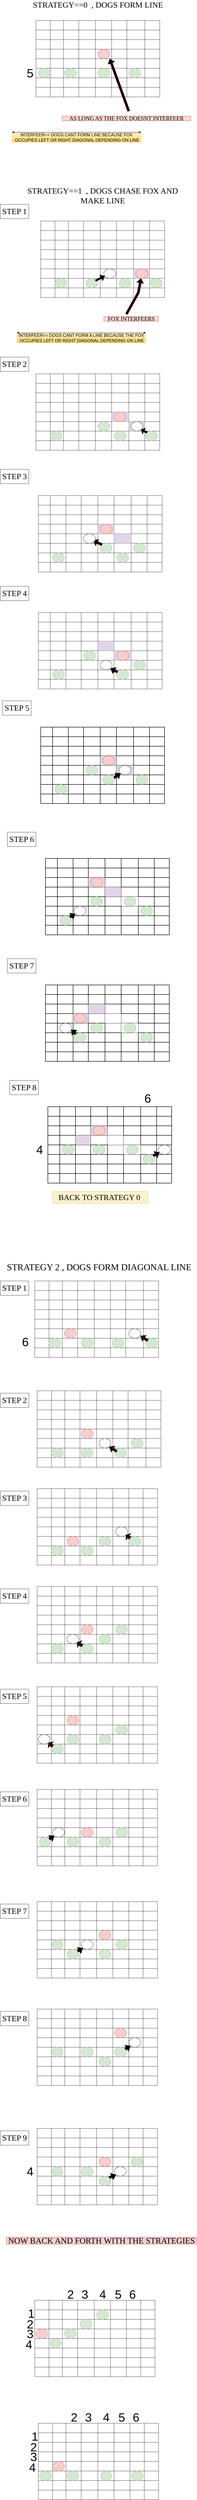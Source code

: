 <mxfile version="14.1.8" type="device"><diagram id="GYgG2gcxsZlrhBUcbBqr" name="Page-1"><mxGraphModel dx="657" dy="1161" grid="1" gridSize="51" guides="1" tooltips="1" connect="1" arrows="1" fold="1" page="1" pageScale="1" pageWidth="850" pageHeight="1100" math="0" shadow="0"><root><mxCell id="0"/><mxCell id="1" parent="0"/><mxCell id="pOcB7MvoddanHuM68ADy-1" value="" style="shape=table;html=1;whiteSpace=wrap;startSize=0;container=1;collapsible=0;childLayout=tableLayout;" parent="1" vertex="1"><mxGeometry x="150" y="250" width="520" height="320" as="geometry"/></mxCell><mxCell id="pOcB7MvoddanHuM68ADy-2" value="" style="shape=partialRectangle;html=1;whiteSpace=wrap;collapsible=0;dropTarget=0;pointerEvents=0;fillColor=none;top=0;left=0;bottom=0;right=0;points=[[0,0.5],[1,0.5]];portConstraint=eastwest;" parent="pOcB7MvoddanHuM68ADy-1" vertex="1"><mxGeometry width="520" height="40" as="geometry"/></mxCell><mxCell id="pOcB7MvoddanHuM68ADy-3" value="" style="shape=partialRectangle;html=1;whiteSpace=wrap;connectable=0;overflow=hidden;fillColor=none;top=0;left=0;bottom=0;right=0;" parent="pOcB7MvoddanHuM68ADy-2" vertex="1"><mxGeometry width="60" height="40" as="geometry"/></mxCell><mxCell id="pOcB7MvoddanHuM68ADy-4" value="" style="shape=partialRectangle;html=1;whiteSpace=wrap;connectable=0;overflow=hidden;fillColor=none;top=0;left=0;bottom=0;right=0;" parent="pOcB7MvoddanHuM68ADy-2" vertex="1"><mxGeometry x="60" width="56" height="40" as="geometry"/></mxCell><mxCell id="pOcB7MvoddanHuM68ADy-5" value="" style="shape=partialRectangle;html=1;whiteSpace=wrap;connectable=0;overflow=hidden;fillColor=none;top=0;left=0;bottom=0;right=0;" parent="pOcB7MvoddanHuM68ADy-2" vertex="1"><mxGeometry x="116" width="64" height="40" as="geometry"/></mxCell><mxCell id="pOcB7MvoddanHuM68ADy-6" value="" style="shape=partialRectangle;html=1;whiteSpace=wrap;connectable=0;overflow=hidden;fillColor=none;top=0;left=0;bottom=0;right=0;" parent="pOcB7MvoddanHuM68ADy-2" vertex="1"><mxGeometry x="180" width="70" height="40" as="geometry"/></mxCell><mxCell id="pOcB7MvoddanHuM68ADy-7" value="" style="shape=partialRectangle;html=1;whiteSpace=wrap;connectable=0;overflow=hidden;fillColor=none;top=0;left=0;bottom=0;right=0;" parent="pOcB7MvoddanHuM68ADy-2" vertex="1"><mxGeometry x="250" width="68" height="40" as="geometry"/></mxCell><mxCell id="pOcB7MvoddanHuM68ADy-8" value="" style="shape=partialRectangle;html=1;whiteSpace=wrap;connectable=0;overflow=hidden;fillColor=none;top=0;left=0;bottom=0;right=0;" parent="pOcB7MvoddanHuM68ADy-2" vertex="1"><mxGeometry x="318" width="64" height="40" as="geometry"/></mxCell><mxCell id="pOcB7MvoddanHuM68ADy-9" value="" style="shape=partialRectangle;html=1;whiteSpace=wrap;connectable=0;overflow=hidden;fillColor=none;top=0;left=0;bottom=0;right=0;" parent="pOcB7MvoddanHuM68ADy-2" vertex="1"><mxGeometry x="382" width="75" height="40" as="geometry"/></mxCell><mxCell id="pOcB7MvoddanHuM68ADy-10" value="" style="shape=partialRectangle;html=1;whiteSpace=wrap;connectable=0;overflow=hidden;fillColor=none;top=0;left=0;bottom=0;right=0;" parent="pOcB7MvoddanHuM68ADy-2" vertex="1"><mxGeometry x="457" width="63" height="40" as="geometry"/></mxCell><mxCell id="pOcB7MvoddanHuM68ADy-11" value="" style="shape=partialRectangle;html=1;whiteSpace=wrap;collapsible=0;dropTarget=0;pointerEvents=0;fillColor=none;top=0;left=0;bottom=0;right=0;points=[[0,0.5],[1,0.5]];portConstraint=eastwest;" parent="pOcB7MvoddanHuM68ADy-1" vertex="1"><mxGeometry y="40" width="520" height="40" as="geometry"/></mxCell><mxCell id="pOcB7MvoddanHuM68ADy-12" value="" style="shape=partialRectangle;html=1;whiteSpace=wrap;connectable=0;overflow=hidden;fillColor=none;top=0;left=0;bottom=0;right=0;" parent="pOcB7MvoddanHuM68ADy-11" vertex="1"><mxGeometry width="60" height="40" as="geometry"/></mxCell><mxCell id="pOcB7MvoddanHuM68ADy-13" value="" style="shape=partialRectangle;html=1;whiteSpace=wrap;connectable=0;overflow=hidden;fillColor=none;top=0;left=0;bottom=0;right=0;" parent="pOcB7MvoddanHuM68ADy-11" vertex="1"><mxGeometry x="60" width="56" height="40" as="geometry"/></mxCell><mxCell id="pOcB7MvoddanHuM68ADy-14" value="" style="shape=partialRectangle;html=1;whiteSpace=wrap;connectable=0;overflow=hidden;fillColor=none;top=0;left=0;bottom=0;right=0;" parent="pOcB7MvoddanHuM68ADy-11" vertex="1"><mxGeometry x="116" width="64" height="40" as="geometry"/></mxCell><mxCell id="pOcB7MvoddanHuM68ADy-15" value="" style="shape=partialRectangle;html=1;whiteSpace=wrap;connectable=0;overflow=hidden;fillColor=none;top=0;left=0;bottom=0;right=0;" parent="pOcB7MvoddanHuM68ADy-11" vertex="1"><mxGeometry x="180" width="70" height="40" as="geometry"/></mxCell><mxCell id="pOcB7MvoddanHuM68ADy-16" value="" style="shape=partialRectangle;html=1;whiteSpace=wrap;connectable=0;overflow=hidden;fillColor=none;top=0;left=0;bottom=0;right=0;" parent="pOcB7MvoddanHuM68ADy-11" vertex="1"><mxGeometry x="250" width="68" height="40" as="geometry"/></mxCell><mxCell id="pOcB7MvoddanHuM68ADy-17" value="" style="shape=partialRectangle;html=1;whiteSpace=wrap;connectable=0;overflow=hidden;fillColor=none;top=0;left=0;bottom=0;right=0;" parent="pOcB7MvoddanHuM68ADy-11" vertex="1"><mxGeometry x="318" width="64" height="40" as="geometry"/></mxCell><mxCell id="pOcB7MvoddanHuM68ADy-18" value="" style="shape=partialRectangle;html=1;whiteSpace=wrap;connectable=0;overflow=hidden;fillColor=none;top=0;left=0;bottom=0;right=0;" parent="pOcB7MvoddanHuM68ADy-11" vertex="1"><mxGeometry x="382" width="75" height="40" as="geometry"/></mxCell><mxCell id="pOcB7MvoddanHuM68ADy-19" value="" style="shape=partialRectangle;html=1;whiteSpace=wrap;connectable=0;overflow=hidden;fillColor=none;top=0;left=0;bottom=0;right=0;" parent="pOcB7MvoddanHuM68ADy-11" vertex="1"><mxGeometry x="457" width="63" height="40" as="geometry"/></mxCell><mxCell id="pOcB7MvoddanHuM68ADy-20" value="" style="shape=partialRectangle;html=1;whiteSpace=wrap;collapsible=0;dropTarget=0;pointerEvents=0;fillColor=none;top=0;left=0;bottom=0;right=0;points=[[0,0.5],[1,0.5]];portConstraint=eastwest;" parent="pOcB7MvoddanHuM68ADy-1" vertex="1"><mxGeometry y="80" width="520" height="40" as="geometry"/></mxCell><mxCell id="pOcB7MvoddanHuM68ADy-21" value="" style="shape=partialRectangle;html=1;whiteSpace=wrap;connectable=0;overflow=hidden;fillColor=none;top=0;left=0;bottom=0;right=0;" parent="pOcB7MvoddanHuM68ADy-20" vertex="1"><mxGeometry width="60" height="40" as="geometry"/></mxCell><mxCell id="pOcB7MvoddanHuM68ADy-22" value="" style="shape=partialRectangle;html=1;whiteSpace=wrap;connectable=0;overflow=hidden;fillColor=none;top=0;left=0;bottom=0;right=0;" parent="pOcB7MvoddanHuM68ADy-20" vertex="1"><mxGeometry x="60" width="56" height="40" as="geometry"/></mxCell><mxCell id="pOcB7MvoddanHuM68ADy-23" value="" style="shape=partialRectangle;html=1;whiteSpace=wrap;connectable=0;overflow=hidden;fillColor=none;top=0;left=0;bottom=0;right=0;" parent="pOcB7MvoddanHuM68ADy-20" vertex="1"><mxGeometry x="116" width="64" height="40" as="geometry"/></mxCell><mxCell id="pOcB7MvoddanHuM68ADy-24" value="" style="shape=partialRectangle;html=1;whiteSpace=wrap;connectable=0;overflow=hidden;fillColor=none;top=0;left=0;bottom=0;right=0;" parent="pOcB7MvoddanHuM68ADy-20" vertex="1"><mxGeometry x="180" width="70" height="40" as="geometry"/></mxCell><mxCell id="pOcB7MvoddanHuM68ADy-25" value="" style="shape=partialRectangle;html=1;whiteSpace=wrap;connectable=0;overflow=hidden;fillColor=none;top=0;left=0;bottom=0;right=0;" parent="pOcB7MvoddanHuM68ADy-20" vertex="1"><mxGeometry x="250" width="68" height="40" as="geometry"/></mxCell><mxCell id="pOcB7MvoddanHuM68ADy-26" value="" style="shape=partialRectangle;html=1;whiteSpace=wrap;connectable=0;overflow=hidden;fillColor=none;top=0;left=0;bottom=0;right=0;" parent="pOcB7MvoddanHuM68ADy-20" vertex="1"><mxGeometry x="318" width="64" height="40" as="geometry"/></mxCell><mxCell id="pOcB7MvoddanHuM68ADy-27" value="" style="shape=partialRectangle;html=1;whiteSpace=wrap;connectable=0;overflow=hidden;fillColor=none;top=0;left=0;bottom=0;right=0;" parent="pOcB7MvoddanHuM68ADy-20" vertex="1"><mxGeometry x="382" width="75" height="40" as="geometry"/></mxCell><mxCell id="pOcB7MvoddanHuM68ADy-28" value="" style="shape=partialRectangle;html=1;whiteSpace=wrap;connectable=0;overflow=hidden;fillColor=none;top=0;left=0;bottom=0;right=0;" parent="pOcB7MvoddanHuM68ADy-20" vertex="1"><mxGeometry x="457" width="63" height="40" as="geometry"/></mxCell><mxCell id="pOcB7MvoddanHuM68ADy-29" value="" style="shape=partialRectangle;html=1;whiteSpace=wrap;collapsible=0;dropTarget=0;pointerEvents=0;fillColor=none;top=0;left=0;bottom=0;right=0;points=[[0,0.5],[1,0.5]];portConstraint=eastwest;" parent="pOcB7MvoddanHuM68ADy-1" vertex="1"><mxGeometry y="120" width="520" height="40" as="geometry"/></mxCell><mxCell id="pOcB7MvoddanHuM68ADy-30" value="" style="shape=partialRectangle;html=1;whiteSpace=wrap;connectable=0;overflow=hidden;fillColor=none;top=0;left=0;bottom=0;right=0;" parent="pOcB7MvoddanHuM68ADy-29" vertex="1"><mxGeometry width="60" height="40" as="geometry"/></mxCell><mxCell id="pOcB7MvoddanHuM68ADy-31" value="" style="shape=partialRectangle;html=1;whiteSpace=wrap;connectable=0;overflow=hidden;fillColor=none;top=0;left=0;bottom=0;right=0;" parent="pOcB7MvoddanHuM68ADy-29" vertex="1"><mxGeometry x="60" width="56" height="40" as="geometry"/></mxCell><mxCell id="pOcB7MvoddanHuM68ADy-32" value="" style="shape=partialRectangle;html=1;whiteSpace=wrap;connectable=0;overflow=hidden;fillColor=none;top=0;left=0;bottom=0;right=0;" parent="pOcB7MvoddanHuM68ADy-29" vertex="1"><mxGeometry x="116" width="64" height="40" as="geometry"/></mxCell><mxCell id="pOcB7MvoddanHuM68ADy-33" value="" style="shape=partialRectangle;html=1;whiteSpace=wrap;connectable=0;overflow=hidden;fillColor=none;top=0;left=0;bottom=0;right=0;" parent="pOcB7MvoddanHuM68ADy-29" vertex="1"><mxGeometry x="180" width="70" height="40" as="geometry"/></mxCell><mxCell id="pOcB7MvoddanHuM68ADy-34" value="" style="shape=partialRectangle;html=1;whiteSpace=wrap;connectable=0;overflow=hidden;fillColor=none;top=0;left=0;bottom=0;right=0;" parent="pOcB7MvoddanHuM68ADy-29" vertex="1"><mxGeometry x="250" width="68" height="40" as="geometry"/></mxCell><mxCell id="pOcB7MvoddanHuM68ADy-35" value="" style="shape=partialRectangle;html=1;whiteSpace=wrap;connectable=0;overflow=hidden;fillColor=none;top=0;left=0;bottom=0;right=0;" parent="pOcB7MvoddanHuM68ADy-29" vertex="1"><mxGeometry x="318" width="64" height="40" as="geometry"/></mxCell><mxCell id="pOcB7MvoddanHuM68ADy-36" value="" style="shape=partialRectangle;html=1;whiteSpace=wrap;connectable=0;overflow=hidden;fillColor=none;top=0;left=0;bottom=0;right=0;" parent="pOcB7MvoddanHuM68ADy-29" vertex="1"><mxGeometry x="382" width="75" height="40" as="geometry"/></mxCell><mxCell id="pOcB7MvoddanHuM68ADy-37" value="" style="shape=partialRectangle;html=1;whiteSpace=wrap;connectable=0;overflow=hidden;fillColor=none;top=0;left=0;bottom=0;right=0;" parent="pOcB7MvoddanHuM68ADy-29" vertex="1"><mxGeometry x="457" width="63" height="40" as="geometry"/></mxCell><mxCell id="pOcB7MvoddanHuM68ADy-38" value="" style="shape=partialRectangle;html=1;whiteSpace=wrap;collapsible=0;dropTarget=0;pointerEvents=0;fillColor=none;top=0;left=0;bottom=0;right=0;points=[[0,0.5],[1,0.5]];portConstraint=eastwest;" parent="pOcB7MvoddanHuM68ADy-1" vertex="1"><mxGeometry y="160" width="520" height="40" as="geometry"/></mxCell><mxCell id="pOcB7MvoddanHuM68ADy-39" value="" style="shape=partialRectangle;html=1;whiteSpace=wrap;connectable=0;overflow=hidden;fillColor=none;top=0;left=0;bottom=0;right=0;" parent="pOcB7MvoddanHuM68ADy-38" vertex="1"><mxGeometry width="60" height="40" as="geometry"/></mxCell><mxCell id="pOcB7MvoddanHuM68ADy-40" value="" style="shape=partialRectangle;html=1;whiteSpace=wrap;connectable=0;overflow=hidden;fillColor=none;top=0;left=0;bottom=0;right=0;" parent="pOcB7MvoddanHuM68ADy-38" vertex="1"><mxGeometry x="60" width="56" height="40" as="geometry"/></mxCell><mxCell id="pOcB7MvoddanHuM68ADy-41" value="" style="shape=partialRectangle;html=1;whiteSpace=wrap;connectable=0;overflow=hidden;fillColor=none;top=0;left=0;bottom=0;right=0;" parent="pOcB7MvoddanHuM68ADy-38" vertex="1"><mxGeometry x="116" width="64" height="40" as="geometry"/></mxCell><mxCell id="pOcB7MvoddanHuM68ADy-42" value="" style="shape=partialRectangle;html=1;whiteSpace=wrap;connectable=0;overflow=hidden;fillColor=none;top=0;left=0;bottom=0;right=0;" parent="pOcB7MvoddanHuM68ADy-38" vertex="1"><mxGeometry x="180" width="70" height="40" as="geometry"/></mxCell><mxCell id="pOcB7MvoddanHuM68ADy-43" value="" style="shape=partialRectangle;html=1;whiteSpace=wrap;connectable=0;overflow=hidden;fillColor=none;top=0;left=0;bottom=0;right=0;" parent="pOcB7MvoddanHuM68ADy-38" vertex="1"><mxGeometry x="250" width="68" height="40" as="geometry"/></mxCell><mxCell id="pOcB7MvoddanHuM68ADy-44" value="" style="shape=partialRectangle;html=1;whiteSpace=wrap;connectable=0;overflow=hidden;fillColor=none;top=0;left=0;bottom=0;right=0;" parent="pOcB7MvoddanHuM68ADy-38" vertex="1"><mxGeometry x="318" width="64" height="40" as="geometry"/></mxCell><mxCell id="pOcB7MvoddanHuM68ADy-45" value="" style="shape=partialRectangle;html=1;whiteSpace=wrap;connectable=0;overflow=hidden;fillColor=none;top=0;left=0;bottom=0;right=0;" parent="pOcB7MvoddanHuM68ADy-38" vertex="1"><mxGeometry x="382" width="75" height="40" as="geometry"/></mxCell><mxCell id="pOcB7MvoddanHuM68ADy-46" value="" style="shape=partialRectangle;html=1;whiteSpace=wrap;connectable=0;overflow=hidden;fillColor=none;top=0;left=0;bottom=0;right=0;" parent="pOcB7MvoddanHuM68ADy-38" vertex="1"><mxGeometry x="457" width="63" height="40" as="geometry"/></mxCell><mxCell id="pOcB7MvoddanHuM68ADy-47" value="" style="shape=partialRectangle;html=1;whiteSpace=wrap;collapsible=0;dropTarget=0;pointerEvents=0;fillColor=none;top=0;left=0;bottom=0;right=0;points=[[0,0.5],[1,0.5]];portConstraint=eastwest;" parent="pOcB7MvoddanHuM68ADy-1" vertex="1"><mxGeometry y="200" width="520" height="40" as="geometry"/></mxCell><mxCell id="pOcB7MvoddanHuM68ADy-48" value="" style="shape=partialRectangle;html=1;whiteSpace=wrap;connectable=0;overflow=hidden;fillColor=none;top=0;left=0;bottom=0;right=0;" parent="pOcB7MvoddanHuM68ADy-47" vertex="1"><mxGeometry width="60" height="40" as="geometry"/></mxCell><mxCell id="pOcB7MvoddanHuM68ADy-49" value="" style="shape=partialRectangle;html=1;whiteSpace=wrap;connectable=0;overflow=hidden;fillColor=none;top=0;left=0;bottom=0;right=0;" parent="pOcB7MvoddanHuM68ADy-47" vertex="1"><mxGeometry x="60" width="56" height="40" as="geometry"/></mxCell><mxCell id="pOcB7MvoddanHuM68ADy-50" value="" style="shape=partialRectangle;html=1;whiteSpace=wrap;connectable=0;overflow=hidden;fillColor=none;top=0;left=0;bottom=0;right=0;" parent="pOcB7MvoddanHuM68ADy-47" vertex="1"><mxGeometry x="116" width="64" height="40" as="geometry"/></mxCell><mxCell id="pOcB7MvoddanHuM68ADy-51" value="" style="shape=partialRectangle;html=1;whiteSpace=wrap;connectable=0;overflow=hidden;fillColor=none;top=0;left=0;bottom=0;right=0;" parent="pOcB7MvoddanHuM68ADy-47" vertex="1"><mxGeometry x="180" width="70" height="40" as="geometry"/></mxCell><mxCell id="pOcB7MvoddanHuM68ADy-52" value="" style="shape=partialRectangle;html=1;whiteSpace=wrap;connectable=0;overflow=hidden;fillColor=none;top=0;left=0;bottom=0;right=0;" parent="pOcB7MvoddanHuM68ADy-47" vertex="1"><mxGeometry x="250" width="68" height="40" as="geometry"/></mxCell><mxCell id="pOcB7MvoddanHuM68ADy-53" value="" style="shape=partialRectangle;html=1;whiteSpace=wrap;connectable=0;overflow=hidden;fillColor=none;top=0;left=0;bottom=0;right=0;" parent="pOcB7MvoddanHuM68ADy-47" vertex="1"><mxGeometry x="318" width="64" height="40" as="geometry"/></mxCell><mxCell id="pOcB7MvoddanHuM68ADy-54" value="" style="shape=partialRectangle;html=1;whiteSpace=wrap;connectable=0;overflow=hidden;fillColor=none;top=0;left=0;bottom=0;right=0;" parent="pOcB7MvoddanHuM68ADy-47" vertex="1"><mxGeometry x="382" width="75" height="40" as="geometry"/></mxCell><mxCell id="pOcB7MvoddanHuM68ADy-55" value="" style="shape=partialRectangle;html=1;whiteSpace=wrap;connectable=0;overflow=hidden;fillColor=none;top=0;left=0;bottom=0;right=0;" parent="pOcB7MvoddanHuM68ADy-47" vertex="1"><mxGeometry x="457" width="63" height="40" as="geometry"/></mxCell><mxCell id="pOcB7MvoddanHuM68ADy-56" value="" style="shape=partialRectangle;html=1;whiteSpace=wrap;collapsible=0;dropTarget=0;pointerEvents=0;fillColor=none;top=0;left=0;bottom=0;right=0;points=[[0,0.5],[1,0.5]];portConstraint=eastwest;" parent="pOcB7MvoddanHuM68ADy-1" vertex="1"><mxGeometry y="240" width="520" height="40" as="geometry"/></mxCell><mxCell id="pOcB7MvoddanHuM68ADy-57" value="" style="shape=partialRectangle;html=1;whiteSpace=wrap;connectable=0;overflow=hidden;fillColor=none;top=0;left=0;bottom=0;right=0;" parent="pOcB7MvoddanHuM68ADy-56" vertex="1"><mxGeometry width="60" height="40" as="geometry"/></mxCell><mxCell id="pOcB7MvoddanHuM68ADy-58" value="" style="shape=partialRectangle;html=1;whiteSpace=wrap;connectable=0;overflow=hidden;fillColor=none;top=0;left=0;bottom=0;right=0;" parent="pOcB7MvoddanHuM68ADy-56" vertex="1"><mxGeometry x="60" width="56" height="40" as="geometry"/></mxCell><mxCell id="pOcB7MvoddanHuM68ADy-59" value="" style="shape=partialRectangle;html=1;whiteSpace=wrap;connectable=0;overflow=hidden;fillColor=none;top=0;left=0;bottom=0;right=0;" parent="pOcB7MvoddanHuM68ADy-56" vertex="1"><mxGeometry x="116" width="64" height="40" as="geometry"/></mxCell><mxCell id="pOcB7MvoddanHuM68ADy-60" value="" style="shape=partialRectangle;html=1;whiteSpace=wrap;connectable=0;overflow=hidden;fillColor=none;top=0;left=0;bottom=0;right=0;" parent="pOcB7MvoddanHuM68ADy-56" vertex="1"><mxGeometry x="180" width="70" height="40" as="geometry"/></mxCell><mxCell id="pOcB7MvoddanHuM68ADy-61" value="" style="shape=partialRectangle;html=1;whiteSpace=wrap;connectable=0;overflow=hidden;fillColor=none;top=0;left=0;bottom=0;right=0;" parent="pOcB7MvoddanHuM68ADy-56" vertex="1"><mxGeometry x="250" width="68" height="40" as="geometry"/></mxCell><mxCell id="pOcB7MvoddanHuM68ADy-62" value="" style="shape=partialRectangle;html=1;whiteSpace=wrap;connectable=0;overflow=hidden;fillColor=none;top=0;left=0;bottom=0;right=0;" parent="pOcB7MvoddanHuM68ADy-56" vertex="1"><mxGeometry x="318" width="64" height="40" as="geometry"/></mxCell><mxCell id="pOcB7MvoddanHuM68ADy-63" value="" style="shape=partialRectangle;html=1;whiteSpace=wrap;connectable=0;overflow=hidden;fillColor=none;top=0;left=0;bottom=0;right=0;" parent="pOcB7MvoddanHuM68ADy-56" vertex="1"><mxGeometry x="382" width="75" height="40" as="geometry"/></mxCell><mxCell id="pOcB7MvoddanHuM68ADy-64" value="" style="shape=partialRectangle;html=1;whiteSpace=wrap;connectable=0;overflow=hidden;fillColor=none;top=0;left=0;bottom=0;right=0;" parent="pOcB7MvoddanHuM68ADy-56" vertex="1"><mxGeometry x="457" width="63" height="40" as="geometry"/></mxCell><mxCell id="pOcB7MvoddanHuM68ADy-65" value="" style="shape=partialRectangle;html=1;whiteSpace=wrap;collapsible=0;dropTarget=0;pointerEvents=0;fillColor=none;top=0;left=0;bottom=0;right=0;points=[[0,0.5],[1,0.5]];portConstraint=eastwest;" parent="pOcB7MvoddanHuM68ADy-1" vertex="1"><mxGeometry y="280" width="520" height="40" as="geometry"/></mxCell><mxCell id="pOcB7MvoddanHuM68ADy-66" value="" style="shape=partialRectangle;html=1;whiteSpace=wrap;connectable=0;overflow=hidden;fillColor=none;top=0;left=0;bottom=0;right=0;" parent="pOcB7MvoddanHuM68ADy-65" vertex="1"><mxGeometry width="60" height="40" as="geometry"/></mxCell><mxCell id="pOcB7MvoddanHuM68ADy-67" value="" style="shape=partialRectangle;html=1;whiteSpace=wrap;connectable=0;overflow=hidden;fillColor=none;top=0;left=0;bottom=0;right=0;" parent="pOcB7MvoddanHuM68ADy-65" vertex="1"><mxGeometry x="60" width="56" height="40" as="geometry"/></mxCell><mxCell id="pOcB7MvoddanHuM68ADy-68" value="" style="shape=partialRectangle;html=1;whiteSpace=wrap;connectable=0;overflow=hidden;fillColor=none;top=0;left=0;bottom=0;right=0;" parent="pOcB7MvoddanHuM68ADy-65" vertex="1"><mxGeometry x="116" width="64" height="40" as="geometry"/></mxCell><mxCell id="pOcB7MvoddanHuM68ADy-69" value="" style="shape=partialRectangle;html=1;whiteSpace=wrap;connectable=0;overflow=hidden;fillColor=none;top=0;left=0;bottom=0;right=0;" parent="pOcB7MvoddanHuM68ADy-65" vertex="1"><mxGeometry x="180" width="70" height="40" as="geometry"/></mxCell><mxCell id="pOcB7MvoddanHuM68ADy-70" value="" style="shape=partialRectangle;html=1;whiteSpace=wrap;connectable=0;overflow=hidden;fillColor=none;top=0;left=0;bottom=0;right=0;" parent="pOcB7MvoddanHuM68ADy-65" vertex="1"><mxGeometry x="250" width="68" height="40" as="geometry"/></mxCell><mxCell id="pOcB7MvoddanHuM68ADy-71" value="" style="shape=partialRectangle;html=1;whiteSpace=wrap;connectable=0;overflow=hidden;fillColor=none;top=0;left=0;bottom=0;right=0;" parent="pOcB7MvoddanHuM68ADy-65" vertex="1"><mxGeometry x="318" width="64" height="40" as="geometry"/></mxCell><mxCell id="pOcB7MvoddanHuM68ADy-72" value="" style="shape=partialRectangle;html=1;whiteSpace=wrap;connectable=0;overflow=hidden;fillColor=none;top=0;left=0;bottom=0;right=0;" parent="pOcB7MvoddanHuM68ADy-65" vertex="1"><mxGeometry x="382" width="75" height="40" as="geometry"/></mxCell><mxCell id="pOcB7MvoddanHuM68ADy-73" value="" style="shape=partialRectangle;html=1;whiteSpace=wrap;connectable=0;overflow=hidden;fillColor=none;top=0;left=0;bottom=0;right=0;" parent="pOcB7MvoddanHuM68ADy-65" vertex="1"><mxGeometry x="457" width="63" height="40" as="geometry"/></mxCell><mxCell id="pOcB7MvoddanHuM68ADy-74" value="" style="ellipse;whiteSpace=wrap;html=1;fillColor=#d5e8d4;strokeColor=#82b366;" parent="1" vertex="1"><mxGeometry x="410" y="450" width="50" height="40" as="geometry"/></mxCell><mxCell id="pOcB7MvoddanHuM68ADy-75" value="" style="ellipse;whiteSpace=wrap;html=1;fillColor=#d5e8d4;strokeColor=#82b366;" parent="1" vertex="1"><mxGeometry x="540" y="450" width="50" height="40" as="geometry"/></mxCell><mxCell id="pOcB7MvoddanHuM68ADy-76" value="" style="ellipse;whiteSpace=wrap;html=1;fillColor=#d5e8d4;strokeColor=#82b366;" parent="1" vertex="1"><mxGeometry x="270" y="450" width="50" height="40" as="geometry"/></mxCell><mxCell id="pOcB7MvoddanHuM68ADy-77" value="" style="ellipse;whiteSpace=wrap;html=1;fillColor=#d5e8d4;strokeColor=#82b366;" parent="1" vertex="1"><mxGeometry x="160" y="450" width="50" height="40" as="geometry"/></mxCell><mxCell id="pOcB7MvoddanHuM68ADy-78" value="" style="ellipse;whiteSpace=wrap;html=1;fillColor=#f8cecc;strokeColor=#b85450;" parent="1" vertex="1"><mxGeometry x="410" y="370" width="50" height="40" as="geometry"/></mxCell><mxCell id="pOcB7MvoddanHuM68ADy-79" value="&lt;font face=&quot;Times New Roman&quot; style=&quot;font-size: 34px&quot;&gt;STRATEGY==0&amp;nbsp; , DOGS FORM LINE&lt;/font&gt;" style="text;html=1;align=center;verticalAlign=middle;resizable=0;points=[];autosize=1;" parent="1" vertex="1"><mxGeometry x="130" y="170" width="560" height="30" as="geometry"/></mxCell><mxCell id="pOcB7MvoddanHuM68ADy-80" value="" style="shape=flexArrow;endArrow=classic;html=1;strokeColor=#B20000;fillColor=#000000;" parent="1" edge="1"><mxGeometry width="50" height="50" relative="1" as="geometry"><mxPoint x="540" y="630" as="sourcePoint"/><mxPoint x="460" y="410" as="targetPoint"/></mxGeometry></mxCell><mxCell id="pOcB7MvoddanHuM68ADy-81" value="&lt;font face=&quot;Comic Sans MS&quot; style=&quot;font-size: 24px&quot;&gt;AS LONG AS THE FOX DOESNT INTERFEER&lt;/font&gt;" style="text;html=1;align=center;verticalAlign=middle;resizable=0;points=[];autosize=1;fillColor=#fad9d5;strokeColor=#ae4132;" parent="1" vertex="1"><mxGeometry x="260" y="650" width="540" height="20" as="geometry"/></mxCell><mxCell id="pOcB7MvoddanHuM68ADy-82" value="&lt;font style=&quot;font-size: 18px&quot;&gt;INTERFEER== DOGS CANT FORM LINE BECAUSE FOX&lt;br&gt;&amp;nbsp;OCCUPIES LEFT OR RIGHT DIAGONAL DEPENDING ON LINE&lt;/font&gt;" style="text;html=1;align=center;verticalAlign=middle;resizable=0;points=[];autosize=1;gradientColor=#ffd966;fillColor=#fff2cc;strokeColor=#d6b656;" parent="1" vertex="1"><mxGeometry x="50" y="720" width="540" height="40" as="geometry"/></mxCell><mxCell id="pOcB7MvoddanHuM68ADy-83" value="" style="endArrow=classic;startArrow=classic;html=1;fillColor=#000000;entryX=1.002;entryY=-0.05;entryDx=0;entryDy=0;entryPerimeter=0;" parent="1" target="pOcB7MvoddanHuM68ADy-82" edge="1"><mxGeometry width="50" height="50" relative="1" as="geometry"><mxPoint x="50" y="718" as="sourcePoint"/><mxPoint x="450" y="450" as="targetPoint"/><Array as="points"/></mxGeometry></mxCell><mxCell id="pOcB7MvoddanHuM68ADy-87" value="Text" style="text;html=1;align=center;verticalAlign=middle;resizable=0;points=[];autosize=1;" parent="1" vertex="1"><mxGeometry x="400" y="1120" width="40" height="20" as="geometry"/></mxCell><mxCell id="pOcB7MvoddanHuM68ADy-88" value="" style="shape=table;html=1;whiteSpace=wrap;startSize=0;container=1;collapsible=0;childLayout=tableLayout;" parent="1" vertex="1"><mxGeometry x="170" y="1090" width="520" height="320" as="geometry"/></mxCell><mxCell id="pOcB7MvoddanHuM68ADy-89" value="" style="shape=partialRectangle;html=1;whiteSpace=wrap;collapsible=0;dropTarget=0;pointerEvents=0;fillColor=none;top=0;left=0;bottom=0;right=0;points=[[0,0.5],[1,0.5]];portConstraint=eastwest;" parent="pOcB7MvoddanHuM68ADy-88" vertex="1"><mxGeometry width="520" height="40" as="geometry"/></mxCell><mxCell id="pOcB7MvoddanHuM68ADy-90" value="" style="shape=partialRectangle;html=1;whiteSpace=wrap;connectable=0;overflow=hidden;fillColor=none;top=0;left=0;bottom=0;right=0;" parent="pOcB7MvoddanHuM68ADy-89" vertex="1"><mxGeometry width="60" height="40" as="geometry"/></mxCell><mxCell id="pOcB7MvoddanHuM68ADy-91" value="" style="shape=partialRectangle;html=1;whiteSpace=wrap;connectable=0;overflow=hidden;fillColor=none;top=0;left=0;bottom=0;right=0;" parent="pOcB7MvoddanHuM68ADy-89" vertex="1"><mxGeometry x="60" width="56" height="40" as="geometry"/></mxCell><mxCell id="pOcB7MvoddanHuM68ADy-92" value="" style="shape=partialRectangle;html=1;whiteSpace=wrap;connectable=0;overflow=hidden;fillColor=none;top=0;left=0;bottom=0;right=0;" parent="pOcB7MvoddanHuM68ADy-89" vertex="1"><mxGeometry x="116" width="64" height="40" as="geometry"/></mxCell><mxCell id="pOcB7MvoddanHuM68ADy-93" value="" style="shape=partialRectangle;html=1;whiteSpace=wrap;connectable=0;overflow=hidden;fillColor=none;top=0;left=0;bottom=0;right=0;" parent="pOcB7MvoddanHuM68ADy-89" vertex="1"><mxGeometry x="180" width="70" height="40" as="geometry"/></mxCell><mxCell id="pOcB7MvoddanHuM68ADy-94" value="" style="shape=partialRectangle;html=1;whiteSpace=wrap;connectable=0;overflow=hidden;fillColor=none;top=0;left=0;bottom=0;right=0;" parent="pOcB7MvoddanHuM68ADy-89" vertex="1"><mxGeometry x="250" width="68" height="40" as="geometry"/></mxCell><mxCell id="pOcB7MvoddanHuM68ADy-95" value="" style="shape=partialRectangle;html=1;whiteSpace=wrap;connectable=0;overflow=hidden;fillColor=none;top=0;left=0;bottom=0;right=0;" parent="pOcB7MvoddanHuM68ADy-89" vertex="1"><mxGeometry x="318" width="72" height="40" as="geometry"/></mxCell><mxCell id="pOcB7MvoddanHuM68ADy-96" value="" style="shape=partialRectangle;html=1;whiteSpace=wrap;connectable=0;overflow=hidden;fillColor=none;top=0;left=0;bottom=0;right=0;" parent="pOcB7MvoddanHuM68ADy-89" vertex="1"><mxGeometry x="390" width="67" height="40" as="geometry"/></mxCell><mxCell id="pOcB7MvoddanHuM68ADy-97" value="" style="shape=partialRectangle;html=1;whiteSpace=wrap;connectable=0;overflow=hidden;fillColor=none;top=0;left=0;bottom=0;right=0;" parent="pOcB7MvoddanHuM68ADy-89" vertex="1"><mxGeometry x="457" width="63" height="40" as="geometry"/></mxCell><mxCell id="pOcB7MvoddanHuM68ADy-98" value="" style="shape=partialRectangle;html=1;whiteSpace=wrap;collapsible=0;dropTarget=0;pointerEvents=0;fillColor=none;top=0;left=0;bottom=0;right=0;points=[[0,0.5],[1,0.5]];portConstraint=eastwest;" parent="pOcB7MvoddanHuM68ADy-88" vertex="1"><mxGeometry y="40" width="520" height="40" as="geometry"/></mxCell><mxCell id="pOcB7MvoddanHuM68ADy-99" value="" style="shape=partialRectangle;html=1;whiteSpace=wrap;connectable=0;overflow=hidden;fillColor=none;top=0;left=0;bottom=0;right=0;" parent="pOcB7MvoddanHuM68ADy-98" vertex="1"><mxGeometry width="60" height="40" as="geometry"/></mxCell><mxCell id="pOcB7MvoddanHuM68ADy-100" value="" style="shape=partialRectangle;html=1;whiteSpace=wrap;connectable=0;overflow=hidden;fillColor=none;top=0;left=0;bottom=0;right=0;" parent="pOcB7MvoddanHuM68ADy-98" vertex="1"><mxGeometry x="60" width="56" height="40" as="geometry"/></mxCell><mxCell id="pOcB7MvoddanHuM68ADy-101" value="" style="shape=partialRectangle;html=1;whiteSpace=wrap;connectable=0;overflow=hidden;fillColor=none;top=0;left=0;bottom=0;right=0;" parent="pOcB7MvoddanHuM68ADy-98" vertex="1"><mxGeometry x="116" width="64" height="40" as="geometry"/></mxCell><mxCell id="pOcB7MvoddanHuM68ADy-102" value="" style="shape=partialRectangle;html=1;whiteSpace=wrap;connectable=0;overflow=hidden;fillColor=none;top=0;left=0;bottom=0;right=0;" parent="pOcB7MvoddanHuM68ADy-98" vertex="1"><mxGeometry x="180" width="70" height="40" as="geometry"/></mxCell><mxCell id="pOcB7MvoddanHuM68ADy-103" value="" style="shape=partialRectangle;html=1;whiteSpace=wrap;connectable=0;overflow=hidden;fillColor=none;top=0;left=0;bottom=0;right=0;" parent="pOcB7MvoddanHuM68ADy-98" vertex="1"><mxGeometry x="250" width="68" height="40" as="geometry"/></mxCell><mxCell id="pOcB7MvoddanHuM68ADy-104" value="" style="shape=partialRectangle;html=1;whiteSpace=wrap;connectable=0;overflow=hidden;fillColor=none;top=0;left=0;bottom=0;right=0;" parent="pOcB7MvoddanHuM68ADy-98" vertex="1"><mxGeometry x="318" width="72" height="40" as="geometry"/></mxCell><mxCell id="pOcB7MvoddanHuM68ADy-105" value="" style="shape=partialRectangle;html=1;whiteSpace=wrap;connectable=0;overflow=hidden;fillColor=none;top=0;left=0;bottom=0;right=0;" parent="pOcB7MvoddanHuM68ADy-98" vertex="1"><mxGeometry x="390" width="67" height="40" as="geometry"/></mxCell><mxCell id="pOcB7MvoddanHuM68ADy-106" value="" style="shape=partialRectangle;html=1;whiteSpace=wrap;connectable=0;overflow=hidden;fillColor=none;top=0;left=0;bottom=0;right=0;" parent="pOcB7MvoddanHuM68ADy-98" vertex="1"><mxGeometry x="457" width="63" height="40" as="geometry"/></mxCell><mxCell id="pOcB7MvoddanHuM68ADy-107" value="" style="shape=partialRectangle;html=1;whiteSpace=wrap;collapsible=0;dropTarget=0;pointerEvents=0;fillColor=none;top=0;left=0;bottom=0;right=0;points=[[0,0.5],[1,0.5]];portConstraint=eastwest;" parent="pOcB7MvoddanHuM68ADy-88" vertex="1"><mxGeometry y="80" width="520" height="40" as="geometry"/></mxCell><mxCell id="pOcB7MvoddanHuM68ADy-108" value="" style="shape=partialRectangle;html=1;whiteSpace=wrap;connectable=0;overflow=hidden;fillColor=none;top=0;left=0;bottom=0;right=0;" parent="pOcB7MvoddanHuM68ADy-107" vertex="1"><mxGeometry width="60" height="40" as="geometry"/></mxCell><mxCell id="pOcB7MvoddanHuM68ADy-109" value="" style="shape=partialRectangle;html=1;whiteSpace=wrap;connectable=0;overflow=hidden;fillColor=none;top=0;left=0;bottom=0;right=0;" parent="pOcB7MvoddanHuM68ADy-107" vertex="1"><mxGeometry x="60" width="56" height="40" as="geometry"/></mxCell><mxCell id="pOcB7MvoddanHuM68ADy-110" value="" style="shape=partialRectangle;html=1;whiteSpace=wrap;connectable=0;overflow=hidden;fillColor=none;top=0;left=0;bottom=0;right=0;" parent="pOcB7MvoddanHuM68ADy-107" vertex="1"><mxGeometry x="116" width="64" height="40" as="geometry"/></mxCell><mxCell id="pOcB7MvoddanHuM68ADy-111" value="" style="shape=partialRectangle;html=1;whiteSpace=wrap;connectable=0;overflow=hidden;fillColor=none;top=0;left=0;bottom=0;right=0;" parent="pOcB7MvoddanHuM68ADy-107" vertex="1"><mxGeometry x="180" width="70" height="40" as="geometry"/></mxCell><mxCell id="pOcB7MvoddanHuM68ADy-112" value="" style="shape=partialRectangle;html=1;whiteSpace=wrap;connectable=0;overflow=hidden;fillColor=none;top=0;left=0;bottom=0;right=0;" parent="pOcB7MvoddanHuM68ADy-107" vertex="1"><mxGeometry x="250" width="68" height="40" as="geometry"/></mxCell><mxCell id="pOcB7MvoddanHuM68ADy-113" value="" style="shape=partialRectangle;html=1;whiteSpace=wrap;connectable=0;overflow=hidden;fillColor=none;top=0;left=0;bottom=0;right=0;" parent="pOcB7MvoddanHuM68ADy-107" vertex="1"><mxGeometry x="318" width="72" height="40" as="geometry"/></mxCell><mxCell id="pOcB7MvoddanHuM68ADy-114" value="" style="shape=partialRectangle;html=1;whiteSpace=wrap;connectable=0;overflow=hidden;fillColor=none;top=0;left=0;bottom=0;right=0;" parent="pOcB7MvoddanHuM68ADy-107" vertex="1"><mxGeometry x="390" width="67" height="40" as="geometry"/></mxCell><mxCell id="pOcB7MvoddanHuM68ADy-115" value="" style="shape=partialRectangle;html=1;whiteSpace=wrap;connectable=0;overflow=hidden;fillColor=none;top=0;left=0;bottom=0;right=0;" parent="pOcB7MvoddanHuM68ADy-107" vertex="1"><mxGeometry x="457" width="63" height="40" as="geometry"/></mxCell><mxCell id="pOcB7MvoddanHuM68ADy-116" value="" style="shape=partialRectangle;html=1;whiteSpace=wrap;collapsible=0;dropTarget=0;pointerEvents=0;fillColor=none;top=0;left=0;bottom=0;right=0;points=[[0,0.5],[1,0.5]];portConstraint=eastwest;" parent="pOcB7MvoddanHuM68ADy-88" vertex="1"><mxGeometry y="120" width="520" height="40" as="geometry"/></mxCell><mxCell id="pOcB7MvoddanHuM68ADy-117" value="" style="shape=partialRectangle;html=1;whiteSpace=wrap;connectable=0;overflow=hidden;fillColor=none;top=0;left=0;bottom=0;right=0;" parent="pOcB7MvoddanHuM68ADy-116" vertex="1"><mxGeometry width="60" height="40" as="geometry"/></mxCell><mxCell id="pOcB7MvoddanHuM68ADy-118" value="" style="shape=partialRectangle;html=1;whiteSpace=wrap;connectable=0;overflow=hidden;fillColor=none;top=0;left=0;bottom=0;right=0;" parent="pOcB7MvoddanHuM68ADy-116" vertex="1"><mxGeometry x="60" width="56" height="40" as="geometry"/></mxCell><mxCell id="pOcB7MvoddanHuM68ADy-119" value="" style="shape=partialRectangle;html=1;whiteSpace=wrap;connectable=0;overflow=hidden;fillColor=none;top=0;left=0;bottom=0;right=0;" parent="pOcB7MvoddanHuM68ADy-116" vertex="1"><mxGeometry x="116" width="64" height="40" as="geometry"/></mxCell><mxCell id="pOcB7MvoddanHuM68ADy-120" value="" style="shape=partialRectangle;html=1;whiteSpace=wrap;connectable=0;overflow=hidden;fillColor=none;top=0;left=0;bottom=0;right=0;" parent="pOcB7MvoddanHuM68ADy-116" vertex="1"><mxGeometry x="180" width="70" height="40" as="geometry"/></mxCell><mxCell id="pOcB7MvoddanHuM68ADy-121" value="" style="shape=partialRectangle;html=1;whiteSpace=wrap;connectable=0;overflow=hidden;fillColor=none;top=0;left=0;bottom=0;right=0;" parent="pOcB7MvoddanHuM68ADy-116" vertex="1"><mxGeometry x="250" width="68" height="40" as="geometry"/></mxCell><mxCell id="pOcB7MvoddanHuM68ADy-122" value="" style="shape=partialRectangle;html=1;whiteSpace=wrap;connectable=0;overflow=hidden;fillColor=none;top=0;left=0;bottom=0;right=0;" parent="pOcB7MvoddanHuM68ADy-116" vertex="1"><mxGeometry x="318" width="72" height="40" as="geometry"/></mxCell><mxCell id="pOcB7MvoddanHuM68ADy-123" value="" style="shape=partialRectangle;html=1;whiteSpace=wrap;connectable=0;overflow=hidden;fillColor=none;top=0;left=0;bottom=0;right=0;" parent="pOcB7MvoddanHuM68ADy-116" vertex="1"><mxGeometry x="390" width="67" height="40" as="geometry"/></mxCell><mxCell id="pOcB7MvoddanHuM68ADy-124" value="" style="shape=partialRectangle;html=1;whiteSpace=wrap;connectable=0;overflow=hidden;fillColor=none;top=0;left=0;bottom=0;right=0;" parent="pOcB7MvoddanHuM68ADy-116" vertex="1"><mxGeometry x="457" width="63" height="40" as="geometry"/></mxCell><mxCell id="pOcB7MvoddanHuM68ADy-125" value="" style="shape=partialRectangle;html=1;whiteSpace=wrap;collapsible=0;dropTarget=0;pointerEvents=0;fillColor=none;top=0;left=0;bottom=0;right=0;points=[[0,0.5],[1,0.5]];portConstraint=eastwest;" parent="pOcB7MvoddanHuM68ADy-88" vertex="1"><mxGeometry y="160" width="520" height="40" as="geometry"/></mxCell><mxCell id="pOcB7MvoddanHuM68ADy-126" value="" style="shape=partialRectangle;html=1;whiteSpace=wrap;connectable=0;overflow=hidden;fillColor=none;top=0;left=0;bottom=0;right=0;" parent="pOcB7MvoddanHuM68ADy-125" vertex="1"><mxGeometry width="60" height="40" as="geometry"/></mxCell><mxCell id="pOcB7MvoddanHuM68ADy-127" value="" style="shape=partialRectangle;html=1;whiteSpace=wrap;connectable=0;overflow=hidden;fillColor=none;top=0;left=0;bottom=0;right=0;" parent="pOcB7MvoddanHuM68ADy-125" vertex="1"><mxGeometry x="60" width="56" height="40" as="geometry"/></mxCell><mxCell id="pOcB7MvoddanHuM68ADy-128" value="" style="shape=partialRectangle;html=1;whiteSpace=wrap;connectable=0;overflow=hidden;fillColor=none;top=0;left=0;bottom=0;right=0;" parent="pOcB7MvoddanHuM68ADy-125" vertex="1"><mxGeometry x="116" width="64" height="40" as="geometry"/></mxCell><mxCell id="pOcB7MvoddanHuM68ADy-129" value="" style="shape=partialRectangle;html=1;whiteSpace=wrap;connectable=0;overflow=hidden;fillColor=none;top=0;left=0;bottom=0;right=0;" parent="pOcB7MvoddanHuM68ADy-125" vertex="1"><mxGeometry x="180" width="70" height="40" as="geometry"/></mxCell><mxCell id="pOcB7MvoddanHuM68ADy-130" value="" style="shape=partialRectangle;html=1;whiteSpace=wrap;connectable=0;overflow=hidden;fillColor=none;top=0;left=0;bottom=0;right=0;" parent="pOcB7MvoddanHuM68ADy-125" vertex="1"><mxGeometry x="250" width="68" height="40" as="geometry"/></mxCell><mxCell id="pOcB7MvoddanHuM68ADy-131" value="" style="shape=partialRectangle;html=1;whiteSpace=wrap;connectable=0;overflow=hidden;fillColor=none;top=0;left=0;bottom=0;right=0;" parent="pOcB7MvoddanHuM68ADy-125" vertex="1"><mxGeometry x="318" width="72" height="40" as="geometry"/></mxCell><mxCell id="pOcB7MvoddanHuM68ADy-132" value="" style="shape=partialRectangle;html=1;whiteSpace=wrap;connectable=0;overflow=hidden;fillColor=none;top=0;left=0;bottom=0;right=0;" parent="pOcB7MvoddanHuM68ADy-125" vertex="1"><mxGeometry x="390" width="67" height="40" as="geometry"/></mxCell><mxCell id="pOcB7MvoddanHuM68ADy-133" value="" style="shape=partialRectangle;html=1;whiteSpace=wrap;connectable=0;overflow=hidden;fillColor=none;top=0;left=0;bottom=0;right=0;" parent="pOcB7MvoddanHuM68ADy-125" vertex="1"><mxGeometry x="457" width="63" height="40" as="geometry"/></mxCell><mxCell id="pOcB7MvoddanHuM68ADy-134" value="" style="shape=partialRectangle;html=1;whiteSpace=wrap;collapsible=0;dropTarget=0;pointerEvents=0;fillColor=none;top=0;left=0;bottom=0;right=0;points=[[0,0.5],[1,0.5]];portConstraint=eastwest;" parent="pOcB7MvoddanHuM68ADy-88" vertex="1"><mxGeometry y="200" width="520" height="40" as="geometry"/></mxCell><mxCell id="pOcB7MvoddanHuM68ADy-135" value="" style="shape=partialRectangle;html=1;whiteSpace=wrap;connectable=0;overflow=hidden;fillColor=none;top=0;left=0;bottom=0;right=0;" parent="pOcB7MvoddanHuM68ADy-134" vertex="1"><mxGeometry width="60" height="40" as="geometry"/></mxCell><mxCell id="pOcB7MvoddanHuM68ADy-136" value="" style="shape=partialRectangle;html=1;whiteSpace=wrap;connectable=0;overflow=hidden;fillColor=none;top=0;left=0;bottom=0;right=0;" parent="pOcB7MvoddanHuM68ADy-134" vertex="1"><mxGeometry x="60" width="56" height="40" as="geometry"/></mxCell><mxCell id="pOcB7MvoddanHuM68ADy-137" value="" style="shape=partialRectangle;html=1;whiteSpace=wrap;connectable=0;overflow=hidden;fillColor=none;top=0;left=0;bottom=0;right=0;" parent="pOcB7MvoddanHuM68ADy-134" vertex="1"><mxGeometry x="116" width="64" height="40" as="geometry"/></mxCell><mxCell id="pOcB7MvoddanHuM68ADy-138" value="" style="shape=partialRectangle;html=1;whiteSpace=wrap;connectable=0;overflow=hidden;fillColor=none;top=0;left=0;bottom=0;right=0;" parent="pOcB7MvoddanHuM68ADy-134" vertex="1"><mxGeometry x="180" width="70" height="40" as="geometry"/></mxCell><mxCell id="pOcB7MvoddanHuM68ADy-139" value="" style="shape=partialRectangle;html=1;whiteSpace=wrap;connectable=0;overflow=hidden;fillColor=none;top=0;left=0;bottom=0;right=0;" parent="pOcB7MvoddanHuM68ADy-134" vertex="1"><mxGeometry x="250" width="68" height="40" as="geometry"/></mxCell><mxCell id="pOcB7MvoddanHuM68ADy-140" value="" style="shape=partialRectangle;html=1;whiteSpace=wrap;connectable=0;overflow=hidden;fillColor=none;top=0;left=0;bottom=0;right=0;" parent="pOcB7MvoddanHuM68ADy-134" vertex="1"><mxGeometry x="318" width="72" height="40" as="geometry"/></mxCell><mxCell id="pOcB7MvoddanHuM68ADy-141" value="" style="shape=partialRectangle;html=1;whiteSpace=wrap;connectable=0;overflow=hidden;fillColor=#e1d5e7;top=0;left=0;bottom=0;right=0;strokeColor=#9673a6;" parent="pOcB7MvoddanHuM68ADy-134" vertex="1"><mxGeometry x="390" width="67" height="40" as="geometry"/></mxCell><mxCell id="pOcB7MvoddanHuM68ADy-142" value="" style="shape=partialRectangle;html=1;whiteSpace=wrap;connectable=0;overflow=hidden;fillColor=none;top=0;left=0;bottom=0;right=0;" parent="pOcB7MvoddanHuM68ADy-134" vertex="1"><mxGeometry x="457" width="63" height="40" as="geometry"/></mxCell><mxCell id="pOcB7MvoddanHuM68ADy-143" value="" style="shape=partialRectangle;html=1;whiteSpace=wrap;collapsible=0;dropTarget=0;pointerEvents=0;fillColor=none;top=0;left=0;bottom=0;right=0;points=[[0,0.5],[1,0.5]];portConstraint=eastwest;" parent="pOcB7MvoddanHuM68ADy-88" vertex="1"><mxGeometry y="240" width="520" height="40" as="geometry"/></mxCell><mxCell id="pOcB7MvoddanHuM68ADy-144" value="" style="shape=partialRectangle;html=1;whiteSpace=wrap;connectable=0;overflow=hidden;fillColor=none;top=0;left=0;bottom=0;right=0;" parent="pOcB7MvoddanHuM68ADy-143" vertex="1"><mxGeometry width="60" height="40" as="geometry"/></mxCell><mxCell id="pOcB7MvoddanHuM68ADy-145" value="" style="shape=partialRectangle;html=1;whiteSpace=wrap;connectable=0;overflow=hidden;fillColor=none;top=0;left=0;bottom=0;right=0;" parent="pOcB7MvoddanHuM68ADy-143" vertex="1"><mxGeometry x="60" width="56" height="40" as="geometry"/></mxCell><mxCell id="pOcB7MvoddanHuM68ADy-146" value="" style="shape=partialRectangle;html=1;whiteSpace=wrap;connectable=0;overflow=hidden;fillColor=none;top=0;left=0;bottom=0;right=0;" parent="pOcB7MvoddanHuM68ADy-143" vertex="1"><mxGeometry x="116" width="64" height="40" as="geometry"/></mxCell><mxCell id="pOcB7MvoddanHuM68ADy-147" value="" style="shape=partialRectangle;html=1;whiteSpace=wrap;connectable=0;overflow=hidden;fillColor=none;top=0;left=0;bottom=0;right=0;" parent="pOcB7MvoddanHuM68ADy-143" vertex="1"><mxGeometry x="180" width="70" height="40" as="geometry"/></mxCell><mxCell id="pOcB7MvoddanHuM68ADy-148" value="" style="shape=partialRectangle;html=1;whiteSpace=wrap;connectable=0;overflow=hidden;fillColor=none;top=0;left=0;bottom=0;right=0;" parent="pOcB7MvoddanHuM68ADy-143" vertex="1"><mxGeometry x="250" width="68" height="40" as="geometry"/></mxCell><mxCell id="pOcB7MvoddanHuM68ADy-149" value="" style="shape=partialRectangle;html=1;whiteSpace=wrap;connectable=0;overflow=hidden;fillColor=none;top=0;left=0;bottom=0;right=0;" parent="pOcB7MvoddanHuM68ADy-143" vertex="1"><mxGeometry x="318" width="72" height="40" as="geometry"/></mxCell><mxCell id="pOcB7MvoddanHuM68ADy-150" value="" style="shape=partialRectangle;html=1;whiteSpace=wrap;connectable=0;overflow=hidden;fillColor=none;top=0;left=0;bottom=0;right=0;" parent="pOcB7MvoddanHuM68ADy-143" vertex="1"><mxGeometry x="390" width="67" height="40" as="geometry"/></mxCell><mxCell id="pOcB7MvoddanHuM68ADy-151" value="" style="shape=partialRectangle;html=1;whiteSpace=wrap;connectable=0;overflow=hidden;fillColor=none;top=0;left=0;bottom=0;right=0;" parent="pOcB7MvoddanHuM68ADy-143" vertex="1"><mxGeometry x="457" width="63" height="40" as="geometry"/></mxCell><mxCell id="pOcB7MvoddanHuM68ADy-152" value="" style="shape=partialRectangle;html=1;whiteSpace=wrap;collapsible=0;dropTarget=0;pointerEvents=0;fillColor=none;top=0;left=0;bottom=0;right=0;points=[[0,0.5],[1,0.5]];portConstraint=eastwest;" parent="pOcB7MvoddanHuM68ADy-88" vertex="1"><mxGeometry y="280" width="520" height="40" as="geometry"/></mxCell><mxCell id="pOcB7MvoddanHuM68ADy-153" value="" style="shape=partialRectangle;html=1;whiteSpace=wrap;connectable=0;overflow=hidden;fillColor=none;top=0;left=0;bottom=0;right=0;" parent="pOcB7MvoddanHuM68ADy-152" vertex="1"><mxGeometry width="60" height="40" as="geometry"/></mxCell><mxCell id="pOcB7MvoddanHuM68ADy-154" value="" style="shape=partialRectangle;html=1;whiteSpace=wrap;connectable=0;overflow=hidden;fillColor=none;top=0;left=0;bottom=0;right=0;" parent="pOcB7MvoddanHuM68ADy-152" vertex="1"><mxGeometry x="60" width="56" height="40" as="geometry"/></mxCell><mxCell id="pOcB7MvoddanHuM68ADy-155" value="" style="shape=partialRectangle;html=1;whiteSpace=wrap;connectable=0;overflow=hidden;fillColor=none;top=0;left=0;bottom=0;right=0;" parent="pOcB7MvoddanHuM68ADy-152" vertex="1"><mxGeometry x="116" width="64" height="40" as="geometry"/></mxCell><mxCell id="pOcB7MvoddanHuM68ADy-156" value="" style="shape=partialRectangle;html=1;whiteSpace=wrap;connectable=0;overflow=hidden;fillColor=none;top=0;left=0;bottom=0;right=0;" parent="pOcB7MvoddanHuM68ADy-152" vertex="1"><mxGeometry x="180" width="70" height="40" as="geometry"/></mxCell><mxCell id="pOcB7MvoddanHuM68ADy-157" value="" style="shape=partialRectangle;html=1;whiteSpace=wrap;connectable=0;overflow=hidden;fillColor=none;top=0;left=0;bottom=0;right=0;" parent="pOcB7MvoddanHuM68ADy-152" vertex="1"><mxGeometry x="250" width="68" height="40" as="geometry"/></mxCell><mxCell id="pOcB7MvoddanHuM68ADy-158" value="" style="shape=partialRectangle;html=1;whiteSpace=wrap;connectable=0;overflow=hidden;fillColor=none;top=0;left=0;bottom=0;right=0;" parent="pOcB7MvoddanHuM68ADy-152" vertex="1"><mxGeometry x="318" width="72" height="40" as="geometry"/></mxCell><mxCell id="pOcB7MvoddanHuM68ADy-159" value="" style="shape=partialRectangle;html=1;whiteSpace=wrap;connectable=0;overflow=hidden;fillColor=none;top=0;left=0;bottom=0;right=0;" parent="pOcB7MvoddanHuM68ADy-152" vertex="1"><mxGeometry x="390" width="67" height="40" as="geometry"/></mxCell><mxCell id="pOcB7MvoddanHuM68ADy-160" value="" style="shape=partialRectangle;html=1;whiteSpace=wrap;connectable=0;overflow=hidden;fillColor=none;top=0;left=0;bottom=0;right=0;" parent="pOcB7MvoddanHuM68ADy-152" vertex="1"><mxGeometry x="457" width="63" height="40" as="geometry"/></mxCell><mxCell id="pOcB7MvoddanHuM68ADy-162" value="" style="ellipse;whiteSpace=wrap;html=1;fillColor=#d5e8d4;strokeColor=#82b366;" parent="1" vertex="1"><mxGeometry x="630" y="1330" width="50" height="40" as="geometry"/></mxCell><mxCell id="pOcB7MvoddanHuM68ADy-163" value="" style="ellipse;whiteSpace=wrap;html=1;fillColor=#d5e8d4;strokeColor=#82b366;" parent="1" vertex="1"><mxGeometry x="360" y="1330" width="50" height="40" as="geometry"/></mxCell><mxCell id="pOcB7MvoddanHuM68ADy-164" value="" style="ellipse;whiteSpace=wrap;html=1;fillColor=#d5e8d4;strokeColor=#82b366;" parent="1" vertex="1"><mxGeometry x="230" y="1330" width="50" height="40" as="geometry"/></mxCell><mxCell id="pOcB7MvoddanHuM68ADy-165" value="" style="ellipse;whiteSpace=wrap;html=1;fillColor=#f8cecc;strokeColor=#b85450;" parent="1" vertex="1"><mxGeometry x="570" y="1290" width="50" height="40" as="geometry"/></mxCell><mxCell id="pOcB7MvoddanHuM68ADy-166" value="&lt;font face=&quot;Times New Roman&quot; style=&quot;font-size: 34px&quot;&gt;STRATEGY==1&amp;nbsp; , DOGS CHASE FOX AND&lt;br&gt;MAKE LINE&lt;br&gt;&amp;nbsp;&lt;/font&gt;" style="text;html=1;align=center;verticalAlign=middle;resizable=0;points=[];autosize=1;" parent="1" vertex="1"><mxGeometry x="105" y="970" width="650" height="70" as="geometry"/></mxCell><mxCell id="pOcB7MvoddanHuM68ADy-168" value="&lt;font face=&quot;Comic Sans MS&quot;&gt;&lt;span style=&quot;font-size: 24px&quot;&gt;FOX INTERFEERS&lt;/span&gt;&lt;/font&gt;" style="text;html=1;align=center;verticalAlign=middle;resizable=0;points=[];autosize=1;fillColor=#fad9d5;strokeColor=#ae4132;" parent="1" vertex="1"><mxGeometry x="435" y="1490" width="230" height="20" as="geometry"/></mxCell><mxCell id="pOcB7MvoddanHuM68ADy-169" value="&lt;font style=&quot;font-size: 18px&quot;&gt;INTERFEER== DOGS CANT FORM A LINE BECAUSE THE FOX&lt;br&gt;&amp;nbsp;OCCUPIES LEFT OR RIGHT DIAGONAL DEPENDING ON LINE&lt;/font&gt;" style="text;html=1;align=center;verticalAlign=middle;resizable=0;points=[];autosize=1;gradientColor=#ffd966;fillColor=#fff2cc;strokeColor=#d6b656;" parent="1" vertex="1"><mxGeometry x="70" y="1560" width="540" height="40" as="geometry"/></mxCell><mxCell id="pOcB7MvoddanHuM68ADy-170" value="" style="endArrow=classic;startArrow=classic;html=1;fillColor=#000000;entryX=1.002;entryY=-0.05;entryDx=0;entryDy=0;entryPerimeter=0;" parent="1" target="pOcB7MvoddanHuM68ADy-169" edge="1"><mxGeometry width="50" height="50" relative="1" as="geometry"><mxPoint x="70.0" y="1558" as="sourcePoint"/><mxPoint x="470" y="1290" as="targetPoint"/><Array as="points"/></mxGeometry></mxCell><mxCell id="pOcB7MvoddanHuM68ADy-161" value="" style="ellipse;whiteSpace=wrap;html=1;fillColor=#d5e8d4;strokeColor=#82b366;" parent="1" vertex="1"><mxGeometry x="499" y="1330" width="50" height="40" as="geometry"/></mxCell><mxCell id="pOcB7MvoddanHuM68ADy-172" value="" style="shape=flexArrow;endArrow=classic;html=1;strokeColor=#B20000;fillColor=#000000;" parent="1" target="pOcB7MvoddanHuM68ADy-165" edge="1"><mxGeometry width="50" height="50" relative="1" as="geometry"><mxPoint x="530" y="1480" as="sourcePoint"/><mxPoint x="525" y="1290" as="targetPoint"/><Array as="points"><mxPoint x="580" y="1390"/></Array></mxGeometry></mxCell><mxCell id="pOcB7MvoddanHuM68ADy-248" value="" style="shape=flexArrow;endArrow=classic;html=1;fillColor=#000000;" parent="1" target="pOcB7MvoddanHuM68ADy-134" edge="1"><mxGeometry width="50" height="50" relative="1" as="geometry"><mxPoint x="379.65" y="1330.003" as="sourcePoint"/><mxPoint x="350" y="1296.38" as="targetPoint"/></mxGeometry></mxCell><mxCell id="pOcB7MvoddanHuM68ADy-250" value="" style="shape=flexArrow;endArrow=classic;html=1;fillColor=#000000;width=7.619;endSize=5.586;" parent="1" edge="1"><mxGeometry width="50" height="50" relative="1" as="geometry"><mxPoint x="400" y="1340" as="sourcePoint"/><mxPoint x="440" y="1320" as="targetPoint"/></mxGeometry></mxCell><mxCell id="pOcB7MvoddanHuM68ADy-252" value="" style="ellipse;whiteSpace=wrap;html=1;" parent="1" vertex="1"><mxGeometry x="435" y="1290" width="50" height="40" as="geometry"/></mxCell><mxCell id="pOcB7MvoddanHuM68ADy-253" value="Text" style="text;html=1;align=center;verticalAlign=middle;resizable=0;points=[];autosize=1;" parent="1" vertex="1"><mxGeometry x="380" y="1760" width="40" height="20" as="geometry"/></mxCell><mxCell id="pOcB7MvoddanHuM68ADy-254" value="" style="shape=table;html=1;whiteSpace=wrap;startSize=0;container=1;collapsible=0;childLayout=tableLayout;" parent="1" vertex="1"><mxGeometry x="150" y="1730" width="520" height="320" as="geometry"/></mxCell><mxCell id="pOcB7MvoddanHuM68ADy-255" value="" style="shape=partialRectangle;html=1;whiteSpace=wrap;collapsible=0;dropTarget=0;pointerEvents=0;fillColor=none;top=0;left=0;bottom=0;right=0;points=[[0,0.5],[1,0.5]];portConstraint=eastwest;" parent="pOcB7MvoddanHuM68ADy-254" vertex="1"><mxGeometry width="520" height="40" as="geometry"/></mxCell><mxCell id="pOcB7MvoddanHuM68ADy-256" value="" style="shape=partialRectangle;html=1;whiteSpace=wrap;connectable=0;overflow=hidden;fillColor=none;top=0;left=0;bottom=0;right=0;" parent="pOcB7MvoddanHuM68ADy-255" vertex="1"><mxGeometry width="60" height="40" as="geometry"/></mxCell><mxCell id="pOcB7MvoddanHuM68ADy-257" value="" style="shape=partialRectangle;html=1;whiteSpace=wrap;connectable=0;overflow=hidden;fillColor=none;top=0;left=0;bottom=0;right=0;" parent="pOcB7MvoddanHuM68ADy-255" vertex="1"><mxGeometry x="60" width="56" height="40" as="geometry"/></mxCell><mxCell id="pOcB7MvoddanHuM68ADy-258" value="" style="shape=partialRectangle;html=1;whiteSpace=wrap;connectable=0;overflow=hidden;fillColor=none;top=0;left=0;bottom=0;right=0;" parent="pOcB7MvoddanHuM68ADy-255" vertex="1"><mxGeometry x="116" width="64" height="40" as="geometry"/></mxCell><mxCell id="pOcB7MvoddanHuM68ADy-259" value="" style="shape=partialRectangle;html=1;whiteSpace=wrap;connectable=0;overflow=hidden;fillColor=none;top=0;left=0;bottom=0;right=0;" parent="pOcB7MvoddanHuM68ADy-255" vertex="1"><mxGeometry x="180" width="70" height="40" as="geometry"/></mxCell><mxCell id="pOcB7MvoddanHuM68ADy-260" value="" style="shape=partialRectangle;html=1;whiteSpace=wrap;connectable=0;overflow=hidden;fillColor=none;top=0;left=0;bottom=0;right=0;" parent="pOcB7MvoddanHuM68ADy-255" vertex="1"><mxGeometry x="250" width="68" height="40" as="geometry"/></mxCell><mxCell id="pOcB7MvoddanHuM68ADy-261" value="" style="shape=partialRectangle;html=1;whiteSpace=wrap;connectable=0;overflow=hidden;fillColor=none;top=0;left=0;bottom=0;right=0;" parent="pOcB7MvoddanHuM68ADy-255" vertex="1"><mxGeometry x="318" width="72" height="40" as="geometry"/></mxCell><mxCell id="pOcB7MvoddanHuM68ADy-262" value="" style="shape=partialRectangle;html=1;whiteSpace=wrap;connectable=0;overflow=hidden;fillColor=none;top=0;left=0;bottom=0;right=0;" parent="pOcB7MvoddanHuM68ADy-255" vertex="1"><mxGeometry x="390" width="67" height="40" as="geometry"/></mxCell><mxCell id="pOcB7MvoddanHuM68ADy-263" value="" style="shape=partialRectangle;html=1;whiteSpace=wrap;connectable=0;overflow=hidden;fillColor=none;top=0;left=0;bottom=0;right=0;" parent="pOcB7MvoddanHuM68ADy-255" vertex="1"><mxGeometry x="457" width="63" height="40" as="geometry"/></mxCell><mxCell id="pOcB7MvoddanHuM68ADy-264" value="" style="shape=partialRectangle;html=1;whiteSpace=wrap;collapsible=0;dropTarget=0;pointerEvents=0;fillColor=none;top=0;left=0;bottom=0;right=0;points=[[0,0.5],[1,0.5]];portConstraint=eastwest;" parent="pOcB7MvoddanHuM68ADy-254" vertex="1"><mxGeometry y="40" width="520" height="40" as="geometry"/></mxCell><mxCell id="pOcB7MvoddanHuM68ADy-265" value="" style="shape=partialRectangle;html=1;whiteSpace=wrap;connectable=0;overflow=hidden;fillColor=none;top=0;left=0;bottom=0;right=0;" parent="pOcB7MvoddanHuM68ADy-264" vertex="1"><mxGeometry width="60" height="40" as="geometry"/></mxCell><mxCell id="pOcB7MvoddanHuM68ADy-266" value="" style="shape=partialRectangle;html=1;whiteSpace=wrap;connectable=0;overflow=hidden;fillColor=none;top=0;left=0;bottom=0;right=0;" parent="pOcB7MvoddanHuM68ADy-264" vertex="1"><mxGeometry x="60" width="56" height="40" as="geometry"/></mxCell><mxCell id="pOcB7MvoddanHuM68ADy-267" value="" style="shape=partialRectangle;html=1;whiteSpace=wrap;connectable=0;overflow=hidden;fillColor=none;top=0;left=0;bottom=0;right=0;" parent="pOcB7MvoddanHuM68ADy-264" vertex="1"><mxGeometry x="116" width="64" height="40" as="geometry"/></mxCell><mxCell id="pOcB7MvoddanHuM68ADy-268" value="" style="shape=partialRectangle;html=1;whiteSpace=wrap;connectable=0;overflow=hidden;fillColor=none;top=0;left=0;bottom=0;right=0;" parent="pOcB7MvoddanHuM68ADy-264" vertex="1"><mxGeometry x="180" width="70" height="40" as="geometry"/></mxCell><mxCell id="pOcB7MvoddanHuM68ADy-269" value="" style="shape=partialRectangle;html=1;whiteSpace=wrap;connectable=0;overflow=hidden;fillColor=none;top=0;left=0;bottom=0;right=0;" parent="pOcB7MvoddanHuM68ADy-264" vertex="1"><mxGeometry x="250" width="68" height="40" as="geometry"/></mxCell><mxCell id="pOcB7MvoddanHuM68ADy-270" value="" style="shape=partialRectangle;html=1;whiteSpace=wrap;connectable=0;overflow=hidden;fillColor=none;top=0;left=0;bottom=0;right=0;" parent="pOcB7MvoddanHuM68ADy-264" vertex="1"><mxGeometry x="318" width="72" height="40" as="geometry"/></mxCell><mxCell id="pOcB7MvoddanHuM68ADy-271" value="" style="shape=partialRectangle;html=1;whiteSpace=wrap;connectable=0;overflow=hidden;fillColor=none;top=0;left=0;bottom=0;right=0;" parent="pOcB7MvoddanHuM68ADy-264" vertex="1"><mxGeometry x="390" width="67" height="40" as="geometry"/></mxCell><mxCell id="pOcB7MvoddanHuM68ADy-272" value="" style="shape=partialRectangle;html=1;whiteSpace=wrap;connectable=0;overflow=hidden;fillColor=none;top=0;left=0;bottom=0;right=0;" parent="pOcB7MvoddanHuM68ADy-264" vertex="1"><mxGeometry x="457" width="63" height="40" as="geometry"/></mxCell><mxCell id="pOcB7MvoddanHuM68ADy-273" value="" style="shape=partialRectangle;html=1;whiteSpace=wrap;collapsible=0;dropTarget=0;pointerEvents=0;fillColor=none;top=0;left=0;bottom=0;right=0;points=[[0,0.5],[1,0.5]];portConstraint=eastwest;" parent="pOcB7MvoddanHuM68ADy-254" vertex="1"><mxGeometry y="80" width="520" height="40" as="geometry"/></mxCell><mxCell id="pOcB7MvoddanHuM68ADy-274" value="" style="shape=partialRectangle;html=1;whiteSpace=wrap;connectable=0;overflow=hidden;fillColor=none;top=0;left=0;bottom=0;right=0;" parent="pOcB7MvoddanHuM68ADy-273" vertex="1"><mxGeometry width="60" height="40" as="geometry"/></mxCell><mxCell id="pOcB7MvoddanHuM68ADy-275" value="" style="shape=partialRectangle;html=1;whiteSpace=wrap;connectable=0;overflow=hidden;fillColor=none;top=0;left=0;bottom=0;right=0;" parent="pOcB7MvoddanHuM68ADy-273" vertex="1"><mxGeometry x="60" width="56" height="40" as="geometry"/></mxCell><mxCell id="pOcB7MvoddanHuM68ADy-276" value="" style="shape=partialRectangle;html=1;whiteSpace=wrap;connectable=0;overflow=hidden;fillColor=none;top=0;left=0;bottom=0;right=0;" parent="pOcB7MvoddanHuM68ADy-273" vertex="1"><mxGeometry x="116" width="64" height="40" as="geometry"/></mxCell><mxCell id="pOcB7MvoddanHuM68ADy-277" value="" style="shape=partialRectangle;html=1;whiteSpace=wrap;connectable=0;overflow=hidden;fillColor=none;top=0;left=0;bottom=0;right=0;" parent="pOcB7MvoddanHuM68ADy-273" vertex="1"><mxGeometry x="180" width="70" height="40" as="geometry"/></mxCell><mxCell id="pOcB7MvoddanHuM68ADy-278" value="" style="shape=partialRectangle;html=1;whiteSpace=wrap;connectable=0;overflow=hidden;fillColor=none;top=0;left=0;bottom=0;right=0;" parent="pOcB7MvoddanHuM68ADy-273" vertex="1"><mxGeometry x="250" width="68" height="40" as="geometry"/></mxCell><mxCell id="pOcB7MvoddanHuM68ADy-279" value="" style="shape=partialRectangle;html=1;whiteSpace=wrap;connectable=0;overflow=hidden;fillColor=none;top=0;left=0;bottom=0;right=0;" parent="pOcB7MvoddanHuM68ADy-273" vertex="1"><mxGeometry x="318" width="72" height="40" as="geometry"/></mxCell><mxCell id="pOcB7MvoddanHuM68ADy-280" value="" style="shape=partialRectangle;html=1;whiteSpace=wrap;connectable=0;overflow=hidden;fillColor=none;top=0;left=0;bottom=0;right=0;" parent="pOcB7MvoddanHuM68ADy-273" vertex="1"><mxGeometry x="390" width="67" height="40" as="geometry"/></mxCell><mxCell id="pOcB7MvoddanHuM68ADy-281" value="" style="shape=partialRectangle;html=1;whiteSpace=wrap;connectable=0;overflow=hidden;fillColor=none;top=0;left=0;bottom=0;right=0;" parent="pOcB7MvoddanHuM68ADy-273" vertex="1"><mxGeometry x="457" width="63" height="40" as="geometry"/></mxCell><mxCell id="pOcB7MvoddanHuM68ADy-282" value="" style="shape=partialRectangle;html=1;whiteSpace=wrap;collapsible=0;dropTarget=0;pointerEvents=0;fillColor=none;top=0;left=0;bottom=0;right=0;points=[[0,0.5],[1,0.5]];portConstraint=eastwest;" parent="pOcB7MvoddanHuM68ADy-254" vertex="1"><mxGeometry y="120" width="520" height="40" as="geometry"/></mxCell><mxCell id="pOcB7MvoddanHuM68ADy-283" value="" style="shape=partialRectangle;html=1;whiteSpace=wrap;connectable=0;overflow=hidden;fillColor=none;top=0;left=0;bottom=0;right=0;" parent="pOcB7MvoddanHuM68ADy-282" vertex="1"><mxGeometry width="60" height="40" as="geometry"/></mxCell><mxCell id="pOcB7MvoddanHuM68ADy-284" value="" style="shape=partialRectangle;html=1;whiteSpace=wrap;connectable=0;overflow=hidden;fillColor=none;top=0;left=0;bottom=0;right=0;" parent="pOcB7MvoddanHuM68ADy-282" vertex="1"><mxGeometry x="60" width="56" height="40" as="geometry"/></mxCell><mxCell id="pOcB7MvoddanHuM68ADy-285" value="" style="shape=partialRectangle;html=1;whiteSpace=wrap;connectable=0;overflow=hidden;fillColor=none;top=0;left=0;bottom=0;right=0;" parent="pOcB7MvoddanHuM68ADy-282" vertex="1"><mxGeometry x="116" width="64" height="40" as="geometry"/></mxCell><mxCell id="pOcB7MvoddanHuM68ADy-286" value="" style="shape=partialRectangle;html=1;whiteSpace=wrap;connectable=0;overflow=hidden;fillColor=none;top=0;left=0;bottom=0;right=0;" parent="pOcB7MvoddanHuM68ADy-282" vertex="1"><mxGeometry x="180" width="70" height="40" as="geometry"/></mxCell><mxCell id="pOcB7MvoddanHuM68ADy-287" value="" style="shape=partialRectangle;html=1;whiteSpace=wrap;connectable=0;overflow=hidden;fillColor=none;top=0;left=0;bottom=0;right=0;" parent="pOcB7MvoddanHuM68ADy-282" vertex="1"><mxGeometry x="250" width="68" height="40" as="geometry"/></mxCell><mxCell id="pOcB7MvoddanHuM68ADy-288" value="" style="shape=partialRectangle;html=1;whiteSpace=wrap;connectable=0;overflow=hidden;fillColor=none;top=0;left=0;bottom=0;right=0;" parent="pOcB7MvoddanHuM68ADy-282" vertex="1"><mxGeometry x="318" width="72" height="40" as="geometry"/></mxCell><mxCell id="pOcB7MvoddanHuM68ADy-289" value="" style="shape=partialRectangle;html=1;whiteSpace=wrap;connectable=0;overflow=hidden;fillColor=none;top=0;left=0;bottom=0;right=0;" parent="pOcB7MvoddanHuM68ADy-282" vertex="1"><mxGeometry x="390" width="67" height="40" as="geometry"/></mxCell><mxCell id="pOcB7MvoddanHuM68ADy-290" value="" style="shape=partialRectangle;html=1;whiteSpace=wrap;connectable=0;overflow=hidden;fillColor=none;top=0;left=0;bottom=0;right=0;" parent="pOcB7MvoddanHuM68ADy-282" vertex="1"><mxGeometry x="457" width="63" height="40" as="geometry"/></mxCell><mxCell id="pOcB7MvoddanHuM68ADy-291" value="" style="shape=partialRectangle;html=1;whiteSpace=wrap;collapsible=0;dropTarget=0;pointerEvents=0;fillColor=none;top=0;left=0;bottom=0;right=0;points=[[0,0.5],[1,0.5]];portConstraint=eastwest;" parent="pOcB7MvoddanHuM68ADy-254" vertex="1"><mxGeometry y="160" width="520" height="40" as="geometry"/></mxCell><mxCell id="pOcB7MvoddanHuM68ADy-292" value="" style="shape=partialRectangle;html=1;whiteSpace=wrap;connectable=0;overflow=hidden;fillColor=none;top=0;left=0;bottom=0;right=0;" parent="pOcB7MvoddanHuM68ADy-291" vertex="1"><mxGeometry width="60" height="40" as="geometry"/></mxCell><mxCell id="pOcB7MvoddanHuM68ADy-293" value="" style="shape=partialRectangle;html=1;whiteSpace=wrap;connectable=0;overflow=hidden;fillColor=none;top=0;left=0;bottom=0;right=0;" parent="pOcB7MvoddanHuM68ADy-291" vertex="1"><mxGeometry x="60" width="56" height="40" as="geometry"/></mxCell><mxCell id="pOcB7MvoddanHuM68ADy-294" value="" style="shape=partialRectangle;html=1;whiteSpace=wrap;connectable=0;overflow=hidden;fillColor=none;top=0;left=0;bottom=0;right=0;" parent="pOcB7MvoddanHuM68ADy-291" vertex="1"><mxGeometry x="116" width="64" height="40" as="geometry"/></mxCell><mxCell id="pOcB7MvoddanHuM68ADy-295" value="" style="shape=partialRectangle;html=1;whiteSpace=wrap;connectable=0;overflow=hidden;fillColor=none;top=0;left=0;bottom=0;right=0;" parent="pOcB7MvoddanHuM68ADy-291" vertex="1"><mxGeometry x="180" width="70" height="40" as="geometry"/></mxCell><mxCell id="pOcB7MvoddanHuM68ADy-296" value="" style="shape=partialRectangle;html=1;whiteSpace=wrap;connectable=0;overflow=hidden;fillColor=none;top=0;left=0;bottom=0;right=0;" parent="pOcB7MvoddanHuM68ADy-291" vertex="1"><mxGeometry x="250" width="68" height="40" as="geometry"/></mxCell><mxCell id="pOcB7MvoddanHuM68ADy-297" value="" style="shape=partialRectangle;html=1;whiteSpace=wrap;connectable=0;overflow=hidden;fillColor=#e1d5e7;top=0;left=0;bottom=0;right=0;strokeColor=#9673a6;" parent="pOcB7MvoddanHuM68ADy-291" vertex="1"><mxGeometry x="318" width="72" height="40" as="geometry"/></mxCell><mxCell id="pOcB7MvoddanHuM68ADy-298" value="" style="shape=partialRectangle;html=1;whiteSpace=wrap;connectable=0;overflow=hidden;fillColor=none;top=0;left=0;bottom=0;right=0;" parent="pOcB7MvoddanHuM68ADy-291" vertex="1"><mxGeometry x="390" width="67" height="40" as="geometry"/></mxCell><mxCell id="pOcB7MvoddanHuM68ADy-299" value="" style="shape=partialRectangle;html=1;whiteSpace=wrap;connectable=0;overflow=hidden;fillColor=none;top=0;left=0;bottom=0;right=0;" parent="pOcB7MvoddanHuM68ADy-291" vertex="1"><mxGeometry x="457" width="63" height="40" as="geometry"/></mxCell><mxCell id="pOcB7MvoddanHuM68ADy-300" value="" style="shape=partialRectangle;html=1;whiteSpace=wrap;collapsible=0;dropTarget=0;pointerEvents=0;fillColor=none;top=0;left=0;bottom=0;right=0;points=[[0,0.5],[1,0.5]];portConstraint=eastwest;" parent="pOcB7MvoddanHuM68ADy-254" vertex="1"><mxGeometry y="200" width="520" height="40" as="geometry"/></mxCell><mxCell id="pOcB7MvoddanHuM68ADy-301" value="" style="shape=partialRectangle;html=1;whiteSpace=wrap;connectable=0;overflow=hidden;fillColor=none;top=0;left=0;bottom=0;right=0;" parent="pOcB7MvoddanHuM68ADy-300" vertex="1"><mxGeometry width="60" height="40" as="geometry"/></mxCell><mxCell id="pOcB7MvoddanHuM68ADy-302" value="" style="shape=partialRectangle;html=1;whiteSpace=wrap;connectable=0;overflow=hidden;fillColor=none;top=0;left=0;bottom=0;right=0;" parent="pOcB7MvoddanHuM68ADy-300" vertex="1"><mxGeometry x="60" width="56" height="40" as="geometry"/></mxCell><mxCell id="pOcB7MvoddanHuM68ADy-303" value="" style="shape=partialRectangle;html=1;whiteSpace=wrap;connectable=0;overflow=hidden;fillColor=none;top=0;left=0;bottom=0;right=0;" parent="pOcB7MvoddanHuM68ADy-300" vertex="1"><mxGeometry x="116" width="64" height="40" as="geometry"/></mxCell><mxCell id="pOcB7MvoddanHuM68ADy-304" value="" style="shape=partialRectangle;html=1;whiteSpace=wrap;connectable=0;overflow=hidden;fillColor=none;top=0;left=0;bottom=0;right=0;" parent="pOcB7MvoddanHuM68ADy-300" vertex="1"><mxGeometry x="180" width="70" height="40" as="geometry"/></mxCell><mxCell id="pOcB7MvoddanHuM68ADy-305" value="" style="shape=partialRectangle;html=1;whiteSpace=wrap;connectable=0;overflow=hidden;fillColor=none;top=0;left=0;bottom=0;right=0;" parent="pOcB7MvoddanHuM68ADy-300" vertex="1"><mxGeometry x="250" width="68" height="40" as="geometry"/></mxCell><mxCell id="pOcB7MvoddanHuM68ADy-306" value="" style="shape=partialRectangle;html=1;whiteSpace=wrap;connectable=0;overflow=hidden;fillColor=none;top=0;left=0;bottom=0;right=0;" parent="pOcB7MvoddanHuM68ADy-300" vertex="1"><mxGeometry x="318" width="72" height="40" as="geometry"/></mxCell><mxCell id="pOcB7MvoddanHuM68ADy-307" value="" style="shape=partialRectangle;html=1;whiteSpace=wrap;connectable=0;overflow=hidden;fillColor=#e1d5e7;top=0;left=0;bottom=0;right=0;strokeColor=#9673a6;" parent="pOcB7MvoddanHuM68ADy-300" vertex="1"><mxGeometry x="390" width="67" height="40" as="geometry"/></mxCell><mxCell id="pOcB7MvoddanHuM68ADy-308" value="" style="shape=partialRectangle;html=1;whiteSpace=wrap;connectable=0;overflow=hidden;fillColor=none;top=0;left=0;bottom=0;right=0;" parent="pOcB7MvoddanHuM68ADy-300" vertex="1"><mxGeometry x="457" width="63" height="40" as="geometry"/></mxCell><mxCell id="pOcB7MvoddanHuM68ADy-309" value="" style="shape=partialRectangle;html=1;whiteSpace=wrap;collapsible=0;dropTarget=0;pointerEvents=0;fillColor=none;top=0;left=0;bottom=0;right=0;points=[[0,0.5],[1,0.5]];portConstraint=eastwest;" parent="pOcB7MvoddanHuM68ADy-254" vertex="1"><mxGeometry y="240" width="520" height="40" as="geometry"/></mxCell><mxCell id="pOcB7MvoddanHuM68ADy-310" value="" style="shape=partialRectangle;html=1;whiteSpace=wrap;connectable=0;overflow=hidden;fillColor=none;top=0;left=0;bottom=0;right=0;" parent="pOcB7MvoddanHuM68ADy-309" vertex="1"><mxGeometry width="60" height="40" as="geometry"/></mxCell><mxCell id="pOcB7MvoddanHuM68ADy-311" value="" style="shape=partialRectangle;html=1;whiteSpace=wrap;connectable=0;overflow=hidden;fillColor=none;top=0;left=0;bottom=0;right=0;" parent="pOcB7MvoddanHuM68ADy-309" vertex="1"><mxGeometry x="60" width="56" height="40" as="geometry"/></mxCell><mxCell id="pOcB7MvoddanHuM68ADy-312" value="" style="shape=partialRectangle;html=1;whiteSpace=wrap;connectable=0;overflow=hidden;fillColor=none;top=0;left=0;bottom=0;right=0;" parent="pOcB7MvoddanHuM68ADy-309" vertex="1"><mxGeometry x="116" width="64" height="40" as="geometry"/></mxCell><mxCell id="pOcB7MvoddanHuM68ADy-313" value="" style="shape=partialRectangle;html=1;whiteSpace=wrap;connectable=0;overflow=hidden;fillColor=none;top=0;left=0;bottom=0;right=0;" parent="pOcB7MvoddanHuM68ADy-309" vertex="1"><mxGeometry x="180" width="70" height="40" as="geometry"/></mxCell><mxCell id="pOcB7MvoddanHuM68ADy-314" value="" style="shape=partialRectangle;html=1;whiteSpace=wrap;connectable=0;overflow=hidden;fillColor=none;top=0;left=0;bottom=0;right=0;" parent="pOcB7MvoddanHuM68ADy-309" vertex="1"><mxGeometry x="250" width="68" height="40" as="geometry"/></mxCell><mxCell id="pOcB7MvoddanHuM68ADy-315" value="" style="shape=partialRectangle;html=1;whiteSpace=wrap;connectable=0;overflow=hidden;fillColor=none;top=0;left=0;bottom=0;right=0;" parent="pOcB7MvoddanHuM68ADy-309" vertex="1"><mxGeometry x="318" width="72" height="40" as="geometry"/></mxCell><mxCell id="pOcB7MvoddanHuM68ADy-316" value="" style="shape=partialRectangle;html=1;whiteSpace=wrap;connectable=0;overflow=hidden;fillColor=none;top=0;left=0;bottom=0;right=0;" parent="pOcB7MvoddanHuM68ADy-309" vertex="1"><mxGeometry x="390" width="67" height="40" as="geometry"/></mxCell><mxCell id="pOcB7MvoddanHuM68ADy-317" value="" style="shape=partialRectangle;html=1;whiteSpace=wrap;connectable=0;overflow=hidden;fillColor=none;top=0;left=0;bottom=0;right=0;" parent="pOcB7MvoddanHuM68ADy-309" vertex="1"><mxGeometry x="457" width="63" height="40" as="geometry"/></mxCell><mxCell id="pOcB7MvoddanHuM68ADy-318" value="" style="shape=partialRectangle;html=1;whiteSpace=wrap;collapsible=0;dropTarget=0;pointerEvents=0;fillColor=none;top=0;left=0;bottom=0;right=0;points=[[0,0.5],[1,0.5]];portConstraint=eastwest;" parent="pOcB7MvoddanHuM68ADy-254" vertex="1"><mxGeometry y="280" width="520" height="40" as="geometry"/></mxCell><mxCell id="pOcB7MvoddanHuM68ADy-319" value="" style="shape=partialRectangle;html=1;whiteSpace=wrap;connectable=0;overflow=hidden;fillColor=none;top=0;left=0;bottom=0;right=0;" parent="pOcB7MvoddanHuM68ADy-318" vertex="1"><mxGeometry width="60" height="40" as="geometry"/></mxCell><mxCell id="pOcB7MvoddanHuM68ADy-320" value="" style="shape=partialRectangle;html=1;whiteSpace=wrap;connectable=0;overflow=hidden;fillColor=none;top=0;left=0;bottom=0;right=0;" parent="pOcB7MvoddanHuM68ADy-318" vertex="1"><mxGeometry x="60" width="56" height="40" as="geometry"/></mxCell><mxCell id="pOcB7MvoddanHuM68ADy-321" value="" style="shape=partialRectangle;html=1;whiteSpace=wrap;connectable=0;overflow=hidden;fillColor=none;top=0;left=0;bottom=0;right=0;" parent="pOcB7MvoddanHuM68ADy-318" vertex="1"><mxGeometry x="116" width="64" height="40" as="geometry"/></mxCell><mxCell id="pOcB7MvoddanHuM68ADy-322" value="" style="shape=partialRectangle;html=1;whiteSpace=wrap;connectable=0;overflow=hidden;fillColor=none;top=0;left=0;bottom=0;right=0;" parent="pOcB7MvoddanHuM68ADy-318" vertex="1"><mxGeometry x="180" width="70" height="40" as="geometry"/></mxCell><mxCell id="pOcB7MvoddanHuM68ADy-323" value="" style="shape=partialRectangle;html=1;whiteSpace=wrap;connectable=0;overflow=hidden;fillColor=none;top=0;left=0;bottom=0;right=0;" parent="pOcB7MvoddanHuM68ADy-318" vertex="1"><mxGeometry x="250" width="68" height="40" as="geometry"/></mxCell><mxCell id="pOcB7MvoddanHuM68ADy-324" value="" style="shape=partialRectangle;html=1;whiteSpace=wrap;connectable=0;overflow=hidden;fillColor=none;top=0;left=0;bottom=0;right=0;" parent="pOcB7MvoddanHuM68ADy-318" vertex="1"><mxGeometry x="318" width="72" height="40" as="geometry"/></mxCell><mxCell id="pOcB7MvoddanHuM68ADy-325" value="" style="shape=partialRectangle;html=1;whiteSpace=wrap;connectable=0;overflow=hidden;fillColor=none;top=0;left=0;bottom=0;right=0;" parent="pOcB7MvoddanHuM68ADy-318" vertex="1"><mxGeometry x="390" width="67" height="40" as="geometry"/></mxCell><mxCell id="pOcB7MvoddanHuM68ADy-326" value="" style="shape=partialRectangle;html=1;whiteSpace=wrap;connectable=0;overflow=hidden;fillColor=none;top=0;left=0;bottom=0;right=0;" parent="pOcB7MvoddanHuM68ADy-318" vertex="1"><mxGeometry x="457" width="63" height="40" as="geometry"/></mxCell><mxCell id="pOcB7MvoddanHuM68ADy-327" value="" style="ellipse;whiteSpace=wrap;html=1;fillColor=#d5e8d4;strokeColor=#82b366;" parent="1" vertex="1"><mxGeometry x="610" y="1970" width="50" height="40" as="geometry"/></mxCell><mxCell id="pOcB7MvoddanHuM68ADy-328" value="" style="ellipse;whiteSpace=wrap;html=1;fillColor=#d5e8d4;strokeColor=#82b366;" parent="1" vertex="1"><mxGeometry x="410" y="1930" width="50" height="40" as="geometry"/></mxCell><mxCell id="pOcB7MvoddanHuM68ADy-329" value="" style="ellipse;whiteSpace=wrap;html=1;fillColor=#d5e8d4;strokeColor=#82b366;" parent="1" vertex="1"><mxGeometry x="210" y="1970" width="50" height="40" as="geometry"/></mxCell><mxCell id="pOcB7MvoddanHuM68ADy-330" value="" style="ellipse;whiteSpace=wrap;html=1;fillColor=#f8cecc;strokeColor=#b85450;" parent="1" vertex="1"><mxGeometry x="479" y="1890" width="50" height="40" as="geometry"/></mxCell><mxCell id="pOcB7MvoddanHuM68ADy-331" value="" style="ellipse;whiteSpace=wrap;html=1;fillColor=#d5e8d4;strokeColor=#82b366;" parent="1" vertex="1"><mxGeometry x="479" y="1970" width="50" height="40" as="geometry"/></mxCell><mxCell id="pOcB7MvoddanHuM68ADy-335" value="" style="shape=flexArrow;endArrow=classic;html=1;fillColor=#000000;width=8.333;endSize=3.967;exitX=0;exitY=0;exitDx=0;exitDy=0;entryX=1;entryY=1;entryDx=0;entryDy=0;" parent="1" source="pOcB7MvoddanHuM68ADy-327" target="pOcB7MvoddanHuM68ADy-336" edge="1"><mxGeometry width="50" height="50" relative="1" as="geometry"><mxPoint x="310" y="1790" as="sourcePoint"/><mxPoint x="400" y="1910" as="targetPoint"/></mxGeometry></mxCell><mxCell id="pOcB7MvoddanHuM68ADy-336" value="" style="ellipse;whiteSpace=wrap;html=1;" parent="1" vertex="1"><mxGeometry x="549" y="1930" width="50" height="40" as="geometry"/></mxCell><mxCell id="pOcB7MvoddanHuM68ADy-337" value="Text" style="text;html=1;align=center;verticalAlign=middle;resizable=0;points=[];autosize=1;" parent="1" vertex="1"><mxGeometry x="390" y="2270" width="40" height="20" as="geometry"/></mxCell><mxCell id="pOcB7MvoddanHuM68ADy-338" value="" style="shape=table;html=1;whiteSpace=wrap;startSize=0;container=1;collapsible=0;childLayout=tableLayout;" parent="1" vertex="1"><mxGeometry x="160" y="2240" width="520" height="320" as="geometry"/></mxCell><mxCell id="pOcB7MvoddanHuM68ADy-339" value="" style="shape=partialRectangle;html=1;whiteSpace=wrap;collapsible=0;dropTarget=0;pointerEvents=0;fillColor=none;top=0;left=0;bottom=0;right=0;points=[[0,0.5],[1,0.5]];portConstraint=eastwest;" parent="pOcB7MvoddanHuM68ADy-338" vertex="1"><mxGeometry width="520" height="40" as="geometry"/></mxCell><mxCell id="pOcB7MvoddanHuM68ADy-340" value="" style="shape=partialRectangle;html=1;whiteSpace=wrap;connectable=0;overflow=hidden;fillColor=none;top=0;left=0;bottom=0;right=0;" parent="pOcB7MvoddanHuM68ADy-339" vertex="1"><mxGeometry width="50" height="40" as="geometry"/></mxCell><mxCell id="pOcB7MvoddanHuM68ADy-341" value="" style="shape=partialRectangle;html=1;whiteSpace=wrap;connectable=0;overflow=hidden;fillColor=none;top=0;left=0;bottom=0;right=0;" parent="pOcB7MvoddanHuM68ADy-339" vertex="1"><mxGeometry x="50" width="66" height="40" as="geometry"/></mxCell><mxCell id="pOcB7MvoddanHuM68ADy-342" value="" style="shape=partialRectangle;html=1;whiteSpace=wrap;connectable=0;overflow=hidden;fillColor=none;top=0;left=0;bottom=0;right=0;" parent="pOcB7MvoddanHuM68ADy-339" vertex="1"><mxGeometry x="116" width="64" height="40" as="geometry"/></mxCell><mxCell id="pOcB7MvoddanHuM68ADy-343" value="" style="shape=partialRectangle;html=1;whiteSpace=wrap;connectable=0;overflow=hidden;fillColor=none;top=0;left=0;bottom=0;right=0;" parent="pOcB7MvoddanHuM68ADy-339" vertex="1"><mxGeometry x="180" width="70" height="40" as="geometry"/></mxCell><mxCell id="pOcB7MvoddanHuM68ADy-344" value="" style="shape=partialRectangle;html=1;whiteSpace=wrap;connectable=0;overflow=hidden;fillColor=none;top=0;left=0;bottom=0;right=0;" parent="pOcB7MvoddanHuM68ADy-339" vertex="1"><mxGeometry x="250" width="68" height="40" as="geometry"/></mxCell><mxCell id="pOcB7MvoddanHuM68ADy-345" value="" style="shape=partialRectangle;html=1;whiteSpace=wrap;connectable=0;overflow=hidden;fillColor=none;top=0;left=0;bottom=0;right=0;" parent="pOcB7MvoddanHuM68ADy-339" vertex="1"><mxGeometry x="318" width="72" height="40" as="geometry"/></mxCell><mxCell id="pOcB7MvoddanHuM68ADy-346" value="" style="shape=partialRectangle;html=1;whiteSpace=wrap;connectable=0;overflow=hidden;fillColor=none;top=0;left=0;bottom=0;right=0;" parent="pOcB7MvoddanHuM68ADy-339" vertex="1"><mxGeometry x="390" width="67" height="40" as="geometry"/></mxCell><mxCell id="pOcB7MvoddanHuM68ADy-347" value="" style="shape=partialRectangle;html=1;whiteSpace=wrap;connectable=0;overflow=hidden;fillColor=none;top=0;left=0;bottom=0;right=0;" parent="pOcB7MvoddanHuM68ADy-339" vertex="1"><mxGeometry x="457" width="63" height="40" as="geometry"/></mxCell><mxCell id="pOcB7MvoddanHuM68ADy-348" value="" style="shape=partialRectangle;html=1;whiteSpace=wrap;collapsible=0;dropTarget=0;pointerEvents=0;fillColor=none;top=0;left=0;bottom=0;right=0;points=[[0,0.5],[1,0.5]];portConstraint=eastwest;" parent="pOcB7MvoddanHuM68ADy-338" vertex="1"><mxGeometry y="40" width="520" height="40" as="geometry"/></mxCell><mxCell id="pOcB7MvoddanHuM68ADy-349" value="" style="shape=partialRectangle;html=1;whiteSpace=wrap;connectable=0;overflow=hidden;fillColor=none;top=0;left=0;bottom=0;right=0;" parent="pOcB7MvoddanHuM68ADy-348" vertex="1"><mxGeometry width="50" height="40" as="geometry"/></mxCell><mxCell id="pOcB7MvoddanHuM68ADy-350" value="" style="shape=partialRectangle;html=1;whiteSpace=wrap;connectable=0;overflow=hidden;fillColor=none;top=0;left=0;bottom=0;right=0;" parent="pOcB7MvoddanHuM68ADy-348" vertex="1"><mxGeometry x="50" width="66" height="40" as="geometry"/></mxCell><mxCell id="pOcB7MvoddanHuM68ADy-351" value="" style="shape=partialRectangle;html=1;whiteSpace=wrap;connectable=0;overflow=hidden;fillColor=none;top=0;left=0;bottom=0;right=0;" parent="pOcB7MvoddanHuM68ADy-348" vertex="1"><mxGeometry x="116" width="64" height="40" as="geometry"/></mxCell><mxCell id="pOcB7MvoddanHuM68ADy-352" value="" style="shape=partialRectangle;html=1;whiteSpace=wrap;connectable=0;overflow=hidden;fillColor=none;top=0;left=0;bottom=0;right=0;" parent="pOcB7MvoddanHuM68ADy-348" vertex="1"><mxGeometry x="180" width="70" height="40" as="geometry"/></mxCell><mxCell id="pOcB7MvoddanHuM68ADy-353" value="" style="shape=partialRectangle;html=1;whiteSpace=wrap;connectable=0;overflow=hidden;fillColor=none;top=0;left=0;bottom=0;right=0;" parent="pOcB7MvoddanHuM68ADy-348" vertex="1"><mxGeometry x="250" width="68" height="40" as="geometry"/></mxCell><mxCell id="pOcB7MvoddanHuM68ADy-354" value="" style="shape=partialRectangle;html=1;whiteSpace=wrap;connectable=0;overflow=hidden;fillColor=none;top=0;left=0;bottom=0;right=0;" parent="pOcB7MvoddanHuM68ADy-348" vertex="1"><mxGeometry x="318" width="72" height="40" as="geometry"/></mxCell><mxCell id="pOcB7MvoddanHuM68ADy-355" value="" style="shape=partialRectangle;html=1;whiteSpace=wrap;connectable=0;overflow=hidden;fillColor=none;top=0;left=0;bottom=0;right=0;" parent="pOcB7MvoddanHuM68ADy-348" vertex="1"><mxGeometry x="390" width="67" height="40" as="geometry"/></mxCell><mxCell id="pOcB7MvoddanHuM68ADy-356" value="" style="shape=partialRectangle;html=1;whiteSpace=wrap;connectable=0;overflow=hidden;fillColor=none;top=0;left=0;bottom=0;right=0;" parent="pOcB7MvoddanHuM68ADy-348" vertex="1"><mxGeometry x="457" width="63" height="40" as="geometry"/></mxCell><mxCell id="pOcB7MvoddanHuM68ADy-357" value="" style="shape=partialRectangle;html=1;whiteSpace=wrap;collapsible=0;dropTarget=0;pointerEvents=0;fillColor=none;top=0;left=0;bottom=0;right=0;points=[[0,0.5],[1,0.5]];portConstraint=eastwest;" parent="pOcB7MvoddanHuM68ADy-338" vertex="1"><mxGeometry y="80" width="520" height="40" as="geometry"/></mxCell><mxCell id="pOcB7MvoddanHuM68ADy-358" value="" style="shape=partialRectangle;html=1;whiteSpace=wrap;connectable=0;overflow=hidden;fillColor=none;top=0;left=0;bottom=0;right=0;" parent="pOcB7MvoddanHuM68ADy-357" vertex="1"><mxGeometry width="50" height="40" as="geometry"/></mxCell><mxCell id="pOcB7MvoddanHuM68ADy-359" value="" style="shape=partialRectangle;html=1;whiteSpace=wrap;connectable=0;overflow=hidden;fillColor=none;top=0;left=0;bottom=0;right=0;" parent="pOcB7MvoddanHuM68ADy-357" vertex="1"><mxGeometry x="50" width="66" height="40" as="geometry"/></mxCell><mxCell id="pOcB7MvoddanHuM68ADy-360" value="" style="shape=partialRectangle;html=1;whiteSpace=wrap;connectable=0;overflow=hidden;fillColor=none;top=0;left=0;bottom=0;right=0;" parent="pOcB7MvoddanHuM68ADy-357" vertex="1"><mxGeometry x="116" width="64" height="40" as="geometry"/></mxCell><mxCell id="pOcB7MvoddanHuM68ADy-361" value="" style="shape=partialRectangle;html=1;whiteSpace=wrap;connectable=0;overflow=hidden;fillColor=none;top=0;left=0;bottom=0;right=0;" parent="pOcB7MvoddanHuM68ADy-357" vertex="1"><mxGeometry x="180" width="70" height="40" as="geometry"/></mxCell><mxCell id="pOcB7MvoddanHuM68ADy-362" value="" style="shape=partialRectangle;html=1;whiteSpace=wrap;connectable=0;overflow=hidden;fillColor=none;top=0;left=0;bottom=0;right=0;" parent="pOcB7MvoddanHuM68ADy-357" vertex="1"><mxGeometry x="250" width="68" height="40" as="geometry"/></mxCell><mxCell id="pOcB7MvoddanHuM68ADy-363" value="" style="shape=partialRectangle;html=1;whiteSpace=wrap;connectable=0;overflow=hidden;fillColor=none;top=0;left=0;bottom=0;right=0;" parent="pOcB7MvoddanHuM68ADy-357" vertex="1"><mxGeometry x="318" width="72" height="40" as="geometry"/></mxCell><mxCell id="pOcB7MvoddanHuM68ADy-364" value="" style="shape=partialRectangle;html=1;whiteSpace=wrap;connectable=0;overflow=hidden;fillColor=none;top=0;left=0;bottom=0;right=0;" parent="pOcB7MvoddanHuM68ADy-357" vertex="1"><mxGeometry x="390" width="67" height="40" as="geometry"/></mxCell><mxCell id="pOcB7MvoddanHuM68ADy-365" value="" style="shape=partialRectangle;html=1;whiteSpace=wrap;connectable=0;overflow=hidden;fillColor=none;top=0;left=0;bottom=0;right=0;" parent="pOcB7MvoddanHuM68ADy-357" vertex="1"><mxGeometry x="457" width="63" height="40" as="geometry"/></mxCell><mxCell id="pOcB7MvoddanHuM68ADy-366" value="" style="shape=partialRectangle;html=1;whiteSpace=wrap;collapsible=0;dropTarget=0;pointerEvents=0;fillColor=none;top=0;left=0;bottom=0;right=0;points=[[0,0.5],[1,0.5]];portConstraint=eastwest;" parent="pOcB7MvoddanHuM68ADy-338" vertex="1"><mxGeometry y="120" width="520" height="40" as="geometry"/></mxCell><mxCell id="pOcB7MvoddanHuM68ADy-367" value="" style="shape=partialRectangle;html=1;whiteSpace=wrap;connectable=0;overflow=hidden;fillColor=none;top=0;left=0;bottom=0;right=0;" parent="pOcB7MvoddanHuM68ADy-366" vertex="1"><mxGeometry width="50" height="40" as="geometry"/></mxCell><mxCell id="pOcB7MvoddanHuM68ADy-368" value="" style="shape=partialRectangle;html=1;whiteSpace=wrap;connectable=0;overflow=hidden;fillColor=none;top=0;left=0;bottom=0;right=0;" parent="pOcB7MvoddanHuM68ADy-366" vertex="1"><mxGeometry x="50" width="66" height="40" as="geometry"/></mxCell><mxCell id="pOcB7MvoddanHuM68ADy-369" value="" style="shape=partialRectangle;html=1;whiteSpace=wrap;connectable=0;overflow=hidden;fillColor=none;top=0;left=0;bottom=0;right=0;" parent="pOcB7MvoddanHuM68ADy-366" vertex="1"><mxGeometry x="116" width="64" height="40" as="geometry"/></mxCell><mxCell id="pOcB7MvoddanHuM68ADy-370" value="" style="shape=partialRectangle;html=1;whiteSpace=wrap;connectable=0;overflow=hidden;fillColor=none;top=0;left=0;bottom=0;right=0;" parent="pOcB7MvoddanHuM68ADy-366" vertex="1"><mxGeometry x="180" width="70" height="40" as="geometry"/></mxCell><mxCell id="pOcB7MvoddanHuM68ADy-371" value="" style="shape=partialRectangle;html=1;whiteSpace=wrap;connectable=0;overflow=hidden;fillColor=#e1d5e7;top=0;left=0;bottom=0;right=0;strokeColor=#9673a6;" parent="pOcB7MvoddanHuM68ADy-366" vertex="1"><mxGeometry x="250" width="68" height="40" as="geometry"/></mxCell><mxCell id="pOcB7MvoddanHuM68ADy-372" value="" style="shape=partialRectangle;html=1;whiteSpace=wrap;connectable=0;overflow=hidden;fillColor=none;top=0;left=0;bottom=0;right=0;" parent="pOcB7MvoddanHuM68ADy-366" vertex="1"><mxGeometry x="318" width="72" height="40" as="geometry"/></mxCell><mxCell id="pOcB7MvoddanHuM68ADy-373" value="" style="shape=partialRectangle;html=1;whiteSpace=wrap;connectable=0;overflow=hidden;fillColor=none;top=0;left=0;bottom=0;right=0;" parent="pOcB7MvoddanHuM68ADy-366" vertex="1"><mxGeometry x="390" width="67" height="40" as="geometry"/></mxCell><mxCell id="pOcB7MvoddanHuM68ADy-374" value="" style="shape=partialRectangle;html=1;whiteSpace=wrap;connectable=0;overflow=hidden;fillColor=none;top=0;left=0;bottom=0;right=0;" parent="pOcB7MvoddanHuM68ADy-366" vertex="1"><mxGeometry x="457" width="63" height="40" as="geometry"/></mxCell><mxCell id="pOcB7MvoddanHuM68ADy-375" value="" style="shape=partialRectangle;html=1;whiteSpace=wrap;collapsible=0;dropTarget=0;pointerEvents=0;fillColor=none;top=0;left=0;bottom=0;right=0;points=[[0,0.5],[1,0.5]];portConstraint=eastwest;" parent="pOcB7MvoddanHuM68ADy-338" vertex="1"><mxGeometry y="160" width="520" height="40" as="geometry"/></mxCell><mxCell id="pOcB7MvoddanHuM68ADy-376" value="" style="shape=partialRectangle;html=1;whiteSpace=wrap;connectable=0;overflow=hidden;fillColor=none;top=0;left=0;bottom=0;right=0;" parent="pOcB7MvoddanHuM68ADy-375" vertex="1"><mxGeometry width="50" height="40" as="geometry"/></mxCell><mxCell id="pOcB7MvoddanHuM68ADy-377" value="" style="shape=partialRectangle;html=1;whiteSpace=wrap;connectable=0;overflow=hidden;fillColor=none;top=0;left=0;bottom=0;right=0;" parent="pOcB7MvoddanHuM68ADy-375" vertex="1"><mxGeometry x="50" width="66" height="40" as="geometry"/></mxCell><mxCell id="pOcB7MvoddanHuM68ADy-378" value="" style="shape=partialRectangle;html=1;whiteSpace=wrap;connectable=0;overflow=hidden;fillColor=none;top=0;left=0;bottom=0;right=0;" parent="pOcB7MvoddanHuM68ADy-375" vertex="1"><mxGeometry x="116" width="64" height="40" as="geometry"/></mxCell><mxCell id="pOcB7MvoddanHuM68ADy-379" value="" style="shape=partialRectangle;html=1;whiteSpace=wrap;connectable=0;overflow=hidden;fillColor=none;top=0;left=0;bottom=0;right=0;" parent="pOcB7MvoddanHuM68ADy-375" vertex="1"><mxGeometry x="180" width="70" height="40" as="geometry"/></mxCell><mxCell id="pOcB7MvoddanHuM68ADy-380" value="" style="shape=partialRectangle;html=1;whiteSpace=wrap;connectable=0;overflow=hidden;fillColor=none;top=0;left=0;bottom=0;right=0;" parent="pOcB7MvoddanHuM68ADy-375" vertex="1"><mxGeometry x="250" width="68" height="40" as="geometry"/></mxCell><mxCell id="pOcB7MvoddanHuM68ADy-381" value="" style="shape=partialRectangle;html=1;whiteSpace=wrap;connectable=0;overflow=hidden;fillColor=#e1d5e7;top=0;left=0;bottom=0;right=0;strokeColor=#9673a6;" parent="pOcB7MvoddanHuM68ADy-375" vertex="1"><mxGeometry x="318" width="72" height="40" as="geometry"/></mxCell><mxCell id="pOcB7MvoddanHuM68ADy-382" value="" style="shape=partialRectangle;html=1;whiteSpace=wrap;connectable=0;overflow=hidden;fillColor=none;top=0;left=0;bottom=0;right=0;" parent="pOcB7MvoddanHuM68ADy-375" vertex="1"><mxGeometry x="390" width="67" height="40" as="geometry"/></mxCell><mxCell id="pOcB7MvoddanHuM68ADy-383" value="" style="shape=partialRectangle;html=1;whiteSpace=wrap;connectable=0;overflow=hidden;fillColor=none;top=0;left=0;bottom=0;right=0;" parent="pOcB7MvoddanHuM68ADy-375" vertex="1"><mxGeometry x="457" width="63" height="40" as="geometry"/></mxCell><mxCell id="pOcB7MvoddanHuM68ADy-384" value="" style="shape=partialRectangle;html=1;whiteSpace=wrap;collapsible=0;dropTarget=0;pointerEvents=0;fillColor=none;top=0;left=0;bottom=0;right=0;points=[[0,0.5],[1,0.5]];portConstraint=eastwest;" parent="pOcB7MvoddanHuM68ADy-338" vertex="1"><mxGeometry y="200" width="520" height="40" as="geometry"/></mxCell><mxCell id="pOcB7MvoddanHuM68ADy-385" value="" style="shape=partialRectangle;html=1;whiteSpace=wrap;connectable=0;overflow=hidden;fillColor=none;top=0;left=0;bottom=0;right=0;" parent="pOcB7MvoddanHuM68ADy-384" vertex="1"><mxGeometry width="50" height="40" as="geometry"/></mxCell><mxCell id="pOcB7MvoddanHuM68ADy-386" value="" style="shape=partialRectangle;html=1;whiteSpace=wrap;connectable=0;overflow=hidden;fillColor=none;top=0;left=0;bottom=0;right=0;" parent="pOcB7MvoddanHuM68ADy-384" vertex="1"><mxGeometry x="50" width="66" height="40" as="geometry"/></mxCell><mxCell id="pOcB7MvoddanHuM68ADy-387" value="" style="shape=partialRectangle;html=1;whiteSpace=wrap;connectable=0;overflow=hidden;fillColor=none;top=0;left=0;bottom=0;right=0;" parent="pOcB7MvoddanHuM68ADy-384" vertex="1"><mxGeometry x="116" width="64" height="40" as="geometry"/></mxCell><mxCell id="pOcB7MvoddanHuM68ADy-388" value="" style="shape=partialRectangle;html=1;whiteSpace=wrap;connectable=0;overflow=hidden;fillColor=none;top=0;left=0;bottom=0;right=0;" parent="pOcB7MvoddanHuM68ADy-384" vertex="1"><mxGeometry x="180" width="70" height="40" as="geometry"/></mxCell><mxCell id="pOcB7MvoddanHuM68ADy-389" value="" style="shape=partialRectangle;html=1;whiteSpace=wrap;connectable=0;overflow=hidden;fillColor=none;top=0;left=0;bottom=0;right=0;" parent="pOcB7MvoddanHuM68ADy-384" vertex="1"><mxGeometry x="250" width="68" height="40" as="geometry"/></mxCell><mxCell id="pOcB7MvoddanHuM68ADy-390" value="" style="shape=partialRectangle;html=1;whiteSpace=wrap;connectable=0;overflow=hidden;fillColor=none;top=0;left=0;bottom=0;right=0;" parent="pOcB7MvoddanHuM68ADy-384" vertex="1"><mxGeometry x="318" width="72" height="40" as="geometry"/></mxCell><mxCell id="pOcB7MvoddanHuM68ADy-391" value="" style="shape=partialRectangle;html=1;whiteSpace=wrap;connectable=0;overflow=hidden;fillColor=none;top=0;left=0;bottom=0;right=0;" parent="pOcB7MvoddanHuM68ADy-384" vertex="1"><mxGeometry x="390" width="67" height="40" as="geometry"/></mxCell><mxCell id="pOcB7MvoddanHuM68ADy-392" value="" style="shape=partialRectangle;html=1;whiteSpace=wrap;connectable=0;overflow=hidden;fillColor=none;top=0;left=0;bottom=0;right=0;" parent="pOcB7MvoddanHuM68ADy-384" vertex="1"><mxGeometry x="457" width="63" height="40" as="geometry"/></mxCell><mxCell id="pOcB7MvoddanHuM68ADy-393" value="" style="shape=partialRectangle;html=1;whiteSpace=wrap;collapsible=0;dropTarget=0;pointerEvents=0;fillColor=none;top=0;left=0;bottom=0;right=0;points=[[0,0.5],[1,0.5]];portConstraint=eastwest;" parent="pOcB7MvoddanHuM68ADy-338" vertex="1"><mxGeometry y="240" width="520" height="40" as="geometry"/></mxCell><mxCell id="pOcB7MvoddanHuM68ADy-394" value="" style="shape=partialRectangle;html=1;whiteSpace=wrap;connectable=0;overflow=hidden;fillColor=none;top=0;left=0;bottom=0;right=0;" parent="pOcB7MvoddanHuM68ADy-393" vertex="1"><mxGeometry width="50" height="40" as="geometry"/></mxCell><mxCell id="pOcB7MvoddanHuM68ADy-395" value="" style="shape=partialRectangle;html=1;whiteSpace=wrap;connectable=0;overflow=hidden;fillColor=none;top=0;left=0;bottom=0;right=0;" parent="pOcB7MvoddanHuM68ADy-393" vertex="1"><mxGeometry x="50" width="66" height="40" as="geometry"/></mxCell><mxCell id="pOcB7MvoddanHuM68ADy-396" value="" style="shape=partialRectangle;html=1;whiteSpace=wrap;connectable=0;overflow=hidden;fillColor=none;top=0;left=0;bottom=0;right=0;" parent="pOcB7MvoddanHuM68ADy-393" vertex="1"><mxGeometry x="116" width="64" height="40" as="geometry"/></mxCell><mxCell id="pOcB7MvoddanHuM68ADy-397" value="" style="shape=partialRectangle;html=1;whiteSpace=wrap;connectable=0;overflow=hidden;fillColor=none;top=0;left=0;bottom=0;right=0;" parent="pOcB7MvoddanHuM68ADy-393" vertex="1"><mxGeometry x="180" width="70" height="40" as="geometry"/></mxCell><mxCell id="pOcB7MvoddanHuM68ADy-398" value="" style="shape=partialRectangle;html=1;whiteSpace=wrap;connectable=0;overflow=hidden;fillColor=none;top=0;left=0;bottom=0;right=0;" parent="pOcB7MvoddanHuM68ADy-393" vertex="1"><mxGeometry x="250" width="68" height="40" as="geometry"/></mxCell><mxCell id="pOcB7MvoddanHuM68ADy-399" value="" style="shape=partialRectangle;html=1;whiteSpace=wrap;connectable=0;overflow=hidden;fillColor=none;top=0;left=0;bottom=0;right=0;" parent="pOcB7MvoddanHuM68ADy-393" vertex="1"><mxGeometry x="318" width="72" height="40" as="geometry"/></mxCell><mxCell id="pOcB7MvoddanHuM68ADy-400" value="" style="shape=partialRectangle;html=1;whiteSpace=wrap;connectable=0;overflow=hidden;fillColor=none;top=0;left=0;bottom=0;right=0;" parent="pOcB7MvoddanHuM68ADy-393" vertex="1"><mxGeometry x="390" width="67" height="40" as="geometry"/></mxCell><mxCell id="pOcB7MvoddanHuM68ADy-401" value="" style="shape=partialRectangle;html=1;whiteSpace=wrap;connectable=0;overflow=hidden;fillColor=none;top=0;left=0;bottom=0;right=0;" parent="pOcB7MvoddanHuM68ADy-393" vertex="1"><mxGeometry x="457" width="63" height="40" as="geometry"/></mxCell><mxCell id="pOcB7MvoddanHuM68ADy-402" value="" style="shape=partialRectangle;html=1;whiteSpace=wrap;collapsible=0;dropTarget=0;pointerEvents=0;fillColor=none;top=0;left=0;bottom=0;right=0;points=[[0,0.5],[1,0.5]];portConstraint=eastwest;" parent="pOcB7MvoddanHuM68ADy-338" vertex="1"><mxGeometry y="280" width="520" height="40" as="geometry"/></mxCell><mxCell id="pOcB7MvoddanHuM68ADy-403" value="" style="shape=partialRectangle;html=1;whiteSpace=wrap;connectable=0;overflow=hidden;fillColor=none;top=0;left=0;bottom=0;right=0;" parent="pOcB7MvoddanHuM68ADy-402" vertex="1"><mxGeometry width="50" height="40" as="geometry"/></mxCell><mxCell id="pOcB7MvoddanHuM68ADy-404" value="" style="shape=partialRectangle;html=1;whiteSpace=wrap;connectable=0;overflow=hidden;fillColor=none;top=0;left=0;bottom=0;right=0;" parent="pOcB7MvoddanHuM68ADy-402" vertex="1"><mxGeometry x="50" width="66" height="40" as="geometry"/></mxCell><mxCell id="pOcB7MvoddanHuM68ADy-405" value="" style="shape=partialRectangle;html=1;whiteSpace=wrap;connectable=0;overflow=hidden;fillColor=none;top=0;left=0;bottom=0;right=0;" parent="pOcB7MvoddanHuM68ADy-402" vertex="1"><mxGeometry x="116" width="64" height="40" as="geometry"/></mxCell><mxCell id="pOcB7MvoddanHuM68ADy-406" value="" style="shape=partialRectangle;html=1;whiteSpace=wrap;connectable=0;overflow=hidden;fillColor=none;top=0;left=0;bottom=0;right=0;" parent="pOcB7MvoddanHuM68ADy-402" vertex="1"><mxGeometry x="180" width="70" height="40" as="geometry"/></mxCell><mxCell id="pOcB7MvoddanHuM68ADy-407" value="" style="shape=partialRectangle;html=1;whiteSpace=wrap;connectable=0;overflow=hidden;fillColor=none;top=0;left=0;bottom=0;right=0;" parent="pOcB7MvoddanHuM68ADy-402" vertex="1"><mxGeometry x="250" width="68" height="40" as="geometry"/></mxCell><mxCell id="pOcB7MvoddanHuM68ADy-408" value="" style="shape=partialRectangle;html=1;whiteSpace=wrap;connectable=0;overflow=hidden;fillColor=none;top=0;left=0;bottom=0;right=0;" parent="pOcB7MvoddanHuM68ADy-402" vertex="1"><mxGeometry x="318" width="72" height="40" as="geometry"/></mxCell><mxCell id="pOcB7MvoddanHuM68ADy-409" value="" style="shape=partialRectangle;html=1;whiteSpace=wrap;connectable=0;overflow=hidden;fillColor=none;top=0;left=0;bottom=0;right=0;" parent="pOcB7MvoddanHuM68ADy-402" vertex="1"><mxGeometry x="390" width="67" height="40" as="geometry"/></mxCell><mxCell id="pOcB7MvoddanHuM68ADy-410" value="" style="shape=partialRectangle;html=1;whiteSpace=wrap;connectable=0;overflow=hidden;fillColor=none;top=0;left=0;bottom=0;right=0;" parent="pOcB7MvoddanHuM68ADy-402" vertex="1"><mxGeometry x="457" width="63" height="40" as="geometry"/></mxCell><mxCell id="pOcB7MvoddanHuM68ADy-411" value="" style="ellipse;whiteSpace=wrap;html=1;fillColor=#d5e8d4;strokeColor=#82b366;" parent="1" vertex="1"><mxGeometry x="560" y="2440" width="50" height="40" as="geometry"/></mxCell><mxCell id="pOcB7MvoddanHuM68ADy-412" value="" style="ellipse;whiteSpace=wrap;html=1;fillColor=#d5e8d4;strokeColor=#82b366;" parent="1" vertex="1"><mxGeometry x="420" y="2440" width="50" height="40" as="geometry"/></mxCell><mxCell id="pOcB7MvoddanHuM68ADy-413" value="" style="ellipse;whiteSpace=wrap;html=1;fillColor=#d5e8d4;strokeColor=#82b366;" parent="1" vertex="1"><mxGeometry x="220" y="2480" width="50" height="40" as="geometry"/></mxCell><mxCell id="pOcB7MvoddanHuM68ADy-414" value="" style="ellipse;whiteSpace=wrap;html=1;fillColor=#f8cecc;strokeColor=#b85450;" parent="1" vertex="1"><mxGeometry x="420" y="2360" width="50" height="40" as="geometry"/></mxCell><mxCell id="pOcB7MvoddanHuM68ADy-415" value="" style="ellipse;whiteSpace=wrap;html=1;fillColor=#d5e8d4;strokeColor=#82b366;" parent="1" vertex="1"><mxGeometry x="489" y="2480" width="50" height="40" as="geometry"/></mxCell><mxCell id="pOcB7MvoddanHuM68ADy-418" value="&lt;font face=&quot;Times New Roman&quot; style=&quot;font-size: 34px&quot;&gt;STEP 1&lt;/font&gt;" style="whiteSpace=wrap;html=1;" parent="1" vertex="1"><mxGeometry y="1020" width="120" height="60" as="geometry"/></mxCell><mxCell id="pOcB7MvoddanHuM68ADy-500" value="&lt;font face=&quot;Times New Roman&quot; style=&quot;font-size: 34px&quot;&gt;STEP 2&lt;/font&gt;" style="whiteSpace=wrap;html=1;" parent="1" vertex="1"><mxGeometry y="1660" width="120" height="60" as="geometry"/></mxCell><mxCell id="pOcB7MvoddanHuM68ADy-502" value="&lt;font face=&quot;Times New Roman&quot; style=&quot;font-size: 34px&quot;&gt;STEP 3&lt;/font&gt;" style="whiteSpace=wrap;html=1;" parent="1" vertex="1"><mxGeometry y="2130" width="120" height="60" as="geometry"/></mxCell><mxCell id="pOcB7MvoddanHuM68ADy-503" value="" style="shape=flexArrow;endArrow=classic;html=1;fillColor=#000000;exitX=0;exitY=0;exitDx=0;exitDy=0;" parent="1" source="pOcB7MvoddanHuM68ADy-412" edge="1"><mxGeometry width="50" height="50" relative="1" as="geometry"><mxPoint x="560" y="2210" as="sourcePoint"/><mxPoint x="390" y="2428" as="targetPoint"/></mxGeometry></mxCell><mxCell id="pOcB7MvoddanHuM68ADy-504" value="" style="ellipse;whiteSpace=wrap;html=1;" parent="1" vertex="1"><mxGeometry x="350" y="2400" width="50" height="40" as="geometry"/></mxCell><mxCell id="pOcB7MvoddanHuM68ADy-505" value="&lt;font face=&quot;Times New Roman&quot; style=&quot;font-size: 34px&quot;&gt;STEP 4&lt;/font&gt;" style="whiteSpace=wrap;html=1;" parent="1" vertex="1"><mxGeometry y="2620" width="120" height="60" as="geometry"/></mxCell><mxCell id="pOcB7MvoddanHuM68ADy-506" value="Text" style="text;html=1;align=center;verticalAlign=middle;resizable=0;points=[];autosize=1;" parent="1" vertex="1"><mxGeometry x="390" y="2760" width="40" height="20" as="geometry"/></mxCell><mxCell id="pOcB7MvoddanHuM68ADy-507" value="" style="shape=table;html=1;whiteSpace=wrap;startSize=0;container=1;collapsible=0;childLayout=tableLayout;" parent="1" vertex="1"><mxGeometry x="160" y="2730" width="520" height="320" as="geometry"/></mxCell><mxCell id="pOcB7MvoddanHuM68ADy-508" value="" style="shape=partialRectangle;html=1;whiteSpace=wrap;collapsible=0;dropTarget=0;pointerEvents=0;fillColor=none;top=0;left=0;bottom=0;right=0;points=[[0,0.5],[1,0.5]];portConstraint=eastwest;" parent="pOcB7MvoddanHuM68ADy-507" vertex="1"><mxGeometry width="520" height="40" as="geometry"/></mxCell><mxCell id="pOcB7MvoddanHuM68ADy-509" value="" style="shape=partialRectangle;html=1;whiteSpace=wrap;connectable=0;overflow=hidden;fillColor=none;top=0;left=0;bottom=0;right=0;" parent="pOcB7MvoddanHuM68ADy-508" vertex="1"><mxGeometry width="50" height="40" as="geometry"/></mxCell><mxCell id="pOcB7MvoddanHuM68ADy-510" value="" style="shape=partialRectangle;html=1;whiteSpace=wrap;connectable=0;overflow=hidden;fillColor=none;top=0;left=0;bottom=0;right=0;" parent="pOcB7MvoddanHuM68ADy-508" vertex="1"><mxGeometry x="50" width="66" height="40" as="geometry"/></mxCell><mxCell id="pOcB7MvoddanHuM68ADy-511" value="" style="shape=partialRectangle;html=1;whiteSpace=wrap;connectable=0;overflow=hidden;fillColor=none;top=0;left=0;bottom=0;right=0;" parent="pOcB7MvoddanHuM68ADy-508" vertex="1"><mxGeometry x="116" width="64" height="40" as="geometry"/></mxCell><mxCell id="pOcB7MvoddanHuM68ADy-512" value="" style="shape=partialRectangle;html=1;whiteSpace=wrap;connectable=0;overflow=hidden;fillColor=none;top=0;left=0;bottom=0;right=0;" parent="pOcB7MvoddanHuM68ADy-508" vertex="1"><mxGeometry x="180" width="70" height="40" as="geometry"/></mxCell><mxCell id="pOcB7MvoddanHuM68ADy-513" value="" style="shape=partialRectangle;html=1;whiteSpace=wrap;connectable=0;overflow=hidden;fillColor=none;top=0;left=0;bottom=0;right=0;" parent="pOcB7MvoddanHuM68ADy-508" vertex="1"><mxGeometry x="250" width="68" height="40" as="geometry"/></mxCell><mxCell id="pOcB7MvoddanHuM68ADy-514" value="" style="shape=partialRectangle;html=1;whiteSpace=wrap;connectable=0;overflow=hidden;fillColor=none;top=0;left=0;bottom=0;right=0;" parent="pOcB7MvoddanHuM68ADy-508" vertex="1"><mxGeometry x="318" width="72" height="40" as="geometry"/></mxCell><mxCell id="pOcB7MvoddanHuM68ADy-515" value="" style="shape=partialRectangle;html=1;whiteSpace=wrap;connectable=0;overflow=hidden;fillColor=none;top=0;left=0;bottom=0;right=0;" parent="pOcB7MvoddanHuM68ADy-508" vertex="1"><mxGeometry x="390" width="67" height="40" as="geometry"/></mxCell><mxCell id="pOcB7MvoddanHuM68ADy-516" value="" style="shape=partialRectangle;html=1;whiteSpace=wrap;connectable=0;overflow=hidden;fillColor=none;top=0;left=0;bottom=0;right=0;" parent="pOcB7MvoddanHuM68ADy-508" vertex="1"><mxGeometry x="457" width="63" height="40" as="geometry"/></mxCell><mxCell id="pOcB7MvoddanHuM68ADy-517" value="" style="shape=partialRectangle;html=1;whiteSpace=wrap;collapsible=0;dropTarget=0;pointerEvents=0;fillColor=none;top=0;left=0;bottom=0;right=0;points=[[0,0.5],[1,0.5]];portConstraint=eastwest;" parent="pOcB7MvoddanHuM68ADy-507" vertex="1"><mxGeometry y="40" width="520" height="40" as="geometry"/></mxCell><mxCell id="pOcB7MvoddanHuM68ADy-518" value="" style="shape=partialRectangle;html=1;whiteSpace=wrap;connectable=0;overflow=hidden;fillColor=none;top=0;left=0;bottom=0;right=0;" parent="pOcB7MvoddanHuM68ADy-517" vertex="1"><mxGeometry width="50" height="40" as="geometry"/></mxCell><mxCell id="pOcB7MvoddanHuM68ADy-519" value="" style="shape=partialRectangle;html=1;whiteSpace=wrap;connectable=0;overflow=hidden;fillColor=none;top=0;left=0;bottom=0;right=0;" parent="pOcB7MvoddanHuM68ADy-517" vertex="1"><mxGeometry x="50" width="66" height="40" as="geometry"/></mxCell><mxCell id="pOcB7MvoddanHuM68ADy-520" value="" style="shape=partialRectangle;html=1;whiteSpace=wrap;connectable=0;overflow=hidden;fillColor=none;top=0;left=0;bottom=0;right=0;" parent="pOcB7MvoddanHuM68ADy-517" vertex="1"><mxGeometry x="116" width="64" height="40" as="geometry"/></mxCell><mxCell id="pOcB7MvoddanHuM68ADy-521" value="" style="shape=partialRectangle;html=1;whiteSpace=wrap;connectable=0;overflow=hidden;fillColor=none;top=0;left=0;bottom=0;right=0;" parent="pOcB7MvoddanHuM68ADy-517" vertex="1"><mxGeometry x="180" width="70" height="40" as="geometry"/></mxCell><mxCell id="pOcB7MvoddanHuM68ADy-522" value="" style="shape=partialRectangle;html=1;whiteSpace=wrap;connectable=0;overflow=hidden;fillColor=none;top=0;left=0;bottom=0;right=0;" parent="pOcB7MvoddanHuM68ADy-517" vertex="1"><mxGeometry x="250" width="68" height="40" as="geometry"/></mxCell><mxCell id="pOcB7MvoddanHuM68ADy-523" value="" style="shape=partialRectangle;html=1;whiteSpace=wrap;connectable=0;overflow=hidden;fillColor=none;top=0;left=0;bottom=0;right=0;" parent="pOcB7MvoddanHuM68ADy-517" vertex="1"><mxGeometry x="318" width="72" height="40" as="geometry"/></mxCell><mxCell id="pOcB7MvoddanHuM68ADy-524" value="" style="shape=partialRectangle;html=1;whiteSpace=wrap;connectable=0;overflow=hidden;fillColor=none;top=0;left=0;bottom=0;right=0;" parent="pOcB7MvoddanHuM68ADy-517" vertex="1"><mxGeometry x="390" width="67" height="40" as="geometry"/></mxCell><mxCell id="pOcB7MvoddanHuM68ADy-525" value="" style="shape=partialRectangle;html=1;whiteSpace=wrap;connectable=0;overflow=hidden;fillColor=none;top=0;left=0;bottom=0;right=0;" parent="pOcB7MvoddanHuM68ADy-517" vertex="1"><mxGeometry x="457" width="63" height="40" as="geometry"/></mxCell><mxCell id="pOcB7MvoddanHuM68ADy-526" value="" style="shape=partialRectangle;html=1;whiteSpace=wrap;collapsible=0;dropTarget=0;pointerEvents=0;fillColor=none;top=0;left=0;bottom=0;right=0;points=[[0,0.5],[1,0.5]];portConstraint=eastwest;" parent="pOcB7MvoddanHuM68ADy-507" vertex="1"><mxGeometry y="80" width="520" height="40" as="geometry"/></mxCell><mxCell id="pOcB7MvoddanHuM68ADy-527" value="" style="shape=partialRectangle;html=1;whiteSpace=wrap;connectable=0;overflow=hidden;fillColor=none;top=0;left=0;bottom=0;right=0;" parent="pOcB7MvoddanHuM68ADy-526" vertex="1"><mxGeometry width="50" height="40" as="geometry"/></mxCell><mxCell id="pOcB7MvoddanHuM68ADy-528" value="" style="shape=partialRectangle;html=1;whiteSpace=wrap;connectable=0;overflow=hidden;fillColor=none;top=0;left=0;bottom=0;right=0;" parent="pOcB7MvoddanHuM68ADy-526" vertex="1"><mxGeometry x="50" width="66" height="40" as="geometry"/></mxCell><mxCell id="pOcB7MvoddanHuM68ADy-529" value="" style="shape=partialRectangle;html=1;whiteSpace=wrap;connectable=0;overflow=hidden;fillColor=none;top=0;left=0;bottom=0;right=0;" parent="pOcB7MvoddanHuM68ADy-526" vertex="1"><mxGeometry x="116" width="64" height="40" as="geometry"/></mxCell><mxCell id="pOcB7MvoddanHuM68ADy-530" value="" style="shape=partialRectangle;html=1;whiteSpace=wrap;connectable=0;overflow=hidden;fillColor=none;top=0;left=0;bottom=0;right=0;" parent="pOcB7MvoddanHuM68ADy-526" vertex="1"><mxGeometry x="180" width="70" height="40" as="geometry"/></mxCell><mxCell id="pOcB7MvoddanHuM68ADy-531" value="" style="shape=partialRectangle;html=1;whiteSpace=wrap;connectable=0;overflow=hidden;fillColor=none;top=0;left=0;bottom=0;right=0;" parent="pOcB7MvoddanHuM68ADy-526" vertex="1"><mxGeometry x="250" width="68" height="40" as="geometry"/></mxCell><mxCell id="pOcB7MvoddanHuM68ADy-532" value="" style="shape=partialRectangle;html=1;whiteSpace=wrap;connectable=0;overflow=hidden;fillColor=none;top=0;left=0;bottom=0;right=0;" parent="pOcB7MvoddanHuM68ADy-526" vertex="1"><mxGeometry x="318" width="72" height="40" as="geometry"/></mxCell><mxCell id="pOcB7MvoddanHuM68ADy-533" value="" style="shape=partialRectangle;html=1;whiteSpace=wrap;connectable=0;overflow=hidden;fillColor=none;top=0;left=0;bottom=0;right=0;" parent="pOcB7MvoddanHuM68ADy-526" vertex="1"><mxGeometry x="390" width="67" height="40" as="geometry"/></mxCell><mxCell id="pOcB7MvoddanHuM68ADy-534" value="" style="shape=partialRectangle;html=1;whiteSpace=wrap;connectable=0;overflow=hidden;fillColor=none;top=0;left=0;bottom=0;right=0;" parent="pOcB7MvoddanHuM68ADy-526" vertex="1"><mxGeometry x="457" width="63" height="40" as="geometry"/></mxCell><mxCell id="pOcB7MvoddanHuM68ADy-535" value="" style="shape=partialRectangle;html=1;whiteSpace=wrap;collapsible=0;dropTarget=0;pointerEvents=0;fillColor=none;top=0;left=0;bottom=0;right=0;points=[[0,0.5],[1,0.5]];portConstraint=eastwest;" parent="pOcB7MvoddanHuM68ADy-507" vertex="1"><mxGeometry y="120" width="520" height="40" as="geometry"/></mxCell><mxCell id="pOcB7MvoddanHuM68ADy-536" value="" style="shape=partialRectangle;html=1;whiteSpace=wrap;connectable=0;overflow=hidden;fillColor=none;top=0;left=0;bottom=0;right=0;" parent="pOcB7MvoddanHuM68ADy-535" vertex="1"><mxGeometry width="50" height="40" as="geometry"/></mxCell><mxCell id="pOcB7MvoddanHuM68ADy-537" value="" style="shape=partialRectangle;html=1;whiteSpace=wrap;connectable=0;overflow=hidden;fillColor=none;top=0;left=0;bottom=0;right=0;" parent="pOcB7MvoddanHuM68ADy-535" vertex="1"><mxGeometry x="50" width="66" height="40" as="geometry"/></mxCell><mxCell id="pOcB7MvoddanHuM68ADy-538" value="" style="shape=partialRectangle;html=1;whiteSpace=wrap;connectable=0;overflow=hidden;fillColor=none;top=0;left=0;bottom=0;right=0;" parent="pOcB7MvoddanHuM68ADy-535" vertex="1"><mxGeometry x="116" width="64" height="40" as="geometry"/></mxCell><mxCell id="pOcB7MvoddanHuM68ADy-539" value="" style="shape=partialRectangle;html=1;whiteSpace=wrap;connectable=0;overflow=hidden;fillColor=none;top=0;left=0;bottom=0;right=0;" parent="pOcB7MvoddanHuM68ADy-535" vertex="1"><mxGeometry x="180" width="70" height="40" as="geometry"/></mxCell><mxCell id="pOcB7MvoddanHuM68ADy-540" value="" style="shape=partialRectangle;html=1;whiteSpace=wrap;connectable=0;overflow=hidden;fillColor=#e1d5e7;top=0;left=0;bottom=0;right=0;strokeColor=#9673a6;" parent="pOcB7MvoddanHuM68ADy-535" vertex="1"><mxGeometry x="250" width="68" height="40" as="geometry"/></mxCell><mxCell id="pOcB7MvoddanHuM68ADy-541" value="" style="shape=partialRectangle;html=1;whiteSpace=wrap;connectable=0;overflow=hidden;fillColor=none;top=0;left=0;bottom=0;right=0;" parent="pOcB7MvoddanHuM68ADy-535" vertex="1"><mxGeometry x="318" width="72" height="40" as="geometry"/></mxCell><mxCell id="pOcB7MvoddanHuM68ADy-542" value="" style="shape=partialRectangle;html=1;whiteSpace=wrap;connectable=0;overflow=hidden;fillColor=none;top=0;left=0;bottom=0;right=0;" parent="pOcB7MvoddanHuM68ADy-535" vertex="1"><mxGeometry x="390" width="67" height="40" as="geometry"/></mxCell><mxCell id="pOcB7MvoddanHuM68ADy-543" value="" style="shape=partialRectangle;html=1;whiteSpace=wrap;connectable=0;overflow=hidden;fillColor=none;top=0;left=0;bottom=0;right=0;" parent="pOcB7MvoddanHuM68ADy-535" vertex="1"><mxGeometry x="457" width="63" height="40" as="geometry"/></mxCell><mxCell id="pOcB7MvoddanHuM68ADy-544" value="" style="shape=partialRectangle;html=1;whiteSpace=wrap;collapsible=0;dropTarget=0;pointerEvents=0;fillColor=none;top=0;left=0;bottom=0;right=0;points=[[0,0.5],[1,0.5]];portConstraint=eastwest;" parent="pOcB7MvoddanHuM68ADy-507" vertex="1"><mxGeometry y="160" width="520" height="40" as="geometry"/></mxCell><mxCell id="pOcB7MvoddanHuM68ADy-545" value="" style="shape=partialRectangle;html=1;whiteSpace=wrap;connectable=0;overflow=hidden;fillColor=none;top=0;left=0;bottom=0;right=0;" parent="pOcB7MvoddanHuM68ADy-544" vertex="1"><mxGeometry width="50" height="40" as="geometry"/></mxCell><mxCell id="pOcB7MvoddanHuM68ADy-546" value="" style="shape=partialRectangle;html=1;whiteSpace=wrap;connectable=0;overflow=hidden;fillColor=none;top=0;left=0;bottom=0;right=0;" parent="pOcB7MvoddanHuM68ADy-544" vertex="1"><mxGeometry x="50" width="66" height="40" as="geometry"/></mxCell><mxCell id="pOcB7MvoddanHuM68ADy-547" value="" style="shape=partialRectangle;html=1;whiteSpace=wrap;connectable=0;overflow=hidden;fillColor=none;top=0;left=0;bottom=0;right=0;" parent="pOcB7MvoddanHuM68ADy-544" vertex="1"><mxGeometry x="116" width="64" height="40" as="geometry"/></mxCell><mxCell id="pOcB7MvoddanHuM68ADy-548" value="" style="shape=partialRectangle;html=1;whiteSpace=wrap;connectable=0;overflow=hidden;fillColor=none;top=0;left=0;bottom=0;right=0;" parent="pOcB7MvoddanHuM68ADy-544" vertex="1"><mxGeometry x="180" width="70" height="40" as="geometry"/></mxCell><mxCell id="pOcB7MvoddanHuM68ADy-549" value="" style="shape=partialRectangle;html=1;whiteSpace=wrap;connectable=0;overflow=hidden;fillColor=none;top=0;left=0;bottom=0;right=0;" parent="pOcB7MvoddanHuM68ADy-544" vertex="1"><mxGeometry x="250" width="68" height="40" as="geometry"/></mxCell><mxCell id="pOcB7MvoddanHuM68ADy-550" value="" style="shape=partialRectangle;html=1;whiteSpace=wrap;connectable=0;overflow=hidden;fillColor=#e1d5e7;top=0;left=0;bottom=0;right=0;strokeColor=#9673a6;" parent="pOcB7MvoddanHuM68ADy-544" vertex="1"><mxGeometry x="318" width="72" height="40" as="geometry"/></mxCell><mxCell id="pOcB7MvoddanHuM68ADy-551" value="" style="shape=partialRectangle;html=1;whiteSpace=wrap;connectable=0;overflow=hidden;fillColor=none;top=0;left=0;bottom=0;right=0;" parent="pOcB7MvoddanHuM68ADy-544" vertex="1"><mxGeometry x="390" width="67" height="40" as="geometry"/></mxCell><mxCell id="pOcB7MvoddanHuM68ADy-552" value="" style="shape=partialRectangle;html=1;whiteSpace=wrap;connectable=0;overflow=hidden;fillColor=none;top=0;left=0;bottom=0;right=0;" parent="pOcB7MvoddanHuM68ADy-544" vertex="1"><mxGeometry x="457" width="63" height="40" as="geometry"/></mxCell><mxCell id="pOcB7MvoddanHuM68ADy-553" value="" style="shape=partialRectangle;html=1;whiteSpace=wrap;collapsible=0;dropTarget=0;pointerEvents=0;fillColor=none;top=0;left=0;bottom=0;right=0;points=[[0,0.5],[1,0.5]];portConstraint=eastwest;" parent="pOcB7MvoddanHuM68ADy-507" vertex="1"><mxGeometry y="200" width="520" height="40" as="geometry"/></mxCell><mxCell id="pOcB7MvoddanHuM68ADy-554" value="" style="shape=partialRectangle;html=1;whiteSpace=wrap;connectable=0;overflow=hidden;fillColor=none;top=0;left=0;bottom=0;right=0;" parent="pOcB7MvoddanHuM68ADy-553" vertex="1"><mxGeometry width="50" height="40" as="geometry"/></mxCell><mxCell id="pOcB7MvoddanHuM68ADy-555" value="" style="shape=partialRectangle;html=1;whiteSpace=wrap;connectable=0;overflow=hidden;fillColor=none;top=0;left=0;bottom=0;right=0;" parent="pOcB7MvoddanHuM68ADy-553" vertex="1"><mxGeometry x="50" width="66" height="40" as="geometry"/></mxCell><mxCell id="pOcB7MvoddanHuM68ADy-556" value="" style="shape=partialRectangle;html=1;whiteSpace=wrap;connectable=0;overflow=hidden;fillColor=none;top=0;left=0;bottom=0;right=0;" parent="pOcB7MvoddanHuM68ADy-553" vertex="1"><mxGeometry x="116" width="64" height="40" as="geometry"/></mxCell><mxCell id="pOcB7MvoddanHuM68ADy-557" value="" style="shape=partialRectangle;html=1;whiteSpace=wrap;connectable=0;overflow=hidden;fillColor=none;top=0;left=0;bottom=0;right=0;" parent="pOcB7MvoddanHuM68ADy-553" vertex="1"><mxGeometry x="180" width="70" height="40" as="geometry"/></mxCell><mxCell id="pOcB7MvoddanHuM68ADy-558" value="" style="shape=partialRectangle;html=1;whiteSpace=wrap;connectable=0;overflow=hidden;fillColor=none;top=0;left=0;bottom=0;right=0;" parent="pOcB7MvoddanHuM68ADy-553" vertex="1"><mxGeometry x="250" width="68" height="40" as="geometry"/></mxCell><mxCell id="pOcB7MvoddanHuM68ADy-559" value="" style="shape=partialRectangle;html=1;whiteSpace=wrap;connectable=0;overflow=hidden;fillColor=none;top=0;left=0;bottom=0;right=0;" parent="pOcB7MvoddanHuM68ADy-553" vertex="1"><mxGeometry x="318" width="72" height="40" as="geometry"/></mxCell><mxCell id="pOcB7MvoddanHuM68ADy-560" value="" style="shape=partialRectangle;html=1;whiteSpace=wrap;connectable=0;overflow=hidden;fillColor=none;top=0;left=0;bottom=0;right=0;" parent="pOcB7MvoddanHuM68ADy-553" vertex="1"><mxGeometry x="390" width="67" height="40" as="geometry"/></mxCell><mxCell id="pOcB7MvoddanHuM68ADy-561" value="" style="shape=partialRectangle;html=1;whiteSpace=wrap;connectable=0;overflow=hidden;fillColor=none;top=0;left=0;bottom=0;right=0;" parent="pOcB7MvoddanHuM68ADy-553" vertex="1"><mxGeometry x="457" width="63" height="40" as="geometry"/></mxCell><mxCell id="pOcB7MvoddanHuM68ADy-562" value="" style="shape=partialRectangle;html=1;whiteSpace=wrap;collapsible=0;dropTarget=0;pointerEvents=0;fillColor=none;top=0;left=0;bottom=0;right=0;points=[[0,0.5],[1,0.5]];portConstraint=eastwest;" parent="pOcB7MvoddanHuM68ADy-507" vertex="1"><mxGeometry y="240" width="520" height="40" as="geometry"/></mxCell><mxCell id="pOcB7MvoddanHuM68ADy-563" value="" style="shape=partialRectangle;html=1;whiteSpace=wrap;connectable=0;overflow=hidden;fillColor=none;top=0;left=0;bottom=0;right=0;" parent="pOcB7MvoddanHuM68ADy-562" vertex="1"><mxGeometry width="50" height="40" as="geometry"/></mxCell><mxCell id="pOcB7MvoddanHuM68ADy-564" value="" style="shape=partialRectangle;html=1;whiteSpace=wrap;connectable=0;overflow=hidden;fillColor=none;top=0;left=0;bottom=0;right=0;" parent="pOcB7MvoddanHuM68ADy-562" vertex="1"><mxGeometry x="50" width="66" height="40" as="geometry"/></mxCell><mxCell id="pOcB7MvoddanHuM68ADy-565" value="" style="shape=partialRectangle;html=1;whiteSpace=wrap;connectable=0;overflow=hidden;fillColor=none;top=0;left=0;bottom=0;right=0;" parent="pOcB7MvoddanHuM68ADy-562" vertex="1"><mxGeometry x="116" width="64" height="40" as="geometry"/></mxCell><mxCell id="pOcB7MvoddanHuM68ADy-566" value="" style="shape=partialRectangle;html=1;whiteSpace=wrap;connectable=0;overflow=hidden;fillColor=none;top=0;left=0;bottom=0;right=0;" parent="pOcB7MvoddanHuM68ADy-562" vertex="1"><mxGeometry x="180" width="70" height="40" as="geometry"/></mxCell><mxCell id="pOcB7MvoddanHuM68ADy-567" value="" style="shape=partialRectangle;html=1;whiteSpace=wrap;connectable=0;overflow=hidden;fillColor=none;top=0;left=0;bottom=0;right=0;" parent="pOcB7MvoddanHuM68ADy-562" vertex="1"><mxGeometry x="250" width="68" height="40" as="geometry"/></mxCell><mxCell id="pOcB7MvoddanHuM68ADy-568" value="" style="shape=partialRectangle;html=1;whiteSpace=wrap;connectable=0;overflow=hidden;fillColor=none;top=0;left=0;bottom=0;right=0;" parent="pOcB7MvoddanHuM68ADy-562" vertex="1"><mxGeometry x="318" width="72" height="40" as="geometry"/></mxCell><mxCell id="pOcB7MvoddanHuM68ADy-569" value="" style="shape=partialRectangle;html=1;whiteSpace=wrap;connectable=0;overflow=hidden;fillColor=none;top=0;left=0;bottom=0;right=0;" parent="pOcB7MvoddanHuM68ADy-562" vertex="1"><mxGeometry x="390" width="67" height="40" as="geometry"/></mxCell><mxCell id="pOcB7MvoddanHuM68ADy-570" value="" style="shape=partialRectangle;html=1;whiteSpace=wrap;connectable=0;overflow=hidden;fillColor=none;top=0;left=0;bottom=0;right=0;" parent="pOcB7MvoddanHuM68ADy-562" vertex="1"><mxGeometry x="457" width="63" height="40" as="geometry"/></mxCell><mxCell id="pOcB7MvoddanHuM68ADy-571" value="" style="shape=partialRectangle;html=1;whiteSpace=wrap;collapsible=0;dropTarget=0;pointerEvents=0;fillColor=none;top=0;left=0;bottom=0;right=0;points=[[0,0.5],[1,0.5]];portConstraint=eastwest;" parent="pOcB7MvoddanHuM68ADy-507" vertex="1"><mxGeometry y="280" width="520" height="40" as="geometry"/></mxCell><mxCell id="pOcB7MvoddanHuM68ADy-572" value="" style="shape=partialRectangle;html=1;whiteSpace=wrap;connectable=0;overflow=hidden;fillColor=none;top=0;left=0;bottom=0;right=0;" parent="pOcB7MvoddanHuM68ADy-571" vertex="1"><mxGeometry width="50" height="40" as="geometry"/></mxCell><mxCell id="pOcB7MvoddanHuM68ADy-573" value="" style="shape=partialRectangle;html=1;whiteSpace=wrap;connectable=0;overflow=hidden;fillColor=none;top=0;left=0;bottom=0;right=0;" parent="pOcB7MvoddanHuM68ADy-571" vertex="1"><mxGeometry x="50" width="66" height="40" as="geometry"/></mxCell><mxCell id="pOcB7MvoddanHuM68ADy-574" value="" style="shape=partialRectangle;html=1;whiteSpace=wrap;connectable=0;overflow=hidden;fillColor=none;top=0;left=0;bottom=0;right=0;" parent="pOcB7MvoddanHuM68ADy-571" vertex="1"><mxGeometry x="116" width="64" height="40" as="geometry"/></mxCell><mxCell id="pOcB7MvoddanHuM68ADy-575" value="" style="shape=partialRectangle;html=1;whiteSpace=wrap;connectable=0;overflow=hidden;fillColor=none;top=0;left=0;bottom=0;right=0;" parent="pOcB7MvoddanHuM68ADy-571" vertex="1"><mxGeometry x="180" width="70" height="40" as="geometry"/></mxCell><mxCell id="pOcB7MvoddanHuM68ADy-576" value="" style="shape=partialRectangle;html=1;whiteSpace=wrap;connectable=0;overflow=hidden;fillColor=none;top=0;left=0;bottom=0;right=0;" parent="pOcB7MvoddanHuM68ADy-571" vertex="1"><mxGeometry x="250" width="68" height="40" as="geometry"/></mxCell><mxCell id="pOcB7MvoddanHuM68ADy-577" value="" style="shape=partialRectangle;html=1;whiteSpace=wrap;connectable=0;overflow=hidden;fillColor=none;top=0;left=0;bottom=0;right=0;" parent="pOcB7MvoddanHuM68ADy-571" vertex="1"><mxGeometry x="318" width="72" height="40" as="geometry"/></mxCell><mxCell id="pOcB7MvoddanHuM68ADy-578" value="" style="shape=partialRectangle;html=1;whiteSpace=wrap;connectable=0;overflow=hidden;fillColor=none;top=0;left=0;bottom=0;right=0;" parent="pOcB7MvoddanHuM68ADy-571" vertex="1"><mxGeometry x="390" width="67" height="40" as="geometry"/></mxCell><mxCell id="pOcB7MvoddanHuM68ADy-579" value="" style="shape=partialRectangle;html=1;whiteSpace=wrap;connectable=0;overflow=hidden;fillColor=none;top=0;left=0;bottom=0;right=0;" parent="pOcB7MvoddanHuM68ADy-571" vertex="1"><mxGeometry x="457" width="63" height="40" as="geometry"/></mxCell><mxCell id="pOcB7MvoddanHuM68ADy-580" value="" style="ellipse;whiteSpace=wrap;html=1;fillColor=#d5e8d4;strokeColor=#82b366;" parent="1" vertex="1"><mxGeometry x="560" y="2930" width="50" height="40" as="geometry"/></mxCell><mxCell id="pOcB7MvoddanHuM68ADy-581" value="" style="ellipse;whiteSpace=wrap;html=1;fillColor=#d5e8d4;strokeColor=#82b366;" parent="1" vertex="1"><mxGeometry x="350" y="2890" width="50" height="40" as="geometry"/></mxCell><mxCell id="pOcB7MvoddanHuM68ADy-583" value="" style="ellipse;whiteSpace=wrap;html=1;fillColor=#f8cecc;strokeColor=#b85450;" parent="1" vertex="1"><mxGeometry x="490" y="2890" width="50" height="40" as="geometry"/></mxCell><mxCell id="pOcB7MvoddanHuM68ADy-584" value="" style="ellipse;whiteSpace=wrap;html=1;fillColor=#d5e8d4;strokeColor=#82b366;" parent="1" vertex="1"><mxGeometry x="489" y="2970" width="50" height="40" as="geometry"/></mxCell><mxCell id="pOcB7MvoddanHuM68ADy-586" value="" style="ellipse;whiteSpace=wrap;html=1;fillColor=#d5e8d4;strokeColor=#82b366;" parent="1" vertex="1"><mxGeometry x="220" y="2970" width="50" height="40" as="geometry"/></mxCell><mxCell id="pOcB7MvoddanHuM68ADy-587" value="&lt;font face=&quot;Times New Roman&quot; style=&quot;font-size: 34px&quot;&gt;STEP 5&lt;/font&gt;" style="whiteSpace=wrap;html=1;" parent="1" vertex="1"><mxGeometry x="10" y="3100" width="120" height="60" as="geometry"/></mxCell><mxCell id="pOcB7MvoddanHuM68ADy-588" value="Text" style="text;html=1;align=center;verticalAlign=middle;resizable=0;points=[];autosize=1;" parent="1" vertex="1"><mxGeometry x="400" y="3240" width="40" height="20" as="geometry"/></mxCell><mxCell id="pOcB7MvoddanHuM68ADy-589" value="" style="shape=table;html=1;whiteSpace=wrap;startSize=0;container=1;collapsible=0;childLayout=tableLayout;strokeWidth=2;" parent="1" vertex="1"><mxGeometry x="170" y="3210" width="520" height="320" as="geometry"/></mxCell><mxCell id="pOcB7MvoddanHuM68ADy-590" value="" style="shape=partialRectangle;html=1;whiteSpace=wrap;collapsible=0;dropTarget=0;pointerEvents=0;fillColor=none;top=0;left=0;bottom=0;right=0;points=[[0,0.5],[1,0.5]];portConstraint=eastwest;" parent="pOcB7MvoddanHuM68ADy-589" vertex="1"><mxGeometry width="520" height="40" as="geometry"/></mxCell><mxCell id="pOcB7MvoddanHuM68ADy-591" value="" style="shape=partialRectangle;html=1;whiteSpace=wrap;connectable=0;overflow=hidden;fillColor=none;top=0;left=0;bottom=0;right=0;" parent="pOcB7MvoddanHuM68ADy-590" vertex="1"><mxGeometry width="50" height="40" as="geometry"/></mxCell><mxCell id="pOcB7MvoddanHuM68ADy-592" value="" style="shape=partialRectangle;html=1;whiteSpace=wrap;connectable=0;overflow=hidden;fillColor=none;top=0;left=0;bottom=0;right=0;" parent="pOcB7MvoddanHuM68ADy-590" vertex="1"><mxGeometry x="50" width="66" height="40" as="geometry"/></mxCell><mxCell id="pOcB7MvoddanHuM68ADy-593" value="" style="shape=partialRectangle;html=1;whiteSpace=wrap;connectable=0;overflow=hidden;fillColor=none;top=0;left=0;bottom=0;right=0;" parent="pOcB7MvoddanHuM68ADy-590" vertex="1"><mxGeometry x="116" width="64" height="40" as="geometry"/></mxCell><mxCell id="pOcB7MvoddanHuM68ADy-594" value="" style="shape=partialRectangle;html=1;whiteSpace=wrap;connectable=0;overflow=hidden;fillColor=none;top=0;left=0;bottom=0;right=0;" parent="pOcB7MvoddanHuM68ADy-590" vertex="1"><mxGeometry x="180" width="70" height="40" as="geometry"/></mxCell><mxCell id="pOcB7MvoddanHuM68ADy-595" value="" style="shape=partialRectangle;html=1;whiteSpace=wrap;connectable=0;overflow=hidden;fillColor=none;top=0;left=0;bottom=0;right=0;" parent="pOcB7MvoddanHuM68ADy-590" vertex="1"><mxGeometry x="250" width="68" height="40" as="geometry"/></mxCell><mxCell id="pOcB7MvoddanHuM68ADy-596" value="" style="shape=partialRectangle;html=1;whiteSpace=wrap;connectable=0;overflow=hidden;fillColor=none;top=0;left=0;bottom=0;right=0;" parent="pOcB7MvoddanHuM68ADy-590" vertex="1"><mxGeometry x="318" width="72" height="40" as="geometry"/></mxCell><mxCell id="pOcB7MvoddanHuM68ADy-597" value="" style="shape=partialRectangle;html=1;whiteSpace=wrap;connectable=0;overflow=hidden;fillColor=none;top=0;left=0;bottom=0;right=0;" parent="pOcB7MvoddanHuM68ADy-590" vertex="1"><mxGeometry x="390" width="67" height="40" as="geometry"/></mxCell><mxCell id="pOcB7MvoddanHuM68ADy-598" value="" style="shape=partialRectangle;html=1;whiteSpace=wrap;connectable=0;overflow=hidden;fillColor=none;top=0;left=0;bottom=0;right=0;" parent="pOcB7MvoddanHuM68ADy-590" vertex="1"><mxGeometry x="457" width="63" height="40" as="geometry"/></mxCell><mxCell id="pOcB7MvoddanHuM68ADy-599" value="" style="shape=partialRectangle;html=1;whiteSpace=wrap;collapsible=0;dropTarget=0;pointerEvents=0;fillColor=none;top=0;left=0;bottom=0;right=0;points=[[0,0.5],[1,0.5]];portConstraint=eastwest;" parent="pOcB7MvoddanHuM68ADy-589" vertex="1"><mxGeometry y="40" width="520" height="40" as="geometry"/></mxCell><mxCell id="pOcB7MvoddanHuM68ADy-600" value="" style="shape=partialRectangle;html=1;whiteSpace=wrap;connectable=0;overflow=hidden;fillColor=none;top=0;left=0;bottom=0;right=0;" parent="pOcB7MvoddanHuM68ADy-599" vertex="1"><mxGeometry width="50" height="40" as="geometry"/></mxCell><mxCell id="pOcB7MvoddanHuM68ADy-601" value="" style="shape=partialRectangle;html=1;whiteSpace=wrap;connectable=0;overflow=hidden;fillColor=none;top=0;left=0;bottom=0;right=0;" parent="pOcB7MvoddanHuM68ADy-599" vertex="1"><mxGeometry x="50" width="66" height="40" as="geometry"/></mxCell><mxCell id="pOcB7MvoddanHuM68ADy-602" value="" style="shape=partialRectangle;html=1;whiteSpace=wrap;connectable=0;overflow=hidden;fillColor=none;top=0;left=0;bottom=0;right=0;" parent="pOcB7MvoddanHuM68ADy-599" vertex="1"><mxGeometry x="116" width="64" height="40" as="geometry"/></mxCell><mxCell id="pOcB7MvoddanHuM68ADy-603" value="" style="shape=partialRectangle;html=1;whiteSpace=wrap;connectable=0;overflow=hidden;fillColor=none;top=0;left=0;bottom=0;right=0;" parent="pOcB7MvoddanHuM68ADy-599" vertex="1"><mxGeometry x="180" width="70" height="40" as="geometry"/></mxCell><mxCell id="pOcB7MvoddanHuM68ADy-604" value="" style="shape=partialRectangle;html=1;whiteSpace=wrap;connectable=0;overflow=hidden;fillColor=none;top=0;left=0;bottom=0;right=0;" parent="pOcB7MvoddanHuM68ADy-599" vertex="1"><mxGeometry x="250" width="68" height="40" as="geometry"/></mxCell><mxCell id="pOcB7MvoddanHuM68ADy-605" value="" style="shape=partialRectangle;html=1;whiteSpace=wrap;connectable=0;overflow=hidden;fillColor=none;top=0;left=0;bottom=0;right=0;" parent="pOcB7MvoddanHuM68ADy-599" vertex="1"><mxGeometry x="318" width="72" height="40" as="geometry"/></mxCell><mxCell id="pOcB7MvoddanHuM68ADy-606" value="" style="shape=partialRectangle;html=1;whiteSpace=wrap;connectable=0;overflow=hidden;fillColor=none;top=0;left=0;bottom=0;right=0;" parent="pOcB7MvoddanHuM68ADy-599" vertex="1"><mxGeometry x="390" width="67" height="40" as="geometry"/></mxCell><mxCell id="pOcB7MvoddanHuM68ADy-607" value="" style="shape=partialRectangle;html=1;whiteSpace=wrap;connectable=0;overflow=hidden;fillColor=none;top=0;left=0;bottom=0;right=0;" parent="pOcB7MvoddanHuM68ADy-599" vertex="1"><mxGeometry x="457" width="63" height="40" as="geometry"/></mxCell><mxCell id="pOcB7MvoddanHuM68ADy-608" value="" style="shape=partialRectangle;html=1;whiteSpace=wrap;collapsible=0;dropTarget=0;pointerEvents=0;fillColor=none;top=0;left=0;bottom=0;right=0;points=[[0,0.5],[1,0.5]];portConstraint=eastwest;" parent="pOcB7MvoddanHuM68ADy-589" vertex="1"><mxGeometry y="80" width="520" height="40" as="geometry"/></mxCell><mxCell id="pOcB7MvoddanHuM68ADy-609" value="" style="shape=partialRectangle;html=1;whiteSpace=wrap;connectable=0;overflow=hidden;fillColor=none;top=0;left=0;bottom=0;right=0;" parent="pOcB7MvoddanHuM68ADy-608" vertex="1"><mxGeometry width="50" height="40" as="geometry"/></mxCell><mxCell id="pOcB7MvoddanHuM68ADy-610" value="" style="shape=partialRectangle;html=1;whiteSpace=wrap;connectable=0;overflow=hidden;fillColor=none;top=0;left=0;bottom=0;right=0;" parent="pOcB7MvoddanHuM68ADy-608" vertex="1"><mxGeometry x="50" width="66" height="40" as="geometry"/></mxCell><mxCell id="pOcB7MvoddanHuM68ADy-611" value="" style="shape=partialRectangle;html=1;whiteSpace=wrap;connectable=0;overflow=hidden;fillColor=none;top=0;left=0;bottom=0;right=0;" parent="pOcB7MvoddanHuM68ADy-608" vertex="1"><mxGeometry x="116" width="64" height="40" as="geometry"/></mxCell><mxCell id="pOcB7MvoddanHuM68ADy-612" value="" style="shape=partialRectangle;html=1;whiteSpace=wrap;connectable=0;overflow=hidden;fillColor=none;top=0;left=0;bottom=0;right=0;" parent="pOcB7MvoddanHuM68ADy-608" vertex="1"><mxGeometry x="180" width="70" height="40" as="geometry"/></mxCell><mxCell id="pOcB7MvoddanHuM68ADy-613" value="" style="shape=partialRectangle;html=1;whiteSpace=wrap;connectable=0;overflow=hidden;fillColor=none;top=0;left=0;bottom=0;right=0;" parent="pOcB7MvoddanHuM68ADy-608" vertex="1"><mxGeometry x="250" width="68" height="40" as="geometry"/></mxCell><mxCell id="pOcB7MvoddanHuM68ADy-614" value="" style="shape=partialRectangle;html=1;whiteSpace=wrap;connectable=0;overflow=hidden;fillColor=none;top=0;left=0;bottom=0;right=0;" parent="pOcB7MvoddanHuM68ADy-608" vertex="1"><mxGeometry x="318" width="72" height="40" as="geometry"/></mxCell><mxCell id="pOcB7MvoddanHuM68ADy-615" value="" style="shape=partialRectangle;html=1;whiteSpace=wrap;connectable=0;overflow=hidden;fillColor=none;top=0;left=0;bottom=0;right=0;" parent="pOcB7MvoddanHuM68ADy-608" vertex="1"><mxGeometry x="390" width="67" height="40" as="geometry"/></mxCell><mxCell id="pOcB7MvoddanHuM68ADy-616" value="" style="shape=partialRectangle;html=1;whiteSpace=wrap;connectable=0;overflow=hidden;fillColor=none;top=0;left=0;bottom=0;right=0;" parent="pOcB7MvoddanHuM68ADy-608" vertex="1"><mxGeometry x="457" width="63" height="40" as="geometry"/></mxCell><mxCell id="pOcB7MvoddanHuM68ADy-617" value="" style="shape=partialRectangle;html=1;whiteSpace=wrap;collapsible=0;dropTarget=0;pointerEvents=0;fillColor=none;top=0;left=0;bottom=0;right=0;points=[[0,0.5],[1,0.5]];portConstraint=eastwest;" parent="pOcB7MvoddanHuM68ADy-589" vertex="1"><mxGeometry y="120" width="520" height="40" as="geometry"/></mxCell><mxCell id="pOcB7MvoddanHuM68ADy-618" value="" style="shape=partialRectangle;html=1;whiteSpace=wrap;connectable=0;overflow=hidden;fillColor=none;top=0;left=0;bottom=0;right=0;" parent="pOcB7MvoddanHuM68ADy-617" vertex="1"><mxGeometry width="50" height="40" as="geometry"/></mxCell><mxCell id="pOcB7MvoddanHuM68ADy-619" value="" style="shape=partialRectangle;html=1;whiteSpace=wrap;connectable=0;overflow=hidden;fillColor=none;top=0;left=0;bottom=0;right=0;" parent="pOcB7MvoddanHuM68ADy-617" vertex="1"><mxGeometry x="50" width="66" height="40" as="geometry"/></mxCell><mxCell id="pOcB7MvoddanHuM68ADy-620" value="" style="shape=partialRectangle;html=1;whiteSpace=wrap;connectable=0;overflow=hidden;fillColor=none;top=0;left=0;bottom=0;right=0;" parent="pOcB7MvoddanHuM68ADy-617" vertex="1"><mxGeometry x="116" width="64" height="40" as="geometry"/></mxCell><mxCell id="pOcB7MvoddanHuM68ADy-621" value="" style="shape=partialRectangle;html=1;whiteSpace=wrap;connectable=0;overflow=hidden;fillColor=none;top=0;left=0;bottom=0;right=0;" parent="pOcB7MvoddanHuM68ADy-617" vertex="1"><mxGeometry x="180" width="70" height="40" as="geometry"/></mxCell><mxCell id="pOcB7MvoddanHuM68ADy-622" value="" style="shape=partialRectangle;html=1;whiteSpace=wrap;connectable=0;overflow=hidden;top=0;left=0;bottom=0;right=0;fillColor=#e1d5e7;strokeColor=#9673a6;" parent="pOcB7MvoddanHuM68ADy-617" vertex="1"><mxGeometry x="250" width="68" height="40" as="geometry"/></mxCell><mxCell id="pOcB7MvoddanHuM68ADy-623" value="" style="shape=partialRectangle;html=1;whiteSpace=wrap;connectable=0;overflow=hidden;fillColor=none;top=0;left=0;bottom=0;right=0;" parent="pOcB7MvoddanHuM68ADy-617" vertex="1"><mxGeometry x="318" width="72" height="40" as="geometry"/></mxCell><mxCell id="pOcB7MvoddanHuM68ADy-624" value="" style="shape=partialRectangle;html=1;whiteSpace=wrap;connectable=0;overflow=hidden;fillColor=none;top=0;left=0;bottom=0;right=0;" parent="pOcB7MvoddanHuM68ADy-617" vertex="1"><mxGeometry x="390" width="67" height="40" as="geometry"/></mxCell><mxCell id="pOcB7MvoddanHuM68ADy-625" value="" style="shape=partialRectangle;html=1;whiteSpace=wrap;connectable=0;overflow=hidden;fillColor=none;top=0;left=0;bottom=0;right=0;" parent="pOcB7MvoddanHuM68ADy-617" vertex="1"><mxGeometry x="457" width="63" height="40" as="geometry"/></mxCell><mxCell id="pOcB7MvoddanHuM68ADy-626" value="" style="shape=partialRectangle;html=1;whiteSpace=wrap;collapsible=0;dropTarget=0;pointerEvents=0;fillColor=none;top=0;left=0;bottom=0;right=0;points=[[0,0.5],[1,0.5]];portConstraint=eastwest;" parent="pOcB7MvoddanHuM68ADy-589" vertex="1"><mxGeometry y="160" width="520" height="40" as="geometry"/></mxCell><mxCell id="pOcB7MvoddanHuM68ADy-627" value="" style="shape=partialRectangle;html=1;whiteSpace=wrap;connectable=0;overflow=hidden;fillColor=none;top=0;left=0;bottom=0;right=0;" parent="pOcB7MvoddanHuM68ADy-626" vertex="1"><mxGeometry width="50" height="40" as="geometry"/></mxCell><mxCell id="pOcB7MvoddanHuM68ADy-628" value="" style="shape=partialRectangle;html=1;whiteSpace=wrap;connectable=0;overflow=hidden;fillColor=none;top=0;left=0;bottom=0;right=0;" parent="pOcB7MvoddanHuM68ADy-626" vertex="1"><mxGeometry x="50" width="66" height="40" as="geometry"/></mxCell><mxCell id="pOcB7MvoddanHuM68ADy-629" value="" style="shape=partialRectangle;html=1;whiteSpace=wrap;connectable=0;overflow=hidden;fillColor=none;top=0;left=0;bottom=0;right=0;" parent="pOcB7MvoddanHuM68ADy-626" vertex="1"><mxGeometry x="116" width="64" height="40" as="geometry"/></mxCell><mxCell id="pOcB7MvoddanHuM68ADy-630" value="" style="shape=partialRectangle;html=1;whiteSpace=wrap;connectable=0;overflow=hidden;fillColor=none;top=0;left=0;bottom=0;right=0;" parent="pOcB7MvoddanHuM68ADy-626" vertex="1"><mxGeometry x="180" width="70" height="40" as="geometry"/></mxCell><mxCell id="pOcB7MvoddanHuM68ADy-631" value="" style="shape=partialRectangle;html=1;whiteSpace=wrap;connectable=0;overflow=hidden;fillColor=none;top=0;left=0;bottom=0;right=0;" parent="pOcB7MvoddanHuM68ADy-626" vertex="1"><mxGeometry x="250" width="68" height="40" as="geometry"/></mxCell><mxCell id="pOcB7MvoddanHuM68ADy-632" value="" style="shape=partialRectangle;html=1;whiteSpace=wrap;connectable=0;overflow=hidden;fillColor=#e1d5e7;top=0;left=0;bottom=0;right=0;strokeColor=#9673a6;" parent="pOcB7MvoddanHuM68ADy-626" vertex="1"><mxGeometry x="318" width="72" height="40" as="geometry"/></mxCell><mxCell id="pOcB7MvoddanHuM68ADy-633" value="" style="shape=partialRectangle;html=1;whiteSpace=wrap;connectable=0;overflow=hidden;fillColor=none;top=0;left=0;bottom=0;right=0;" parent="pOcB7MvoddanHuM68ADy-626" vertex="1"><mxGeometry x="390" width="67" height="40" as="geometry"/></mxCell><mxCell id="pOcB7MvoddanHuM68ADy-634" value="" style="shape=partialRectangle;html=1;whiteSpace=wrap;connectable=0;overflow=hidden;fillColor=none;top=0;left=0;bottom=0;right=0;" parent="pOcB7MvoddanHuM68ADy-626" vertex="1"><mxGeometry x="457" width="63" height="40" as="geometry"/></mxCell><mxCell id="pOcB7MvoddanHuM68ADy-635" value="" style="shape=partialRectangle;html=1;whiteSpace=wrap;collapsible=0;dropTarget=0;pointerEvents=0;fillColor=none;top=0;left=0;bottom=0;right=0;points=[[0,0.5],[1,0.5]];portConstraint=eastwest;" parent="pOcB7MvoddanHuM68ADy-589" vertex="1"><mxGeometry y="200" width="520" height="40" as="geometry"/></mxCell><mxCell id="pOcB7MvoddanHuM68ADy-636" value="" style="shape=partialRectangle;html=1;whiteSpace=wrap;connectable=0;overflow=hidden;fillColor=none;top=0;left=0;bottom=0;right=0;" parent="pOcB7MvoddanHuM68ADy-635" vertex="1"><mxGeometry width="50" height="40" as="geometry"/></mxCell><mxCell id="pOcB7MvoddanHuM68ADy-637" value="" style="shape=partialRectangle;html=1;whiteSpace=wrap;connectable=0;overflow=hidden;fillColor=none;top=0;left=0;bottom=0;right=0;" parent="pOcB7MvoddanHuM68ADy-635" vertex="1"><mxGeometry x="50" width="66" height="40" as="geometry"/></mxCell><mxCell id="pOcB7MvoddanHuM68ADy-638" value="" style="shape=partialRectangle;html=1;whiteSpace=wrap;connectable=0;overflow=hidden;fillColor=none;top=0;left=0;bottom=0;right=0;" parent="pOcB7MvoddanHuM68ADy-635" vertex="1"><mxGeometry x="116" width="64" height="40" as="geometry"/></mxCell><mxCell id="pOcB7MvoddanHuM68ADy-639" value="" style="shape=partialRectangle;html=1;whiteSpace=wrap;connectable=0;overflow=hidden;fillColor=none;top=0;left=0;bottom=0;right=0;" parent="pOcB7MvoddanHuM68ADy-635" vertex="1"><mxGeometry x="180" width="70" height="40" as="geometry"/></mxCell><mxCell id="pOcB7MvoddanHuM68ADy-640" value="" style="shape=partialRectangle;html=1;whiteSpace=wrap;connectable=0;overflow=hidden;fillColor=none;top=0;left=0;bottom=0;right=0;" parent="pOcB7MvoddanHuM68ADy-635" vertex="1"><mxGeometry x="250" width="68" height="40" as="geometry"/></mxCell><mxCell id="pOcB7MvoddanHuM68ADy-641" value="" style="shape=partialRectangle;html=1;whiteSpace=wrap;connectable=0;overflow=hidden;fillColor=none;top=0;left=0;bottom=0;right=0;" parent="pOcB7MvoddanHuM68ADy-635" vertex="1"><mxGeometry x="318" width="72" height="40" as="geometry"/></mxCell><mxCell id="pOcB7MvoddanHuM68ADy-642" value="" style="shape=partialRectangle;html=1;whiteSpace=wrap;connectable=0;overflow=hidden;fillColor=none;top=0;left=0;bottom=0;right=0;" parent="pOcB7MvoddanHuM68ADy-635" vertex="1"><mxGeometry x="390" width="67" height="40" as="geometry"/></mxCell><mxCell id="pOcB7MvoddanHuM68ADy-643" value="" style="shape=partialRectangle;html=1;whiteSpace=wrap;connectable=0;overflow=hidden;fillColor=none;top=0;left=0;bottom=0;right=0;" parent="pOcB7MvoddanHuM68ADy-635" vertex="1"><mxGeometry x="457" width="63" height="40" as="geometry"/></mxCell><mxCell id="pOcB7MvoddanHuM68ADy-644" value="" style="shape=partialRectangle;html=1;whiteSpace=wrap;collapsible=0;dropTarget=0;pointerEvents=0;fillColor=none;top=0;left=0;bottom=0;right=0;points=[[0,0.5],[1,0.5]];portConstraint=eastwest;" parent="pOcB7MvoddanHuM68ADy-589" vertex="1"><mxGeometry y="240" width="520" height="40" as="geometry"/></mxCell><mxCell id="pOcB7MvoddanHuM68ADy-645" value="" style="shape=partialRectangle;html=1;whiteSpace=wrap;connectable=0;overflow=hidden;fillColor=none;top=0;left=0;bottom=0;right=0;" parent="pOcB7MvoddanHuM68ADy-644" vertex="1"><mxGeometry width="50" height="40" as="geometry"/></mxCell><mxCell id="pOcB7MvoddanHuM68ADy-646" value="" style="shape=partialRectangle;html=1;whiteSpace=wrap;connectable=0;overflow=hidden;fillColor=none;top=0;left=0;bottom=0;right=0;" parent="pOcB7MvoddanHuM68ADy-644" vertex="1"><mxGeometry x="50" width="66" height="40" as="geometry"/></mxCell><mxCell id="pOcB7MvoddanHuM68ADy-647" value="" style="shape=partialRectangle;html=1;whiteSpace=wrap;connectable=0;overflow=hidden;fillColor=none;top=0;left=0;bottom=0;right=0;" parent="pOcB7MvoddanHuM68ADy-644" vertex="1"><mxGeometry x="116" width="64" height="40" as="geometry"/></mxCell><mxCell id="pOcB7MvoddanHuM68ADy-648" value="" style="shape=partialRectangle;html=1;whiteSpace=wrap;connectable=0;overflow=hidden;fillColor=none;top=0;left=0;bottom=0;right=0;" parent="pOcB7MvoddanHuM68ADy-644" vertex="1"><mxGeometry x="180" width="70" height="40" as="geometry"/></mxCell><mxCell id="pOcB7MvoddanHuM68ADy-649" value="" style="shape=partialRectangle;html=1;whiteSpace=wrap;connectable=0;overflow=hidden;fillColor=none;top=0;left=0;bottom=0;right=0;" parent="pOcB7MvoddanHuM68ADy-644" vertex="1"><mxGeometry x="250" width="68" height="40" as="geometry"/></mxCell><mxCell id="pOcB7MvoddanHuM68ADy-650" value="" style="shape=partialRectangle;html=1;whiteSpace=wrap;connectable=0;overflow=hidden;fillColor=none;top=0;left=0;bottom=0;right=0;" parent="pOcB7MvoddanHuM68ADy-644" vertex="1"><mxGeometry x="318" width="72" height="40" as="geometry"/></mxCell><mxCell id="pOcB7MvoddanHuM68ADy-651" value="" style="shape=partialRectangle;html=1;whiteSpace=wrap;connectable=0;overflow=hidden;fillColor=none;top=0;left=0;bottom=0;right=0;" parent="pOcB7MvoddanHuM68ADy-644" vertex="1"><mxGeometry x="390" width="67" height="40" as="geometry"/></mxCell><mxCell id="pOcB7MvoddanHuM68ADy-652" value="" style="shape=partialRectangle;html=1;whiteSpace=wrap;connectable=0;overflow=hidden;fillColor=none;top=0;left=0;bottom=0;right=0;" parent="pOcB7MvoddanHuM68ADy-644" vertex="1"><mxGeometry x="457" width="63" height="40" as="geometry"/></mxCell><mxCell id="pOcB7MvoddanHuM68ADy-653" value="" style="shape=partialRectangle;html=1;whiteSpace=wrap;collapsible=0;dropTarget=0;pointerEvents=0;fillColor=none;top=0;left=0;bottom=0;right=0;points=[[0,0.5],[1,0.5]];portConstraint=eastwest;" parent="pOcB7MvoddanHuM68ADy-589" vertex="1"><mxGeometry y="280" width="520" height="40" as="geometry"/></mxCell><mxCell id="pOcB7MvoddanHuM68ADy-654" value="" style="shape=partialRectangle;html=1;whiteSpace=wrap;connectable=0;overflow=hidden;fillColor=none;top=0;left=0;bottom=0;right=0;" parent="pOcB7MvoddanHuM68ADy-653" vertex="1"><mxGeometry width="50" height="40" as="geometry"/></mxCell><mxCell id="pOcB7MvoddanHuM68ADy-655" value="" style="shape=partialRectangle;html=1;whiteSpace=wrap;connectable=0;overflow=hidden;fillColor=none;top=0;left=0;bottom=0;right=0;" parent="pOcB7MvoddanHuM68ADy-653" vertex="1"><mxGeometry x="50" width="66" height="40" as="geometry"/></mxCell><mxCell id="pOcB7MvoddanHuM68ADy-656" value="" style="shape=partialRectangle;html=1;whiteSpace=wrap;connectable=0;overflow=hidden;fillColor=none;top=0;left=0;bottom=0;right=0;" parent="pOcB7MvoddanHuM68ADy-653" vertex="1"><mxGeometry x="116" width="64" height="40" as="geometry"/></mxCell><mxCell id="pOcB7MvoddanHuM68ADy-657" value="" style="shape=partialRectangle;html=1;whiteSpace=wrap;connectable=0;overflow=hidden;fillColor=none;top=0;left=0;bottom=0;right=0;" parent="pOcB7MvoddanHuM68ADy-653" vertex="1"><mxGeometry x="180" width="70" height="40" as="geometry"/></mxCell><mxCell id="pOcB7MvoddanHuM68ADy-658" value="" style="shape=partialRectangle;html=1;whiteSpace=wrap;connectable=0;overflow=hidden;fillColor=none;top=0;left=0;bottom=0;right=0;" parent="pOcB7MvoddanHuM68ADy-653" vertex="1"><mxGeometry x="250" width="68" height="40" as="geometry"/></mxCell><mxCell id="pOcB7MvoddanHuM68ADy-659" value="" style="shape=partialRectangle;html=1;whiteSpace=wrap;connectable=0;overflow=hidden;fillColor=none;top=0;left=0;bottom=0;right=0;" parent="pOcB7MvoddanHuM68ADy-653" vertex="1"><mxGeometry x="318" width="72" height="40" as="geometry"/></mxCell><mxCell id="pOcB7MvoddanHuM68ADy-660" value="" style="shape=partialRectangle;html=1;whiteSpace=wrap;connectable=0;overflow=hidden;fillColor=none;top=0;left=0;bottom=0;right=0;" parent="pOcB7MvoddanHuM68ADy-653" vertex="1"><mxGeometry x="390" width="67" height="40" as="geometry"/></mxCell><mxCell id="pOcB7MvoddanHuM68ADy-661" value="" style="shape=partialRectangle;html=1;whiteSpace=wrap;connectable=0;overflow=hidden;fillColor=none;top=0;left=0;bottom=0;right=0;" parent="pOcB7MvoddanHuM68ADy-653" vertex="1"><mxGeometry x="457" width="63" height="40" as="geometry"/></mxCell><mxCell id="pOcB7MvoddanHuM68ADy-662" value="" style="ellipse;whiteSpace=wrap;html=1;fillColor=#d5e8d4;strokeColor=#82b366;" parent="1" vertex="1"><mxGeometry x="570" y="3410" width="50" height="40" as="geometry"/></mxCell><mxCell id="pOcB7MvoddanHuM68ADy-663" value="" style="ellipse;whiteSpace=wrap;html=1;fillColor=#d5e8d4;strokeColor=#82b366;" parent="1" vertex="1"><mxGeometry x="360" y="3370" width="50" height="40" as="geometry"/></mxCell><mxCell id="pOcB7MvoddanHuM68ADy-664" value="" style="ellipse;whiteSpace=wrap;html=1;fillColor=#f8cecc;strokeColor=#b85450;" parent="1" vertex="1"><mxGeometry x="430" y="3330" width="50" height="40" as="geometry"/></mxCell><mxCell id="pOcB7MvoddanHuM68ADy-665" value="" style="ellipse;whiteSpace=wrap;html=1;fillColor=#d5e8d4;strokeColor=#82b366;" parent="1" vertex="1"><mxGeometry x="430" y="3410" width="50" height="40" as="geometry"/></mxCell><mxCell id="pOcB7MvoddanHuM68ADy-666" value="" style="ellipse;whiteSpace=wrap;html=1;fillColor=#d5e8d4;strokeColor=#82b366;" parent="1" vertex="1"><mxGeometry x="230" y="3450" width="50" height="40" as="geometry"/></mxCell><mxCell id="pOcB7MvoddanHuM68ADy-820" value="" style="shape=flexArrow;endArrow=classic;html=1;fillColor=#000000;entryX=1;entryY=1;entryDx=0;entryDy=0;" parent="1" source="pOcB7MvoddanHuM68ADy-584" target="pOcB7MvoddanHuM68ADy-821" edge="1"><mxGeometry width="50" height="50" relative="1" as="geometry"><mxPoint x="500" y="2770" as="sourcePoint"/><mxPoint x="550" y="2720" as="targetPoint"/></mxGeometry></mxCell><mxCell id="pOcB7MvoddanHuM68ADy-821" value="" style="ellipse;whiteSpace=wrap;html=1;" parent="1" vertex="1"><mxGeometry x="420" y="2930" width="50" height="40" as="geometry"/></mxCell><mxCell id="pOcB7MvoddanHuM68ADy-823" value="" style="shape=flexArrow;endArrow=classic;html=1;fillColor=#000000;exitX=0.967;exitY=0.313;exitDx=0;exitDy=0;exitPerimeter=0;" parent="1" source="pOcB7MvoddanHuM68ADy-665" target="pOcB7MvoddanHuM68ADy-824" edge="1"><mxGeometry width="50" height="50" relative="1" as="geometry"><mxPoint x="260" y="3230" as="sourcePoint"/><mxPoint x="310" y="3180" as="targetPoint"/></mxGeometry></mxCell><mxCell id="pOcB7MvoddanHuM68ADy-824" value="" style="ellipse;whiteSpace=wrap;html=1;" parent="1" vertex="1"><mxGeometry x="499" y="3370" width="50" height="40" as="geometry"/></mxCell><mxCell id="pOcB7MvoddanHuM68ADy-825" value="&lt;font face=&quot;Times New Roman&quot; style=&quot;font-size: 34px&quot;&gt;STEP 6&lt;/font&gt;" style="whiteSpace=wrap;html=1;" parent="1" vertex="1"><mxGeometry x="30" y="3650" width="120" height="60" as="geometry"/></mxCell><mxCell id="pOcB7MvoddanHuM68ADy-826" value="Text" style="text;html=1;align=center;verticalAlign=middle;resizable=0;points=[];autosize=1;" parent="1" vertex="1"><mxGeometry x="420" y="3790" width="40" height="20" as="geometry"/></mxCell><mxCell id="pOcB7MvoddanHuM68ADy-827" value="" style="shape=table;html=1;whiteSpace=wrap;startSize=0;container=1;collapsible=0;childLayout=tableLayout;strokeWidth=2;" parent="1" vertex="1"><mxGeometry x="190" y="3760" width="520" height="320" as="geometry"/></mxCell><mxCell id="pOcB7MvoddanHuM68ADy-937" value="" style="shape=partialRectangle;html=1;whiteSpace=wrap;collapsible=0;dropTarget=0;pointerEvents=0;fillColor=none;top=0;left=0;bottom=0;right=0;points=[[0,0.5],[1,0.5]];portConstraint=eastwest;" parent="pOcB7MvoddanHuM68ADy-827" vertex="1"><mxGeometry width="520" height="40" as="geometry"/></mxCell><mxCell id="pOcB7MvoddanHuM68ADy-938" value="" style="shape=partialRectangle;html=1;whiteSpace=wrap;connectable=0;overflow=hidden;fillColor=none;top=0;left=0;bottom=0;right=0;" parent="pOcB7MvoddanHuM68ADy-937" vertex="1"><mxGeometry width="50" height="40" as="geometry"/></mxCell><mxCell id="pOcB7MvoddanHuM68ADy-939" value="" style="shape=partialRectangle;html=1;whiteSpace=wrap;connectable=0;overflow=hidden;fillColor=none;top=0;left=0;bottom=0;right=0;" parent="pOcB7MvoddanHuM68ADy-937" vertex="1"><mxGeometry x="50" width="66" height="40" as="geometry"/></mxCell><mxCell id="pOcB7MvoddanHuM68ADy-940" value="" style="shape=partialRectangle;html=1;whiteSpace=wrap;connectable=0;overflow=hidden;fillColor=none;top=0;left=0;bottom=0;right=0;" parent="pOcB7MvoddanHuM68ADy-937" vertex="1"><mxGeometry x="116" width="64" height="40" as="geometry"/></mxCell><mxCell id="pOcB7MvoddanHuM68ADy-941" value="" style="shape=partialRectangle;html=1;whiteSpace=wrap;connectable=0;overflow=hidden;fillColor=none;top=0;left=0;bottom=0;right=0;" parent="pOcB7MvoddanHuM68ADy-937" vertex="1"><mxGeometry x="180" width="70" height="40" as="geometry"/></mxCell><mxCell id="pOcB7MvoddanHuM68ADy-942" value="" style="shape=partialRectangle;html=1;whiteSpace=wrap;connectable=0;overflow=hidden;fillColor=none;top=0;left=0;bottom=0;right=0;" parent="pOcB7MvoddanHuM68ADy-937" vertex="1"><mxGeometry x="250" width="68" height="40" as="geometry"/></mxCell><mxCell id="pOcB7MvoddanHuM68ADy-943" value="" style="shape=partialRectangle;html=1;whiteSpace=wrap;connectable=0;overflow=hidden;fillColor=none;top=0;left=0;bottom=0;right=0;" parent="pOcB7MvoddanHuM68ADy-937" vertex="1"><mxGeometry x="318" width="72" height="40" as="geometry"/></mxCell><mxCell id="pOcB7MvoddanHuM68ADy-944" value="" style="shape=partialRectangle;html=1;whiteSpace=wrap;connectable=0;overflow=hidden;fillColor=none;top=0;left=0;bottom=0;right=0;" parent="pOcB7MvoddanHuM68ADy-937" vertex="1"><mxGeometry x="390" width="67" height="40" as="geometry"/></mxCell><mxCell id="pOcB7MvoddanHuM68ADy-945" value="" style="shape=partialRectangle;html=1;whiteSpace=wrap;connectable=0;overflow=hidden;fillColor=none;top=0;left=0;bottom=0;right=0;" parent="pOcB7MvoddanHuM68ADy-937" vertex="1"><mxGeometry x="457" width="63" height="40" as="geometry"/></mxCell><mxCell id="pOcB7MvoddanHuM68ADy-946" value="" style="shape=partialRectangle;html=1;whiteSpace=wrap;collapsible=0;dropTarget=0;pointerEvents=0;fillColor=none;top=0;left=0;bottom=0;right=0;points=[[0,0.5],[1,0.5]];portConstraint=eastwest;" parent="pOcB7MvoddanHuM68ADy-827" vertex="1"><mxGeometry y="40" width="520" height="40" as="geometry"/></mxCell><mxCell id="pOcB7MvoddanHuM68ADy-947" value="" style="shape=partialRectangle;html=1;whiteSpace=wrap;connectable=0;overflow=hidden;fillColor=none;top=0;left=0;bottom=0;right=0;" parent="pOcB7MvoddanHuM68ADy-946" vertex="1"><mxGeometry width="50" height="40" as="geometry"/></mxCell><mxCell id="pOcB7MvoddanHuM68ADy-948" value="" style="shape=partialRectangle;html=1;whiteSpace=wrap;connectable=0;overflow=hidden;fillColor=none;top=0;left=0;bottom=0;right=0;" parent="pOcB7MvoddanHuM68ADy-946" vertex="1"><mxGeometry x="50" width="66" height="40" as="geometry"/></mxCell><mxCell id="pOcB7MvoddanHuM68ADy-949" value="" style="shape=partialRectangle;html=1;whiteSpace=wrap;connectable=0;overflow=hidden;fillColor=none;top=0;left=0;bottom=0;right=0;" parent="pOcB7MvoddanHuM68ADy-946" vertex="1"><mxGeometry x="116" width="64" height="40" as="geometry"/></mxCell><mxCell id="pOcB7MvoddanHuM68ADy-950" value="" style="shape=partialRectangle;html=1;whiteSpace=wrap;connectable=0;overflow=hidden;fillColor=none;top=0;left=0;bottom=0;right=0;" parent="pOcB7MvoddanHuM68ADy-946" vertex="1"><mxGeometry x="180" width="70" height="40" as="geometry"/></mxCell><mxCell id="pOcB7MvoddanHuM68ADy-951" value="" style="shape=partialRectangle;html=1;whiteSpace=wrap;connectable=0;overflow=hidden;fillColor=none;top=0;left=0;bottom=0;right=0;" parent="pOcB7MvoddanHuM68ADy-946" vertex="1"><mxGeometry x="250" width="68" height="40" as="geometry"/></mxCell><mxCell id="pOcB7MvoddanHuM68ADy-952" value="" style="shape=partialRectangle;html=1;whiteSpace=wrap;connectable=0;overflow=hidden;fillColor=none;top=0;left=0;bottom=0;right=0;" parent="pOcB7MvoddanHuM68ADy-946" vertex="1"><mxGeometry x="318" width="72" height="40" as="geometry"/></mxCell><mxCell id="pOcB7MvoddanHuM68ADy-953" value="" style="shape=partialRectangle;html=1;whiteSpace=wrap;connectable=0;overflow=hidden;fillColor=none;top=0;left=0;bottom=0;right=0;" parent="pOcB7MvoddanHuM68ADy-946" vertex="1"><mxGeometry x="390" width="67" height="40" as="geometry"/></mxCell><mxCell id="pOcB7MvoddanHuM68ADy-954" value="" style="shape=partialRectangle;html=1;whiteSpace=wrap;connectable=0;overflow=hidden;fillColor=none;top=0;left=0;bottom=0;right=0;" parent="pOcB7MvoddanHuM68ADy-946" vertex="1"><mxGeometry x="457" width="63" height="40" as="geometry"/></mxCell><mxCell id="pOcB7MvoddanHuM68ADy-955" value="" style="shape=partialRectangle;html=1;whiteSpace=wrap;collapsible=0;dropTarget=0;pointerEvents=0;fillColor=none;top=0;left=0;bottom=0;right=0;points=[[0,0.5],[1,0.5]];portConstraint=eastwest;" parent="pOcB7MvoddanHuM68ADy-827" vertex="1"><mxGeometry y="80" width="520" height="40" as="geometry"/></mxCell><mxCell id="pOcB7MvoddanHuM68ADy-956" value="" style="shape=partialRectangle;html=1;whiteSpace=wrap;connectable=0;overflow=hidden;fillColor=none;top=0;left=0;bottom=0;right=0;" parent="pOcB7MvoddanHuM68ADy-955" vertex="1"><mxGeometry width="50" height="40" as="geometry"/></mxCell><mxCell id="pOcB7MvoddanHuM68ADy-957" value="" style="shape=partialRectangle;html=1;whiteSpace=wrap;connectable=0;overflow=hidden;fillColor=none;top=0;left=0;bottom=0;right=0;" parent="pOcB7MvoddanHuM68ADy-955" vertex="1"><mxGeometry x="50" width="66" height="40" as="geometry"/></mxCell><mxCell id="pOcB7MvoddanHuM68ADy-958" value="" style="shape=partialRectangle;html=1;whiteSpace=wrap;connectable=0;overflow=hidden;fillColor=none;top=0;left=0;bottom=0;right=0;" parent="pOcB7MvoddanHuM68ADy-955" vertex="1"><mxGeometry x="116" width="64" height="40" as="geometry"/></mxCell><mxCell id="pOcB7MvoddanHuM68ADy-959" value="" style="shape=partialRectangle;html=1;whiteSpace=wrap;connectable=0;overflow=hidden;fillColor=#e1d5e7;top=0;left=0;bottom=0;right=0;strokeColor=#9673a6;" parent="pOcB7MvoddanHuM68ADy-955" vertex="1"><mxGeometry x="180" width="70" height="40" as="geometry"/></mxCell><mxCell id="pOcB7MvoddanHuM68ADy-960" value="" style="shape=partialRectangle;html=1;whiteSpace=wrap;connectable=0;overflow=hidden;fillColor=none;top=0;left=0;bottom=0;right=0;" parent="pOcB7MvoddanHuM68ADy-955" vertex="1"><mxGeometry x="250" width="68" height="40" as="geometry"/></mxCell><mxCell id="pOcB7MvoddanHuM68ADy-961" value="" style="shape=partialRectangle;html=1;whiteSpace=wrap;connectable=0;overflow=hidden;fillColor=none;top=0;left=0;bottom=0;right=0;" parent="pOcB7MvoddanHuM68ADy-955" vertex="1"><mxGeometry x="318" width="72" height="40" as="geometry"/></mxCell><mxCell id="pOcB7MvoddanHuM68ADy-962" value="" style="shape=partialRectangle;html=1;whiteSpace=wrap;connectable=0;overflow=hidden;fillColor=none;top=0;left=0;bottom=0;right=0;" parent="pOcB7MvoddanHuM68ADy-955" vertex="1"><mxGeometry x="390" width="67" height="40" as="geometry"/></mxCell><mxCell id="pOcB7MvoddanHuM68ADy-963" value="" style="shape=partialRectangle;html=1;whiteSpace=wrap;connectable=0;overflow=hidden;fillColor=none;top=0;left=0;bottom=0;right=0;" parent="pOcB7MvoddanHuM68ADy-955" vertex="1"><mxGeometry x="457" width="63" height="40" as="geometry"/></mxCell><mxCell id="pOcB7MvoddanHuM68ADy-964" value="" style="shape=partialRectangle;html=1;whiteSpace=wrap;collapsible=0;dropTarget=0;pointerEvents=0;fillColor=none;top=0;left=0;bottom=0;right=0;points=[[0,0.5],[1,0.5]];portConstraint=eastwest;" parent="pOcB7MvoddanHuM68ADy-827" vertex="1"><mxGeometry y="120" width="520" height="40" as="geometry"/></mxCell><mxCell id="pOcB7MvoddanHuM68ADy-965" value="" style="shape=partialRectangle;html=1;whiteSpace=wrap;connectable=0;overflow=hidden;fillColor=none;top=0;left=0;bottom=0;right=0;" parent="pOcB7MvoddanHuM68ADy-964" vertex="1"><mxGeometry width="50" height="40" as="geometry"/></mxCell><mxCell id="pOcB7MvoddanHuM68ADy-966" value="" style="shape=partialRectangle;html=1;whiteSpace=wrap;connectable=0;overflow=hidden;fillColor=none;top=0;left=0;bottom=0;right=0;" parent="pOcB7MvoddanHuM68ADy-964" vertex="1"><mxGeometry x="50" width="66" height="40" as="geometry"/></mxCell><mxCell id="pOcB7MvoddanHuM68ADy-967" value="" style="shape=partialRectangle;html=1;whiteSpace=wrap;connectable=0;overflow=hidden;fillColor=none;top=0;left=0;bottom=0;right=0;" parent="pOcB7MvoddanHuM68ADy-964" vertex="1"><mxGeometry x="116" width="64" height="40" as="geometry"/></mxCell><mxCell id="pOcB7MvoddanHuM68ADy-968" value="" style="shape=partialRectangle;html=1;whiteSpace=wrap;connectable=0;overflow=hidden;fillColor=none;top=0;left=0;bottom=0;right=0;" parent="pOcB7MvoddanHuM68ADy-964" vertex="1"><mxGeometry x="180" width="70" height="40" as="geometry"/></mxCell><mxCell id="pOcB7MvoddanHuM68ADy-969" value="" style="shape=partialRectangle;html=1;whiteSpace=wrap;connectable=0;overflow=hidden;top=0;left=0;bottom=0;right=0;fillColor=#e1d5e7;strokeColor=#9673a6;" parent="pOcB7MvoddanHuM68ADy-964" vertex="1"><mxGeometry x="250" width="68" height="40" as="geometry"/></mxCell><mxCell id="pOcB7MvoddanHuM68ADy-970" value="" style="shape=partialRectangle;html=1;whiteSpace=wrap;connectable=0;overflow=hidden;fillColor=none;top=0;left=0;bottom=0;right=0;" parent="pOcB7MvoddanHuM68ADy-964" vertex="1"><mxGeometry x="318" width="72" height="40" as="geometry"/></mxCell><mxCell id="pOcB7MvoddanHuM68ADy-971" value="" style="shape=partialRectangle;html=1;whiteSpace=wrap;connectable=0;overflow=hidden;fillColor=none;top=0;left=0;bottom=0;right=0;" parent="pOcB7MvoddanHuM68ADy-964" vertex="1"><mxGeometry x="390" width="67" height="40" as="geometry"/></mxCell><mxCell id="pOcB7MvoddanHuM68ADy-972" value="" style="shape=partialRectangle;html=1;whiteSpace=wrap;connectable=0;overflow=hidden;fillColor=none;top=0;left=0;bottom=0;right=0;" parent="pOcB7MvoddanHuM68ADy-964" vertex="1"><mxGeometry x="457" width="63" height="40" as="geometry"/></mxCell><mxCell id="pOcB7MvoddanHuM68ADy-973" value="" style="shape=partialRectangle;html=1;whiteSpace=wrap;collapsible=0;dropTarget=0;pointerEvents=0;fillColor=none;top=0;left=0;bottom=0;right=0;points=[[0,0.5],[1,0.5]];portConstraint=eastwest;" parent="pOcB7MvoddanHuM68ADy-827" vertex="1"><mxGeometry y="160" width="520" height="40" as="geometry"/></mxCell><mxCell id="pOcB7MvoddanHuM68ADy-974" value="" style="shape=partialRectangle;html=1;whiteSpace=wrap;connectable=0;overflow=hidden;fillColor=none;top=0;left=0;bottom=0;right=0;" parent="pOcB7MvoddanHuM68ADy-973" vertex="1"><mxGeometry width="50" height="40" as="geometry"/></mxCell><mxCell id="pOcB7MvoddanHuM68ADy-975" value="" style="shape=partialRectangle;html=1;whiteSpace=wrap;connectable=0;overflow=hidden;fillColor=none;top=0;left=0;bottom=0;right=0;" parent="pOcB7MvoddanHuM68ADy-973" vertex="1"><mxGeometry x="50" width="66" height="40" as="geometry"/></mxCell><mxCell id="pOcB7MvoddanHuM68ADy-976" value="" style="shape=partialRectangle;html=1;whiteSpace=wrap;connectable=0;overflow=hidden;fillColor=none;top=0;left=0;bottom=0;right=0;" parent="pOcB7MvoddanHuM68ADy-973" vertex="1"><mxGeometry x="116" width="64" height="40" as="geometry"/></mxCell><mxCell id="pOcB7MvoddanHuM68ADy-977" value="" style="shape=partialRectangle;html=1;whiteSpace=wrap;connectable=0;overflow=hidden;fillColor=none;top=0;left=0;bottom=0;right=0;" parent="pOcB7MvoddanHuM68ADy-973" vertex="1"><mxGeometry x="180" width="70" height="40" as="geometry"/></mxCell><mxCell id="pOcB7MvoddanHuM68ADy-978" value="" style="shape=partialRectangle;html=1;whiteSpace=wrap;connectable=0;overflow=hidden;fillColor=none;top=0;left=0;bottom=0;right=0;" parent="pOcB7MvoddanHuM68ADy-973" vertex="1"><mxGeometry x="250" width="68" height="40" as="geometry"/></mxCell><mxCell id="pOcB7MvoddanHuM68ADy-979" value="" style="shape=partialRectangle;html=1;whiteSpace=wrap;connectable=0;overflow=hidden;top=0;left=0;bottom=0;right=0;" parent="pOcB7MvoddanHuM68ADy-973" vertex="1"><mxGeometry x="318" width="72" height="40" as="geometry"/></mxCell><mxCell id="pOcB7MvoddanHuM68ADy-980" value="" style="shape=partialRectangle;html=1;whiteSpace=wrap;connectable=0;overflow=hidden;fillColor=none;top=0;left=0;bottom=0;right=0;" parent="pOcB7MvoddanHuM68ADy-973" vertex="1"><mxGeometry x="390" width="67" height="40" as="geometry"/></mxCell><mxCell id="pOcB7MvoddanHuM68ADy-981" value="" style="shape=partialRectangle;html=1;whiteSpace=wrap;connectable=0;overflow=hidden;fillColor=none;top=0;left=0;bottom=0;right=0;" parent="pOcB7MvoddanHuM68ADy-973" vertex="1"><mxGeometry x="457" width="63" height="40" as="geometry"/></mxCell><mxCell id="pOcB7MvoddanHuM68ADy-982" value="" style="shape=partialRectangle;html=1;whiteSpace=wrap;collapsible=0;dropTarget=0;pointerEvents=0;fillColor=none;top=0;left=0;bottom=0;right=0;points=[[0,0.5],[1,0.5]];portConstraint=eastwest;" parent="pOcB7MvoddanHuM68ADy-827" vertex="1"><mxGeometry y="200" width="520" height="40" as="geometry"/></mxCell><mxCell id="pOcB7MvoddanHuM68ADy-983" value="" style="shape=partialRectangle;html=1;whiteSpace=wrap;connectable=0;overflow=hidden;fillColor=none;top=0;left=0;bottom=0;right=0;" parent="pOcB7MvoddanHuM68ADy-982" vertex="1"><mxGeometry width="50" height="40" as="geometry"/></mxCell><mxCell id="pOcB7MvoddanHuM68ADy-984" value="" style="shape=partialRectangle;html=1;whiteSpace=wrap;connectable=0;overflow=hidden;fillColor=none;top=0;left=0;bottom=0;right=0;" parent="pOcB7MvoddanHuM68ADy-982" vertex="1"><mxGeometry x="50" width="66" height="40" as="geometry"/></mxCell><mxCell id="pOcB7MvoddanHuM68ADy-985" value="" style="shape=partialRectangle;html=1;whiteSpace=wrap;connectable=0;overflow=hidden;fillColor=none;top=0;left=0;bottom=0;right=0;" parent="pOcB7MvoddanHuM68ADy-982" vertex="1"><mxGeometry x="116" width="64" height="40" as="geometry"/></mxCell><mxCell id="pOcB7MvoddanHuM68ADy-986" value="" style="shape=partialRectangle;html=1;whiteSpace=wrap;connectable=0;overflow=hidden;fillColor=none;top=0;left=0;bottom=0;right=0;" parent="pOcB7MvoddanHuM68ADy-982" vertex="1"><mxGeometry x="180" width="70" height="40" as="geometry"/></mxCell><mxCell id="pOcB7MvoddanHuM68ADy-987" value="" style="shape=partialRectangle;html=1;whiteSpace=wrap;connectable=0;overflow=hidden;fillColor=none;top=0;left=0;bottom=0;right=0;" parent="pOcB7MvoddanHuM68ADy-982" vertex="1"><mxGeometry x="250" width="68" height="40" as="geometry"/></mxCell><mxCell id="pOcB7MvoddanHuM68ADy-988" value="" style="shape=partialRectangle;html=1;whiteSpace=wrap;connectable=0;overflow=hidden;fillColor=none;top=0;left=0;bottom=0;right=0;" parent="pOcB7MvoddanHuM68ADy-982" vertex="1"><mxGeometry x="318" width="72" height="40" as="geometry"/></mxCell><mxCell id="pOcB7MvoddanHuM68ADy-989" value="" style="shape=partialRectangle;html=1;whiteSpace=wrap;connectable=0;overflow=hidden;fillColor=none;top=0;left=0;bottom=0;right=0;" parent="pOcB7MvoddanHuM68ADy-982" vertex="1"><mxGeometry x="390" width="67" height="40" as="geometry"/></mxCell><mxCell id="pOcB7MvoddanHuM68ADy-990" value="" style="shape=partialRectangle;html=1;whiteSpace=wrap;connectable=0;overflow=hidden;fillColor=none;top=0;left=0;bottom=0;right=0;" parent="pOcB7MvoddanHuM68ADy-982" vertex="1"><mxGeometry x="457" width="63" height="40" as="geometry"/></mxCell><mxCell id="pOcB7MvoddanHuM68ADy-991" value="" style="shape=partialRectangle;html=1;whiteSpace=wrap;collapsible=0;dropTarget=0;pointerEvents=0;fillColor=none;top=0;left=0;bottom=0;right=0;points=[[0,0.5],[1,0.5]];portConstraint=eastwest;" parent="pOcB7MvoddanHuM68ADy-827" vertex="1"><mxGeometry y="240" width="520" height="40" as="geometry"/></mxCell><mxCell id="pOcB7MvoddanHuM68ADy-992" value="" style="shape=partialRectangle;html=1;whiteSpace=wrap;connectable=0;overflow=hidden;fillColor=none;top=0;left=0;bottom=0;right=0;" parent="pOcB7MvoddanHuM68ADy-991" vertex="1"><mxGeometry width="50" height="40" as="geometry"/></mxCell><mxCell id="pOcB7MvoddanHuM68ADy-993" value="" style="shape=partialRectangle;html=1;whiteSpace=wrap;connectable=0;overflow=hidden;fillColor=none;top=0;left=0;bottom=0;right=0;" parent="pOcB7MvoddanHuM68ADy-991" vertex="1"><mxGeometry x="50" width="66" height="40" as="geometry"/></mxCell><mxCell id="pOcB7MvoddanHuM68ADy-994" value="" style="shape=partialRectangle;html=1;whiteSpace=wrap;connectable=0;overflow=hidden;fillColor=none;top=0;left=0;bottom=0;right=0;" parent="pOcB7MvoddanHuM68ADy-991" vertex="1"><mxGeometry x="116" width="64" height="40" as="geometry"/></mxCell><mxCell id="pOcB7MvoddanHuM68ADy-995" value="" style="shape=partialRectangle;html=1;whiteSpace=wrap;connectable=0;overflow=hidden;fillColor=none;top=0;left=0;bottom=0;right=0;" parent="pOcB7MvoddanHuM68ADy-991" vertex="1"><mxGeometry x="180" width="70" height="40" as="geometry"/></mxCell><mxCell id="pOcB7MvoddanHuM68ADy-996" value="" style="shape=partialRectangle;html=1;whiteSpace=wrap;connectable=0;overflow=hidden;fillColor=none;top=0;left=0;bottom=0;right=0;" parent="pOcB7MvoddanHuM68ADy-991" vertex="1"><mxGeometry x="250" width="68" height="40" as="geometry"/></mxCell><mxCell id="pOcB7MvoddanHuM68ADy-997" value="" style="shape=partialRectangle;html=1;whiteSpace=wrap;connectable=0;overflow=hidden;fillColor=none;top=0;left=0;bottom=0;right=0;" parent="pOcB7MvoddanHuM68ADy-991" vertex="1"><mxGeometry x="318" width="72" height="40" as="geometry"/></mxCell><mxCell id="pOcB7MvoddanHuM68ADy-998" value="" style="shape=partialRectangle;html=1;whiteSpace=wrap;connectable=0;overflow=hidden;fillColor=none;top=0;left=0;bottom=0;right=0;" parent="pOcB7MvoddanHuM68ADy-991" vertex="1"><mxGeometry x="390" width="67" height="40" as="geometry"/></mxCell><mxCell id="pOcB7MvoddanHuM68ADy-999" value="" style="shape=partialRectangle;html=1;whiteSpace=wrap;connectable=0;overflow=hidden;fillColor=none;top=0;left=0;bottom=0;right=0;" parent="pOcB7MvoddanHuM68ADy-991" vertex="1"><mxGeometry x="457" width="63" height="40" as="geometry"/></mxCell><mxCell id="pOcB7MvoddanHuM68ADy-1000" value="" style="shape=partialRectangle;html=1;whiteSpace=wrap;collapsible=0;dropTarget=0;pointerEvents=0;fillColor=none;top=0;left=0;bottom=0;right=0;points=[[0,0.5],[1,0.5]];portConstraint=eastwest;" parent="pOcB7MvoddanHuM68ADy-827" vertex="1"><mxGeometry y="280" width="520" height="40" as="geometry"/></mxCell><mxCell id="pOcB7MvoddanHuM68ADy-1001" value="" style="shape=partialRectangle;html=1;whiteSpace=wrap;connectable=0;overflow=hidden;fillColor=none;top=0;left=0;bottom=0;right=0;" parent="pOcB7MvoddanHuM68ADy-1000" vertex="1"><mxGeometry width="50" height="40" as="geometry"/></mxCell><mxCell id="pOcB7MvoddanHuM68ADy-1002" value="" style="shape=partialRectangle;html=1;whiteSpace=wrap;connectable=0;overflow=hidden;fillColor=none;top=0;left=0;bottom=0;right=0;" parent="pOcB7MvoddanHuM68ADy-1000" vertex="1"><mxGeometry x="50" width="66" height="40" as="geometry"/></mxCell><mxCell id="pOcB7MvoddanHuM68ADy-1003" value="" style="shape=partialRectangle;html=1;whiteSpace=wrap;connectable=0;overflow=hidden;fillColor=none;top=0;left=0;bottom=0;right=0;" parent="pOcB7MvoddanHuM68ADy-1000" vertex="1"><mxGeometry x="116" width="64" height="40" as="geometry"/></mxCell><mxCell id="pOcB7MvoddanHuM68ADy-1004" value="" style="shape=partialRectangle;html=1;whiteSpace=wrap;connectable=0;overflow=hidden;fillColor=none;top=0;left=0;bottom=0;right=0;" parent="pOcB7MvoddanHuM68ADy-1000" vertex="1"><mxGeometry x="180" width="70" height="40" as="geometry"/></mxCell><mxCell id="pOcB7MvoddanHuM68ADy-1005" value="" style="shape=partialRectangle;html=1;whiteSpace=wrap;connectable=0;overflow=hidden;fillColor=none;top=0;left=0;bottom=0;right=0;" parent="pOcB7MvoddanHuM68ADy-1000" vertex="1"><mxGeometry x="250" width="68" height="40" as="geometry"/></mxCell><mxCell id="pOcB7MvoddanHuM68ADy-1006" value="" style="shape=partialRectangle;html=1;whiteSpace=wrap;connectable=0;overflow=hidden;fillColor=none;top=0;left=0;bottom=0;right=0;" parent="pOcB7MvoddanHuM68ADy-1000" vertex="1"><mxGeometry x="318" width="72" height="40" as="geometry"/></mxCell><mxCell id="pOcB7MvoddanHuM68ADy-1007" value="" style="shape=partialRectangle;html=1;whiteSpace=wrap;connectable=0;overflow=hidden;fillColor=none;top=0;left=0;bottom=0;right=0;" parent="pOcB7MvoddanHuM68ADy-1000" vertex="1"><mxGeometry x="390" width="67" height="40" as="geometry"/></mxCell><mxCell id="pOcB7MvoddanHuM68ADy-1008" value="" style="shape=partialRectangle;html=1;whiteSpace=wrap;connectable=0;overflow=hidden;fillColor=none;top=0;left=0;bottom=0;right=0;" parent="pOcB7MvoddanHuM68ADy-1000" vertex="1"><mxGeometry x="457" width="63" height="40" as="geometry"/></mxCell><mxCell id="pOcB7MvoddanHuM68ADy-900" value="" style="ellipse;whiteSpace=wrap;html=1;fillColor=#d5e8d4;strokeColor=#82b366;" parent="1" vertex="1"><mxGeometry x="590" y="3960" width="50" height="40" as="geometry"/></mxCell><mxCell id="pOcB7MvoddanHuM68ADy-901" value="" style="ellipse;whiteSpace=wrap;html=1;fillColor=#d5e8d4;strokeColor=#82b366;" parent="1" vertex="1"><mxGeometry x="380" y="3920" width="50" height="40" as="geometry"/></mxCell><mxCell id="pOcB7MvoddanHuM68ADy-902" value="" style="ellipse;whiteSpace=wrap;html=1;fillColor=#f8cecc;strokeColor=#b85450;" parent="1" vertex="1"><mxGeometry x="380" y="3840" width="50" height="40" as="geometry"/></mxCell><mxCell id="pOcB7MvoddanHuM68ADy-903" value="" style="ellipse;whiteSpace=wrap;html=1;fillColor=#d5e8d4;strokeColor=#82b366;" parent="1" vertex="1"><mxGeometry x="520" y="3920" width="50" height="40" as="geometry"/></mxCell><mxCell id="pOcB7MvoddanHuM68ADy-904" value="" style="ellipse;whiteSpace=wrap;html=1;fillColor=#d5e8d4;strokeColor=#82b366;" parent="1" vertex="1"><mxGeometry x="250" y="4000" width="50" height="40" as="geometry"/></mxCell><mxCell id="pOcB7MvoddanHuM68ADy-907" value="" style="shape=flexArrow;endArrow=classic;html=1;fillColor=#000000;exitX=1;exitY=0;exitDx=0;exitDy=0;" parent="1" source="pOcB7MvoddanHuM68ADy-904" target="pOcB7MvoddanHuM68ADy-908" edge="1"><mxGeometry width="50" height="50" relative="1" as="geometry"><mxPoint x="150" y="3790" as="sourcePoint"/><mxPoint x="200" y="3740" as="targetPoint"/></mxGeometry></mxCell><mxCell id="pOcB7MvoddanHuM68ADy-908" value="" style="ellipse;whiteSpace=wrap;html=1;" parent="1" vertex="1"><mxGeometry x="310" y="3960" width="50" height="40" as="geometry"/></mxCell><mxCell id="pOcB7MvoddanHuM68ADy-1082" value="&lt;font face=&quot;Times New Roman&quot; style=&quot;font-size: 34px&quot;&gt;STEP 7&lt;/font&gt;" style="whiteSpace=wrap;html=1;" parent="1" vertex="1"><mxGeometry x="30" y="4180" width="120" height="60" as="geometry"/></mxCell><mxCell id="pOcB7MvoddanHuM68ADy-1083" value="Text" style="text;html=1;align=center;verticalAlign=middle;resizable=0;points=[];autosize=1;" parent="1" vertex="1"><mxGeometry x="420" y="4320" width="40" height="20" as="geometry"/></mxCell><mxCell id="pOcB7MvoddanHuM68ADy-1084" value="" style="shape=table;html=1;whiteSpace=wrap;startSize=0;container=1;collapsible=0;childLayout=tableLayout;strokeWidth=2;" parent="1" vertex="1"><mxGeometry x="190" y="4290" width="520" height="320" as="geometry"/></mxCell><mxCell id="pOcB7MvoddanHuM68ADy-1085" value="" style="shape=partialRectangle;html=1;whiteSpace=wrap;collapsible=0;dropTarget=0;pointerEvents=0;fillColor=none;top=0;left=0;bottom=0;right=0;points=[[0,0.5],[1,0.5]];portConstraint=eastwest;" parent="pOcB7MvoddanHuM68ADy-1084" vertex="1"><mxGeometry width="520" height="40" as="geometry"/></mxCell><mxCell id="pOcB7MvoddanHuM68ADy-1086" value="" style="shape=partialRectangle;html=1;whiteSpace=wrap;connectable=0;overflow=hidden;fillColor=none;top=0;left=0;bottom=0;right=0;" parent="pOcB7MvoddanHuM68ADy-1085" vertex="1"><mxGeometry width="50" height="40" as="geometry"/></mxCell><mxCell id="pOcB7MvoddanHuM68ADy-1087" value="" style="shape=partialRectangle;html=1;whiteSpace=wrap;connectable=0;overflow=hidden;fillColor=none;top=0;left=0;bottom=0;right=0;" parent="pOcB7MvoddanHuM68ADy-1085" vertex="1"><mxGeometry x="50" width="66" height="40" as="geometry"/></mxCell><mxCell id="pOcB7MvoddanHuM68ADy-1088" value="" style="shape=partialRectangle;html=1;whiteSpace=wrap;connectable=0;overflow=hidden;fillColor=none;top=0;left=0;bottom=0;right=0;" parent="pOcB7MvoddanHuM68ADy-1085" vertex="1"><mxGeometry x="116" width="64" height="40" as="geometry"/></mxCell><mxCell id="pOcB7MvoddanHuM68ADy-1089" value="" style="shape=partialRectangle;html=1;whiteSpace=wrap;connectable=0;overflow=hidden;fillColor=none;top=0;left=0;bottom=0;right=0;" parent="pOcB7MvoddanHuM68ADy-1085" vertex="1"><mxGeometry x="180" width="70" height="40" as="geometry"/></mxCell><mxCell id="pOcB7MvoddanHuM68ADy-1090" value="" style="shape=partialRectangle;html=1;whiteSpace=wrap;connectable=0;overflow=hidden;fillColor=none;top=0;left=0;bottom=0;right=0;" parent="pOcB7MvoddanHuM68ADy-1085" vertex="1"><mxGeometry x="250" width="68" height="40" as="geometry"/></mxCell><mxCell id="pOcB7MvoddanHuM68ADy-1091" value="" style="shape=partialRectangle;html=1;whiteSpace=wrap;connectable=0;overflow=hidden;fillColor=none;top=0;left=0;bottom=0;right=0;" parent="pOcB7MvoddanHuM68ADy-1085" vertex="1"><mxGeometry x="318" width="72" height="40" as="geometry"/></mxCell><mxCell id="pOcB7MvoddanHuM68ADy-1092" value="" style="shape=partialRectangle;html=1;whiteSpace=wrap;connectable=0;overflow=hidden;fillColor=none;top=0;left=0;bottom=0;right=0;" parent="pOcB7MvoddanHuM68ADy-1085" vertex="1"><mxGeometry x="390" width="67" height="40" as="geometry"/></mxCell><mxCell id="pOcB7MvoddanHuM68ADy-1093" value="" style="shape=partialRectangle;html=1;whiteSpace=wrap;connectable=0;overflow=hidden;fillColor=none;top=0;left=0;bottom=0;right=0;" parent="pOcB7MvoddanHuM68ADy-1085" vertex="1"><mxGeometry x="457" width="63" height="40" as="geometry"/></mxCell><mxCell id="pOcB7MvoddanHuM68ADy-1094" value="" style="shape=partialRectangle;html=1;whiteSpace=wrap;collapsible=0;dropTarget=0;pointerEvents=0;fillColor=none;top=0;left=0;bottom=0;right=0;points=[[0,0.5],[1,0.5]];portConstraint=eastwest;" parent="pOcB7MvoddanHuM68ADy-1084" vertex="1"><mxGeometry y="40" width="520" height="40" as="geometry"/></mxCell><mxCell id="pOcB7MvoddanHuM68ADy-1095" value="" style="shape=partialRectangle;html=1;whiteSpace=wrap;connectable=0;overflow=hidden;fillColor=none;top=0;left=0;bottom=0;right=0;" parent="pOcB7MvoddanHuM68ADy-1094" vertex="1"><mxGeometry width="50" height="40" as="geometry"/></mxCell><mxCell id="pOcB7MvoddanHuM68ADy-1096" value="" style="shape=partialRectangle;html=1;whiteSpace=wrap;connectable=0;overflow=hidden;fillColor=none;top=0;left=0;bottom=0;right=0;" parent="pOcB7MvoddanHuM68ADy-1094" vertex="1"><mxGeometry x="50" width="66" height="40" as="geometry"/></mxCell><mxCell id="pOcB7MvoddanHuM68ADy-1097" value="" style="shape=partialRectangle;html=1;whiteSpace=wrap;connectable=0;overflow=hidden;fillColor=none;top=0;left=0;bottom=0;right=0;" parent="pOcB7MvoddanHuM68ADy-1094" vertex="1"><mxGeometry x="116" width="64" height="40" as="geometry"/></mxCell><mxCell id="pOcB7MvoddanHuM68ADy-1098" value="" style="shape=partialRectangle;html=1;whiteSpace=wrap;connectable=0;overflow=hidden;fillColor=none;top=0;left=0;bottom=0;right=0;" parent="pOcB7MvoddanHuM68ADy-1094" vertex="1"><mxGeometry x="180" width="70" height="40" as="geometry"/></mxCell><mxCell id="pOcB7MvoddanHuM68ADy-1099" value="" style="shape=partialRectangle;html=1;whiteSpace=wrap;connectable=0;overflow=hidden;fillColor=none;top=0;left=0;bottom=0;right=0;" parent="pOcB7MvoddanHuM68ADy-1094" vertex="1"><mxGeometry x="250" width="68" height="40" as="geometry"/></mxCell><mxCell id="pOcB7MvoddanHuM68ADy-1100" value="" style="shape=partialRectangle;html=1;whiteSpace=wrap;connectable=0;overflow=hidden;fillColor=none;top=0;left=0;bottom=0;right=0;" parent="pOcB7MvoddanHuM68ADy-1094" vertex="1"><mxGeometry x="318" width="72" height="40" as="geometry"/></mxCell><mxCell id="pOcB7MvoddanHuM68ADy-1101" value="" style="shape=partialRectangle;html=1;whiteSpace=wrap;connectable=0;overflow=hidden;fillColor=none;top=0;left=0;bottom=0;right=0;" parent="pOcB7MvoddanHuM68ADy-1094" vertex="1"><mxGeometry x="390" width="67" height="40" as="geometry"/></mxCell><mxCell id="pOcB7MvoddanHuM68ADy-1102" value="" style="shape=partialRectangle;html=1;whiteSpace=wrap;connectable=0;overflow=hidden;fillColor=none;top=0;left=0;bottom=0;right=0;" parent="pOcB7MvoddanHuM68ADy-1094" vertex="1"><mxGeometry x="457" width="63" height="40" as="geometry"/></mxCell><mxCell id="pOcB7MvoddanHuM68ADy-1103" value="" style="shape=partialRectangle;html=1;whiteSpace=wrap;collapsible=0;dropTarget=0;pointerEvents=0;fillColor=none;top=0;left=0;bottom=0;right=0;points=[[0,0.5],[1,0.5]];portConstraint=eastwest;" parent="pOcB7MvoddanHuM68ADy-1084" vertex="1"><mxGeometry y="80" width="520" height="40" as="geometry"/></mxCell><mxCell id="pOcB7MvoddanHuM68ADy-1104" value="" style="shape=partialRectangle;html=1;whiteSpace=wrap;connectable=0;overflow=hidden;fillColor=none;top=0;left=0;bottom=0;right=0;" parent="pOcB7MvoddanHuM68ADy-1103" vertex="1"><mxGeometry width="50" height="40" as="geometry"/></mxCell><mxCell id="pOcB7MvoddanHuM68ADy-1105" value="" style="shape=partialRectangle;html=1;whiteSpace=wrap;connectable=0;overflow=hidden;fillColor=none;top=0;left=0;bottom=0;right=0;" parent="pOcB7MvoddanHuM68ADy-1103" vertex="1"><mxGeometry x="50" width="66" height="40" as="geometry"/></mxCell><mxCell id="pOcB7MvoddanHuM68ADy-1106" value="" style="shape=partialRectangle;html=1;whiteSpace=wrap;connectable=0;overflow=hidden;fillColor=none;top=0;left=0;bottom=0;right=0;" parent="pOcB7MvoddanHuM68ADy-1103" vertex="1"><mxGeometry x="116" width="64" height="40" as="geometry"/></mxCell><mxCell id="pOcB7MvoddanHuM68ADy-1107" value="" style="shape=partialRectangle;html=1;whiteSpace=wrap;connectable=0;overflow=hidden;fillColor=#e1d5e7;top=0;left=0;bottom=0;right=0;strokeColor=#9673a6;" parent="pOcB7MvoddanHuM68ADy-1103" vertex="1"><mxGeometry x="180" width="70" height="40" as="geometry"/></mxCell><mxCell id="pOcB7MvoddanHuM68ADy-1108" value="" style="shape=partialRectangle;html=1;whiteSpace=wrap;connectable=0;overflow=hidden;fillColor=none;top=0;left=0;bottom=0;right=0;" parent="pOcB7MvoddanHuM68ADy-1103" vertex="1"><mxGeometry x="250" width="68" height="40" as="geometry"/></mxCell><mxCell id="pOcB7MvoddanHuM68ADy-1109" value="" style="shape=partialRectangle;html=1;whiteSpace=wrap;connectable=0;overflow=hidden;fillColor=none;top=0;left=0;bottom=0;right=0;" parent="pOcB7MvoddanHuM68ADy-1103" vertex="1"><mxGeometry x="318" width="72" height="40" as="geometry"/></mxCell><mxCell id="pOcB7MvoddanHuM68ADy-1110" value="" style="shape=partialRectangle;html=1;whiteSpace=wrap;connectable=0;overflow=hidden;fillColor=none;top=0;left=0;bottom=0;right=0;" parent="pOcB7MvoddanHuM68ADy-1103" vertex="1"><mxGeometry x="390" width="67" height="40" as="geometry"/></mxCell><mxCell id="pOcB7MvoddanHuM68ADy-1111" value="" style="shape=partialRectangle;html=1;whiteSpace=wrap;connectable=0;overflow=hidden;fillColor=none;top=0;left=0;bottom=0;right=0;" parent="pOcB7MvoddanHuM68ADy-1103" vertex="1"><mxGeometry x="457" width="63" height="40" as="geometry"/></mxCell><mxCell id="pOcB7MvoddanHuM68ADy-1112" value="" style="shape=partialRectangle;html=1;whiteSpace=wrap;collapsible=0;dropTarget=0;pointerEvents=0;fillColor=none;top=0;left=0;bottom=0;right=0;points=[[0,0.5],[1,0.5]];portConstraint=eastwest;" parent="pOcB7MvoddanHuM68ADy-1084" vertex="1"><mxGeometry y="120" width="520" height="40" as="geometry"/></mxCell><mxCell id="pOcB7MvoddanHuM68ADy-1113" value="" style="shape=partialRectangle;html=1;whiteSpace=wrap;connectable=0;overflow=hidden;fillColor=none;top=0;left=0;bottom=0;right=0;" parent="pOcB7MvoddanHuM68ADy-1112" vertex="1"><mxGeometry width="50" height="40" as="geometry"/></mxCell><mxCell id="pOcB7MvoddanHuM68ADy-1114" value="" style="shape=partialRectangle;html=1;whiteSpace=wrap;connectable=0;overflow=hidden;fillColor=none;top=0;left=0;bottom=0;right=0;" parent="pOcB7MvoddanHuM68ADy-1112" vertex="1"><mxGeometry x="50" width="66" height="40" as="geometry"/></mxCell><mxCell id="pOcB7MvoddanHuM68ADy-1115" value="" style="shape=partialRectangle;html=1;whiteSpace=wrap;connectable=0;overflow=hidden;fillColor=#e1d5e7;top=0;left=0;bottom=0;right=0;strokeColor=#9673a6;" parent="pOcB7MvoddanHuM68ADy-1112" vertex="1"><mxGeometry x="116" width="64" height="40" as="geometry"/></mxCell><mxCell id="pOcB7MvoddanHuM68ADy-1116" value="" style="shape=partialRectangle;html=1;whiteSpace=wrap;connectable=0;overflow=hidden;fillColor=none;top=0;left=0;bottom=0;right=0;" parent="pOcB7MvoddanHuM68ADy-1112" vertex="1"><mxGeometry x="180" width="70" height="40" as="geometry"/></mxCell><mxCell id="pOcB7MvoddanHuM68ADy-1117" value="" style="shape=partialRectangle;html=1;whiteSpace=wrap;connectable=0;overflow=hidden;top=0;left=0;bottom=0;right=0;" parent="pOcB7MvoddanHuM68ADy-1112" vertex="1"><mxGeometry x="250" width="68" height="40" as="geometry"/></mxCell><mxCell id="pOcB7MvoddanHuM68ADy-1118" value="" style="shape=partialRectangle;html=1;whiteSpace=wrap;connectable=0;overflow=hidden;fillColor=none;top=0;left=0;bottom=0;right=0;" parent="pOcB7MvoddanHuM68ADy-1112" vertex="1"><mxGeometry x="318" width="72" height="40" as="geometry"/></mxCell><mxCell id="pOcB7MvoddanHuM68ADy-1119" value="" style="shape=partialRectangle;html=1;whiteSpace=wrap;connectable=0;overflow=hidden;fillColor=none;top=0;left=0;bottom=0;right=0;" parent="pOcB7MvoddanHuM68ADy-1112" vertex="1"><mxGeometry x="390" width="67" height="40" as="geometry"/></mxCell><mxCell id="pOcB7MvoddanHuM68ADy-1120" value="" style="shape=partialRectangle;html=1;whiteSpace=wrap;connectable=0;overflow=hidden;fillColor=none;top=0;left=0;bottom=0;right=0;" parent="pOcB7MvoddanHuM68ADy-1112" vertex="1"><mxGeometry x="457" width="63" height="40" as="geometry"/></mxCell><mxCell id="pOcB7MvoddanHuM68ADy-1121" value="" style="shape=partialRectangle;html=1;whiteSpace=wrap;collapsible=0;dropTarget=0;pointerEvents=0;fillColor=none;top=0;left=0;bottom=0;right=0;points=[[0,0.5],[1,0.5]];portConstraint=eastwest;" parent="pOcB7MvoddanHuM68ADy-1084" vertex="1"><mxGeometry y="160" width="520" height="40" as="geometry"/></mxCell><mxCell id="pOcB7MvoddanHuM68ADy-1122" value="" style="shape=partialRectangle;html=1;whiteSpace=wrap;connectable=0;overflow=hidden;fillColor=none;top=0;left=0;bottom=0;right=0;" parent="pOcB7MvoddanHuM68ADy-1121" vertex="1"><mxGeometry width="50" height="40" as="geometry"/></mxCell><mxCell id="pOcB7MvoddanHuM68ADy-1123" value="" style="shape=partialRectangle;html=1;whiteSpace=wrap;connectable=0;overflow=hidden;fillColor=none;top=0;left=0;bottom=0;right=0;" parent="pOcB7MvoddanHuM68ADy-1121" vertex="1"><mxGeometry x="50" width="66" height="40" as="geometry"/></mxCell><mxCell id="pOcB7MvoddanHuM68ADy-1124" value="" style="shape=partialRectangle;html=1;whiteSpace=wrap;connectable=0;overflow=hidden;fillColor=none;top=0;left=0;bottom=0;right=0;" parent="pOcB7MvoddanHuM68ADy-1121" vertex="1"><mxGeometry x="116" width="64" height="40" as="geometry"/></mxCell><mxCell id="pOcB7MvoddanHuM68ADy-1125" value="" style="shape=partialRectangle;html=1;whiteSpace=wrap;connectable=0;overflow=hidden;fillColor=none;top=0;left=0;bottom=0;right=0;" parent="pOcB7MvoddanHuM68ADy-1121" vertex="1"><mxGeometry x="180" width="70" height="40" as="geometry"/></mxCell><mxCell id="pOcB7MvoddanHuM68ADy-1126" value="" style="shape=partialRectangle;html=1;whiteSpace=wrap;connectable=0;overflow=hidden;fillColor=none;top=0;left=0;bottom=0;right=0;" parent="pOcB7MvoddanHuM68ADy-1121" vertex="1"><mxGeometry x="250" width="68" height="40" as="geometry"/></mxCell><mxCell id="pOcB7MvoddanHuM68ADy-1127" value="" style="shape=partialRectangle;html=1;whiteSpace=wrap;connectable=0;overflow=hidden;top=0;left=0;bottom=0;right=0;" parent="pOcB7MvoddanHuM68ADy-1121" vertex="1"><mxGeometry x="318" width="72" height="40" as="geometry"/></mxCell><mxCell id="pOcB7MvoddanHuM68ADy-1128" value="" style="shape=partialRectangle;html=1;whiteSpace=wrap;connectable=0;overflow=hidden;fillColor=none;top=0;left=0;bottom=0;right=0;" parent="pOcB7MvoddanHuM68ADy-1121" vertex="1"><mxGeometry x="390" width="67" height="40" as="geometry"/></mxCell><mxCell id="pOcB7MvoddanHuM68ADy-1129" value="" style="shape=partialRectangle;html=1;whiteSpace=wrap;connectable=0;overflow=hidden;fillColor=none;top=0;left=0;bottom=0;right=0;" parent="pOcB7MvoddanHuM68ADy-1121" vertex="1"><mxGeometry x="457" width="63" height="40" as="geometry"/></mxCell><mxCell id="pOcB7MvoddanHuM68ADy-1130" value="" style="shape=partialRectangle;html=1;whiteSpace=wrap;collapsible=0;dropTarget=0;pointerEvents=0;fillColor=none;top=0;left=0;bottom=0;right=0;points=[[0,0.5],[1,0.5]];portConstraint=eastwest;" parent="pOcB7MvoddanHuM68ADy-1084" vertex="1"><mxGeometry y="200" width="520" height="40" as="geometry"/></mxCell><mxCell id="pOcB7MvoddanHuM68ADy-1131" value="" style="shape=partialRectangle;html=1;whiteSpace=wrap;connectable=0;overflow=hidden;fillColor=none;top=0;left=0;bottom=0;right=0;" parent="pOcB7MvoddanHuM68ADy-1130" vertex="1"><mxGeometry width="50" height="40" as="geometry"/></mxCell><mxCell id="pOcB7MvoddanHuM68ADy-1132" value="" style="shape=partialRectangle;html=1;whiteSpace=wrap;connectable=0;overflow=hidden;fillColor=none;top=0;left=0;bottom=0;right=0;" parent="pOcB7MvoddanHuM68ADy-1130" vertex="1"><mxGeometry x="50" width="66" height="40" as="geometry"/></mxCell><mxCell id="pOcB7MvoddanHuM68ADy-1133" value="" style="shape=partialRectangle;html=1;whiteSpace=wrap;connectable=0;overflow=hidden;fillColor=none;top=0;left=0;bottom=0;right=0;" parent="pOcB7MvoddanHuM68ADy-1130" vertex="1"><mxGeometry x="116" width="64" height="40" as="geometry"/></mxCell><mxCell id="pOcB7MvoddanHuM68ADy-1134" value="" style="shape=partialRectangle;html=1;whiteSpace=wrap;connectable=0;overflow=hidden;fillColor=none;top=0;left=0;bottom=0;right=0;" parent="pOcB7MvoddanHuM68ADy-1130" vertex="1"><mxGeometry x="180" width="70" height="40" as="geometry"/></mxCell><mxCell id="pOcB7MvoddanHuM68ADy-1135" value="" style="shape=partialRectangle;html=1;whiteSpace=wrap;connectable=0;overflow=hidden;fillColor=none;top=0;left=0;bottom=0;right=0;" parent="pOcB7MvoddanHuM68ADy-1130" vertex="1"><mxGeometry x="250" width="68" height="40" as="geometry"/></mxCell><mxCell id="pOcB7MvoddanHuM68ADy-1136" value="" style="shape=partialRectangle;html=1;whiteSpace=wrap;connectable=0;overflow=hidden;fillColor=none;top=0;left=0;bottom=0;right=0;" parent="pOcB7MvoddanHuM68ADy-1130" vertex="1"><mxGeometry x="318" width="72" height="40" as="geometry"/></mxCell><mxCell id="pOcB7MvoddanHuM68ADy-1137" value="" style="shape=partialRectangle;html=1;whiteSpace=wrap;connectable=0;overflow=hidden;fillColor=none;top=0;left=0;bottom=0;right=0;" parent="pOcB7MvoddanHuM68ADy-1130" vertex="1"><mxGeometry x="390" width="67" height="40" as="geometry"/></mxCell><mxCell id="pOcB7MvoddanHuM68ADy-1138" value="" style="shape=partialRectangle;html=1;whiteSpace=wrap;connectable=0;overflow=hidden;fillColor=none;top=0;left=0;bottom=0;right=0;" parent="pOcB7MvoddanHuM68ADy-1130" vertex="1"><mxGeometry x="457" width="63" height="40" as="geometry"/></mxCell><mxCell id="pOcB7MvoddanHuM68ADy-1139" value="" style="shape=partialRectangle;html=1;whiteSpace=wrap;collapsible=0;dropTarget=0;pointerEvents=0;fillColor=none;top=0;left=0;bottom=0;right=0;points=[[0,0.5],[1,0.5]];portConstraint=eastwest;" parent="pOcB7MvoddanHuM68ADy-1084" vertex="1"><mxGeometry y="240" width="520" height="40" as="geometry"/></mxCell><mxCell id="pOcB7MvoddanHuM68ADy-1140" value="" style="shape=partialRectangle;html=1;whiteSpace=wrap;connectable=0;overflow=hidden;fillColor=none;top=0;left=0;bottom=0;right=0;" parent="pOcB7MvoddanHuM68ADy-1139" vertex="1"><mxGeometry width="50" height="40" as="geometry"/></mxCell><mxCell id="pOcB7MvoddanHuM68ADy-1141" value="" style="shape=partialRectangle;html=1;whiteSpace=wrap;connectable=0;overflow=hidden;fillColor=none;top=0;left=0;bottom=0;right=0;" parent="pOcB7MvoddanHuM68ADy-1139" vertex="1"><mxGeometry x="50" width="66" height="40" as="geometry"/></mxCell><mxCell id="pOcB7MvoddanHuM68ADy-1142" value="" style="shape=partialRectangle;html=1;whiteSpace=wrap;connectable=0;overflow=hidden;fillColor=none;top=0;left=0;bottom=0;right=0;" parent="pOcB7MvoddanHuM68ADy-1139" vertex="1"><mxGeometry x="116" width="64" height="40" as="geometry"/></mxCell><mxCell id="pOcB7MvoddanHuM68ADy-1143" value="" style="shape=partialRectangle;html=1;whiteSpace=wrap;connectable=0;overflow=hidden;fillColor=none;top=0;left=0;bottom=0;right=0;" parent="pOcB7MvoddanHuM68ADy-1139" vertex="1"><mxGeometry x="180" width="70" height="40" as="geometry"/></mxCell><mxCell id="pOcB7MvoddanHuM68ADy-1144" value="" style="shape=partialRectangle;html=1;whiteSpace=wrap;connectable=0;overflow=hidden;fillColor=none;top=0;left=0;bottom=0;right=0;" parent="pOcB7MvoddanHuM68ADy-1139" vertex="1"><mxGeometry x="250" width="68" height="40" as="geometry"/></mxCell><mxCell id="pOcB7MvoddanHuM68ADy-1145" value="" style="shape=partialRectangle;html=1;whiteSpace=wrap;connectable=0;overflow=hidden;fillColor=none;top=0;left=0;bottom=0;right=0;" parent="pOcB7MvoddanHuM68ADy-1139" vertex="1"><mxGeometry x="318" width="72" height="40" as="geometry"/></mxCell><mxCell id="pOcB7MvoddanHuM68ADy-1146" value="" style="shape=partialRectangle;html=1;whiteSpace=wrap;connectable=0;overflow=hidden;fillColor=none;top=0;left=0;bottom=0;right=0;" parent="pOcB7MvoddanHuM68ADy-1139" vertex="1"><mxGeometry x="390" width="67" height="40" as="geometry"/></mxCell><mxCell id="pOcB7MvoddanHuM68ADy-1147" value="" style="shape=partialRectangle;html=1;whiteSpace=wrap;connectable=0;overflow=hidden;fillColor=none;top=0;left=0;bottom=0;right=0;" parent="pOcB7MvoddanHuM68ADy-1139" vertex="1"><mxGeometry x="457" width="63" height="40" as="geometry"/></mxCell><mxCell id="pOcB7MvoddanHuM68ADy-1148" value="" style="shape=partialRectangle;html=1;whiteSpace=wrap;collapsible=0;dropTarget=0;pointerEvents=0;fillColor=none;top=0;left=0;bottom=0;right=0;points=[[0,0.5],[1,0.5]];portConstraint=eastwest;" parent="pOcB7MvoddanHuM68ADy-1084" vertex="1"><mxGeometry y="280" width="520" height="40" as="geometry"/></mxCell><mxCell id="pOcB7MvoddanHuM68ADy-1149" value="" style="shape=partialRectangle;html=1;whiteSpace=wrap;connectable=0;overflow=hidden;fillColor=none;top=0;left=0;bottom=0;right=0;" parent="pOcB7MvoddanHuM68ADy-1148" vertex="1"><mxGeometry width="50" height="40" as="geometry"/></mxCell><mxCell id="pOcB7MvoddanHuM68ADy-1150" value="" style="shape=partialRectangle;html=1;whiteSpace=wrap;connectable=0;overflow=hidden;fillColor=none;top=0;left=0;bottom=0;right=0;" parent="pOcB7MvoddanHuM68ADy-1148" vertex="1"><mxGeometry x="50" width="66" height="40" as="geometry"/></mxCell><mxCell id="pOcB7MvoddanHuM68ADy-1151" value="" style="shape=partialRectangle;html=1;whiteSpace=wrap;connectable=0;overflow=hidden;fillColor=none;top=0;left=0;bottom=0;right=0;" parent="pOcB7MvoddanHuM68ADy-1148" vertex="1"><mxGeometry x="116" width="64" height="40" as="geometry"/></mxCell><mxCell id="pOcB7MvoddanHuM68ADy-1152" value="" style="shape=partialRectangle;html=1;whiteSpace=wrap;connectable=0;overflow=hidden;fillColor=none;top=0;left=0;bottom=0;right=0;" parent="pOcB7MvoddanHuM68ADy-1148" vertex="1"><mxGeometry x="180" width="70" height="40" as="geometry"/></mxCell><mxCell id="pOcB7MvoddanHuM68ADy-1153" value="" style="shape=partialRectangle;html=1;whiteSpace=wrap;connectable=0;overflow=hidden;fillColor=none;top=0;left=0;bottom=0;right=0;" parent="pOcB7MvoddanHuM68ADy-1148" vertex="1"><mxGeometry x="250" width="68" height="40" as="geometry"/></mxCell><mxCell id="pOcB7MvoddanHuM68ADy-1154" value="" style="shape=partialRectangle;html=1;whiteSpace=wrap;connectable=0;overflow=hidden;fillColor=none;top=0;left=0;bottom=0;right=0;" parent="pOcB7MvoddanHuM68ADy-1148" vertex="1"><mxGeometry x="318" width="72" height="40" as="geometry"/></mxCell><mxCell id="pOcB7MvoddanHuM68ADy-1155" value="" style="shape=partialRectangle;html=1;whiteSpace=wrap;connectable=0;overflow=hidden;fillColor=none;top=0;left=0;bottom=0;right=0;" parent="pOcB7MvoddanHuM68ADy-1148" vertex="1"><mxGeometry x="390" width="67" height="40" as="geometry"/></mxCell><mxCell id="pOcB7MvoddanHuM68ADy-1156" value="" style="shape=partialRectangle;html=1;whiteSpace=wrap;connectable=0;overflow=hidden;fillColor=none;top=0;left=0;bottom=0;right=0;" parent="pOcB7MvoddanHuM68ADy-1148" vertex="1"><mxGeometry x="457" width="63" height="40" as="geometry"/></mxCell><mxCell id="pOcB7MvoddanHuM68ADy-1157" value="" style="ellipse;whiteSpace=wrap;html=1;fillColor=#d5e8d4;strokeColor=#82b366;" parent="1" vertex="1"><mxGeometry x="590" y="4490" width="50" height="40" as="geometry"/></mxCell><mxCell id="pOcB7MvoddanHuM68ADy-1158" value="" style="ellipse;whiteSpace=wrap;html=1;fillColor=#d5e8d4;strokeColor=#82b366;" parent="1" vertex="1"><mxGeometry x="380" y="4450" width="50" height="40" as="geometry"/></mxCell><mxCell id="pOcB7MvoddanHuM68ADy-1159" value="" style="ellipse;whiteSpace=wrap;html=1;fillColor=#f8cecc;strokeColor=#b85450;" parent="1" vertex="1"><mxGeometry x="310" y="4410" width="50" height="40" as="geometry"/></mxCell><mxCell id="pOcB7MvoddanHuM68ADy-1160" value="" style="ellipse;whiteSpace=wrap;html=1;fillColor=#d5e8d4;strokeColor=#82b366;" parent="1" vertex="1"><mxGeometry x="520" y="4450" width="50" height="40" as="geometry"/></mxCell><mxCell id="pOcB7MvoddanHuM68ADy-1161" value="" style="ellipse;whiteSpace=wrap;html=1;fillColor=#d5e8d4;strokeColor=#82b366;" parent="1" vertex="1"><mxGeometry x="310" y="4490" width="50" height="40" as="geometry"/></mxCell><mxCell id="pOcB7MvoddanHuM68ADy-1164" value="" style="shape=flexArrow;endArrow=classic;html=1;fillColor=#000000;exitX=0;exitY=0;exitDx=0;exitDy=0;entryX=0.96;entryY=0.675;entryDx=0;entryDy=0;entryPerimeter=0;" parent="1" source="pOcB7MvoddanHuM68ADy-1161" target="pOcB7MvoddanHuM68ADy-1165" edge="1"><mxGeometry width="50" height="50" relative="1" as="geometry"><mxPoint x="110" y="4350" as="sourcePoint"/><mxPoint x="160" y="4300" as="targetPoint"/></mxGeometry></mxCell><mxCell id="pOcB7MvoddanHuM68ADy-1165" value="" style="ellipse;whiteSpace=wrap;html=1;" parent="1" vertex="1"><mxGeometry x="250" y="4450" width="50" height="40" as="geometry"/></mxCell><mxCell id="pOcB7MvoddanHuM68ADy-1166" value="&lt;font face=&quot;Times New Roman&quot; style=&quot;font-size: 34px&quot;&gt;STEP 8&lt;/font&gt;" style="whiteSpace=wrap;html=1;" parent="1" vertex="1"><mxGeometry x="40" y="4690" width="120" height="60" as="geometry"/></mxCell><mxCell id="pOcB7MvoddanHuM68ADy-1167" value="Text" style="text;html=1;align=center;verticalAlign=middle;resizable=0;points=[];autosize=1;" parent="1" vertex="1"><mxGeometry x="430" y="4830" width="40" height="20" as="geometry"/></mxCell><mxCell id="pOcB7MvoddanHuM68ADy-1168" value="" style="shape=table;html=1;whiteSpace=wrap;startSize=0;container=1;collapsible=0;childLayout=tableLayout;strokeWidth=2;" parent="1" vertex="1"><mxGeometry x="200" y="4800" width="520" height="320" as="geometry"/></mxCell><mxCell id="pOcB7MvoddanHuM68ADy-1169" value="" style="shape=partialRectangle;html=1;whiteSpace=wrap;collapsible=0;dropTarget=0;pointerEvents=0;fillColor=none;top=0;left=0;bottom=0;right=0;points=[[0,0.5],[1,0.5]];portConstraint=eastwest;" parent="pOcB7MvoddanHuM68ADy-1168" vertex="1"><mxGeometry width="520" height="40" as="geometry"/></mxCell><mxCell id="pOcB7MvoddanHuM68ADy-1170" value="" style="shape=partialRectangle;html=1;whiteSpace=wrap;connectable=0;overflow=hidden;fillColor=none;top=0;left=0;bottom=0;right=0;" parent="pOcB7MvoddanHuM68ADy-1169" vertex="1"><mxGeometry width="50" height="40" as="geometry"/></mxCell><mxCell id="pOcB7MvoddanHuM68ADy-1171" value="" style="shape=partialRectangle;html=1;whiteSpace=wrap;connectable=0;overflow=hidden;fillColor=none;top=0;left=0;bottom=0;right=0;" parent="pOcB7MvoddanHuM68ADy-1169" vertex="1"><mxGeometry x="50" width="66" height="40" as="geometry"/></mxCell><mxCell id="pOcB7MvoddanHuM68ADy-1172" value="" style="shape=partialRectangle;html=1;whiteSpace=wrap;connectable=0;overflow=hidden;fillColor=none;top=0;left=0;bottom=0;right=0;" parent="pOcB7MvoddanHuM68ADy-1169" vertex="1"><mxGeometry x="116" width="64" height="40" as="geometry"/></mxCell><mxCell id="pOcB7MvoddanHuM68ADy-1173" value="" style="shape=partialRectangle;html=1;whiteSpace=wrap;connectable=0;overflow=hidden;fillColor=none;top=0;left=0;bottom=0;right=0;" parent="pOcB7MvoddanHuM68ADy-1169" vertex="1"><mxGeometry x="180" width="70" height="40" as="geometry"/></mxCell><mxCell id="pOcB7MvoddanHuM68ADy-1174" value="" style="shape=partialRectangle;html=1;whiteSpace=wrap;connectable=0;overflow=hidden;fillColor=none;top=0;left=0;bottom=0;right=0;" parent="pOcB7MvoddanHuM68ADy-1169" vertex="1"><mxGeometry x="250" width="68" height="40" as="geometry"/></mxCell><mxCell id="pOcB7MvoddanHuM68ADy-1175" value="" style="shape=partialRectangle;html=1;whiteSpace=wrap;connectable=0;overflow=hidden;fillColor=none;top=0;left=0;bottom=0;right=0;" parent="pOcB7MvoddanHuM68ADy-1169" vertex="1"><mxGeometry x="318" width="72" height="40" as="geometry"/></mxCell><mxCell id="pOcB7MvoddanHuM68ADy-1176" value="" style="shape=partialRectangle;html=1;whiteSpace=wrap;connectable=0;overflow=hidden;fillColor=none;top=0;left=0;bottom=0;right=0;" parent="pOcB7MvoddanHuM68ADy-1169" vertex="1"><mxGeometry x="390" width="67" height="40" as="geometry"/></mxCell><mxCell id="pOcB7MvoddanHuM68ADy-1177" value="" style="shape=partialRectangle;html=1;whiteSpace=wrap;connectable=0;overflow=hidden;fillColor=none;top=0;left=0;bottom=0;right=0;" parent="pOcB7MvoddanHuM68ADy-1169" vertex="1"><mxGeometry x="457" width="63" height="40" as="geometry"/></mxCell><mxCell id="pOcB7MvoddanHuM68ADy-1178" value="" style="shape=partialRectangle;html=1;whiteSpace=wrap;collapsible=0;dropTarget=0;pointerEvents=0;fillColor=none;top=0;left=0;bottom=0;right=0;points=[[0,0.5],[1,0.5]];portConstraint=eastwest;" parent="pOcB7MvoddanHuM68ADy-1168" vertex="1"><mxGeometry y="40" width="520" height="40" as="geometry"/></mxCell><mxCell id="pOcB7MvoddanHuM68ADy-1179" value="" style="shape=partialRectangle;html=1;whiteSpace=wrap;connectable=0;overflow=hidden;fillColor=none;top=0;left=0;bottom=0;right=0;" parent="pOcB7MvoddanHuM68ADy-1178" vertex="1"><mxGeometry width="50" height="40" as="geometry"/></mxCell><mxCell id="pOcB7MvoddanHuM68ADy-1180" value="" style="shape=partialRectangle;html=1;whiteSpace=wrap;connectable=0;overflow=hidden;fillColor=none;top=0;left=0;bottom=0;right=0;" parent="pOcB7MvoddanHuM68ADy-1178" vertex="1"><mxGeometry x="50" width="66" height="40" as="geometry"/></mxCell><mxCell id="pOcB7MvoddanHuM68ADy-1181" value="" style="shape=partialRectangle;html=1;whiteSpace=wrap;connectable=0;overflow=hidden;fillColor=none;top=0;left=0;bottom=0;right=0;" parent="pOcB7MvoddanHuM68ADy-1178" vertex="1"><mxGeometry x="116" width="64" height="40" as="geometry"/></mxCell><mxCell id="pOcB7MvoddanHuM68ADy-1182" value="" style="shape=partialRectangle;html=1;whiteSpace=wrap;connectable=0;overflow=hidden;fillColor=none;top=0;left=0;bottom=0;right=0;" parent="pOcB7MvoddanHuM68ADy-1178" vertex="1"><mxGeometry x="180" width="70" height="40" as="geometry"/></mxCell><mxCell id="pOcB7MvoddanHuM68ADy-1183" value="" style="shape=partialRectangle;html=1;whiteSpace=wrap;connectable=0;overflow=hidden;fillColor=none;top=0;left=0;bottom=0;right=0;" parent="pOcB7MvoddanHuM68ADy-1178" vertex="1"><mxGeometry x="250" width="68" height="40" as="geometry"/></mxCell><mxCell id="pOcB7MvoddanHuM68ADy-1184" value="" style="shape=partialRectangle;html=1;whiteSpace=wrap;connectable=0;overflow=hidden;fillColor=none;top=0;left=0;bottom=0;right=0;" parent="pOcB7MvoddanHuM68ADy-1178" vertex="1"><mxGeometry x="318" width="72" height="40" as="geometry"/></mxCell><mxCell id="pOcB7MvoddanHuM68ADy-1185" value="" style="shape=partialRectangle;html=1;whiteSpace=wrap;connectable=0;overflow=hidden;fillColor=none;top=0;left=0;bottom=0;right=0;" parent="pOcB7MvoddanHuM68ADy-1178" vertex="1"><mxGeometry x="390" width="67" height="40" as="geometry"/></mxCell><mxCell id="pOcB7MvoddanHuM68ADy-1186" value="" style="shape=partialRectangle;html=1;whiteSpace=wrap;connectable=0;overflow=hidden;fillColor=none;top=0;left=0;bottom=0;right=0;" parent="pOcB7MvoddanHuM68ADy-1178" vertex="1"><mxGeometry x="457" width="63" height="40" as="geometry"/></mxCell><mxCell id="pOcB7MvoddanHuM68ADy-1187" value="" style="shape=partialRectangle;html=1;whiteSpace=wrap;collapsible=0;dropTarget=0;pointerEvents=0;fillColor=none;top=0;left=0;bottom=0;right=0;points=[[0,0.5],[1,0.5]];portConstraint=eastwest;" parent="pOcB7MvoddanHuM68ADy-1168" vertex="1"><mxGeometry y="80" width="520" height="40" as="geometry"/></mxCell><mxCell id="pOcB7MvoddanHuM68ADy-1188" value="" style="shape=partialRectangle;html=1;whiteSpace=wrap;connectable=0;overflow=hidden;fillColor=none;top=0;left=0;bottom=0;right=0;" parent="pOcB7MvoddanHuM68ADy-1187" vertex="1"><mxGeometry width="50" height="40" as="geometry"/></mxCell><mxCell id="pOcB7MvoddanHuM68ADy-1189" value="" style="shape=partialRectangle;html=1;whiteSpace=wrap;connectable=0;overflow=hidden;fillColor=none;top=0;left=0;bottom=0;right=0;" parent="pOcB7MvoddanHuM68ADy-1187" vertex="1"><mxGeometry x="50" width="66" height="40" as="geometry"/></mxCell><mxCell id="pOcB7MvoddanHuM68ADy-1190" value="" style="shape=partialRectangle;html=1;whiteSpace=wrap;connectable=0;overflow=hidden;fillColor=none;top=0;left=0;bottom=0;right=0;" parent="pOcB7MvoddanHuM68ADy-1187" vertex="1"><mxGeometry x="116" width="64" height="40" as="geometry"/></mxCell><mxCell id="pOcB7MvoddanHuM68ADy-1191" value="" style="shape=partialRectangle;html=1;whiteSpace=wrap;connectable=0;overflow=hidden;fillColor=#e1d5e7;top=0;left=0;bottom=0;right=0;strokeColor=#9673a6;" parent="pOcB7MvoddanHuM68ADy-1187" vertex="1"><mxGeometry x="180" width="70" height="40" as="geometry"/></mxCell><mxCell id="pOcB7MvoddanHuM68ADy-1192" value="" style="shape=partialRectangle;html=1;whiteSpace=wrap;connectable=0;overflow=hidden;fillColor=none;top=0;left=0;bottom=0;right=0;" parent="pOcB7MvoddanHuM68ADy-1187" vertex="1"><mxGeometry x="250" width="68" height="40" as="geometry"/></mxCell><mxCell id="pOcB7MvoddanHuM68ADy-1193" value="" style="shape=partialRectangle;html=1;whiteSpace=wrap;connectable=0;overflow=hidden;fillColor=none;top=0;left=0;bottom=0;right=0;" parent="pOcB7MvoddanHuM68ADy-1187" vertex="1"><mxGeometry x="318" width="72" height="40" as="geometry"/></mxCell><mxCell id="pOcB7MvoddanHuM68ADy-1194" value="" style="shape=partialRectangle;html=1;whiteSpace=wrap;connectable=0;overflow=hidden;fillColor=none;top=0;left=0;bottom=0;right=0;" parent="pOcB7MvoddanHuM68ADy-1187" vertex="1"><mxGeometry x="390" width="67" height="40" as="geometry"/></mxCell><mxCell id="pOcB7MvoddanHuM68ADy-1195" value="" style="shape=partialRectangle;html=1;whiteSpace=wrap;connectable=0;overflow=hidden;fillColor=none;top=0;left=0;bottom=0;right=0;" parent="pOcB7MvoddanHuM68ADy-1187" vertex="1"><mxGeometry x="457" width="63" height="40" as="geometry"/></mxCell><mxCell id="pOcB7MvoddanHuM68ADy-1196" value="" style="shape=partialRectangle;html=1;whiteSpace=wrap;collapsible=0;dropTarget=0;pointerEvents=0;fillColor=none;top=0;left=0;bottom=0;right=0;points=[[0,0.5],[1,0.5]];portConstraint=eastwest;" parent="pOcB7MvoddanHuM68ADy-1168" vertex="1"><mxGeometry y="120" width="520" height="40" as="geometry"/></mxCell><mxCell id="pOcB7MvoddanHuM68ADy-1197" value="" style="shape=partialRectangle;html=1;whiteSpace=wrap;connectable=0;overflow=hidden;fillColor=none;top=0;left=0;bottom=0;right=0;" parent="pOcB7MvoddanHuM68ADy-1196" vertex="1"><mxGeometry width="50" height="40" as="geometry"/></mxCell><mxCell id="pOcB7MvoddanHuM68ADy-1198" value="" style="shape=partialRectangle;html=1;whiteSpace=wrap;connectable=0;overflow=hidden;fillColor=none;top=0;left=0;bottom=0;right=0;" parent="pOcB7MvoddanHuM68ADy-1196" vertex="1"><mxGeometry x="50" width="66" height="40" as="geometry"/></mxCell><mxCell id="pOcB7MvoddanHuM68ADy-1199" value="" style="shape=partialRectangle;html=1;whiteSpace=wrap;connectable=0;overflow=hidden;fillColor=#e1d5e7;top=0;left=0;bottom=0;right=0;strokeColor=#9673a6;" parent="pOcB7MvoddanHuM68ADy-1196" vertex="1"><mxGeometry x="116" width="64" height="40" as="geometry"/></mxCell><mxCell id="pOcB7MvoddanHuM68ADy-1200" value="" style="shape=partialRectangle;html=1;whiteSpace=wrap;connectable=0;overflow=hidden;fillColor=none;top=0;left=0;bottom=0;right=0;" parent="pOcB7MvoddanHuM68ADy-1196" vertex="1"><mxGeometry x="180" width="70" height="40" as="geometry"/></mxCell><mxCell id="pOcB7MvoddanHuM68ADy-1201" value="" style="shape=partialRectangle;html=1;whiteSpace=wrap;connectable=0;overflow=hidden;top=0;left=0;bottom=0;right=0;" parent="pOcB7MvoddanHuM68ADy-1196" vertex="1"><mxGeometry x="250" width="68" height="40" as="geometry"/></mxCell><mxCell id="pOcB7MvoddanHuM68ADy-1202" value="" style="shape=partialRectangle;html=1;whiteSpace=wrap;connectable=0;overflow=hidden;fillColor=none;top=0;left=0;bottom=0;right=0;" parent="pOcB7MvoddanHuM68ADy-1196" vertex="1"><mxGeometry x="318" width="72" height="40" as="geometry"/></mxCell><mxCell id="pOcB7MvoddanHuM68ADy-1203" value="" style="shape=partialRectangle;html=1;whiteSpace=wrap;connectable=0;overflow=hidden;fillColor=none;top=0;left=0;bottom=0;right=0;" parent="pOcB7MvoddanHuM68ADy-1196" vertex="1"><mxGeometry x="390" width="67" height="40" as="geometry"/></mxCell><mxCell id="pOcB7MvoddanHuM68ADy-1204" value="" style="shape=partialRectangle;html=1;whiteSpace=wrap;connectable=0;overflow=hidden;fillColor=none;top=0;left=0;bottom=0;right=0;" parent="pOcB7MvoddanHuM68ADy-1196" vertex="1"><mxGeometry x="457" width="63" height="40" as="geometry"/></mxCell><mxCell id="pOcB7MvoddanHuM68ADy-1205" value="" style="shape=partialRectangle;html=1;whiteSpace=wrap;collapsible=0;dropTarget=0;pointerEvents=0;fillColor=none;top=0;left=0;bottom=0;right=0;points=[[0,0.5],[1,0.5]];portConstraint=eastwest;" parent="pOcB7MvoddanHuM68ADy-1168" vertex="1"><mxGeometry y="160" width="520" height="40" as="geometry"/></mxCell><mxCell id="pOcB7MvoddanHuM68ADy-1206" value="" style="shape=partialRectangle;html=1;whiteSpace=wrap;connectable=0;overflow=hidden;fillColor=none;top=0;left=0;bottom=0;right=0;" parent="pOcB7MvoddanHuM68ADy-1205" vertex="1"><mxGeometry width="50" height="40" as="geometry"/></mxCell><mxCell id="pOcB7MvoddanHuM68ADy-1207" value="" style="shape=partialRectangle;html=1;whiteSpace=wrap;connectable=0;overflow=hidden;fillColor=none;top=0;left=0;bottom=0;right=0;" parent="pOcB7MvoddanHuM68ADy-1205" vertex="1"><mxGeometry x="50" width="66" height="40" as="geometry"/></mxCell><mxCell id="pOcB7MvoddanHuM68ADy-1208" value="" style="shape=partialRectangle;html=1;whiteSpace=wrap;connectable=0;overflow=hidden;fillColor=none;top=0;left=0;bottom=0;right=0;" parent="pOcB7MvoddanHuM68ADy-1205" vertex="1"><mxGeometry x="116" width="64" height="40" as="geometry"/></mxCell><mxCell id="pOcB7MvoddanHuM68ADy-1209" value="" style="shape=partialRectangle;html=1;whiteSpace=wrap;connectable=0;overflow=hidden;fillColor=none;top=0;left=0;bottom=0;right=0;" parent="pOcB7MvoddanHuM68ADy-1205" vertex="1"><mxGeometry x="180" width="70" height="40" as="geometry"/></mxCell><mxCell id="pOcB7MvoddanHuM68ADy-1210" value="" style="shape=partialRectangle;html=1;whiteSpace=wrap;connectable=0;overflow=hidden;fillColor=none;top=0;left=0;bottom=0;right=0;" parent="pOcB7MvoddanHuM68ADy-1205" vertex="1"><mxGeometry x="250" width="68" height="40" as="geometry"/></mxCell><mxCell id="pOcB7MvoddanHuM68ADy-1211" value="" style="shape=partialRectangle;html=1;whiteSpace=wrap;connectable=0;overflow=hidden;top=0;left=0;bottom=0;right=0;" parent="pOcB7MvoddanHuM68ADy-1205" vertex="1"><mxGeometry x="318" width="72" height="40" as="geometry"/></mxCell><mxCell id="pOcB7MvoddanHuM68ADy-1212" value="" style="shape=partialRectangle;html=1;whiteSpace=wrap;connectable=0;overflow=hidden;fillColor=none;top=0;left=0;bottom=0;right=0;" parent="pOcB7MvoddanHuM68ADy-1205" vertex="1"><mxGeometry x="390" width="67" height="40" as="geometry"/></mxCell><mxCell id="pOcB7MvoddanHuM68ADy-1213" value="&lt;span style=&quot;color: rgba(0 , 0 , 0 , 0) ; font-family: monospace ; font-size: 0px&quot;&gt;%3CmxGraphModel%3E%3Croot%3E%3CmxCell%20id%3D%220%22%2F%3E%3CmxCell%20id%3D%221%22%20parent%3D%220%22%2F%3E%3CmxCell%20id%3D%222%22%20value%3D%22%22%20style%3D%22ellipse%3BwhiteSpace%3Dwrap%3Bhtml%3D1%3BfillColor%3D%23d5e8d4%3BstrokeColor%3D%2382b366%3B%22%20vertex%3D%221%22%20parent%3D%221%22%3E%3CmxGeometry%20x%3D%22600%22%20y%3D%225000%22%20width%3D%2250%22%20height%3D%2240%22%20as%3D%22geometry%22%2F%3E%3C%2FmxCell%3E%3C%2Froot%3E%3C%2FmxGraphModel%3E&lt;/span&gt;" style="shape=partialRectangle;html=1;whiteSpace=wrap;connectable=0;overflow=hidden;fillColor=none;top=0;left=0;bottom=0;right=0;" parent="pOcB7MvoddanHuM68ADy-1205" vertex="1"><mxGeometry x="457" width="63" height="40" as="geometry"/></mxCell><mxCell id="pOcB7MvoddanHuM68ADy-1214" value="" style="shape=partialRectangle;html=1;whiteSpace=wrap;collapsible=0;dropTarget=0;pointerEvents=0;fillColor=none;top=0;left=0;bottom=0;right=0;points=[[0,0.5],[1,0.5]];portConstraint=eastwest;" parent="pOcB7MvoddanHuM68ADy-1168" vertex="1"><mxGeometry y="200" width="520" height="40" as="geometry"/></mxCell><mxCell id="pOcB7MvoddanHuM68ADy-1215" value="" style="shape=partialRectangle;html=1;whiteSpace=wrap;connectable=0;overflow=hidden;fillColor=none;top=0;left=0;bottom=0;right=0;" parent="pOcB7MvoddanHuM68ADy-1214" vertex="1"><mxGeometry width="50" height="40" as="geometry"/></mxCell><mxCell id="pOcB7MvoddanHuM68ADy-1216" value="" style="shape=partialRectangle;html=1;whiteSpace=wrap;connectable=0;overflow=hidden;fillColor=none;top=0;left=0;bottom=0;right=0;" parent="pOcB7MvoddanHuM68ADy-1214" vertex="1"><mxGeometry x="50" width="66" height="40" as="geometry"/></mxCell><mxCell id="pOcB7MvoddanHuM68ADy-1217" value="" style="shape=partialRectangle;html=1;whiteSpace=wrap;connectable=0;overflow=hidden;fillColor=none;top=0;left=0;bottom=0;right=0;" parent="pOcB7MvoddanHuM68ADy-1214" vertex="1"><mxGeometry x="116" width="64" height="40" as="geometry"/></mxCell><mxCell id="pOcB7MvoddanHuM68ADy-1218" value="" style="shape=partialRectangle;html=1;whiteSpace=wrap;connectable=0;overflow=hidden;fillColor=none;top=0;left=0;bottom=0;right=0;" parent="pOcB7MvoddanHuM68ADy-1214" vertex="1"><mxGeometry x="180" width="70" height="40" as="geometry"/></mxCell><mxCell id="pOcB7MvoddanHuM68ADy-1219" value="" style="shape=partialRectangle;html=1;whiteSpace=wrap;connectable=0;overflow=hidden;fillColor=none;top=0;left=0;bottom=0;right=0;" parent="pOcB7MvoddanHuM68ADy-1214" vertex="1"><mxGeometry x="250" width="68" height="40" as="geometry"/></mxCell><mxCell id="pOcB7MvoddanHuM68ADy-1220" value="" style="shape=partialRectangle;html=1;whiteSpace=wrap;connectable=0;overflow=hidden;fillColor=none;top=0;left=0;bottom=0;right=0;" parent="pOcB7MvoddanHuM68ADy-1214" vertex="1"><mxGeometry x="318" width="72" height="40" as="geometry"/></mxCell><mxCell id="pOcB7MvoddanHuM68ADy-1221" value="" style="shape=partialRectangle;html=1;whiteSpace=wrap;connectable=0;overflow=hidden;fillColor=none;top=0;left=0;bottom=0;right=0;" parent="pOcB7MvoddanHuM68ADy-1214" vertex="1"><mxGeometry x="390" width="67" height="40" as="geometry"/></mxCell><mxCell id="pOcB7MvoddanHuM68ADy-1222" value="" style="shape=partialRectangle;html=1;whiteSpace=wrap;connectable=0;overflow=hidden;fillColor=none;top=0;left=0;bottom=0;right=0;" parent="pOcB7MvoddanHuM68ADy-1214" vertex="1"><mxGeometry x="457" width="63" height="40" as="geometry"/></mxCell><mxCell id="pOcB7MvoddanHuM68ADy-1223" value="" style="shape=partialRectangle;html=1;whiteSpace=wrap;collapsible=0;dropTarget=0;pointerEvents=0;fillColor=none;top=0;left=0;bottom=0;right=0;points=[[0,0.5],[1,0.5]];portConstraint=eastwest;" parent="pOcB7MvoddanHuM68ADy-1168" vertex="1"><mxGeometry y="240" width="520" height="40" as="geometry"/></mxCell><mxCell id="pOcB7MvoddanHuM68ADy-1224" value="" style="shape=partialRectangle;html=1;whiteSpace=wrap;connectable=0;overflow=hidden;fillColor=none;top=0;left=0;bottom=0;right=0;" parent="pOcB7MvoddanHuM68ADy-1223" vertex="1"><mxGeometry width="50" height="40" as="geometry"/></mxCell><mxCell id="pOcB7MvoddanHuM68ADy-1225" value="" style="shape=partialRectangle;html=1;whiteSpace=wrap;connectable=0;overflow=hidden;fillColor=none;top=0;left=0;bottom=0;right=0;" parent="pOcB7MvoddanHuM68ADy-1223" vertex="1"><mxGeometry x="50" width="66" height="40" as="geometry"/></mxCell><mxCell id="pOcB7MvoddanHuM68ADy-1226" value="" style="shape=partialRectangle;html=1;whiteSpace=wrap;connectable=0;overflow=hidden;fillColor=none;top=0;left=0;bottom=0;right=0;" parent="pOcB7MvoddanHuM68ADy-1223" vertex="1"><mxGeometry x="116" width="64" height="40" as="geometry"/></mxCell><mxCell id="pOcB7MvoddanHuM68ADy-1227" value="" style="shape=partialRectangle;html=1;whiteSpace=wrap;connectable=0;overflow=hidden;fillColor=none;top=0;left=0;bottom=0;right=0;" parent="pOcB7MvoddanHuM68ADy-1223" vertex="1"><mxGeometry x="180" width="70" height="40" as="geometry"/></mxCell><mxCell id="pOcB7MvoddanHuM68ADy-1228" value="" style="shape=partialRectangle;html=1;whiteSpace=wrap;connectable=0;overflow=hidden;fillColor=none;top=0;left=0;bottom=0;right=0;" parent="pOcB7MvoddanHuM68ADy-1223" vertex="1"><mxGeometry x="250" width="68" height="40" as="geometry"/></mxCell><mxCell id="pOcB7MvoddanHuM68ADy-1229" value="" style="shape=partialRectangle;html=1;whiteSpace=wrap;connectable=0;overflow=hidden;fillColor=none;top=0;left=0;bottom=0;right=0;" parent="pOcB7MvoddanHuM68ADy-1223" vertex="1"><mxGeometry x="318" width="72" height="40" as="geometry"/></mxCell><mxCell id="pOcB7MvoddanHuM68ADy-1230" value="" style="shape=partialRectangle;html=1;whiteSpace=wrap;connectable=0;overflow=hidden;fillColor=none;top=0;left=0;bottom=0;right=0;" parent="pOcB7MvoddanHuM68ADy-1223" vertex="1"><mxGeometry x="390" width="67" height="40" as="geometry"/></mxCell><mxCell id="pOcB7MvoddanHuM68ADy-1231" value="" style="shape=partialRectangle;html=1;whiteSpace=wrap;connectable=0;overflow=hidden;fillColor=none;top=0;left=0;bottom=0;right=0;" parent="pOcB7MvoddanHuM68ADy-1223" vertex="1"><mxGeometry x="457" width="63" height="40" as="geometry"/></mxCell><mxCell id="pOcB7MvoddanHuM68ADy-1232" value="" style="shape=partialRectangle;html=1;whiteSpace=wrap;collapsible=0;dropTarget=0;pointerEvents=0;fillColor=none;top=0;left=0;bottom=0;right=0;points=[[0,0.5],[1,0.5]];portConstraint=eastwest;" parent="pOcB7MvoddanHuM68ADy-1168" vertex="1"><mxGeometry y="280" width="520" height="40" as="geometry"/></mxCell><mxCell id="pOcB7MvoddanHuM68ADy-1233" value="" style="shape=partialRectangle;html=1;whiteSpace=wrap;connectable=0;overflow=hidden;fillColor=none;top=0;left=0;bottom=0;right=0;" parent="pOcB7MvoddanHuM68ADy-1232" vertex="1"><mxGeometry width="50" height="40" as="geometry"/></mxCell><mxCell id="pOcB7MvoddanHuM68ADy-1234" value="" style="shape=partialRectangle;html=1;whiteSpace=wrap;connectable=0;overflow=hidden;fillColor=none;top=0;left=0;bottom=0;right=0;" parent="pOcB7MvoddanHuM68ADy-1232" vertex="1"><mxGeometry x="50" width="66" height="40" as="geometry"/></mxCell><mxCell id="pOcB7MvoddanHuM68ADy-1235" value="" style="shape=partialRectangle;html=1;whiteSpace=wrap;connectable=0;overflow=hidden;fillColor=none;top=0;left=0;bottom=0;right=0;" parent="pOcB7MvoddanHuM68ADy-1232" vertex="1"><mxGeometry x="116" width="64" height="40" as="geometry"/></mxCell><mxCell id="pOcB7MvoddanHuM68ADy-1236" value="" style="shape=partialRectangle;html=1;whiteSpace=wrap;connectable=0;overflow=hidden;fillColor=none;top=0;left=0;bottom=0;right=0;" parent="pOcB7MvoddanHuM68ADy-1232" vertex="1"><mxGeometry x="180" width="70" height="40" as="geometry"/></mxCell><mxCell id="pOcB7MvoddanHuM68ADy-1237" value="" style="shape=partialRectangle;html=1;whiteSpace=wrap;connectable=0;overflow=hidden;fillColor=none;top=0;left=0;bottom=0;right=0;" parent="pOcB7MvoddanHuM68ADy-1232" vertex="1"><mxGeometry x="250" width="68" height="40" as="geometry"/></mxCell><mxCell id="pOcB7MvoddanHuM68ADy-1238" value="" style="shape=partialRectangle;html=1;whiteSpace=wrap;connectable=0;overflow=hidden;fillColor=none;top=0;left=0;bottom=0;right=0;" parent="pOcB7MvoddanHuM68ADy-1232" vertex="1"><mxGeometry x="318" width="72" height="40" as="geometry"/></mxCell><mxCell id="pOcB7MvoddanHuM68ADy-1239" value="" style="shape=partialRectangle;html=1;whiteSpace=wrap;connectable=0;overflow=hidden;fillColor=none;top=0;left=0;bottom=0;right=0;" parent="pOcB7MvoddanHuM68ADy-1232" vertex="1"><mxGeometry x="390" width="67" height="40" as="geometry"/></mxCell><mxCell id="pOcB7MvoddanHuM68ADy-1240" value="" style="shape=partialRectangle;html=1;whiteSpace=wrap;connectable=0;overflow=hidden;fillColor=none;top=0;left=0;bottom=0;right=0;" parent="pOcB7MvoddanHuM68ADy-1232" vertex="1"><mxGeometry x="457" width="63" height="40" as="geometry"/></mxCell><mxCell id="pOcB7MvoddanHuM68ADy-1241" value="" style="ellipse;whiteSpace=wrap;html=1;fillColor=#d5e8d4;strokeColor=#82b366;" parent="1" vertex="1"><mxGeometry x="600" y="5000" width="50" height="40" as="geometry"/></mxCell><mxCell id="pOcB7MvoddanHuM68ADy-1242" value="" style="ellipse;whiteSpace=wrap;html=1;fillColor=#d5e8d4;strokeColor=#82b366;" parent="1" vertex="1"><mxGeometry x="390" y="4960" width="50" height="40" as="geometry"/></mxCell><mxCell id="pOcB7MvoddanHuM68ADy-1243" value="" style="ellipse;whiteSpace=wrap;html=1;fillColor=#f8cecc;strokeColor=#b85450;" parent="1" vertex="1"><mxGeometry x="390" y="4880" width="50" height="40" as="geometry"/></mxCell><mxCell id="pOcB7MvoddanHuM68ADy-1244" value="" style="ellipse;whiteSpace=wrap;html=1;fillColor=#d5e8d4;strokeColor=#82b366;" parent="1" vertex="1"><mxGeometry x="530" y="4960" width="50" height="40" as="geometry"/></mxCell><mxCell id="pOcB7MvoddanHuM68ADy-1247" value="" style="ellipse;whiteSpace=wrap;html=1;fillColor=#d5e8d4;strokeColor=#82b366;" parent="1" vertex="1"><mxGeometry x="260" y="4960" width="50" height="40" as="geometry"/></mxCell><mxCell id="pOcB7MvoddanHuM68ADy-1248" value="" style="shape=flexArrow;endArrow=classic;html=1;fillColor=#000000;exitX=1;exitY=0;exitDx=0;exitDy=0;" parent="1" source="pOcB7MvoddanHuM68ADy-1241" target="pOcB7MvoddanHuM68ADy-1249" edge="1"><mxGeometry width="50" height="50" relative="1" as="geometry"><mxPoint x="10" y="4950" as="sourcePoint"/><mxPoint x="60" y="4900" as="targetPoint"/></mxGeometry></mxCell><mxCell id="pOcB7MvoddanHuM68ADy-1249" value="" style="ellipse;whiteSpace=wrap;html=1;" parent="1" vertex="1"><mxGeometry x="665" y="4960" width="50" height="40" as="geometry"/></mxCell><mxCell id="pOcB7MvoddanHuM68ADy-1250" value="&lt;font style=&quot;font-size: 33px&quot; face=&quot;Times New Roman&quot;&gt;BACK TO STRATEGY 0&amp;nbsp;&lt;/font&gt;" style="text;html=1;align=center;verticalAlign=middle;resizable=0;points=[];autosize=1;fillColor=#fff2cc;strokeColor=#d6b656;" parent="1" vertex="1"><mxGeometry x="220" y="5155" width="400" height="50" as="geometry"/></mxCell><mxCell id="vFdxxM0tEMu-UKjb7ehK-1" value="&lt;font style=&quot;font-size: 50px&quot;&gt;4&lt;/font&gt;" style="text;html=1;align=center;verticalAlign=middle;resizable=0;points=[];autosize=1;" parent="1" vertex="1"><mxGeometry x="140" y="4955" width="50" height="50" as="geometry"/></mxCell><mxCell id="vFdxxM0tEMu-UKjb7ehK-2" value="&lt;font style=&quot;font-size: 50px&quot;&gt;6&lt;/font&gt;" style="text;html=1;align=center;verticalAlign=middle;resizable=0;points=[];autosize=1;" parent="1" vertex="1"><mxGeometry x="599" y="4750" width="40" height="30" as="geometry"/></mxCell><mxCell id="vFdxxM0tEMu-UKjb7ehK-3" value="&lt;font style=&quot;font-size: 38px&quot;&gt;&lt;font face=&quot;Times New Roman&quot; style=&quot;font-size: 38px&quot;&gt;STRATEGY 2 , DOGS FORM DIAGONAL LINE&lt;br&gt;&lt;/font&gt;&amp;nbsp;&lt;/font&gt;" style="text;html=1;align=center;verticalAlign=middle;resizable=0;points=[];autosize=1;" parent="1" vertex="1"><mxGeometry x="20" y="5470" width="790" height="50" as="geometry"/></mxCell><mxCell id="vFdxxM0tEMu-UKjb7ehK-4" value="" style="shape=table;html=1;whiteSpace=wrap;startSize=0;container=1;collapsible=0;childLayout=tableLayout;" parent="1" vertex="1"><mxGeometry x="145" y="5530" width="520" height="320" as="geometry"/></mxCell><mxCell id="vFdxxM0tEMu-UKjb7ehK-5" value="" style="shape=partialRectangle;html=1;whiteSpace=wrap;collapsible=0;dropTarget=0;pointerEvents=0;fillColor=none;top=0;left=0;bottom=0;right=0;points=[[0,0.5],[1,0.5]];portConstraint=eastwest;" parent="vFdxxM0tEMu-UKjb7ehK-4" vertex="1"><mxGeometry width="520" height="40" as="geometry"/></mxCell><mxCell id="vFdxxM0tEMu-UKjb7ehK-6" value="" style="shape=partialRectangle;html=1;whiteSpace=wrap;connectable=0;overflow=hidden;fillColor=none;top=0;left=0;bottom=0;right=0;" parent="vFdxxM0tEMu-UKjb7ehK-5" vertex="1"><mxGeometry width="60" height="40" as="geometry"/></mxCell><mxCell id="vFdxxM0tEMu-UKjb7ehK-7" value="" style="shape=partialRectangle;html=1;whiteSpace=wrap;connectable=0;overflow=hidden;fillColor=none;top=0;left=0;bottom=0;right=0;" parent="vFdxxM0tEMu-UKjb7ehK-5" vertex="1"><mxGeometry x="60" width="56" height="40" as="geometry"/></mxCell><mxCell id="vFdxxM0tEMu-UKjb7ehK-8" value="" style="shape=partialRectangle;html=1;whiteSpace=wrap;connectable=0;overflow=hidden;fillColor=none;top=0;left=0;bottom=0;right=0;" parent="vFdxxM0tEMu-UKjb7ehK-5" vertex="1"><mxGeometry x="116" width="64" height="40" as="geometry"/></mxCell><mxCell id="vFdxxM0tEMu-UKjb7ehK-9" value="" style="shape=partialRectangle;html=1;whiteSpace=wrap;connectable=0;overflow=hidden;fillColor=none;top=0;left=0;bottom=0;right=0;" parent="vFdxxM0tEMu-UKjb7ehK-5" vertex="1"><mxGeometry x="180" width="70" height="40" as="geometry"/></mxCell><mxCell id="vFdxxM0tEMu-UKjb7ehK-10" value="" style="shape=partialRectangle;html=1;whiteSpace=wrap;connectable=0;overflow=hidden;fillColor=none;top=0;left=0;bottom=0;right=0;" parent="vFdxxM0tEMu-UKjb7ehK-5" vertex="1"><mxGeometry x="250" width="68" height="40" as="geometry"/></mxCell><mxCell id="vFdxxM0tEMu-UKjb7ehK-11" value="" style="shape=partialRectangle;html=1;whiteSpace=wrap;connectable=0;overflow=hidden;fillColor=none;top=0;left=0;bottom=0;right=0;" parent="vFdxxM0tEMu-UKjb7ehK-5" vertex="1"><mxGeometry x="318" width="64" height="40" as="geometry"/></mxCell><mxCell id="vFdxxM0tEMu-UKjb7ehK-12" value="" style="shape=partialRectangle;html=1;whiteSpace=wrap;connectable=0;overflow=hidden;fillColor=none;top=0;left=0;bottom=0;right=0;" parent="vFdxxM0tEMu-UKjb7ehK-5" vertex="1"><mxGeometry x="382" width="75" height="40" as="geometry"/></mxCell><mxCell id="vFdxxM0tEMu-UKjb7ehK-13" value="" style="shape=partialRectangle;html=1;whiteSpace=wrap;connectable=0;overflow=hidden;fillColor=none;top=0;left=0;bottom=0;right=0;" parent="vFdxxM0tEMu-UKjb7ehK-5" vertex="1"><mxGeometry x="457" width="63" height="40" as="geometry"/></mxCell><mxCell id="vFdxxM0tEMu-UKjb7ehK-14" value="" style="shape=partialRectangle;html=1;whiteSpace=wrap;collapsible=0;dropTarget=0;pointerEvents=0;fillColor=none;top=0;left=0;bottom=0;right=0;points=[[0,0.5],[1,0.5]];portConstraint=eastwest;" parent="vFdxxM0tEMu-UKjb7ehK-4" vertex="1"><mxGeometry y="40" width="520" height="40" as="geometry"/></mxCell><mxCell id="vFdxxM0tEMu-UKjb7ehK-15" value="" style="shape=partialRectangle;html=1;whiteSpace=wrap;connectable=0;overflow=hidden;fillColor=none;top=0;left=0;bottom=0;right=0;" parent="vFdxxM0tEMu-UKjb7ehK-14" vertex="1"><mxGeometry width="60" height="40" as="geometry"/></mxCell><mxCell id="vFdxxM0tEMu-UKjb7ehK-16" value="" style="shape=partialRectangle;html=1;whiteSpace=wrap;connectable=0;overflow=hidden;fillColor=none;top=0;left=0;bottom=0;right=0;" parent="vFdxxM0tEMu-UKjb7ehK-14" vertex="1"><mxGeometry x="60" width="56" height="40" as="geometry"/></mxCell><mxCell id="vFdxxM0tEMu-UKjb7ehK-17" value="" style="shape=partialRectangle;html=1;whiteSpace=wrap;connectable=0;overflow=hidden;fillColor=none;top=0;left=0;bottom=0;right=0;" parent="vFdxxM0tEMu-UKjb7ehK-14" vertex="1"><mxGeometry x="116" width="64" height="40" as="geometry"/></mxCell><mxCell id="vFdxxM0tEMu-UKjb7ehK-18" value="" style="shape=partialRectangle;html=1;whiteSpace=wrap;connectable=0;overflow=hidden;fillColor=none;top=0;left=0;bottom=0;right=0;" parent="vFdxxM0tEMu-UKjb7ehK-14" vertex="1"><mxGeometry x="180" width="70" height="40" as="geometry"/></mxCell><mxCell id="vFdxxM0tEMu-UKjb7ehK-19" value="" style="shape=partialRectangle;html=1;whiteSpace=wrap;connectable=0;overflow=hidden;fillColor=none;top=0;left=0;bottom=0;right=0;" parent="vFdxxM0tEMu-UKjb7ehK-14" vertex="1"><mxGeometry x="250" width="68" height="40" as="geometry"/></mxCell><mxCell id="vFdxxM0tEMu-UKjb7ehK-20" value="" style="shape=partialRectangle;html=1;whiteSpace=wrap;connectable=0;overflow=hidden;fillColor=none;top=0;left=0;bottom=0;right=0;" parent="vFdxxM0tEMu-UKjb7ehK-14" vertex="1"><mxGeometry x="318" width="64" height="40" as="geometry"/></mxCell><mxCell id="vFdxxM0tEMu-UKjb7ehK-21" value="" style="shape=partialRectangle;html=1;whiteSpace=wrap;connectable=0;overflow=hidden;fillColor=none;top=0;left=0;bottom=0;right=0;" parent="vFdxxM0tEMu-UKjb7ehK-14" vertex="1"><mxGeometry x="382" width="75" height="40" as="geometry"/></mxCell><mxCell id="vFdxxM0tEMu-UKjb7ehK-22" value="" style="shape=partialRectangle;html=1;whiteSpace=wrap;connectable=0;overflow=hidden;fillColor=none;top=0;left=0;bottom=0;right=0;" parent="vFdxxM0tEMu-UKjb7ehK-14" vertex="1"><mxGeometry x="457" width="63" height="40" as="geometry"/></mxCell><mxCell id="vFdxxM0tEMu-UKjb7ehK-23" value="" style="shape=partialRectangle;html=1;whiteSpace=wrap;collapsible=0;dropTarget=0;pointerEvents=0;fillColor=none;top=0;left=0;bottom=0;right=0;points=[[0,0.5],[1,0.5]];portConstraint=eastwest;" parent="vFdxxM0tEMu-UKjb7ehK-4" vertex="1"><mxGeometry y="80" width="520" height="40" as="geometry"/></mxCell><mxCell id="vFdxxM0tEMu-UKjb7ehK-24" value="" style="shape=partialRectangle;html=1;whiteSpace=wrap;connectable=0;overflow=hidden;fillColor=none;top=0;left=0;bottom=0;right=0;" parent="vFdxxM0tEMu-UKjb7ehK-23" vertex="1"><mxGeometry width="60" height="40" as="geometry"/></mxCell><mxCell id="vFdxxM0tEMu-UKjb7ehK-25" value="" style="shape=partialRectangle;html=1;whiteSpace=wrap;connectable=0;overflow=hidden;fillColor=none;top=0;left=0;bottom=0;right=0;" parent="vFdxxM0tEMu-UKjb7ehK-23" vertex="1"><mxGeometry x="60" width="56" height="40" as="geometry"/></mxCell><mxCell id="vFdxxM0tEMu-UKjb7ehK-26" value="" style="shape=partialRectangle;html=1;whiteSpace=wrap;connectable=0;overflow=hidden;fillColor=none;top=0;left=0;bottom=0;right=0;" parent="vFdxxM0tEMu-UKjb7ehK-23" vertex="1"><mxGeometry x="116" width="64" height="40" as="geometry"/></mxCell><mxCell id="vFdxxM0tEMu-UKjb7ehK-27" value="" style="shape=partialRectangle;html=1;whiteSpace=wrap;connectable=0;overflow=hidden;fillColor=none;top=0;left=0;bottom=0;right=0;" parent="vFdxxM0tEMu-UKjb7ehK-23" vertex="1"><mxGeometry x="180" width="70" height="40" as="geometry"/></mxCell><mxCell id="vFdxxM0tEMu-UKjb7ehK-28" value="" style="shape=partialRectangle;html=1;whiteSpace=wrap;connectable=0;overflow=hidden;fillColor=none;top=0;left=0;bottom=0;right=0;" parent="vFdxxM0tEMu-UKjb7ehK-23" vertex="1"><mxGeometry x="250" width="68" height="40" as="geometry"/></mxCell><mxCell id="vFdxxM0tEMu-UKjb7ehK-29" value="" style="shape=partialRectangle;html=1;whiteSpace=wrap;connectable=0;overflow=hidden;fillColor=none;top=0;left=0;bottom=0;right=0;" parent="vFdxxM0tEMu-UKjb7ehK-23" vertex="1"><mxGeometry x="318" width="64" height="40" as="geometry"/></mxCell><mxCell id="vFdxxM0tEMu-UKjb7ehK-30" value="" style="shape=partialRectangle;html=1;whiteSpace=wrap;connectable=0;overflow=hidden;fillColor=none;top=0;left=0;bottom=0;right=0;" parent="vFdxxM0tEMu-UKjb7ehK-23" vertex="1"><mxGeometry x="382" width="75" height="40" as="geometry"/></mxCell><mxCell id="vFdxxM0tEMu-UKjb7ehK-31" value="" style="shape=partialRectangle;html=1;whiteSpace=wrap;connectable=0;overflow=hidden;fillColor=none;top=0;left=0;bottom=0;right=0;" parent="vFdxxM0tEMu-UKjb7ehK-23" vertex="1"><mxGeometry x="457" width="63" height="40" as="geometry"/></mxCell><mxCell id="vFdxxM0tEMu-UKjb7ehK-32" value="" style="shape=partialRectangle;html=1;whiteSpace=wrap;collapsible=0;dropTarget=0;pointerEvents=0;fillColor=none;top=0;left=0;bottom=0;right=0;points=[[0,0.5],[1,0.5]];portConstraint=eastwest;" parent="vFdxxM0tEMu-UKjb7ehK-4" vertex="1"><mxGeometry y="120" width="520" height="40" as="geometry"/></mxCell><mxCell id="vFdxxM0tEMu-UKjb7ehK-33" value="" style="shape=partialRectangle;html=1;whiteSpace=wrap;connectable=0;overflow=hidden;fillColor=none;top=0;left=0;bottom=0;right=0;" parent="vFdxxM0tEMu-UKjb7ehK-32" vertex="1"><mxGeometry width="60" height="40" as="geometry"/></mxCell><mxCell id="vFdxxM0tEMu-UKjb7ehK-34" value="" style="shape=partialRectangle;html=1;whiteSpace=wrap;connectable=0;overflow=hidden;fillColor=none;top=0;left=0;bottom=0;right=0;" parent="vFdxxM0tEMu-UKjb7ehK-32" vertex="1"><mxGeometry x="60" width="56" height="40" as="geometry"/></mxCell><mxCell id="vFdxxM0tEMu-UKjb7ehK-35" value="" style="shape=partialRectangle;html=1;whiteSpace=wrap;connectable=0;overflow=hidden;fillColor=none;top=0;left=0;bottom=0;right=0;" parent="vFdxxM0tEMu-UKjb7ehK-32" vertex="1"><mxGeometry x="116" width="64" height="40" as="geometry"/></mxCell><mxCell id="vFdxxM0tEMu-UKjb7ehK-36" value="" style="shape=partialRectangle;html=1;whiteSpace=wrap;connectable=0;overflow=hidden;fillColor=none;top=0;left=0;bottom=0;right=0;" parent="vFdxxM0tEMu-UKjb7ehK-32" vertex="1"><mxGeometry x="180" width="70" height="40" as="geometry"/></mxCell><mxCell id="vFdxxM0tEMu-UKjb7ehK-37" value="" style="shape=partialRectangle;html=1;whiteSpace=wrap;connectable=0;overflow=hidden;fillColor=none;top=0;left=0;bottom=0;right=0;" parent="vFdxxM0tEMu-UKjb7ehK-32" vertex="1"><mxGeometry x="250" width="68" height="40" as="geometry"/></mxCell><mxCell id="vFdxxM0tEMu-UKjb7ehK-38" value="" style="shape=partialRectangle;html=1;whiteSpace=wrap;connectable=0;overflow=hidden;fillColor=none;top=0;left=0;bottom=0;right=0;" parent="vFdxxM0tEMu-UKjb7ehK-32" vertex="1"><mxGeometry x="318" width="64" height="40" as="geometry"/></mxCell><mxCell id="vFdxxM0tEMu-UKjb7ehK-39" value="" style="shape=partialRectangle;html=1;whiteSpace=wrap;connectable=0;overflow=hidden;fillColor=none;top=0;left=0;bottom=0;right=0;" parent="vFdxxM0tEMu-UKjb7ehK-32" vertex="1"><mxGeometry x="382" width="75" height="40" as="geometry"/></mxCell><mxCell id="vFdxxM0tEMu-UKjb7ehK-40" value="" style="shape=partialRectangle;html=1;whiteSpace=wrap;connectable=0;overflow=hidden;fillColor=none;top=0;left=0;bottom=0;right=0;" parent="vFdxxM0tEMu-UKjb7ehK-32" vertex="1"><mxGeometry x="457" width="63" height="40" as="geometry"/></mxCell><mxCell id="vFdxxM0tEMu-UKjb7ehK-41" value="" style="shape=partialRectangle;html=1;whiteSpace=wrap;collapsible=0;dropTarget=0;pointerEvents=0;fillColor=none;top=0;left=0;bottom=0;right=0;points=[[0,0.5],[1,0.5]];portConstraint=eastwest;" parent="vFdxxM0tEMu-UKjb7ehK-4" vertex="1"><mxGeometry y="160" width="520" height="40" as="geometry"/></mxCell><mxCell id="vFdxxM0tEMu-UKjb7ehK-42" value="" style="shape=partialRectangle;html=1;whiteSpace=wrap;connectable=0;overflow=hidden;fillColor=none;top=0;left=0;bottom=0;right=0;" parent="vFdxxM0tEMu-UKjb7ehK-41" vertex="1"><mxGeometry width="60" height="40" as="geometry"/></mxCell><mxCell id="vFdxxM0tEMu-UKjb7ehK-43" value="" style="shape=partialRectangle;html=1;whiteSpace=wrap;connectable=0;overflow=hidden;fillColor=none;top=0;left=0;bottom=0;right=0;" parent="vFdxxM0tEMu-UKjb7ehK-41" vertex="1"><mxGeometry x="60" width="56" height="40" as="geometry"/></mxCell><mxCell id="vFdxxM0tEMu-UKjb7ehK-44" value="" style="shape=partialRectangle;html=1;whiteSpace=wrap;connectable=0;overflow=hidden;fillColor=none;top=0;left=0;bottom=0;right=0;" parent="vFdxxM0tEMu-UKjb7ehK-41" vertex="1"><mxGeometry x="116" width="64" height="40" as="geometry"/></mxCell><mxCell id="vFdxxM0tEMu-UKjb7ehK-45" value="" style="shape=partialRectangle;html=1;whiteSpace=wrap;connectable=0;overflow=hidden;fillColor=none;top=0;left=0;bottom=0;right=0;" parent="vFdxxM0tEMu-UKjb7ehK-41" vertex="1"><mxGeometry x="180" width="70" height="40" as="geometry"/></mxCell><mxCell id="vFdxxM0tEMu-UKjb7ehK-46" value="" style="shape=partialRectangle;html=1;whiteSpace=wrap;connectable=0;overflow=hidden;fillColor=none;top=0;left=0;bottom=0;right=0;" parent="vFdxxM0tEMu-UKjb7ehK-41" vertex="1"><mxGeometry x="250" width="68" height="40" as="geometry"/></mxCell><mxCell id="vFdxxM0tEMu-UKjb7ehK-47" value="" style="shape=partialRectangle;html=1;whiteSpace=wrap;connectable=0;overflow=hidden;fillColor=none;top=0;left=0;bottom=0;right=0;" parent="vFdxxM0tEMu-UKjb7ehK-41" vertex="1"><mxGeometry x="318" width="64" height="40" as="geometry"/></mxCell><mxCell id="vFdxxM0tEMu-UKjb7ehK-48" value="" style="shape=partialRectangle;html=1;whiteSpace=wrap;connectable=0;overflow=hidden;fillColor=none;top=0;left=0;bottom=0;right=0;" parent="vFdxxM0tEMu-UKjb7ehK-41" vertex="1"><mxGeometry x="382" width="75" height="40" as="geometry"/></mxCell><mxCell id="vFdxxM0tEMu-UKjb7ehK-49" value="" style="shape=partialRectangle;html=1;whiteSpace=wrap;connectable=0;overflow=hidden;fillColor=none;top=0;left=0;bottom=0;right=0;" parent="vFdxxM0tEMu-UKjb7ehK-41" vertex="1"><mxGeometry x="457" width="63" height="40" as="geometry"/></mxCell><mxCell id="vFdxxM0tEMu-UKjb7ehK-50" value="" style="shape=partialRectangle;html=1;whiteSpace=wrap;collapsible=0;dropTarget=0;pointerEvents=0;fillColor=none;top=0;left=0;bottom=0;right=0;points=[[0,0.5],[1,0.5]];portConstraint=eastwest;" parent="vFdxxM0tEMu-UKjb7ehK-4" vertex="1"><mxGeometry y="200" width="520" height="40" as="geometry"/></mxCell><mxCell id="vFdxxM0tEMu-UKjb7ehK-51" value="" style="shape=partialRectangle;html=1;whiteSpace=wrap;connectable=0;overflow=hidden;fillColor=none;top=0;left=0;bottom=0;right=0;" parent="vFdxxM0tEMu-UKjb7ehK-50" vertex="1"><mxGeometry width="60" height="40" as="geometry"/></mxCell><mxCell id="vFdxxM0tEMu-UKjb7ehK-52" value="" style="shape=partialRectangle;html=1;whiteSpace=wrap;connectable=0;overflow=hidden;fillColor=none;top=0;left=0;bottom=0;right=0;" parent="vFdxxM0tEMu-UKjb7ehK-50" vertex="1"><mxGeometry x="60" width="56" height="40" as="geometry"/></mxCell><mxCell id="vFdxxM0tEMu-UKjb7ehK-53" value="" style="shape=partialRectangle;html=1;whiteSpace=wrap;connectable=0;overflow=hidden;fillColor=none;top=0;left=0;bottom=0;right=0;" parent="vFdxxM0tEMu-UKjb7ehK-50" vertex="1"><mxGeometry x="116" width="64" height="40" as="geometry"/></mxCell><mxCell id="vFdxxM0tEMu-UKjb7ehK-54" value="" style="shape=partialRectangle;html=1;whiteSpace=wrap;connectable=0;overflow=hidden;fillColor=none;top=0;left=0;bottom=0;right=0;" parent="vFdxxM0tEMu-UKjb7ehK-50" vertex="1"><mxGeometry x="180" width="70" height="40" as="geometry"/></mxCell><mxCell id="vFdxxM0tEMu-UKjb7ehK-55" value="" style="shape=partialRectangle;html=1;whiteSpace=wrap;connectable=0;overflow=hidden;fillColor=none;top=0;left=0;bottom=0;right=0;" parent="vFdxxM0tEMu-UKjb7ehK-50" vertex="1"><mxGeometry x="250" width="68" height="40" as="geometry"/></mxCell><mxCell id="vFdxxM0tEMu-UKjb7ehK-56" value="" style="shape=partialRectangle;html=1;whiteSpace=wrap;connectable=0;overflow=hidden;fillColor=none;top=0;left=0;bottom=0;right=0;" parent="vFdxxM0tEMu-UKjb7ehK-50" vertex="1"><mxGeometry x="318" width="64" height="40" as="geometry"/></mxCell><mxCell id="vFdxxM0tEMu-UKjb7ehK-57" value="" style="shape=partialRectangle;html=1;whiteSpace=wrap;connectable=0;overflow=hidden;fillColor=none;top=0;left=0;bottom=0;right=0;" parent="vFdxxM0tEMu-UKjb7ehK-50" vertex="1"><mxGeometry x="382" width="75" height="40" as="geometry"/></mxCell><mxCell id="vFdxxM0tEMu-UKjb7ehK-58" value="" style="shape=partialRectangle;html=1;whiteSpace=wrap;connectable=0;overflow=hidden;fillColor=none;top=0;left=0;bottom=0;right=0;" parent="vFdxxM0tEMu-UKjb7ehK-50" vertex="1"><mxGeometry x="457" width="63" height="40" as="geometry"/></mxCell><mxCell id="vFdxxM0tEMu-UKjb7ehK-59" value="" style="shape=partialRectangle;html=1;whiteSpace=wrap;collapsible=0;dropTarget=0;pointerEvents=0;fillColor=none;top=0;left=0;bottom=0;right=0;points=[[0,0.5],[1,0.5]];portConstraint=eastwest;" parent="vFdxxM0tEMu-UKjb7ehK-4" vertex="1"><mxGeometry y="240" width="520" height="40" as="geometry"/></mxCell><mxCell id="vFdxxM0tEMu-UKjb7ehK-60" value="" style="shape=partialRectangle;html=1;whiteSpace=wrap;connectable=0;overflow=hidden;fillColor=none;top=0;left=0;bottom=0;right=0;" parent="vFdxxM0tEMu-UKjb7ehK-59" vertex="1"><mxGeometry width="60" height="40" as="geometry"/></mxCell><mxCell id="vFdxxM0tEMu-UKjb7ehK-61" value="" style="shape=partialRectangle;html=1;whiteSpace=wrap;connectable=0;overflow=hidden;fillColor=none;top=0;left=0;bottom=0;right=0;" parent="vFdxxM0tEMu-UKjb7ehK-59" vertex="1"><mxGeometry x="60" width="56" height="40" as="geometry"/></mxCell><mxCell id="vFdxxM0tEMu-UKjb7ehK-62" value="" style="shape=partialRectangle;html=1;whiteSpace=wrap;connectable=0;overflow=hidden;fillColor=none;top=0;left=0;bottom=0;right=0;" parent="vFdxxM0tEMu-UKjb7ehK-59" vertex="1"><mxGeometry x="116" width="64" height="40" as="geometry"/></mxCell><mxCell id="vFdxxM0tEMu-UKjb7ehK-63" value="" style="shape=partialRectangle;html=1;whiteSpace=wrap;connectable=0;overflow=hidden;fillColor=none;top=0;left=0;bottom=0;right=0;" parent="vFdxxM0tEMu-UKjb7ehK-59" vertex="1"><mxGeometry x="180" width="70" height="40" as="geometry"/></mxCell><mxCell id="vFdxxM0tEMu-UKjb7ehK-64" value="" style="shape=partialRectangle;html=1;whiteSpace=wrap;connectable=0;overflow=hidden;fillColor=none;top=0;left=0;bottom=0;right=0;" parent="vFdxxM0tEMu-UKjb7ehK-59" vertex="1"><mxGeometry x="250" width="68" height="40" as="geometry"/></mxCell><mxCell id="vFdxxM0tEMu-UKjb7ehK-65" value="" style="shape=partialRectangle;html=1;whiteSpace=wrap;connectable=0;overflow=hidden;fillColor=none;top=0;left=0;bottom=0;right=0;" parent="vFdxxM0tEMu-UKjb7ehK-59" vertex="1"><mxGeometry x="318" width="64" height="40" as="geometry"/></mxCell><mxCell id="vFdxxM0tEMu-UKjb7ehK-66" value="" style="shape=partialRectangle;html=1;whiteSpace=wrap;connectable=0;overflow=hidden;fillColor=none;top=0;left=0;bottom=0;right=0;" parent="vFdxxM0tEMu-UKjb7ehK-59" vertex="1"><mxGeometry x="382" width="75" height="40" as="geometry"/></mxCell><mxCell id="vFdxxM0tEMu-UKjb7ehK-67" value="" style="shape=partialRectangle;html=1;whiteSpace=wrap;connectable=0;overflow=hidden;fillColor=none;top=0;left=0;bottom=0;right=0;" parent="vFdxxM0tEMu-UKjb7ehK-59" vertex="1"><mxGeometry x="457" width="63" height="40" as="geometry"/></mxCell><mxCell id="vFdxxM0tEMu-UKjb7ehK-68" value="" style="shape=partialRectangle;html=1;whiteSpace=wrap;collapsible=0;dropTarget=0;pointerEvents=0;fillColor=none;top=0;left=0;bottom=0;right=0;points=[[0,0.5],[1,0.5]];portConstraint=eastwest;" parent="vFdxxM0tEMu-UKjb7ehK-4" vertex="1"><mxGeometry y="280" width="520" height="40" as="geometry"/></mxCell><mxCell id="vFdxxM0tEMu-UKjb7ehK-69" value="" style="shape=partialRectangle;html=1;whiteSpace=wrap;connectable=0;overflow=hidden;fillColor=none;top=0;left=0;bottom=0;right=0;" parent="vFdxxM0tEMu-UKjb7ehK-68" vertex="1"><mxGeometry width="60" height="40" as="geometry"/></mxCell><mxCell id="vFdxxM0tEMu-UKjb7ehK-70" value="" style="shape=partialRectangle;html=1;whiteSpace=wrap;connectable=0;overflow=hidden;fillColor=none;top=0;left=0;bottom=0;right=0;" parent="vFdxxM0tEMu-UKjb7ehK-68" vertex="1"><mxGeometry x="60" width="56" height="40" as="geometry"/></mxCell><mxCell id="vFdxxM0tEMu-UKjb7ehK-71" value="" style="shape=partialRectangle;html=1;whiteSpace=wrap;connectable=0;overflow=hidden;fillColor=none;top=0;left=0;bottom=0;right=0;" parent="vFdxxM0tEMu-UKjb7ehK-68" vertex="1"><mxGeometry x="116" width="64" height="40" as="geometry"/></mxCell><mxCell id="vFdxxM0tEMu-UKjb7ehK-72" value="" style="shape=partialRectangle;html=1;whiteSpace=wrap;connectable=0;overflow=hidden;fillColor=none;top=0;left=0;bottom=0;right=0;" parent="vFdxxM0tEMu-UKjb7ehK-68" vertex="1"><mxGeometry x="180" width="70" height="40" as="geometry"/></mxCell><mxCell id="vFdxxM0tEMu-UKjb7ehK-73" value="" style="shape=partialRectangle;html=1;whiteSpace=wrap;connectable=0;overflow=hidden;fillColor=none;top=0;left=0;bottom=0;right=0;" parent="vFdxxM0tEMu-UKjb7ehK-68" vertex="1"><mxGeometry x="250" width="68" height="40" as="geometry"/></mxCell><mxCell id="vFdxxM0tEMu-UKjb7ehK-74" value="" style="shape=partialRectangle;html=1;whiteSpace=wrap;connectable=0;overflow=hidden;fillColor=none;top=0;left=0;bottom=0;right=0;" parent="vFdxxM0tEMu-UKjb7ehK-68" vertex="1"><mxGeometry x="318" width="64" height="40" as="geometry"/></mxCell><mxCell id="vFdxxM0tEMu-UKjb7ehK-75" value="" style="shape=partialRectangle;html=1;whiteSpace=wrap;connectable=0;overflow=hidden;fillColor=none;top=0;left=0;bottom=0;right=0;" parent="vFdxxM0tEMu-UKjb7ehK-68" vertex="1"><mxGeometry x="382" width="75" height="40" as="geometry"/></mxCell><mxCell id="vFdxxM0tEMu-UKjb7ehK-76" value="" style="shape=partialRectangle;html=1;whiteSpace=wrap;connectable=0;overflow=hidden;fillColor=none;top=0;left=0;bottom=0;right=0;" parent="vFdxxM0tEMu-UKjb7ehK-68" vertex="1"><mxGeometry x="457" width="63" height="40" as="geometry"/></mxCell><mxCell id="vFdxxM0tEMu-UKjb7ehK-77" value="" style="ellipse;whiteSpace=wrap;html=1;fillColor=#d5e8d4;strokeColor=#82b366;" parent="1" vertex="1"><mxGeometry x="470" y="5770" width="50" height="40" as="geometry"/></mxCell><mxCell id="vFdxxM0tEMu-UKjb7ehK-78" value="" style="ellipse;whiteSpace=wrap;html=1;fillColor=#d5e8d4;strokeColor=#82b366;" parent="1" vertex="1"><mxGeometry x="610" y="5770" width="50" height="40" as="geometry"/></mxCell><mxCell id="vFdxxM0tEMu-UKjb7ehK-79" value="" style="ellipse;whiteSpace=wrap;html=1;fillColor=#d5e8d4;strokeColor=#82b366;" parent="1" vertex="1"><mxGeometry x="340" y="5770" width="50" height="40" as="geometry"/></mxCell><mxCell id="vFdxxM0tEMu-UKjb7ehK-80" value="" style="ellipse;whiteSpace=wrap;html=1;fillColor=#d5e8d4;strokeColor=#82b366;" parent="1" vertex="1"><mxGeometry x="205" y="5770" width="50" height="40" as="geometry"/></mxCell><mxCell id="vFdxxM0tEMu-UKjb7ehK-81" value="" style="ellipse;whiteSpace=wrap;html=1;fillColor=#f8cecc;strokeColor=#b85450;" parent="1" vertex="1"><mxGeometry x="270" y="5730" width="50" height="40" as="geometry"/></mxCell><mxCell id="vFdxxM0tEMu-UKjb7ehK-82" value="" style="shape=flexArrow;endArrow=classic;html=1;fillColor=#330000;entryX=0.972;entryY=0.744;entryDx=0;entryDy=0;entryPerimeter=0;" parent="1" target="vFdxxM0tEMu-UKjb7ehK-83" edge="1"><mxGeometry width="50" height="50" relative="1" as="geometry"><mxPoint x="620" y="5780" as="sourcePoint"/><mxPoint x="590" y="5760" as="targetPoint"/></mxGeometry></mxCell><mxCell id="vFdxxM0tEMu-UKjb7ehK-83" value="" style="ellipse;whiteSpace=wrap;html=1;" parent="1" vertex="1"><mxGeometry x="540" y="5730" width="50" height="40" as="geometry"/></mxCell><mxCell id="vFdxxM0tEMu-UKjb7ehK-84" value="&lt;font face=&quot;Times New Roman&quot; style=&quot;font-size: 34px&quot;&gt;STEP 1&lt;/font&gt;" style="whiteSpace=wrap;html=1;" parent="1" vertex="1"><mxGeometry y="5530" width="120" height="60" as="geometry"/></mxCell><mxCell id="vFdxxM0tEMu-UKjb7ehK-85" value="&lt;font face=&quot;Times New Roman&quot; style=&quot;font-size: 34px&quot;&gt;STEP 2&lt;/font&gt;" style="whiteSpace=wrap;html=1;" parent="1" vertex="1"><mxGeometry y="6000" width="120" height="60" as="geometry"/></mxCell><mxCell id="vFdxxM0tEMu-UKjb7ehK-86" value="" style="shape=table;html=1;whiteSpace=wrap;startSize=0;container=1;collapsible=0;childLayout=tableLayout;" parent="1" vertex="1"><mxGeometry x="155" y="5990" width="520" height="320" as="geometry"/></mxCell><mxCell id="vFdxxM0tEMu-UKjb7ehK-87" value="" style="shape=partialRectangle;html=1;whiteSpace=wrap;collapsible=0;dropTarget=0;pointerEvents=0;fillColor=none;top=0;left=0;bottom=0;right=0;points=[[0,0.5],[1,0.5]];portConstraint=eastwest;" parent="vFdxxM0tEMu-UKjb7ehK-86" vertex="1"><mxGeometry width="520" height="40" as="geometry"/></mxCell><mxCell id="vFdxxM0tEMu-UKjb7ehK-88" value="" style="shape=partialRectangle;html=1;whiteSpace=wrap;connectable=0;overflow=hidden;fillColor=none;top=0;left=0;bottom=0;right=0;" parent="vFdxxM0tEMu-UKjb7ehK-87" vertex="1"><mxGeometry width="60" height="40" as="geometry"/></mxCell><mxCell id="vFdxxM0tEMu-UKjb7ehK-89" value="" style="shape=partialRectangle;html=1;whiteSpace=wrap;connectable=0;overflow=hidden;fillColor=none;top=0;left=0;bottom=0;right=0;" parent="vFdxxM0tEMu-UKjb7ehK-87" vertex="1"><mxGeometry x="60" width="56" height="40" as="geometry"/></mxCell><mxCell id="vFdxxM0tEMu-UKjb7ehK-90" value="" style="shape=partialRectangle;html=1;whiteSpace=wrap;connectable=0;overflow=hidden;fillColor=none;top=0;left=0;bottom=0;right=0;" parent="vFdxxM0tEMu-UKjb7ehK-87" vertex="1"><mxGeometry x="116" width="64" height="40" as="geometry"/></mxCell><mxCell id="vFdxxM0tEMu-UKjb7ehK-91" value="" style="shape=partialRectangle;html=1;whiteSpace=wrap;connectable=0;overflow=hidden;fillColor=none;top=0;left=0;bottom=0;right=0;" parent="vFdxxM0tEMu-UKjb7ehK-87" vertex="1"><mxGeometry x="180" width="70" height="40" as="geometry"/></mxCell><mxCell id="vFdxxM0tEMu-UKjb7ehK-92" value="" style="shape=partialRectangle;html=1;whiteSpace=wrap;connectable=0;overflow=hidden;fillColor=none;top=0;left=0;bottom=0;right=0;" parent="vFdxxM0tEMu-UKjb7ehK-87" vertex="1"><mxGeometry x="250" width="68" height="40" as="geometry"/></mxCell><mxCell id="vFdxxM0tEMu-UKjb7ehK-93" value="" style="shape=partialRectangle;html=1;whiteSpace=wrap;connectable=0;overflow=hidden;fillColor=none;top=0;left=0;bottom=0;right=0;" parent="vFdxxM0tEMu-UKjb7ehK-87" vertex="1"><mxGeometry x="318" width="64" height="40" as="geometry"/></mxCell><mxCell id="vFdxxM0tEMu-UKjb7ehK-94" value="" style="shape=partialRectangle;html=1;whiteSpace=wrap;connectable=0;overflow=hidden;fillColor=none;top=0;left=0;bottom=0;right=0;" parent="vFdxxM0tEMu-UKjb7ehK-87" vertex="1"><mxGeometry x="382" width="75" height="40" as="geometry"/></mxCell><mxCell id="vFdxxM0tEMu-UKjb7ehK-95" value="" style="shape=partialRectangle;html=1;whiteSpace=wrap;connectable=0;overflow=hidden;fillColor=none;top=0;left=0;bottom=0;right=0;" parent="vFdxxM0tEMu-UKjb7ehK-87" vertex="1"><mxGeometry x="457" width="63" height="40" as="geometry"/></mxCell><mxCell id="vFdxxM0tEMu-UKjb7ehK-96" value="" style="shape=partialRectangle;html=1;whiteSpace=wrap;collapsible=0;dropTarget=0;pointerEvents=0;fillColor=none;top=0;left=0;bottom=0;right=0;points=[[0,0.5],[1,0.5]];portConstraint=eastwest;" parent="vFdxxM0tEMu-UKjb7ehK-86" vertex="1"><mxGeometry y="40" width="520" height="40" as="geometry"/></mxCell><mxCell id="vFdxxM0tEMu-UKjb7ehK-97" value="" style="shape=partialRectangle;html=1;whiteSpace=wrap;connectable=0;overflow=hidden;fillColor=none;top=0;left=0;bottom=0;right=0;" parent="vFdxxM0tEMu-UKjb7ehK-96" vertex="1"><mxGeometry width="60" height="40" as="geometry"/></mxCell><mxCell id="vFdxxM0tEMu-UKjb7ehK-98" value="" style="shape=partialRectangle;html=1;whiteSpace=wrap;connectable=0;overflow=hidden;fillColor=none;top=0;left=0;bottom=0;right=0;" parent="vFdxxM0tEMu-UKjb7ehK-96" vertex="1"><mxGeometry x="60" width="56" height="40" as="geometry"/></mxCell><mxCell id="vFdxxM0tEMu-UKjb7ehK-99" value="" style="shape=partialRectangle;html=1;whiteSpace=wrap;connectable=0;overflow=hidden;fillColor=none;top=0;left=0;bottom=0;right=0;" parent="vFdxxM0tEMu-UKjb7ehK-96" vertex="1"><mxGeometry x="116" width="64" height="40" as="geometry"/></mxCell><mxCell id="vFdxxM0tEMu-UKjb7ehK-100" value="" style="shape=partialRectangle;html=1;whiteSpace=wrap;connectable=0;overflow=hidden;fillColor=none;top=0;left=0;bottom=0;right=0;" parent="vFdxxM0tEMu-UKjb7ehK-96" vertex="1"><mxGeometry x="180" width="70" height="40" as="geometry"/></mxCell><mxCell id="vFdxxM0tEMu-UKjb7ehK-101" value="" style="shape=partialRectangle;html=1;whiteSpace=wrap;connectable=0;overflow=hidden;fillColor=none;top=0;left=0;bottom=0;right=0;" parent="vFdxxM0tEMu-UKjb7ehK-96" vertex="1"><mxGeometry x="250" width="68" height="40" as="geometry"/></mxCell><mxCell id="vFdxxM0tEMu-UKjb7ehK-102" value="" style="shape=partialRectangle;html=1;whiteSpace=wrap;connectable=0;overflow=hidden;fillColor=none;top=0;left=0;bottom=0;right=0;" parent="vFdxxM0tEMu-UKjb7ehK-96" vertex="1"><mxGeometry x="318" width="64" height="40" as="geometry"/></mxCell><mxCell id="vFdxxM0tEMu-UKjb7ehK-103" value="" style="shape=partialRectangle;html=1;whiteSpace=wrap;connectable=0;overflow=hidden;fillColor=none;top=0;left=0;bottom=0;right=0;" parent="vFdxxM0tEMu-UKjb7ehK-96" vertex="1"><mxGeometry x="382" width="75" height="40" as="geometry"/></mxCell><mxCell id="vFdxxM0tEMu-UKjb7ehK-104" value="" style="shape=partialRectangle;html=1;whiteSpace=wrap;connectable=0;overflow=hidden;fillColor=none;top=0;left=0;bottom=0;right=0;" parent="vFdxxM0tEMu-UKjb7ehK-96" vertex="1"><mxGeometry x="457" width="63" height="40" as="geometry"/></mxCell><mxCell id="vFdxxM0tEMu-UKjb7ehK-105" value="" style="shape=partialRectangle;html=1;whiteSpace=wrap;collapsible=0;dropTarget=0;pointerEvents=0;fillColor=none;top=0;left=0;bottom=0;right=0;points=[[0,0.5],[1,0.5]];portConstraint=eastwest;" parent="vFdxxM0tEMu-UKjb7ehK-86" vertex="1"><mxGeometry y="80" width="520" height="40" as="geometry"/></mxCell><mxCell id="vFdxxM0tEMu-UKjb7ehK-106" value="" style="shape=partialRectangle;html=1;whiteSpace=wrap;connectable=0;overflow=hidden;fillColor=none;top=0;left=0;bottom=0;right=0;" parent="vFdxxM0tEMu-UKjb7ehK-105" vertex="1"><mxGeometry width="60" height="40" as="geometry"/></mxCell><mxCell id="vFdxxM0tEMu-UKjb7ehK-107" value="" style="shape=partialRectangle;html=1;whiteSpace=wrap;connectable=0;overflow=hidden;fillColor=none;top=0;left=0;bottom=0;right=0;" parent="vFdxxM0tEMu-UKjb7ehK-105" vertex="1"><mxGeometry x="60" width="56" height="40" as="geometry"/></mxCell><mxCell id="vFdxxM0tEMu-UKjb7ehK-108" value="" style="shape=partialRectangle;html=1;whiteSpace=wrap;connectable=0;overflow=hidden;fillColor=none;top=0;left=0;bottom=0;right=0;" parent="vFdxxM0tEMu-UKjb7ehK-105" vertex="1"><mxGeometry x="116" width="64" height="40" as="geometry"/></mxCell><mxCell id="vFdxxM0tEMu-UKjb7ehK-109" value="" style="shape=partialRectangle;html=1;whiteSpace=wrap;connectable=0;overflow=hidden;fillColor=none;top=0;left=0;bottom=0;right=0;" parent="vFdxxM0tEMu-UKjb7ehK-105" vertex="1"><mxGeometry x="180" width="70" height="40" as="geometry"/></mxCell><mxCell id="vFdxxM0tEMu-UKjb7ehK-110" value="" style="shape=partialRectangle;html=1;whiteSpace=wrap;connectable=0;overflow=hidden;fillColor=none;top=0;left=0;bottom=0;right=0;" parent="vFdxxM0tEMu-UKjb7ehK-105" vertex="1"><mxGeometry x="250" width="68" height="40" as="geometry"/></mxCell><mxCell id="vFdxxM0tEMu-UKjb7ehK-111" value="" style="shape=partialRectangle;html=1;whiteSpace=wrap;connectable=0;overflow=hidden;fillColor=none;top=0;left=0;bottom=0;right=0;" parent="vFdxxM0tEMu-UKjb7ehK-105" vertex="1"><mxGeometry x="318" width="64" height="40" as="geometry"/></mxCell><mxCell id="vFdxxM0tEMu-UKjb7ehK-112" value="" style="shape=partialRectangle;html=1;whiteSpace=wrap;connectable=0;overflow=hidden;fillColor=none;top=0;left=0;bottom=0;right=0;" parent="vFdxxM0tEMu-UKjb7ehK-105" vertex="1"><mxGeometry x="382" width="75" height="40" as="geometry"/></mxCell><mxCell id="vFdxxM0tEMu-UKjb7ehK-113" value="" style="shape=partialRectangle;html=1;whiteSpace=wrap;connectable=0;overflow=hidden;fillColor=none;top=0;left=0;bottom=0;right=0;" parent="vFdxxM0tEMu-UKjb7ehK-105" vertex="1"><mxGeometry x="457" width="63" height="40" as="geometry"/></mxCell><mxCell id="vFdxxM0tEMu-UKjb7ehK-114" value="" style="shape=partialRectangle;html=1;whiteSpace=wrap;collapsible=0;dropTarget=0;pointerEvents=0;fillColor=none;top=0;left=0;bottom=0;right=0;points=[[0,0.5],[1,0.5]];portConstraint=eastwest;" parent="vFdxxM0tEMu-UKjb7ehK-86" vertex="1"><mxGeometry y="120" width="520" height="40" as="geometry"/></mxCell><mxCell id="vFdxxM0tEMu-UKjb7ehK-115" value="" style="shape=partialRectangle;html=1;whiteSpace=wrap;connectable=0;overflow=hidden;fillColor=none;top=0;left=0;bottom=0;right=0;" parent="vFdxxM0tEMu-UKjb7ehK-114" vertex="1"><mxGeometry width="60" height="40" as="geometry"/></mxCell><mxCell id="vFdxxM0tEMu-UKjb7ehK-116" value="" style="shape=partialRectangle;html=1;whiteSpace=wrap;connectable=0;overflow=hidden;fillColor=none;top=0;left=0;bottom=0;right=0;" parent="vFdxxM0tEMu-UKjb7ehK-114" vertex="1"><mxGeometry x="60" width="56" height="40" as="geometry"/></mxCell><mxCell id="vFdxxM0tEMu-UKjb7ehK-117" value="" style="shape=partialRectangle;html=1;whiteSpace=wrap;connectable=0;overflow=hidden;fillColor=none;top=0;left=0;bottom=0;right=0;" parent="vFdxxM0tEMu-UKjb7ehK-114" vertex="1"><mxGeometry x="116" width="64" height="40" as="geometry"/></mxCell><mxCell id="vFdxxM0tEMu-UKjb7ehK-118" value="" style="shape=partialRectangle;html=1;whiteSpace=wrap;connectable=0;overflow=hidden;fillColor=none;top=0;left=0;bottom=0;right=0;" parent="vFdxxM0tEMu-UKjb7ehK-114" vertex="1"><mxGeometry x="180" width="70" height="40" as="geometry"/></mxCell><mxCell id="vFdxxM0tEMu-UKjb7ehK-119" value="" style="shape=partialRectangle;html=1;whiteSpace=wrap;connectable=0;overflow=hidden;fillColor=none;top=0;left=0;bottom=0;right=0;" parent="vFdxxM0tEMu-UKjb7ehK-114" vertex="1"><mxGeometry x="250" width="68" height="40" as="geometry"/></mxCell><mxCell id="vFdxxM0tEMu-UKjb7ehK-120" value="" style="shape=partialRectangle;html=1;whiteSpace=wrap;connectable=0;overflow=hidden;fillColor=none;top=0;left=0;bottom=0;right=0;" parent="vFdxxM0tEMu-UKjb7ehK-114" vertex="1"><mxGeometry x="318" width="64" height="40" as="geometry"/></mxCell><mxCell id="vFdxxM0tEMu-UKjb7ehK-121" value="" style="shape=partialRectangle;html=1;whiteSpace=wrap;connectable=0;overflow=hidden;fillColor=none;top=0;left=0;bottom=0;right=0;" parent="vFdxxM0tEMu-UKjb7ehK-114" vertex="1"><mxGeometry x="382" width="75" height="40" as="geometry"/></mxCell><mxCell id="vFdxxM0tEMu-UKjb7ehK-122" value="" style="shape=partialRectangle;html=1;whiteSpace=wrap;connectable=0;overflow=hidden;fillColor=none;top=0;left=0;bottom=0;right=0;" parent="vFdxxM0tEMu-UKjb7ehK-114" vertex="1"><mxGeometry x="457" width="63" height="40" as="geometry"/></mxCell><mxCell id="vFdxxM0tEMu-UKjb7ehK-123" value="" style="shape=partialRectangle;html=1;whiteSpace=wrap;collapsible=0;dropTarget=0;pointerEvents=0;fillColor=none;top=0;left=0;bottom=0;right=0;points=[[0,0.5],[1,0.5]];portConstraint=eastwest;" parent="vFdxxM0tEMu-UKjb7ehK-86" vertex="1"><mxGeometry y="160" width="520" height="40" as="geometry"/></mxCell><mxCell id="vFdxxM0tEMu-UKjb7ehK-124" value="" style="shape=partialRectangle;html=1;whiteSpace=wrap;connectable=0;overflow=hidden;fillColor=none;top=0;left=0;bottom=0;right=0;" parent="vFdxxM0tEMu-UKjb7ehK-123" vertex="1"><mxGeometry width="60" height="40" as="geometry"/></mxCell><mxCell id="vFdxxM0tEMu-UKjb7ehK-125" value="" style="shape=partialRectangle;html=1;whiteSpace=wrap;connectable=0;overflow=hidden;fillColor=none;top=0;left=0;bottom=0;right=0;" parent="vFdxxM0tEMu-UKjb7ehK-123" vertex="1"><mxGeometry x="60" width="56" height="40" as="geometry"/></mxCell><mxCell id="vFdxxM0tEMu-UKjb7ehK-126" value="" style="shape=partialRectangle;html=1;whiteSpace=wrap;connectable=0;overflow=hidden;fillColor=none;top=0;left=0;bottom=0;right=0;" parent="vFdxxM0tEMu-UKjb7ehK-123" vertex="1"><mxGeometry x="116" width="64" height="40" as="geometry"/></mxCell><mxCell id="vFdxxM0tEMu-UKjb7ehK-127" value="" style="shape=partialRectangle;html=1;whiteSpace=wrap;connectable=0;overflow=hidden;fillColor=none;top=0;left=0;bottom=0;right=0;" parent="vFdxxM0tEMu-UKjb7ehK-123" vertex="1"><mxGeometry x="180" width="70" height="40" as="geometry"/></mxCell><mxCell id="vFdxxM0tEMu-UKjb7ehK-128" value="" style="shape=partialRectangle;html=1;whiteSpace=wrap;connectable=0;overflow=hidden;fillColor=none;top=0;left=0;bottom=0;right=0;" parent="vFdxxM0tEMu-UKjb7ehK-123" vertex="1"><mxGeometry x="250" width="68" height="40" as="geometry"/></mxCell><mxCell id="vFdxxM0tEMu-UKjb7ehK-129" value="" style="shape=partialRectangle;html=1;whiteSpace=wrap;connectable=0;overflow=hidden;fillColor=none;top=0;left=0;bottom=0;right=0;" parent="vFdxxM0tEMu-UKjb7ehK-123" vertex="1"><mxGeometry x="318" width="64" height="40" as="geometry"/></mxCell><mxCell id="vFdxxM0tEMu-UKjb7ehK-130" value="" style="shape=partialRectangle;html=1;whiteSpace=wrap;connectable=0;overflow=hidden;fillColor=none;top=0;left=0;bottom=0;right=0;" parent="vFdxxM0tEMu-UKjb7ehK-123" vertex="1"><mxGeometry x="382" width="75" height="40" as="geometry"/></mxCell><mxCell id="vFdxxM0tEMu-UKjb7ehK-131" value="" style="shape=partialRectangle;html=1;whiteSpace=wrap;connectable=0;overflow=hidden;fillColor=none;top=0;left=0;bottom=0;right=0;" parent="vFdxxM0tEMu-UKjb7ehK-123" vertex="1"><mxGeometry x="457" width="63" height="40" as="geometry"/></mxCell><mxCell id="vFdxxM0tEMu-UKjb7ehK-132" value="" style="shape=partialRectangle;html=1;whiteSpace=wrap;collapsible=0;dropTarget=0;pointerEvents=0;fillColor=none;top=0;left=0;bottom=0;right=0;points=[[0,0.5],[1,0.5]];portConstraint=eastwest;" parent="vFdxxM0tEMu-UKjb7ehK-86" vertex="1"><mxGeometry y="200" width="520" height="40" as="geometry"/></mxCell><mxCell id="vFdxxM0tEMu-UKjb7ehK-133" value="" style="shape=partialRectangle;html=1;whiteSpace=wrap;connectable=0;overflow=hidden;fillColor=none;top=0;left=0;bottom=0;right=0;" parent="vFdxxM0tEMu-UKjb7ehK-132" vertex="1"><mxGeometry width="60" height="40" as="geometry"/></mxCell><mxCell id="vFdxxM0tEMu-UKjb7ehK-134" value="" style="shape=partialRectangle;html=1;whiteSpace=wrap;connectable=0;overflow=hidden;fillColor=none;top=0;left=0;bottom=0;right=0;" parent="vFdxxM0tEMu-UKjb7ehK-132" vertex="1"><mxGeometry x="60" width="56" height="40" as="geometry"/></mxCell><mxCell id="vFdxxM0tEMu-UKjb7ehK-135" value="" style="shape=partialRectangle;html=1;whiteSpace=wrap;connectable=0;overflow=hidden;fillColor=none;top=0;left=0;bottom=0;right=0;" parent="vFdxxM0tEMu-UKjb7ehK-132" vertex="1"><mxGeometry x="116" width="64" height="40" as="geometry"/></mxCell><mxCell id="vFdxxM0tEMu-UKjb7ehK-136" value="" style="shape=partialRectangle;html=1;whiteSpace=wrap;connectable=0;overflow=hidden;fillColor=none;top=0;left=0;bottom=0;right=0;" parent="vFdxxM0tEMu-UKjb7ehK-132" vertex="1"><mxGeometry x="180" width="70" height="40" as="geometry"/></mxCell><mxCell id="vFdxxM0tEMu-UKjb7ehK-137" value="" style="shape=partialRectangle;html=1;whiteSpace=wrap;connectable=0;overflow=hidden;fillColor=none;top=0;left=0;bottom=0;right=0;" parent="vFdxxM0tEMu-UKjb7ehK-132" vertex="1"><mxGeometry x="250" width="68" height="40" as="geometry"/></mxCell><mxCell id="vFdxxM0tEMu-UKjb7ehK-138" value="" style="shape=partialRectangle;html=1;whiteSpace=wrap;connectable=0;overflow=hidden;fillColor=none;top=0;left=0;bottom=0;right=0;" parent="vFdxxM0tEMu-UKjb7ehK-132" vertex="1"><mxGeometry x="318" width="64" height="40" as="geometry"/></mxCell><mxCell id="vFdxxM0tEMu-UKjb7ehK-139" value="" style="shape=partialRectangle;html=1;whiteSpace=wrap;connectable=0;overflow=hidden;fillColor=none;top=0;left=0;bottom=0;right=0;" parent="vFdxxM0tEMu-UKjb7ehK-132" vertex="1"><mxGeometry x="382" width="75" height="40" as="geometry"/></mxCell><mxCell id="vFdxxM0tEMu-UKjb7ehK-140" value="" style="shape=partialRectangle;html=1;whiteSpace=wrap;connectable=0;overflow=hidden;fillColor=none;top=0;left=0;bottom=0;right=0;" parent="vFdxxM0tEMu-UKjb7ehK-132" vertex="1"><mxGeometry x="457" width="63" height="40" as="geometry"/></mxCell><mxCell id="vFdxxM0tEMu-UKjb7ehK-141" value="" style="shape=partialRectangle;html=1;whiteSpace=wrap;collapsible=0;dropTarget=0;pointerEvents=0;fillColor=none;top=0;left=0;bottom=0;right=0;points=[[0,0.5],[1,0.5]];portConstraint=eastwest;" parent="vFdxxM0tEMu-UKjb7ehK-86" vertex="1"><mxGeometry y="240" width="520" height="40" as="geometry"/></mxCell><mxCell id="vFdxxM0tEMu-UKjb7ehK-142" value="" style="shape=partialRectangle;html=1;whiteSpace=wrap;connectable=0;overflow=hidden;fillColor=none;top=0;left=0;bottom=0;right=0;" parent="vFdxxM0tEMu-UKjb7ehK-141" vertex="1"><mxGeometry width="60" height="40" as="geometry"/></mxCell><mxCell id="vFdxxM0tEMu-UKjb7ehK-143" value="" style="shape=partialRectangle;html=1;whiteSpace=wrap;connectable=0;overflow=hidden;fillColor=none;top=0;left=0;bottom=0;right=0;" parent="vFdxxM0tEMu-UKjb7ehK-141" vertex="1"><mxGeometry x="60" width="56" height="40" as="geometry"/></mxCell><mxCell id="vFdxxM0tEMu-UKjb7ehK-144" value="" style="shape=partialRectangle;html=1;whiteSpace=wrap;connectable=0;overflow=hidden;fillColor=none;top=0;left=0;bottom=0;right=0;" parent="vFdxxM0tEMu-UKjb7ehK-141" vertex="1"><mxGeometry x="116" width="64" height="40" as="geometry"/></mxCell><mxCell id="vFdxxM0tEMu-UKjb7ehK-145" value="" style="shape=partialRectangle;html=1;whiteSpace=wrap;connectable=0;overflow=hidden;fillColor=none;top=0;left=0;bottom=0;right=0;" parent="vFdxxM0tEMu-UKjb7ehK-141" vertex="1"><mxGeometry x="180" width="70" height="40" as="geometry"/></mxCell><mxCell id="vFdxxM0tEMu-UKjb7ehK-146" value="" style="shape=partialRectangle;html=1;whiteSpace=wrap;connectable=0;overflow=hidden;fillColor=none;top=0;left=0;bottom=0;right=0;" parent="vFdxxM0tEMu-UKjb7ehK-141" vertex="1"><mxGeometry x="250" width="68" height="40" as="geometry"/></mxCell><mxCell id="vFdxxM0tEMu-UKjb7ehK-147" value="" style="shape=partialRectangle;html=1;whiteSpace=wrap;connectable=0;overflow=hidden;fillColor=none;top=0;left=0;bottom=0;right=0;" parent="vFdxxM0tEMu-UKjb7ehK-141" vertex="1"><mxGeometry x="318" width="64" height="40" as="geometry"/></mxCell><mxCell id="vFdxxM0tEMu-UKjb7ehK-148" value="" style="shape=partialRectangle;html=1;whiteSpace=wrap;connectable=0;overflow=hidden;fillColor=none;top=0;left=0;bottom=0;right=0;" parent="vFdxxM0tEMu-UKjb7ehK-141" vertex="1"><mxGeometry x="382" width="75" height="40" as="geometry"/></mxCell><mxCell id="vFdxxM0tEMu-UKjb7ehK-149" value="" style="shape=partialRectangle;html=1;whiteSpace=wrap;connectable=0;overflow=hidden;fillColor=none;top=0;left=0;bottom=0;right=0;" parent="vFdxxM0tEMu-UKjb7ehK-141" vertex="1"><mxGeometry x="457" width="63" height="40" as="geometry"/></mxCell><mxCell id="vFdxxM0tEMu-UKjb7ehK-150" value="" style="shape=partialRectangle;html=1;whiteSpace=wrap;collapsible=0;dropTarget=0;pointerEvents=0;fillColor=none;top=0;left=0;bottom=0;right=0;points=[[0,0.5],[1,0.5]];portConstraint=eastwest;" parent="vFdxxM0tEMu-UKjb7ehK-86" vertex="1"><mxGeometry y="280" width="520" height="40" as="geometry"/></mxCell><mxCell id="vFdxxM0tEMu-UKjb7ehK-151" value="" style="shape=partialRectangle;html=1;whiteSpace=wrap;connectable=0;overflow=hidden;fillColor=none;top=0;left=0;bottom=0;right=0;" parent="vFdxxM0tEMu-UKjb7ehK-150" vertex="1"><mxGeometry width="60" height="40" as="geometry"/></mxCell><mxCell id="vFdxxM0tEMu-UKjb7ehK-152" value="" style="shape=partialRectangle;html=1;whiteSpace=wrap;connectable=0;overflow=hidden;fillColor=none;top=0;left=0;bottom=0;right=0;" parent="vFdxxM0tEMu-UKjb7ehK-150" vertex="1"><mxGeometry x="60" width="56" height="40" as="geometry"/></mxCell><mxCell id="vFdxxM0tEMu-UKjb7ehK-153" value="" style="shape=partialRectangle;html=1;whiteSpace=wrap;connectable=0;overflow=hidden;fillColor=none;top=0;left=0;bottom=0;right=0;" parent="vFdxxM0tEMu-UKjb7ehK-150" vertex="1"><mxGeometry x="116" width="64" height="40" as="geometry"/></mxCell><mxCell id="vFdxxM0tEMu-UKjb7ehK-154" value="" style="shape=partialRectangle;html=1;whiteSpace=wrap;connectable=0;overflow=hidden;fillColor=none;top=0;left=0;bottom=0;right=0;" parent="vFdxxM0tEMu-UKjb7ehK-150" vertex="1"><mxGeometry x="180" width="70" height="40" as="geometry"/></mxCell><mxCell id="vFdxxM0tEMu-UKjb7ehK-155" value="" style="shape=partialRectangle;html=1;whiteSpace=wrap;connectable=0;overflow=hidden;fillColor=none;top=0;left=0;bottom=0;right=0;" parent="vFdxxM0tEMu-UKjb7ehK-150" vertex="1"><mxGeometry x="250" width="68" height="40" as="geometry"/></mxCell><mxCell id="vFdxxM0tEMu-UKjb7ehK-156" value="" style="shape=partialRectangle;html=1;whiteSpace=wrap;connectable=0;overflow=hidden;fillColor=none;top=0;left=0;bottom=0;right=0;" parent="vFdxxM0tEMu-UKjb7ehK-150" vertex="1"><mxGeometry x="318" width="64" height="40" as="geometry"/></mxCell><mxCell id="vFdxxM0tEMu-UKjb7ehK-157" value="" style="shape=partialRectangle;html=1;whiteSpace=wrap;connectable=0;overflow=hidden;fillColor=none;top=0;left=0;bottom=0;right=0;" parent="vFdxxM0tEMu-UKjb7ehK-150" vertex="1"><mxGeometry x="382" width="75" height="40" as="geometry"/></mxCell><mxCell id="vFdxxM0tEMu-UKjb7ehK-158" value="" style="shape=partialRectangle;html=1;whiteSpace=wrap;connectable=0;overflow=hidden;fillColor=none;top=0;left=0;bottom=0;right=0;" parent="vFdxxM0tEMu-UKjb7ehK-150" vertex="1"><mxGeometry x="457" width="63" height="40" as="geometry"/></mxCell><mxCell id="vFdxxM0tEMu-UKjb7ehK-159" value="" style="ellipse;whiteSpace=wrap;html=1;fillColor=#d5e8d4;strokeColor=#82b366;" parent="1" vertex="1"><mxGeometry x="480" y="6230" width="50" height="40" as="geometry"/></mxCell><mxCell id="vFdxxM0tEMu-UKjb7ehK-161" value="" style="ellipse;whiteSpace=wrap;html=1;fillColor=#d5e8d4;strokeColor=#82b366;" parent="1" vertex="1"><mxGeometry x="340" y="6230" width="50" height="40" as="geometry"/></mxCell><mxCell id="vFdxxM0tEMu-UKjb7ehK-162" value="" style="ellipse;whiteSpace=wrap;html=1;fillColor=#d5e8d4;strokeColor=#82b366;" parent="1" vertex="1"><mxGeometry x="215" y="6230" width="50" height="40" as="geometry"/></mxCell><mxCell id="vFdxxM0tEMu-UKjb7ehK-163" value="" style="ellipse;whiteSpace=wrap;html=1;fillColor=#f8cecc;strokeColor=#b85450;" parent="1" vertex="1"><mxGeometry x="340" y="6150" width="50" height="40" as="geometry"/></mxCell><mxCell id="vFdxxM0tEMu-UKjb7ehK-164" value="" style="shape=flexArrow;endArrow=classic;html=1;fillColor=#330000;entryX=1;entryY=1;entryDx=0;entryDy=0;" parent="1" target="vFdxxM0tEMu-UKjb7ehK-166" edge="1"><mxGeometry width="50" height="50" relative="1" as="geometry"><mxPoint x="490" y="6244" as="sourcePoint"/><mxPoint x="600" y="6220" as="targetPoint"/></mxGeometry></mxCell><mxCell id="vFdxxM0tEMu-UKjb7ehK-165" value="" style="ellipse;whiteSpace=wrap;html=1;fillColor=#d5e8d4;strokeColor=#82b366;" parent="1" vertex="1"><mxGeometry x="550" y="6190" width="50" height="40" as="geometry"/></mxCell><mxCell id="vFdxxM0tEMu-UKjb7ehK-166" value="" style="ellipse;whiteSpace=wrap;html=1;" parent="1" vertex="1"><mxGeometry x="415" y="6190" width="50" height="40" as="geometry"/></mxCell><mxCell id="vFdxxM0tEMu-UKjb7ehK-167" value="&lt;font face=&quot;Times New Roman&quot; style=&quot;font-size: 34px&quot;&gt;STEP 3&lt;/font&gt;" style="whiteSpace=wrap;html=1;" parent="1" vertex="1"><mxGeometry y="6410" width="120" height="60" as="geometry"/></mxCell><mxCell id="vFdxxM0tEMu-UKjb7ehK-168" value="" style="shape=table;html=1;whiteSpace=wrap;startSize=0;container=1;collapsible=0;childLayout=tableLayout;" parent="1" vertex="1"><mxGeometry x="155" y="6400" width="505" height="320" as="geometry"/></mxCell><mxCell id="vFdxxM0tEMu-UKjb7ehK-169" value="" style="shape=partialRectangle;html=1;whiteSpace=wrap;collapsible=0;dropTarget=0;pointerEvents=0;fillColor=none;top=0;left=0;bottom=0;right=0;points=[[0,0.5],[1,0.5]];portConstraint=eastwest;" parent="vFdxxM0tEMu-UKjb7ehK-168" vertex="1"><mxGeometry width="505" height="40" as="geometry"/></mxCell><mxCell id="vFdxxM0tEMu-UKjb7ehK-170" value="" style="shape=partialRectangle;html=1;whiteSpace=wrap;connectable=0;overflow=hidden;fillColor=none;top=0;left=0;bottom=0;right=0;" parent="vFdxxM0tEMu-UKjb7ehK-169" vertex="1"><mxGeometry width="60" height="40" as="geometry"/></mxCell><mxCell id="vFdxxM0tEMu-UKjb7ehK-171" value="" style="shape=partialRectangle;html=1;whiteSpace=wrap;connectable=0;overflow=hidden;fillColor=none;top=0;left=0;bottom=0;right=0;" parent="vFdxxM0tEMu-UKjb7ehK-169" vertex="1"><mxGeometry x="60" width="56" height="40" as="geometry"/></mxCell><mxCell id="vFdxxM0tEMu-UKjb7ehK-172" value="" style="shape=partialRectangle;html=1;whiteSpace=wrap;connectable=0;overflow=hidden;fillColor=none;top=0;left=0;bottom=0;right=0;" parent="vFdxxM0tEMu-UKjb7ehK-169" vertex="1"><mxGeometry x="116" width="64" height="40" as="geometry"/></mxCell><mxCell id="vFdxxM0tEMu-UKjb7ehK-173" value="" style="shape=partialRectangle;html=1;whiteSpace=wrap;connectable=0;overflow=hidden;fillColor=none;top=0;left=0;bottom=0;right=0;" parent="vFdxxM0tEMu-UKjb7ehK-169" vertex="1"><mxGeometry x="180" width="70" height="40" as="geometry"/></mxCell><mxCell id="vFdxxM0tEMu-UKjb7ehK-174" value="" style="shape=partialRectangle;html=1;whiteSpace=wrap;connectable=0;overflow=hidden;fillColor=none;top=0;left=0;bottom=0;right=0;" parent="vFdxxM0tEMu-UKjb7ehK-169" vertex="1"><mxGeometry x="250" width="68" height="40" as="geometry"/></mxCell><mxCell id="vFdxxM0tEMu-UKjb7ehK-175" value="" style="shape=partialRectangle;html=1;whiteSpace=wrap;connectable=0;overflow=hidden;fillColor=none;top=0;left=0;bottom=0;right=0;" parent="vFdxxM0tEMu-UKjb7ehK-169" vertex="1"><mxGeometry x="318" width="67" height="40" as="geometry"/></mxCell><mxCell id="vFdxxM0tEMu-UKjb7ehK-176" value="" style="shape=partialRectangle;html=1;whiteSpace=wrap;connectable=0;overflow=hidden;fillColor=none;top=0;left=0;bottom=0;right=0;" parent="vFdxxM0tEMu-UKjb7ehK-169" vertex="1"><mxGeometry x="385" width="60" height="40" as="geometry"/></mxCell><mxCell id="vFdxxM0tEMu-UKjb7ehK-177" value="" style="shape=partialRectangle;html=1;whiteSpace=wrap;connectable=0;overflow=hidden;fillColor=none;top=0;left=0;bottom=0;right=0;" parent="vFdxxM0tEMu-UKjb7ehK-169" vertex="1"><mxGeometry x="445" width="60" height="40" as="geometry"/></mxCell><mxCell id="vFdxxM0tEMu-UKjb7ehK-178" value="" style="shape=partialRectangle;html=1;whiteSpace=wrap;collapsible=0;dropTarget=0;pointerEvents=0;fillColor=none;top=0;left=0;bottom=0;right=0;points=[[0,0.5],[1,0.5]];portConstraint=eastwest;" parent="vFdxxM0tEMu-UKjb7ehK-168" vertex="1"><mxGeometry y="40" width="505" height="40" as="geometry"/></mxCell><mxCell id="vFdxxM0tEMu-UKjb7ehK-179" value="" style="shape=partialRectangle;html=1;whiteSpace=wrap;connectable=0;overflow=hidden;fillColor=none;top=0;left=0;bottom=0;right=0;" parent="vFdxxM0tEMu-UKjb7ehK-178" vertex="1"><mxGeometry width="60" height="40" as="geometry"/></mxCell><mxCell id="vFdxxM0tEMu-UKjb7ehK-180" value="" style="shape=partialRectangle;html=1;whiteSpace=wrap;connectable=0;overflow=hidden;fillColor=none;top=0;left=0;bottom=0;right=0;" parent="vFdxxM0tEMu-UKjb7ehK-178" vertex="1"><mxGeometry x="60" width="56" height="40" as="geometry"/></mxCell><mxCell id="vFdxxM0tEMu-UKjb7ehK-181" value="" style="shape=partialRectangle;html=1;whiteSpace=wrap;connectable=0;overflow=hidden;fillColor=none;top=0;left=0;bottom=0;right=0;" parent="vFdxxM0tEMu-UKjb7ehK-178" vertex="1"><mxGeometry x="116" width="64" height="40" as="geometry"/></mxCell><mxCell id="vFdxxM0tEMu-UKjb7ehK-182" value="" style="shape=partialRectangle;html=1;whiteSpace=wrap;connectable=0;overflow=hidden;fillColor=none;top=0;left=0;bottom=0;right=0;" parent="vFdxxM0tEMu-UKjb7ehK-178" vertex="1"><mxGeometry x="180" width="70" height="40" as="geometry"/></mxCell><mxCell id="vFdxxM0tEMu-UKjb7ehK-183" value="" style="shape=partialRectangle;html=1;whiteSpace=wrap;connectable=0;overflow=hidden;fillColor=none;top=0;left=0;bottom=0;right=0;" parent="vFdxxM0tEMu-UKjb7ehK-178" vertex="1"><mxGeometry x="250" width="68" height="40" as="geometry"/></mxCell><mxCell id="vFdxxM0tEMu-UKjb7ehK-184" value="" style="shape=partialRectangle;html=1;whiteSpace=wrap;connectable=0;overflow=hidden;fillColor=none;top=0;left=0;bottom=0;right=0;" parent="vFdxxM0tEMu-UKjb7ehK-178" vertex="1"><mxGeometry x="318" width="67" height="40" as="geometry"/></mxCell><mxCell id="vFdxxM0tEMu-UKjb7ehK-185" value="" style="shape=partialRectangle;html=1;whiteSpace=wrap;connectable=0;overflow=hidden;fillColor=none;top=0;left=0;bottom=0;right=0;" parent="vFdxxM0tEMu-UKjb7ehK-178" vertex="1"><mxGeometry x="385" width="60" height="40" as="geometry"/></mxCell><mxCell id="vFdxxM0tEMu-UKjb7ehK-186" value="" style="shape=partialRectangle;html=1;whiteSpace=wrap;connectable=0;overflow=hidden;fillColor=none;top=0;left=0;bottom=0;right=0;" parent="vFdxxM0tEMu-UKjb7ehK-178" vertex="1"><mxGeometry x="445" width="60" height="40" as="geometry"/></mxCell><mxCell id="vFdxxM0tEMu-UKjb7ehK-187" value="" style="shape=partialRectangle;html=1;whiteSpace=wrap;collapsible=0;dropTarget=0;pointerEvents=0;fillColor=none;top=0;left=0;bottom=0;right=0;points=[[0,0.5],[1,0.5]];portConstraint=eastwest;" parent="vFdxxM0tEMu-UKjb7ehK-168" vertex="1"><mxGeometry y="80" width="505" height="40" as="geometry"/></mxCell><mxCell id="vFdxxM0tEMu-UKjb7ehK-188" value="" style="shape=partialRectangle;html=1;whiteSpace=wrap;connectable=0;overflow=hidden;fillColor=none;top=0;left=0;bottom=0;right=0;" parent="vFdxxM0tEMu-UKjb7ehK-187" vertex="1"><mxGeometry width="60" height="40" as="geometry"/></mxCell><mxCell id="vFdxxM0tEMu-UKjb7ehK-189" value="" style="shape=partialRectangle;html=1;whiteSpace=wrap;connectable=0;overflow=hidden;fillColor=none;top=0;left=0;bottom=0;right=0;" parent="vFdxxM0tEMu-UKjb7ehK-187" vertex="1"><mxGeometry x="60" width="56" height="40" as="geometry"/></mxCell><mxCell id="vFdxxM0tEMu-UKjb7ehK-190" value="" style="shape=partialRectangle;html=1;whiteSpace=wrap;connectable=0;overflow=hidden;fillColor=none;top=0;left=0;bottom=0;right=0;" parent="vFdxxM0tEMu-UKjb7ehK-187" vertex="1"><mxGeometry x="116" width="64" height="40" as="geometry"/></mxCell><mxCell id="vFdxxM0tEMu-UKjb7ehK-191" value="" style="shape=partialRectangle;html=1;whiteSpace=wrap;connectable=0;overflow=hidden;fillColor=none;top=0;left=0;bottom=0;right=0;" parent="vFdxxM0tEMu-UKjb7ehK-187" vertex="1"><mxGeometry x="180" width="70" height="40" as="geometry"/></mxCell><mxCell id="vFdxxM0tEMu-UKjb7ehK-192" value="" style="shape=partialRectangle;html=1;whiteSpace=wrap;connectable=0;overflow=hidden;fillColor=none;top=0;left=0;bottom=0;right=0;" parent="vFdxxM0tEMu-UKjb7ehK-187" vertex="1"><mxGeometry x="250" width="68" height="40" as="geometry"/></mxCell><mxCell id="vFdxxM0tEMu-UKjb7ehK-193" value="" style="shape=partialRectangle;html=1;whiteSpace=wrap;connectable=0;overflow=hidden;fillColor=none;top=0;left=0;bottom=0;right=0;" parent="vFdxxM0tEMu-UKjb7ehK-187" vertex="1"><mxGeometry x="318" width="67" height="40" as="geometry"/></mxCell><mxCell id="vFdxxM0tEMu-UKjb7ehK-194" value="" style="shape=partialRectangle;html=1;whiteSpace=wrap;connectable=0;overflow=hidden;fillColor=none;top=0;left=0;bottom=0;right=0;" parent="vFdxxM0tEMu-UKjb7ehK-187" vertex="1"><mxGeometry x="385" width="60" height="40" as="geometry"/></mxCell><mxCell id="vFdxxM0tEMu-UKjb7ehK-195" value="" style="shape=partialRectangle;html=1;whiteSpace=wrap;connectable=0;overflow=hidden;fillColor=none;top=0;left=0;bottom=0;right=0;" parent="vFdxxM0tEMu-UKjb7ehK-187" vertex="1"><mxGeometry x="445" width="60" height="40" as="geometry"/></mxCell><mxCell id="vFdxxM0tEMu-UKjb7ehK-196" value="" style="shape=partialRectangle;html=1;whiteSpace=wrap;collapsible=0;dropTarget=0;pointerEvents=0;fillColor=none;top=0;left=0;bottom=0;right=0;points=[[0,0.5],[1,0.5]];portConstraint=eastwest;" parent="vFdxxM0tEMu-UKjb7ehK-168" vertex="1"><mxGeometry y="120" width="505" height="40" as="geometry"/></mxCell><mxCell id="vFdxxM0tEMu-UKjb7ehK-197" value="" style="shape=partialRectangle;html=1;whiteSpace=wrap;connectable=0;overflow=hidden;fillColor=none;top=0;left=0;bottom=0;right=0;" parent="vFdxxM0tEMu-UKjb7ehK-196" vertex="1"><mxGeometry width="60" height="40" as="geometry"/></mxCell><mxCell id="vFdxxM0tEMu-UKjb7ehK-198" value="" style="shape=partialRectangle;html=1;whiteSpace=wrap;connectable=0;overflow=hidden;fillColor=none;top=0;left=0;bottom=0;right=0;" parent="vFdxxM0tEMu-UKjb7ehK-196" vertex="1"><mxGeometry x="60" width="56" height="40" as="geometry"/></mxCell><mxCell id="vFdxxM0tEMu-UKjb7ehK-199" value="" style="shape=partialRectangle;html=1;whiteSpace=wrap;connectable=0;overflow=hidden;fillColor=none;top=0;left=0;bottom=0;right=0;" parent="vFdxxM0tEMu-UKjb7ehK-196" vertex="1"><mxGeometry x="116" width="64" height="40" as="geometry"/></mxCell><mxCell id="vFdxxM0tEMu-UKjb7ehK-200" value="" style="shape=partialRectangle;html=1;whiteSpace=wrap;connectable=0;overflow=hidden;fillColor=none;top=0;left=0;bottom=0;right=0;" parent="vFdxxM0tEMu-UKjb7ehK-196" vertex="1"><mxGeometry x="180" width="70" height="40" as="geometry"/></mxCell><mxCell id="vFdxxM0tEMu-UKjb7ehK-201" value="" style="shape=partialRectangle;html=1;whiteSpace=wrap;connectable=0;overflow=hidden;fillColor=none;top=0;left=0;bottom=0;right=0;" parent="vFdxxM0tEMu-UKjb7ehK-196" vertex="1"><mxGeometry x="250" width="68" height="40" as="geometry"/></mxCell><mxCell id="vFdxxM0tEMu-UKjb7ehK-202" value="" style="shape=partialRectangle;html=1;whiteSpace=wrap;connectable=0;overflow=hidden;fillColor=none;top=0;left=0;bottom=0;right=0;" parent="vFdxxM0tEMu-UKjb7ehK-196" vertex="1"><mxGeometry x="318" width="67" height="40" as="geometry"/></mxCell><mxCell id="vFdxxM0tEMu-UKjb7ehK-203" value="" style="shape=partialRectangle;html=1;whiteSpace=wrap;connectable=0;overflow=hidden;fillColor=none;top=0;left=0;bottom=0;right=0;" parent="vFdxxM0tEMu-UKjb7ehK-196" vertex="1"><mxGeometry x="385" width="60" height="40" as="geometry"/></mxCell><mxCell id="vFdxxM0tEMu-UKjb7ehK-204" value="" style="shape=partialRectangle;html=1;whiteSpace=wrap;connectable=0;overflow=hidden;fillColor=none;top=0;left=0;bottom=0;right=0;" parent="vFdxxM0tEMu-UKjb7ehK-196" vertex="1"><mxGeometry x="445" width="60" height="40" as="geometry"/></mxCell><mxCell id="vFdxxM0tEMu-UKjb7ehK-205" value="" style="shape=partialRectangle;html=1;whiteSpace=wrap;collapsible=0;dropTarget=0;pointerEvents=0;fillColor=none;top=0;left=0;bottom=0;right=0;points=[[0,0.5],[1,0.5]];portConstraint=eastwest;" parent="vFdxxM0tEMu-UKjb7ehK-168" vertex="1"><mxGeometry y="160" width="505" height="40" as="geometry"/></mxCell><mxCell id="vFdxxM0tEMu-UKjb7ehK-206" value="" style="shape=partialRectangle;html=1;whiteSpace=wrap;connectable=0;overflow=hidden;fillColor=none;top=0;left=0;bottom=0;right=0;" parent="vFdxxM0tEMu-UKjb7ehK-205" vertex="1"><mxGeometry width="60" height="40" as="geometry"/></mxCell><mxCell id="vFdxxM0tEMu-UKjb7ehK-207" value="" style="shape=partialRectangle;html=1;whiteSpace=wrap;connectable=0;overflow=hidden;fillColor=none;top=0;left=0;bottom=0;right=0;" parent="vFdxxM0tEMu-UKjb7ehK-205" vertex="1"><mxGeometry x="60" width="56" height="40" as="geometry"/></mxCell><mxCell id="vFdxxM0tEMu-UKjb7ehK-208" value="" style="shape=partialRectangle;html=1;whiteSpace=wrap;connectable=0;overflow=hidden;fillColor=none;top=0;left=0;bottom=0;right=0;" parent="vFdxxM0tEMu-UKjb7ehK-205" vertex="1"><mxGeometry x="116" width="64" height="40" as="geometry"/></mxCell><mxCell id="vFdxxM0tEMu-UKjb7ehK-209" value="" style="shape=partialRectangle;html=1;whiteSpace=wrap;connectable=0;overflow=hidden;fillColor=none;top=0;left=0;bottom=0;right=0;" parent="vFdxxM0tEMu-UKjb7ehK-205" vertex="1"><mxGeometry x="180" width="70" height="40" as="geometry"/></mxCell><mxCell id="vFdxxM0tEMu-UKjb7ehK-210" value="" style="shape=partialRectangle;html=1;whiteSpace=wrap;connectable=0;overflow=hidden;fillColor=none;top=0;left=0;bottom=0;right=0;" parent="vFdxxM0tEMu-UKjb7ehK-205" vertex="1"><mxGeometry x="250" width="68" height="40" as="geometry"/></mxCell><mxCell id="vFdxxM0tEMu-UKjb7ehK-211" value="" style="shape=partialRectangle;html=1;whiteSpace=wrap;connectable=0;overflow=hidden;fillColor=none;top=0;left=0;bottom=0;right=0;" parent="vFdxxM0tEMu-UKjb7ehK-205" vertex="1"><mxGeometry x="318" width="67" height="40" as="geometry"/></mxCell><mxCell id="vFdxxM0tEMu-UKjb7ehK-212" value="" style="shape=partialRectangle;html=1;whiteSpace=wrap;connectable=0;overflow=hidden;fillColor=none;top=0;left=0;bottom=0;right=0;" parent="vFdxxM0tEMu-UKjb7ehK-205" vertex="1"><mxGeometry x="385" width="60" height="40" as="geometry"/></mxCell><mxCell id="vFdxxM0tEMu-UKjb7ehK-213" value="" style="shape=partialRectangle;html=1;whiteSpace=wrap;connectable=0;overflow=hidden;fillColor=none;top=0;left=0;bottom=0;right=0;" parent="vFdxxM0tEMu-UKjb7ehK-205" vertex="1"><mxGeometry x="445" width="60" height="40" as="geometry"/></mxCell><mxCell id="vFdxxM0tEMu-UKjb7ehK-214" value="" style="shape=partialRectangle;html=1;whiteSpace=wrap;collapsible=0;dropTarget=0;pointerEvents=0;fillColor=none;top=0;left=0;bottom=0;right=0;points=[[0,0.5],[1,0.5]];portConstraint=eastwest;" parent="vFdxxM0tEMu-UKjb7ehK-168" vertex="1"><mxGeometry y="200" width="505" height="40" as="geometry"/></mxCell><mxCell id="vFdxxM0tEMu-UKjb7ehK-215" value="" style="shape=partialRectangle;html=1;whiteSpace=wrap;connectable=0;overflow=hidden;fillColor=none;top=0;left=0;bottom=0;right=0;" parent="vFdxxM0tEMu-UKjb7ehK-214" vertex="1"><mxGeometry width="60" height="40" as="geometry"/></mxCell><mxCell id="vFdxxM0tEMu-UKjb7ehK-216" value="" style="shape=partialRectangle;html=1;whiteSpace=wrap;connectable=0;overflow=hidden;fillColor=none;top=0;left=0;bottom=0;right=0;" parent="vFdxxM0tEMu-UKjb7ehK-214" vertex="1"><mxGeometry x="60" width="56" height="40" as="geometry"/></mxCell><mxCell id="vFdxxM0tEMu-UKjb7ehK-217" value="" style="shape=partialRectangle;html=1;whiteSpace=wrap;connectable=0;overflow=hidden;fillColor=none;top=0;left=0;bottom=0;right=0;" parent="vFdxxM0tEMu-UKjb7ehK-214" vertex="1"><mxGeometry x="116" width="64" height="40" as="geometry"/></mxCell><mxCell id="vFdxxM0tEMu-UKjb7ehK-218" value="" style="shape=partialRectangle;html=1;whiteSpace=wrap;connectable=0;overflow=hidden;fillColor=none;top=0;left=0;bottom=0;right=0;" parent="vFdxxM0tEMu-UKjb7ehK-214" vertex="1"><mxGeometry x="180" width="70" height="40" as="geometry"/></mxCell><mxCell id="vFdxxM0tEMu-UKjb7ehK-219" value="" style="shape=partialRectangle;html=1;whiteSpace=wrap;connectable=0;overflow=hidden;fillColor=none;top=0;left=0;bottom=0;right=0;" parent="vFdxxM0tEMu-UKjb7ehK-214" vertex="1"><mxGeometry x="250" width="68" height="40" as="geometry"/></mxCell><mxCell id="vFdxxM0tEMu-UKjb7ehK-220" value="" style="shape=partialRectangle;html=1;whiteSpace=wrap;connectable=0;overflow=hidden;fillColor=none;top=0;left=0;bottom=0;right=0;" parent="vFdxxM0tEMu-UKjb7ehK-214" vertex="1"><mxGeometry x="318" width="67" height="40" as="geometry"/></mxCell><mxCell id="vFdxxM0tEMu-UKjb7ehK-221" value="" style="shape=partialRectangle;html=1;whiteSpace=wrap;connectable=0;overflow=hidden;fillColor=none;top=0;left=0;bottom=0;right=0;" parent="vFdxxM0tEMu-UKjb7ehK-214" vertex="1"><mxGeometry x="385" width="60" height="40" as="geometry"/></mxCell><mxCell id="vFdxxM0tEMu-UKjb7ehK-222" value="" style="shape=partialRectangle;html=1;whiteSpace=wrap;connectable=0;overflow=hidden;fillColor=none;top=0;left=0;bottom=0;right=0;" parent="vFdxxM0tEMu-UKjb7ehK-214" vertex="1"><mxGeometry x="445" width="60" height="40" as="geometry"/></mxCell><mxCell id="vFdxxM0tEMu-UKjb7ehK-223" value="" style="shape=partialRectangle;html=1;whiteSpace=wrap;collapsible=0;dropTarget=0;pointerEvents=0;fillColor=none;top=0;left=0;bottom=0;right=0;points=[[0,0.5],[1,0.5]];portConstraint=eastwest;" parent="vFdxxM0tEMu-UKjb7ehK-168" vertex="1"><mxGeometry y="240" width="505" height="40" as="geometry"/></mxCell><mxCell id="vFdxxM0tEMu-UKjb7ehK-224" value="" style="shape=partialRectangle;html=1;whiteSpace=wrap;connectable=0;overflow=hidden;fillColor=none;top=0;left=0;bottom=0;right=0;" parent="vFdxxM0tEMu-UKjb7ehK-223" vertex="1"><mxGeometry width="60" height="40" as="geometry"/></mxCell><mxCell id="vFdxxM0tEMu-UKjb7ehK-225" value="" style="shape=partialRectangle;html=1;whiteSpace=wrap;connectable=0;overflow=hidden;fillColor=none;top=0;left=0;bottom=0;right=0;" parent="vFdxxM0tEMu-UKjb7ehK-223" vertex="1"><mxGeometry x="60" width="56" height="40" as="geometry"/></mxCell><mxCell id="vFdxxM0tEMu-UKjb7ehK-226" value="" style="shape=partialRectangle;html=1;whiteSpace=wrap;connectable=0;overflow=hidden;fillColor=none;top=0;left=0;bottom=0;right=0;" parent="vFdxxM0tEMu-UKjb7ehK-223" vertex="1"><mxGeometry x="116" width="64" height="40" as="geometry"/></mxCell><mxCell id="vFdxxM0tEMu-UKjb7ehK-227" value="" style="shape=partialRectangle;html=1;whiteSpace=wrap;connectable=0;overflow=hidden;fillColor=none;top=0;left=0;bottom=0;right=0;" parent="vFdxxM0tEMu-UKjb7ehK-223" vertex="1"><mxGeometry x="180" width="70" height="40" as="geometry"/></mxCell><mxCell id="vFdxxM0tEMu-UKjb7ehK-228" value="" style="shape=partialRectangle;html=1;whiteSpace=wrap;connectable=0;overflow=hidden;fillColor=none;top=0;left=0;bottom=0;right=0;" parent="vFdxxM0tEMu-UKjb7ehK-223" vertex="1"><mxGeometry x="250" width="68" height="40" as="geometry"/></mxCell><mxCell id="vFdxxM0tEMu-UKjb7ehK-229" value="" style="shape=partialRectangle;html=1;whiteSpace=wrap;connectable=0;overflow=hidden;fillColor=none;top=0;left=0;bottom=0;right=0;" parent="vFdxxM0tEMu-UKjb7ehK-223" vertex="1"><mxGeometry x="318" width="67" height="40" as="geometry"/></mxCell><mxCell id="vFdxxM0tEMu-UKjb7ehK-230" value="" style="shape=partialRectangle;html=1;whiteSpace=wrap;connectable=0;overflow=hidden;fillColor=none;top=0;left=0;bottom=0;right=0;" parent="vFdxxM0tEMu-UKjb7ehK-223" vertex="1"><mxGeometry x="385" width="60" height="40" as="geometry"/></mxCell><mxCell id="vFdxxM0tEMu-UKjb7ehK-231" value="" style="shape=partialRectangle;html=1;whiteSpace=wrap;connectable=0;overflow=hidden;fillColor=none;top=0;left=0;bottom=0;right=0;" parent="vFdxxM0tEMu-UKjb7ehK-223" vertex="1"><mxGeometry x="445" width="60" height="40" as="geometry"/></mxCell><mxCell id="vFdxxM0tEMu-UKjb7ehK-232" value="" style="shape=partialRectangle;html=1;whiteSpace=wrap;collapsible=0;dropTarget=0;pointerEvents=0;fillColor=none;top=0;left=0;bottom=0;right=0;points=[[0,0.5],[1,0.5]];portConstraint=eastwest;" parent="vFdxxM0tEMu-UKjb7ehK-168" vertex="1"><mxGeometry y="280" width="505" height="40" as="geometry"/></mxCell><mxCell id="vFdxxM0tEMu-UKjb7ehK-233" value="" style="shape=partialRectangle;html=1;whiteSpace=wrap;connectable=0;overflow=hidden;fillColor=none;top=0;left=0;bottom=0;right=0;" parent="vFdxxM0tEMu-UKjb7ehK-232" vertex="1"><mxGeometry width="60" height="40" as="geometry"/></mxCell><mxCell id="vFdxxM0tEMu-UKjb7ehK-234" value="" style="shape=partialRectangle;html=1;whiteSpace=wrap;connectable=0;overflow=hidden;fillColor=none;top=0;left=0;bottom=0;right=0;" parent="vFdxxM0tEMu-UKjb7ehK-232" vertex="1"><mxGeometry x="60" width="56" height="40" as="geometry"/></mxCell><mxCell id="vFdxxM0tEMu-UKjb7ehK-235" value="" style="shape=partialRectangle;html=1;whiteSpace=wrap;connectable=0;overflow=hidden;fillColor=none;top=0;left=0;bottom=0;right=0;" parent="vFdxxM0tEMu-UKjb7ehK-232" vertex="1"><mxGeometry x="116" width="64" height="40" as="geometry"/></mxCell><mxCell id="vFdxxM0tEMu-UKjb7ehK-236" value="" style="shape=partialRectangle;html=1;whiteSpace=wrap;connectable=0;overflow=hidden;fillColor=none;top=0;left=0;bottom=0;right=0;" parent="vFdxxM0tEMu-UKjb7ehK-232" vertex="1"><mxGeometry x="180" width="70" height="40" as="geometry"/></mxCell><mxCell id="vFdxxM0tEMu-UKjb7ehK-237" value="" style="shape=partialRectangle;html=1;whiteSpace=wrap;connectable=0;overflow=hidden;fillColor=none;top=0;left=0;bottom=0;right=0;" parent="vFdxxM0tEMu-UKjb7ehK-232" vertex="1"><mxGeometry x="250" width="68" height="40" as="geometry"/></mxCell><mxCell id="vFdxxM0tEMu-UKjb7ehK-238" value="" style="shape=partialRectangle;html=1;whiteSpace=wrap;connectable=0;overflow=hidden;fillColor=none;top=0;left=0;bottom=0;right=0;" parent="vFdxxM0tEMu-UKjb7ehK-232" vertex="1"><mxGeometry x="318" width="67" height="40" as="geometry"/></mxCell><mxCell id="vFdxxM0tEMu-UKjb7ehK-239" value="" style="shape=partialRectangle;html=1;whiteSpace=wrap;connectable=0;overflow=hidden;fillColor=none;top=0;left=0;bottom=0;right=0;" parent="vFdxxM0tEMu-UKjb7ehK-232" vertex="1"><mxGeometry x="385" width="60" height="40" as="geometry"/></mxCell><mxCell id="vFdxxM0tEMu-UKjb7ehK-240" value="" style="shape=partialRectangle;html=1;whiteSpace=wrap;connectable=0;overflow=hidden;fillColor=none;top=0;left=0;bottom=0;right=0;" parent="vFdxxM0tEMu-UKjb7ehK-232" vertex="1"><mxGeometry x="445" width="60" height="40" as="geometry"/></mxCell><mxCell id="vFdxxM0tEMu-UKjb7ehK-241" value="" style="ellipse;whiteSpace=wrap;html=1;fillColor=#d5e8d4;strokeColor=#82b366;" parent="1" vertex="1"><mxGeometry x="415" y="6600" width="50" height="40" as="geometry"/></mxCell><mxCell id="vFdxxM0tEMu-UKjb7ehK-242" value="" style="ellipse;whiteSpace=wrap;html=1;fillColor=#d5e8d4;strokeColor=#82b366;" parent="1" vertex="1"><mxGeometry x="340" y="6640" width="50" height="40" as="geometry"/></mxCell><mxCell id="vFdxxM0tEMu-UKjb7ehK-243" value="" style="ellipse;whiteSpace=wrap;html=1;fillColor=#d5e8d4;strokeColor=#82b366;" parent="1" vertex="1"><mxGeometry x="215" y="6640" width="50" height="40" as="geometry"/></mxCell><mxCell id="vFdxxM0tEMu-UKjb7ehK-244" value="" style="ellipse;whiteSpace=wrap;html=1;fillColor=#f8cecc;strokeColor=#b85450;" parent="1" vertex="1"><mxGeometry x="280" y="6600" width="50" height="40" as="geometry"/></mxCell><mxCell id="vFdxxM0tEMu-UKjb7ehK-247" value="" style="ellipse;whiteSpace=wrap;html=1;fillColor=#d5e8d4;strokeColor=#82b366;" parent="1" vertex="1"><mxGeometry x="540" y="6600" width="50" height="40" as="geometry"/></mxCell><mxCell id="vFdxxM0tEMu-UKjb7ehK-248" value="" style="ellipse;whiteSpace=wrap;html=1;" parent="1" vertex="1"><mxGeometry x="485" y="6560" width="50" height="40" as="geometry"/></mxCell><mxCell id="vFdxxM0tEMu-UKjb7ehK-250" value="" style="shape=flexArrow;endArrow=classic;html=1;strokeColor=#000000;fillColor=#330000;entryX=1;entryY=1;entryDx=0;entryDy=0;width=12.857;endSize=3.89;endWidth=22.348;" parent="1" source="vFdxxM0tEMu-UKjb7ehK-247" target="vFdxxM0tEMu-UKjb7ehK-248" edge="1"><mxGeometry width="50" height="50" relative="1" as="geometry"><mxPoint x="450" y="6600" as="sourcePoint"/><mxPoint x="500" y="6550" as="targetPoint"/></mxGeometry></mxCell><mxCell id="vFdxxM0tEMu-UKjb7ehK-251" value="&lt;font face=&quot;Times New Roman&quot; style=&quot;font-size: 34px&quot;&gt;STEP 4&lt;/font&gt;" style="whiteSpace=wrap;html=1;" parent="1" vertex="1"><mxGeometry y="6820" width="120" height="60" as="geometry"/></mxCell><mxCell id="vFdxxM0tEMu-UKjb7ehK-252" value="" style="shape=table;html=1;whiteSpace=wrap;startSize=0;container=1;collapsible=0;childLayout=tableLayout;" parent="1" vertex="1"><mxGeometry x="155" y="6810" width="505" height="320" as="geometry"/></mxCell><mxCell id="vFdxxM0tEMu-UKjb7ehK-253" value="" style="shape=partialRectangle;html=1;whiteSpace=wrap;collapsible=0;dropTarget=0;pointerEvents=0;fillColor=none;top=0;left=0;bottom=0;right=0;points=[[0,0.5],[1,0.5]];portConstraint=eastwest;" parent="vFdxxM0tEMu-UKjb7ehK-252" vertex="1"><mxGeometry width="505" height="40" as="geometry"/></mxCell><mxCell id="vFdxxM0tEMu-UKjb7ehK-254" value="" style="shape=partialRectangle;html=1;whiteSpace=wrap;connectable=0;overflow=hidden;fillColor=none;top=0;left=0;bottom=0;right=0;" parent="vFdxxM0tEMu-UKjb7ehK-253" vertex="1"><mxGeometry width="60" height="40" as="geometry"/></mxCell><mxCell id="vFdxxM0tEMu-UKjb7ehK-255" value="" style="shape=partialRectangle;html=1;whiteSpace=wrap;connectable=0;overflow=hidden;fillColor=none;top=0;left=0;bottom=0;right=0;" parent="vFdxxM0tEMu-UKjb7ehK-253" vertex="1"><mxGeometry x="60" width="56" height="40" as="geometry"/></mxCell><mxCell id="vFdxxM0tEMu-UKjb7ehK-256" value="" style="shape=partialRectangle;html=1;whiteSpace=wrap;connectable=0;overflow=hidden;fillColor=none;top=0;left=0;bottom=0;right=0;" parent="vFdxxM0tEMu-UKjb7ehK-253" vertex="1"><mxGeometry x="116" width="64" height="40" as="geometry"/></mxCell><mxCell id="vFdxxM0tEMu-UKjb7ehK-257" value="" style="shape=partialRectangle;html=1;whiteSpace=wrap;connectable=0;overflow=hidden;fillColor=none;top=0;left=0;bottom=0;right=0;" parent="vFdxxM0tEMu-UKjb7ehK-253" vertex="1"><mxGeometry x="180" width="70" height="40" as="geometry"/></mxCell><mxCell id="vFdxxM0tEMu-UKjb7ehK-258" value="" style="shape=partialRectangle;html=1;whiteSpace=wrap;connectable=0;overflow=hidden;fillColor=none;top=0;left=0;bottom=0;right=0;" parent="vFdxxM0tEMu-UKjb7ehK-253" vertex="1"><mxGeometry x="250" width="68" height="40" as="geometry"/></mxCell><mxCell id="vFdxxM0tEMu-UKjb7ehK-259" value="" style="shape=partialRectangle;html=1;whiteSpace=wrap;connectable=0;overflow=hidden;fillColor=none;top=0;left=0;bottom=0;right=0;" parent="vFdxxM0tEMu-UKjb7ehK-253" vertex="1"><mxGeometry x="318" width="67" height="40" as="geometry"/></mxCell><mxCell id="vFdxxM0tEMu-UKjb7ehK-260" value="" style="shape=partialRectangle;html=1;whiteSpace=wrap;connectable=0;overflow=hidden;fillColor=none;top=0;left=0;bottom=0;right=0;" parent="vFdxxM0tEMu-UKjb7ehK-253" vertex="1"><mxGeometry x="385" width="60" height="40" as="geometry"/></mxCell><mxCell id="vFdxxM0tEMu-UKjb7ehK-261" value="" style="shape=partialRectangle;html=1;whiteSpace=wrap;connectable=0;overflow=hidden;fillColor=none;top=0;left=0;bottom=0;right=0;" parent="vFdxxM0tEMu-UKjb7ehK-253" vertex="1"><mxGeometry x="445" width="60" height="40" as="geometry"/></mxCell><mxCell id="vFdxxM0tEMu-UKjb7ehK-262" value="" style="shape=partialRectangle;html=1;whiteSpace=wrap;collapsible=0;dropTarget=0;pointerEvents=0;fillColor=none;top=0;left=0;bottom=0;right=0;points=[[0,0.5],[1,0.5]];portConstraint=eastwest;" parent="vFdxxM0tEMu-UKjb7ehK-252" vertex="1"><mxGeometry y="40" width="505" height="40" as="geometry"/></mxCell><mxCell id="vFdxxM0tEMu-UKjb7ehK-263" value="" style="shape=partialRectangle;html=1;whiteSpace=wrap;connectable=0;overflow=hidden;fillColor=none;top=0;left=0;bottom=0;right=0;" parent="vFdxxM0tEMu-UKjb7ehK-262" vertex="1"><mxGeometry width="60" height="40" as="geometry"/></mxCell><mxCell id="vFdxxM0tEMu-UKjb7ehK-264" value="" style="shape=partialRectangle;html=1;whiteSpace=wrap;connectable=0;overflow=hidden;fillColor=none;top=0;left=0;bottom=0;right=0;" parent="vFdxxM0tEMu-UKjb7ehK-262" vertex="1"><mxGeometry x="60" width="56" height="40" as="geometry"/></mxCell><mxCell id="vFdxxM0tEMu-UKjb7ehK-265" value="" style="shape=partialRectangle;html=1;whiteSpace=wrap;connectable=0;overflow=hidden;fillColor=none;top=0;left=0;bottom=0;right=0;" parent="vFdxxM0tEMu-UKjb7ehK-262" vertex="1"><mxGeometry x="116" width="64" height="40" as="geometry"/></mxCell><mxCell id="vFdxxM0tEMu-UKjb7ehK-266" value="" style="shape=partialRectangle;html=1;whiteSpace=wrap;connectable=0;overflow=hidden;fillColor=none;top=0;left=0;bottom=0;right=0;" parent="vFdxxM0tEMu-UKjb7ehK-262" vertex="1"><mxGeometry x="180" width="70" height="40" as="geometry"/></mxCell><mxCell id="vFdxxM0tEMu-UKjb7ehK-267" value="" style="shape=partialRectangle;html=1;whiteSpace=wrap;connectable=0;overflow=hidden;fillColor=none;top=0;left=0;bottom=0;right=0;" parent="vFdxxM0tEMu-UKjb7ehK-262" vertex="1"><mxGeometry x="250" width="68" height="40" as="geometry"/></mxCell><mxCell id="vFdxxM0tEMu-UKjb7ehK-268" value="" style="shape=partialRectangle;html=1;whiteSpace=wrap;connectable=0;overflow=hidden;fillColor=none;top=0;left=0;bottom=0;right=0;" parent="vFdxxM0tEMu-UKjb7ehK-262" vertex="1"><mxGeometry x="318" width="67" height="40" as="geometry"/></mxCell><mxCell id="vFdxxM0tEMu-UKjb7ehK-269" value="" style="shape=partialRectangle;html=1;whiteSpace=wrap;connectable=0;overflow=hidden;fillColor=none;top=0;left=0;bottom=0;right=0;" parent="vFdxxM0tEMu-UKjb7ehK-262" vertex="1"><mxGeometry x="385" width="60" height="40" as="geometry"/></mxCell><mxCell id="vFdxxM0tEMu-UKjb7ehK-270" value="" style="shape=partialRectangle;html=1;whiteSpace=wrap;connectable=0;overflow=hidden;fillColor=none;top=0;left=0;bottom=0;right=0;" parent="vFdxxM0tEMu-UKjb7ehK-262" vertex="1"><mxGeometry x="445" width="60" height="40" as="geometry"/></mxCell><mxCell id="vFdxxM0tEMu-UKjb7ehK-271" value="" style="shape=partialRectangle;html=1;whiteSpace=wrap;collapsible=0;dropTarget=0;pointerEvents=0;fillColor=none;top=0;left=0;bottom=0;right=0;points=[[0,0.5],[1,0.5]];portConstraint=eastwest;" parent="vFdxxM0tEMu-UKjb7ehK-252" vertex="1"><mxGeometry y="80" width="505" height="40" as="geometry"/></mxCell><mxCell id="vFdxxM0tEMu-UKjb7ehK-272" value="" style="shape=partialRectangle;html=1;whiteSpace=wrap;connectable=0;overflow=hidden;fillColor=none;top=0;left=0;bottom=0;right=0;" parent="vFdxxM0tEMu-UKjb7ehK-271" vertex="1"><mxGeometry width="60" height="40" as="geometry"/></mxCell><mxCell id="vFdxxM0tEMu-UKjb7ehK-273" value="" style="shape=partialRectangle;html=1;whiteSpace=wrap;connectable=0;overflow=hidden;fillColor=none;top=0;left=0;bottom=0;right=0;" parent="vFdxxM0tEMu-UKjb7ehK-271" vertex="1"><mxGeometry x="60" width="56" height="40" as="geometry"/></mxCell><mxCell id="vFdxxM0tEMu-UKjb7ehK-274" value="" style="shape=partialRectangle;html=1;whiteSpace=wrap;connectable=0;overflow=hidden;fillColor=none;top=0;left=0;bottom=0;right=0;" parent="vFdxxM0tEMu-UKjb7ehK-271" vertex="1"><mxGeometry x="116" width="64" height="40" as="geometry"/></mxCell><mxCell id="vFdxxM0tEMu-UKjb7ehK-275" value="" style="shape=partialRectangle;html=1;whiteSpace=wrap;connectable=0;overflow=hidden;fillColor=none;top=0;left=0;bottom=0;right=0;" parent="vFdxxM0tEMu-UKjb7ehK-271" vertex="1"><mxGeometry x="180" width="70" height="40" as="geometry"/></mxCell><mxCell id="vFdxxM0tEMu-UKjb7ehK-276" value="" style="shape=partialRectangle;html=1;whiteSpace=wrap;connectable=0;overflow=hidden;fillColor=none;top=0;left=0;bottom=0;right=0;" parent="vFdxxM0tEMu-UKjb7ehK-271" vertex="1"><mxGeometry x="250" width="68" height="40" as="geometry"/></mxCell><mxCell id="vFdxxM0tEMu-UKjb7ehK-277" value="" style="shape=partialRectangle;html=1;whiteSpace=wrap;connectable=0;overflow=hidden;fillColor=none;top=0;left=0;bottom=0;right=0;" parent="vFdxxM0tEMu-UKjb7ehK-271" vertex="1"><mxGeometry x="318" width="67" height="40" as="geometry"/></mxCell><mxCell id="vFdxxM0tEMu-UKjb7ehK-278" value="" style="shape=partialRectangle;html=1;whiteSpace=wrap;connectable=0;overflow=hidden;fillColor=none;top=0;left=0;bottom=0;right=0;" parent="vFdxxM0tEMu-UKjb7ehK-271" vertex="1"><mxGeometry x="385" width="60" height="40" as="geometry"/></mxCell><mxCell id="vFdxxM0tEMu-UKjb7ehK-279" value="" style="shape=partialRectangle;html=1;whiteSpace=wrap;connectable=0;overflow=hidden;fillColor=none;top=0;left=0;bottom=0;right=0;" parent="vFdxxM0tEMu-UKjb7ehK-271" vertex="1"><mxGeometry x="445" width="60" height="40" as="geometry"/></mxCell><mxCell id="vFdxxM0tEMu-UKjb7ehK-280" value="" style="shape=partialRectangle;html=1;whiteSpace=wrap;collapsible=0;dropTarget=0;pointerEvents=0;fillColor=none;top=0;left=0;bottom=0;right=0;points=[[0,0.5],[1,0.5]];portConstraint=eastwest;" parent="vFdxxM0tEMu-UKjb7ehK-252" vertex="1"><mxGeometry y="120" width="505" height="40" as="geometry"/></mxCell><mxCell id="vFdxxM0tEMu-UKjb7ehK-281" value="" style="shape=partialRectangle;html=1;whiteSpace=wrap;connectable=0;overflow=hidden;fillColor=none;top=0;left=0;bottom=0;right=0;" parent="vFdxxM0tEMu-UKjb7ehK-280" vertex="1"><mxGeometry width="60" height="40" as="geometry"/></mxCell><mxCell id="vFdxxM0tEMu-UKjb7ehK-282" value="" style="shape=partialRectangle;html=1;whiteSpace=wrap;connectable=0;overflow=hidden;fillColor=none;top=0;left=0;bottom=0;right=0;" parent="vFdxxM0tEMu-UKjb7ehK-280" vertex="1"><mxGeometry x="60" width="56" height="40" as="geometry"/></mxCell><mxCell id="vFdxxM0tEMu-UKjb7ehK-283" value="" style="shape=partialRectangle;html=1;whiteSpace=wrap;connectable=0;overflow=hidden;fillColor=none;top=0;left=0;bottom=0;right=0;" parent="vFdxxM0tEMu-UKjb7ehK-280" vertex="1"><mxGeometry x="116" width="64" height="40" as="geometry"/></mxCell><mxCell id="vFdxxM0tEMu-UKjb7ehK-284" value="" style="shape=partialRectangle;html=1;whiteSpace=wrap;connectable=0;overflow=hidden;fillColor=none;top=0;left=0;bottom=0;right=0;" parent="vFdxxM0tEMu-UKjb7ehK-280" vertex="1"><mxGeometry x="180" width="70" height="40" as="geometry"/></mxCell><mxCell id="vFdxxM0tEMu-UKjb7ehK-285" value="" style="shape=partialRectangle;html=1;whiteSpace=wrap;connectable=0;overflow=hidden;fillColor=none;top=0;left=0;bottom=0;right=0;" parent="vFdxxM0tEMu-UKjb7ehK-280" vertex="1"><mxGeometry x="250" width="68" height="40" as="geometry"/></mxCell><mxCell id="vFdxxM0tEMu-UKjb7ehK-286" value="" style="shape=partialRectangle;html=1;whiteSpace=wrap;connectable=0;overflow=hidden;fillColor=none;top=0;left=0;bottom=0;right=0;" parent="vFdxxM0tEMu-UKjb7ehK-280" vertex="1"><mxGeometry x="318" width="67" height="40" as="geometry"/></mxCell><mxCell id="vFdxxM0tEMu-UKjb7ehK-287" value="" style="shape=partialRectangle;html=1;whiteSpace=wrap;connectable=0;overflow=hidden;fillColor=none;top=0;left=0;bottom=0;right=0;" parent="vFdxxM0tEMu-UKjb7ehK-280" vertex="1"><mxGeometry x="385" width="60" height="40" as="geometry"/></mxCell><mxCell id="vFdxxM0tEMu-UKjb7ehK-288" value="" style="shape=partialRectangle;html=1;whiteSpace=wrap;connectable=0;overflow=hidden;fillColor=none;top=0;left=0;bottom=0;right=0;" parent="vFdxxM0tEMu-UKjb7ehK-280" vertex="1"><mxGeometry x="445" width="60" height="40" as="geometry"/></mxCell><mxCell id="vFdxxM0tEMu-UKjb7ehK-289" value="" style="shape=partialRectangle;html=1;whiteSpace=wrap;collapsible=0;dropTarget=0;pointerEvents=0;fillColor=none;top=0;left=0;bottom=0;right=0;points=[[0,0.5],[1,0.5]];portConstraint=eastwest;" parent="vFdxxM0tEMu-UKjb7ehK-252" vertex="1"><mxGeometry y="160" width="505" height="40" as="geometry"/></mxCell><mxCell id="vFdxxM0tEMu-UKjb7ehK-290" value="" style="shape=partialRectangle;html=1;whiteSpace=wrap;connectable=0;overflow=hidden;fillColor=none;top=0;left=0;bottom=0;right=0;" parent="vFdxxM0tEMu-UKjb7ehK-289" vertex="1"><mxGeometry width="60" height="40" as="geometry"/></mxCell><mxCell id="vFdxxM0tEMu-UKjb7ehK-291" value="" style="shape=partialRectangle;html=1;whiteSpace=wrap;connectable=0;overflow=hidden;fillColor=none;top=0;left=0;bottom=0;right=0;" parent="vFdxxM0tEMu-UKjb7ehK-289" vertex="1"><mxGeometry x="60" width="56" height="40" as="geometry"/></mxCell><mxCell id="vFdxxM0tEMu-UKjb7ehK-292" value="" style="shape=partialRectangle;html=1;whiteSpace=wrap;connectable=0;overflow=hidden;fillColor=none;top=0;left=0;bottom=0;right=0;" parent="vFdxxM0tEMu-UKjb7ehK-289" vertex="1"><mxGeometry x="116" width="64" height="40" as="geometry"/></mxCell><mxCell id="vFdxxM0tEMu-UKjb7ehK-293" value="" style="shape=partialRectangle;html=1;whiteSpace=wrap;connectable=0;overflow=hidden;fillColor=none;top=0;left=0;bottom=0;right=0;" parent="vFdxxM0tEMu-UKjb7ehK-289" vertex="1"><mxGeometry x="180" width="70" height="40" as="geometry"/></mxCell><mxCell id="vFdxxM0tEMu-UKjb7ehK-294" value="" style="shape=partialRectangle;html=1;whiteSpace=wrap;connectable=0;overflow=hidden;fillColor=none;top=0;left=0;bottom=0;right=0;" parent="vFdxxM0tEMu-UKjb7ehK-289" vertex="1"><mxGeometry x="250" width="68" height="40" as="geometry"/></mxCell><mxCell id="vFdxxM0tEMu-UKjb7ehK-295" value="" style="shape=partialRectangle;html=1;whiteSpace=wrap;connectable=0;overflow=hidden;fillColor=none;top=0;left=0;bottom=0;right=0;" parent="vFdxxM0tEMu-UKjb7ehK-289" vertex="1"><mxGeometry x="318" width="67" height="40" as="geometry"/></mxCell><mxCell id="vFdxxM0tEMu-UKjb7ehK-296" value="" style="shape=partialRectangle;html=1;whiteSpace=wrap;connectable=0;overflow=hidden;fillColor=none;top=0;left=0;bottom=0;right=0;" parent="vFdxxM0tEMu-UKjb7ehK-289" vertex="1"><mxGeometry x="385" width="60" height="40" as="geometry"/></mxCell><mxCell id="vFdxxM0tEMu-UKjb7ehK-297" value="" style="shape=partialRectangle;html=1;whiteSpace=wrap;connectable=0;overflow=hidden;fillColor=none;top=0;left=0;bottom=0;right=0;" parent="vFdxxM0tEMu-UKjb7ehK-289" vertex="1"><mxGeometry x="445" width="60" height="40" as="geometry"/></mxCell><mxCell id="vFdxxM0tEMu-UKjb7ehK-298" value="" style="shape=partialRectangle;html=1;whiteSpace=wrap;collapsible=0;dropTarget=0;pointerEvents=0;fillColor=none;top=0;left=0;bottom=0;right=0;points=[[0,0.5],[1,0.5]];portConstraint=eastwest;" parent="vFdxxM0tEMu-UKjb7ehK-252" vertex="1"><mxGeometry y="200" width="505" height="40" as="geometry"/></mxCell><mxCell id="vFdxxM0tEMu-UKjb7ehK-299" value="" style="shape=partialRectangle;html=1;whiteSpace=wrap;connectable=0;overflow=hidden;fillColor=none;top=0;left=0;bottom=0;right=0;" parent="vFdxxM0tEMu-UKjb7ehK-298" vertex="1"><mxGeometry width="60" height="40" as="geometry"/></mxCell><mxCell id="vFdxxM0tEMu-UKjb7ehK-300" value="" style="shape=partialRectangle;html=1;whiteSpace=wrap;connectable=0;overflow=hidden;fillColor=none;top=0;left=0;bottom=0;right=0;" parent="vFdxxM0tEMu-UKjb7ehK-298" vertex="1"><mxGeometry x="60" width="56" height="40" as="geometry"/></mxCell><mxCell id="vFdxxM0tEMu-UKjb7ehK-301" value="" style="shape=partialRectangle;html=1;whiteSpace=wrap;connectable=0;overflow=hidden;fillColor=none;top=0;left=0;bottom=0;right=0;" parent="vFdxxM0tEMu-UKjb7ehK-298" vertex="1"><mxGeometry x="116" width="64" height="40" as="geometry"/></mxCell><mxCell id="vFdxxM0tEMu-UKjb7ehK-302" value="" style="shape=partialRectangle;html=1;whiteSpace=wrap;connectable=0;overflow=hidden;fillColor=none;top=0;left=0;bottom=0;right=0;" parent="vFdxxM0tEMu-UKjb7ehK-298" vertex="1"><mxGeometry x="180" width="70" height="40" as="geometry"/></mxCell><mxCell id="vFdxxM0tEMu-UKjb7ehK-303" value="" style="shape=partialRectangle;html=1;whiteSpace=wrap;connectable=0;overflow=hidden;fillColor=none;top=0;left=0;bottom=0;right=0;" parent="vFdxxM0tEMu-UKjb7ehK-298" vertex="1"><mxGeometry x="250" width="68" height="40" as="geometry"/></mxCell><mxCell id="vFdxxM0tEMu-UKjb7ehK-304" value="" style="shape=partialRectangle;html=1;whiteSpace=wrap;connectable=0;overflow=hidden;fillColor=none;top=0;left=0;bottom=0;right=0;" parent="vFdxxM0tEMu-UKjb7ehK-298" vertex="1"><mxGeometry x="318" width="67" height="40" as="geometry"/></mxCell><mxCell id="vFdxxM0tEMu-UKjb7ehK-305" value="" style="shape=partialRectangle;html=1;whiteSpace=wrap;connectable=0;overflow=hidden;fillColor=none;top=0;left=0;bottom=0;right=0;" parent="vFdxxM0tEMu-UKjb7ehK-298" vertex="1"><mxGeometry x="385" width="60" height="40" as="geometry"/></mxCell><mxCell id="vFdxxM0tEMu-UKjb7ehK-306" value="" style="shape=partialRectangle;html=1;whiteSpace=wrap;connectable=0;overflow=hidden;fillColor=none;top=0;left=0;bottom=0;right=0;" parent="vFdxxM0tEMu-UKjb7ehK-298" vertex="1"><mxGeometry x="445" width="60" height="40" as="geometry"/></mxCell><mxCell id="vFdxxM0tEMu-UKjb7ehK-307" value="" style="shape=partialRectangle;html=1;whiteSpace=wrap;collapsible=0;dropTarget=0;pointerEvents=0;fillColor=none;top=0;left=0;bottom=0;right=0;points=[[0,0.5],[1,0.5]];portConstraint=eastwest;" parent="vFdxxM0tEMu-UKjb7ehK-252" vertex="1"><mxGeometry y="240" width="505" height="40" as="geometry"/></mxCell><mxCell id="vFdxxM0tEMu-UKjb7ehK-308" value="" style="shape=partialRectangle;html=1;whiteSpace=wrap;connectable=0;overflow=hidden;fillColor=none;top=0;left=0;bottom=0;right=0;" parent="vFdxxM0tEMu-UKjb7ehK-307" vertex="1"><mxGeometry width="60" height="40" as="geometry"/></mxCell><mxCell id="vFdxxM0tEMu-UKjb7ehK-309" value="" style="shape=partialRectangle;html=1;whiteSpace=wrap;connectable=0;overflow=hidden;fillColor=none;top=0;left=0;bottom=0;right=0;" parent="vFdxxM0tEMu-UKjb7ehK-307" vertex="1"><mxGeometry x="60" width="56" height="40" as="geometry"/></mxCell><mxCell id="vFdxxM0tEMu-UKjb7ehK-310" value="" style="shape=partialRectangle;html=1;whiteSpace=wrap;connectable=0;overflow=hidden;fillColor=none;top=0;left=0;bottom=0;right=0;" parent="vFdxxM0tEMu-UKjb7ehK-307" vertex="1"><mxGeometry x="116" width="64" height="40" as="geometry"/></mxCell><mxCell id="vFdxxM0tEMu-UKjb7ehK-311" value="" style="shape=partialRectangle;html=1;whiteSpace=wrap;connectable=0;overflow=hidden;fillColor=none;top=0;left=0;bottom=0;right=0;" parent="vFdxxM0tEMu-UKjb7ehK-307" vertex="1"><mxGeometry x="180" width="70" height="40" as="geometry"/></mxCell><mxCell id="vFdxxM0tEMu-UKjb7ehK-312" value="" style="shape=partialRectangle;html=1;whiteSpace=wrap;connectable=0;overflow=hidden;fillColor=none;top=0;left=0;bottom=0;right=0;" parent="vFdxxM0tEMu-UKjb7ehK-307" vertex="1"><mxGeometry x="250" width="68" height="40" as="geometry"/></mxCell><mxCell id="vFdxxM0tEMu-UKjb7ehK-313" value="" style="shape=partialRectangle;html=1;whiteSpace=wrap;connectable=0;overflow=hidden;fillColor=none;top=0;left=0;bottom=0;right=0;" parent="vFdxxM0tEMu-UKjb7ehK-307" vertex="1"><mxGeometry x="318" width="67" height="40" as="geometry"/></mxCell><mxCell id="vFdxxM0tEMu-UKjb7ehK-314" value="" style="shape=partialRectangle;html=1;whiteSpace=wrap;connectable=0;overflow=hidden;fillColor=none;top=0;left=0;bottom=0;right=0;" parent="vFdxxM0tEMu-UKjb7ehK-307" vertex="1"><mxGeometry x="385" width="60" height="40" as="geometry"/></mxCell><mxCell id="vFdxxM0tEMu-UKjb7ehK-315" value="" style="shape=partialRectangle;html=1;whiteSpace=wrap;connectable=0;overflow=hidden;fillColor=none;top=0;left=0;bottom=0;right=0;" parent="vFdxxM0tEMu-UKjb7ehK-307" vertex="1"><mxGeometry x="445" width="60" height="40" as="geometry"/></mxCell><mxCell id="vFdxxM0tEMu-UKjb7ehK-316" value="" style="shape=partialRectangle;html=1;whiteSpace=wrap;collapsible=0;dropTarget=0;pointerEvents=0;fillColor=none;top=0;left=0;bottom=0;right=0;points=[[0,0.5],[1,0.5]];portConstraint=eastwest;" parent="vFdxxM0tEMu-UKjb7ehK-252" vertex="1"><mxGeometry y="280" width="505" height="40" as="geometry"/></mxCell><mxCell id="vFdxxM0tEMu-UKjb7ehK-317" value="" style="shape=partialRectangle;html=1;whiteSpace=wrap;connectable=0;overflow=hidden;fillColor=none;top=0;left=0;bottom=0;right=0;" parent="vFdxxM0tEMu-UKjb7ehK-316" vertex="1"><mxGeometry width="60" height="40" as="geometry"/></mxCell><mxCell id="vFdxxM0tEMu-UKjb7ehK-318" value="" style="shape=partialRectangle;html=1;whiteSpace=wrap;connectable=0;overflow=hidden;fillColor=none;top=0;left=0;bottom=0;right=0;" parent="vFdxxM0tEMu-UKjb7ehK-316" vertex="1"><mxGeometry x="60" width="56" height="40" as="geometry"/></mxCell><mxCell id="vFdxxM0tEMu-UKjb7ehK-319" value="" style="shape=partialRectangle;html=1;whiteSpace=wrap;connectable=0;overflow=hidden;fillColor=none;top=0;left=0;bottom=0;right=0;" parent="vFdxxM0tEMu-UKjb7ehK-316" vertex="1"><mxGeometry x="116" width="64" height="40" as="geometry"/></mxCell><mxCell id="vFdxxM0tEMu-UKjb7ehK-320" value="" style="shape=partialRectangle;html=1;whiteSpace=wrap;connectable=0;overflow=hidden;fillColor=none;top=0;left=0;bottom=0;right=0;" parent="vFdxxM0tEMu-UKjb7ehK-316" vertex="1"><mxGeometry x="180" width="70" height="40" as="geometry"/></mxCell><mxCell id="vFdxxM0tEMu-UKjb7ehK-321" value="" style="shape=partialRectangle;html=1;whiteSpace=wrap;connectable=0;overflow=hidden;fillColor=none;top=0;left=0;bottom=0;right=0;" parent="vFdxxM0tEMu-UKjb7ehK-316" vertex="1"><mxGeometry x="250" width="68" height="40" as="geometry"/></mxCell><mxCell id="vFdxxM0tEMu-UKjb7ehK-322" value="" style="shape=partialRectangle;html=1;whiteSpace=wrap;connectable=0;overflow=hidden;fillColor=none;top=0;left=0;bottom=0;right=0;" parent="vFdxxM0tEMu-UKjb7ehK-316" vertex="1"><mxGeometry x="318" width="67" height="40" as="geometry"/></mxCell><mxCell id="vFdxxM0tEMu-UKjb7ehK-323" value="" style="shape=partialRectangle;html=1;whiteSpace=wrap;connectable=0;overflow=hidden;fillColor=none;top=0;left=0;bottom=0;right=0;" parent="vFdxxM0tEMu-UKjb7ehK-316" vertex="1"><mxGeometry x="385" width="60" height="40" as="geometry"/></mxCell><mxCell id="vFdxxM0tEMu-UKjb7ehK-324" value="" style="shape=partialRectangle;html=1;whiteSpace=wrap;connectable=0;overflow=hidden;fillColor=none;top=0;left=0;bottom=0;right=0;" parent="vFdxxM0tEMu-UKjb7ehK-316" vertex="1"><mxGeometry x="445" width="60" height="40" as="geometry"/></mxCell><mxCell id="vFdxxM0tEMu-UKjb7ehK-325" value="" style="ellipse;whiteSpace=wrap;html=1;fillColor=#d5e8d4;strokeColor=#82b366;" parent="1" vertex="1"><mxGeometry x="415" y="7010" width="50" height="40" as="geometry"/></mxCell><mxCell id="vFdxxM0tEMu-UKjb7ehK-326" value="" style="ellipse;whiteSpace=wrap;html=1;fillColor=#d5e8d4;strokeColor=#82b366;" parent="1" vertex="1"><mxGeometry x="340" y="7050" width="50" height="40" as="geometry"/></mxCell><mxCell id="vFdxxM0tEMu-UKjb7ehK-327" value="" style="ellipse;whiteSpace=wrap;html=1;fillColor=#d5e8d4;strokeColor=#82b366;" parent="1" vertex="1"><mxGeometry x="215" y="7050" width="50" height="40" as="geometry"/></mxCell><mxCell id="vFdxxM0tEMu-UKjb7ehK-328" value="" style="ellipse;whiteSpace=wrap;html=1;fillColor=#f8cecc;strokeColor=#b85450;" parent="1" vertex="1"><mxGeometry x="340" y="6970" width="50" height="40" as="geometry"/></mxCell><mxCell id="vFdxxM0tEMu-UKjb7ehK-330" value="" style="ellipse;whiteSpace=wrap;html=1;fillColor=#d5e8d4;strokeColor=#82b366;" parent="1" vertex="1"><mxGeometry x="485" y="6970" width="50" height="40" as="geometry"/></mxCell><mxCell id="vFdxxM0tEMu-UKjb7ehK-331" value="" style="shape=flexArrow;endArrow=classic;html=1;strokeColor=#000000;fillColor=#330000;entryX=1;entryY=1;entryDx=0;entryDy=0;width=12.857;endSize=3.89;endWidth=22.348;" parent="1" source="vFdxxM0tEMu-UKjb7ehK-326" target="vFdxxM0tEMu-UKjb7ehK-332" edge="1"><mxGeometry width="50" height="50" relative="1" as="geometry"><mxPoint x="450" y="7010" as="sourcePoint"/><mxPoint x="500" y="6960" as="targetPoint"/></mxGeometry></mxCell><mxCell id="vFdxxM0tEMu-UKjb7ehK-332" value="" style="ellipse;whiteSpace=wrap;html=1;" parent="1" vertex="1"><mxGeometry x="280" y="7010" width="50" height="40" as="geometry"/></mxCell><mxCell id="vFdxxM0tEMu-UKjb7ehK-333" value="&lt;font face=&quot;Times New Roman&quot; style=&quot;font-size: 34px&quot;&gt;STEP 5&lt;/font&gt;" style="whiteSpace=wrap;html=1;" parent="1" vertex="1"><mxGeometry y="7240" width="120" height="60" as="geometry"/></mxCell><mxCell id="vFdxxM0tEMu-UKjb7ehK-334" value="" style="shape=table;html=1;whiteSpace=wrap;startSize=0;container=1;collapsible=0;childLayout=tableLayout;" parent="1" vertex="1"><mxGeometry x="155" y="7230" width="505" height="320" as="geometry"/></mxCell><mxCell id="vFdxxM0tEMu-UKjb7ehK-335" value="" style="shape=partialRectangle;html=1;whiteSpace=wrap;collapsible=0;dropTarget=0;pointerEvents=0;fillColor=none;top=0;left=0;bottom=0;right=0;points=[[0,0.5],[1,0.5]];portConstraint=eastwest;" parent="vFdxxM0tEMu-UKjb7ehK-334" vertex="1"><mxGeometry width="505" height="40" as="geometry"/></mxCell><mxCell id="vFdxxM0tEMu-UKjb7ehK-336" value="" style="shape=partialRectangle;html=1;whiteSpace=wrap;connectable=0;overflow=hidden;fillColor=none;top=0;left=0;bottom=0;right=0;" parent="vFdxxM0tEMu-UKjb7ehK-335" vertex="1"><mxGeometry width="60" height="40" as="geometry"/></mxCell><mxCell id="vFdxxM0tEMu-UKjb7ehK-337" value="" style="shape=partialRectangle;html=1;whiteSpace=wrap;connectable=0;overflow=hidden;fillColor=none;top=0;left=0;bottom=0;right=0;" parent="vFdxxM0tEMu-UKjb7ehK-335" vertex="1"><mxGeometry x="60" width="56" height="40" as="geometry"/></mxCell><mxCell id="vFdxxM0tEMu-UKjb7ehK-338" value="" style="shape=partialRectangle;html=1;whiteSpace=wrap;connectable=0;overflow=hidden;fillColor=none;top=0;left=0;bottom=0;right=0;" parent="vFdxxM0tEMu-UKjb7ehK-335" vertex="1"><mxGeometry x="116" width="64" height="40" as="geometry"/></mxCell><mxCell id="vFdxxM0tEMu-UKjb7ehK-339" value="" style="shape=partialRectangle;html=1;whiteSpace=wrap;connectable=0;overflow=hidden;fillColor=none;top=0;left=0;bottom=0;right=0;" parent="vFdxxM0tEMu-UKjb7ehK-335" vertex="1"><mxGeometry x="180" width="70" height="40" as="geometry"/></mxCell><mxCell id="vFdxxM0tEMu-UKjb7ehK-340" value="" style="shape=partialRectangle;html=1;whiteSpace=wrap;connectable=0;overflow=hidden;fillColor=none;top=0;left=0;bottom=0;right=0;" parent="vFdxxM0tEMu-UKjb7ehK-335" vertex="1"><mxGeometry x="250" width="68" height="40" as="geometry"/></mxCell><mxCell id="vFdxxM0tEMu-UKjb7ehK-341" value="" style="shape=partialRectangle;html=1;whiteSpace=wrap;connectable=0;overflow=hidden;fillColor=none;top=0;left=0;bottom=0;right=0;" parent="vFdxxM0tEMu-UKjb7ehK-335" vertex="1"><mxGeometry x="318" width="67" height="40" as="geometry"/></mxCell><mxCell id="vFdxxM0tEMu-UKjb7ehK-342" value="" style="shape=partialRectangle;html=1;whiteSpace=wrap;connectable=0;overflow=hidden;fillColor=none;top=0;left=0;bottom=0;right=0;" parent="vFdxxM0tEMu-UKjb7ehK-335" vertex="1"><mxGeometry x="385" width="60" height="40" as="geometry"/></mxCell><mxCell id="vFdxxM0tEMu-UKjb7ehK-343" value="" style="shape=partialRectangle;html=1;whiteSpace=wrap;connectable=0;overflow=hidden;fillColor=none;top=0;left=0;bottom=0;right=0;" parent="vFdxxM0tEMu-UKjb7ehK-335" vertex="1"><mxGeometry x="445" width="60" height="40" as="geometry"/></mxCell><mxCell id="vFdxxM0tEMu-UKjb7ehK-344" value="" style="shape=partialRectangle;html=1;whiteSpace=wrap;collapsible=0;dropTarget=0;pointerEvents=0;fillColor=none;top=0;left=0;bottom=0;right=0;points=[[0,0.5],[1,0.5]];portConstraint=eastwest;" parent="vFdxxM0tEMu-UKjb7ehK-334" vertex="1"><mxGeometry y="40" width="505" height="40" as="geometry"/></mxCell><mxCell id="vFdxxM0tEMu-UKjb7ehK-345" value="" style="shape=partialRectangle;html=1;whiteSpace=wrap;connectable=0;overflow=hidden;fillColor=none;top=0;left=0;bottom=0;right=0;" parent="vFdxxM0tEMu-UKjb7ehK-344" vertex="1"><mxGeometry width="60" height="40" as="geometry"/></mxCell><mxCell id="vFdxxM0tEMu-UKjb7ehK-346" value="" style="shape=partialRectangle;html=1;whiteSpace=wrap;connectable=0;overflow=hidden;fillColor=none;top=0;left=0;bottom=0;right=0;" parent="vFdxxM0tEMu-UKjb7ehK-344" vertex="1"><mxGeometry x="60" width="56" height="40" as="geometry"/></mxCell><mxCell id="vFdxxM0tEMu-UKjb7ehK-347" value="" style="shape=partialRectangle;html=1;whiteSpace=wrap;connectable=0;overflow=hidden;fillColor=none;top=0;left=0;bottom=0;right=0;" parent="vFdxxM0tEMu-UKjb7ehK-344" vertex="1"><mxGeometry x="116" width="64" height="40" as="geometry"/></mxCell><mxCell id="vFdxxM0tEMu-UKjb7ehK-348" value="" style="shape=partialRectangle;html=1;whiteSpace=wrap;connectable=0;overflow=hidden;fillColor=none;top=0;left=0;bottom=0;right=0;" parent="vFdxxM0tEMu-UKjb7ehK-344" vertex="1"><mxGeometry x="180" width="70" height="40" as="geometry"/></mxCell><mxCell id="vFdxxM0tEMu-UKjb7ehK-349" value="" style="shape=partialRectangle;html=1;whiteSpace=wrap;connectable=0;overflow=hidden;fillColor=none;top=0;left=0;bottom=0;right=0;" parent="vFdxxM0tEMu-UKjb7ehK-344" vertex="1"><mxGeometry x="250" width="68" height="40" as="geometry"/></mxCell><mxCell id="vFdxxM0tEMu-UKjb7ehK-350" value="" style="shape=partialRectangle;html=1;whiteSpace=wrap;connectable=0;overflow=hidden;fillColor=none;top=0;left=0;bottom=0;right=0;" parent="vFdxxM0tEMu-UKjb7ehK-344" vertex="1"><mxGeometry x="318" width="67" height="40" as="geometry"/></mxCell><mxCell id="vFdxxM0tEMu-UKjb7ehK-351" value="" style="shape=partialRectangle;html=1;whiteSpace=wrap;connectable=0;overflow=hidden;fillColor=none;top=0;left=0;bottom=0;right=0;" parent="vFdxxM0tEMu-UKjb7ehK-344" vertex="1"><mxGeometry x="385" width="60" height="40" as="geometry"/></mxCell><mxCell id="vFdxxM0tEMu-UKjb7ehK-352" value="" style="shape=partialRectangle;html=1;whiteSpace=wrap;connectable=0;overflow=hidden;fillColor=none;top=0;left=0;bottom=0;right=0;" parent="vFdxxM0tEMu-UKjb7ehK-344" vertex="1"><mxGeometry x="445" width="60" height="40" as="geometry"/></mxCell><mxCell id="vFdxxM0tEMu-UKjb7ehK-353" value="" style="shape=partialRectangle;html=1;whiteSpace=wrap;collapsible=0;dropTarget=0;pointerEvents=0;fillColor=none;top=0;left=0;bottom=0;right=0;points=[[0,0.5],[1,0.5]];portConstraint=eastwest;" parent="vFdxxM0tEMu-UKjb7ehK-334" vertex="1"><mxGeometry y="80" width="505" height="40" as="geometry"/></mxCell><mxCell id="vFdxxM0tEMu-UKjb7ehK-354" value="" style="shape=partialRectangle;html=1;whiteSpace=wrap;connectable=0;overflow=hidden;fillColor=none;top=0;left=0;bottom=0;right=0;" parent="vFdxxM0tEMu-UKjb7ehK-353" vertex="1"><mxGeometry width="60" height="40" as="geometry"/></mxCell><mxCell id="vFdxxM0tEMu-UKjb7ehK-355" value="" style="shape=partialRectangle;html=1;whiteSpace=wrap;connectable=0;overflow=hidden;fillColor=none;top=0;left=0;bottom=0;right=0;" parent="vFdxxM0tEMu-UKjb7ehK-353" vertex="1"><mxGeometry x="60" width="56" height="40" as="geometry"/></mxCell><mxCell id="vFdxxM0tEMu-UKjb7ehK-356" value="" style="shape=partialRectangle;html=1;whiteSpace=wrap;connectable=0;overflow=hidden;fillColor=none;top=0;left=0;bottom=0;right=0;" parent="vFdxxM0tEMu-UKjb7ehK-353" vertex="1"><mxGeometry x="116" width="64" height="40" as="geometry"/></mxCell><mxCell id="vFdxxM0tEMu-UKjb7ehK-357" value="" style="shape=partialRectangle;html=1;whiteSpace=wrap;connectable=0;overflow=hidden;fillColor=none;top=0;left=0;bottom=0;right=0;" parent="vFdxxM0tEMu-UKjb7ehK-353" vertex="1"><mxGeometry x="180" width="70" height="40" as="geometry"/></mxCell><mxCell id="vFdxxM0tEMu-UKjb7ehK-358" value="" style="shape=partialRectangle;html=1;whiteSpace=wrap;connectable=0;overflow=hidden;fillColor=none;top=0;left=0;bottom=0;right=0;" parent="vFdxxM0tEMu-UKjb7ehK-353" vertex="1"><mxGeometry x="250" width="68" height="40" as="geometry"/></mxCell><mxCell id="vFdxxM0tEMu-UKjb7ehK-359" value="" style="shape=partialRectangle;html=1;whiteSpace=wrap;connectable=0;overflow=hidden;fillColor=none;top=0;left=0;bottom=0;right=0;" parent="vFdxxM0tEMu-UKjb7ehK-353" vertex="1"><mxGeometry x="318" width="67" height="40" as="geometry"/></mxCell><mxCell id="vFdxxM0tEMu-UKjb7ehK-360" value="" style="shape=partialRectangle;html=1;whiteSpace=wrap;connectable=0;overflow=hidden;fillColor=none;top=0;left=0;bottom=0;right=0;" parent="vFdxxM0tEMu-UKjb7ehK-353" vertex="1"><mxGeometry x="385" width="60" height="40" as="geometry"/></mxCell><mxCell id="vFdxxM0tEMu-UKjb7ehK-361" value="" style="shape=partialRectangle;html=1;whiteSpace=wrap;connectable=0;overflow=hidden;fillColor=none;top=0;left=0;bottom=0;right=0;" parent="vFdxxM0tEMu-UKjb7ehK-353" vertex="1"><mxGeometry x="445" width="60" height="40" as="geometry"/></mxCell><mxCell id="vFdxxM0tEMu-UKjb7ehK-362" value="" style="shape=partialRectangle;html=1;whiteSpace=wrap;collapsible=0;dropTarget=0;pointerEvents=0;fillColor=none;top=0;left=0;bottom=0;right=0;points=[[0,0.5],[1,0.5]];portConstraint=eastwest;" parent="vFdxxM0tEMu-UKjb7ehK-334" vertex="1"><mxGeometry y="120" width="505" height="40" as="geometry"/></mxCell><mxCell id="vFdxxM0tEMu-UKjb7ehK-363" value="" style="shape=partialRectangle;html=1;whiteSpace=wrap;connectable=0;overflow=hidden;fillColor=none;top=0;left=0;bottom=0;right=0;" parent="vFdxxM0tEMu-UKjb7ehK-362" vertex="1"><mxGeometry width="60" height="40" as="geometry"/></mxCell><mxCell id="vFdxxM0tEMu-UKjb7ehK-364" value="" style="shape=partialRectangle;html=1;whiteSpace=wrap;connectable=0;overflow=hidden;fillColor=none;top=0;left=0;bottom=0;right=0;" parent="vFdxxM0tEMu-UKjb7ehK-362" vertex="1"><mxGeometry x="60" width="56" height="40" as="geometry"/></mxCell><mxCell id="vFdxxM0tEMu-UKjb7ehK-365" value="" style="shape=partialRectangle;html=1;whiteSpace=wrap;connectable=0;overflow=hidden;fillColor=none;top=0;left=0;bottom=0;right=0;" parent="vFdxxM0tEMu-UKjb7ehK-362" vertex="1"><mxGeometry x="116" width="64" height="40" as="geometry"/></mxCell><mxCell id="vFdxxM0tEMu-UKjb7ehK-366" value="" style="shape=partialRectangle;html=1;whiteSpace=wrap;connectable=0;overflow=hidden;fillColor=none;top=0;left=0;bottom=0;right=0;" parent="vFdxxM0tEMu-UKjb7ehK-362" vertex="1"><mxGeometry x="180" width="70" height="40" as="geometry"/></mxCell><mxCell id="vFdxxM0tEMu-UKjb7ehK-367" value="" style="shape=partialRectangle;html=1;whiteSpace=wrap;connectable=0;overflow=hidden;fillColor=none;top=0;left=0;bottom=0;right=0;" parent="vFdxxM0tEMu-UKjb7ehK-362" vertex="1"><mxGeometry x="250" width="68" height="40" as="geometry"/></mxCell><mxCell id="vFdxxM0tEMu-UKjb7ehK-368" value="" style="shape=partialRectangle;html=1;whiteSpace=wrap;connectable=0;overflow=hidden;fillColor=none;top=0;left=0;bottom=0;right=0;" parent="vFdxxM0tEMu-UKjb7ehK-362" vertex="1"><mxGeometry x="318" width="67" height="40" as="geometry"/></mxCell><mxCell id="vFdxxM0tEMu-UKjb7ehK-369" value="" style="shape=partialRectangle;html=1;whiteSpace=wrap;connectable=0;overflow=hidden;fillColor=none;top=0;left=0;bottom=0;right=0;" parent="vFdxxM0tEMu-UKjb7ehK-362" vertex="1"><mxGeometry x="385" width="60" height="40" as="geometry"/></mxCell><mxCell id="vFdxxM0tEMu-UKjb7ehK-370" value="" style="shape=partialRectangle;html=1;whiteSpace=wrap;connectable=0;overflow=hidden;fillColor=none;top=0;left=0;bottom=0;right=0;" parent="vFdxxM0tEMu-UKjb7ehK-362" vertex="1"><mxGeometry x="445" width="60" height="40" as="geometry"/></mxCell><mxCell id="vFdxxM0tEMu-UKjb7ehK-371" value="" style="shape=partialRectangle;html=1;whiteSpace=wrap;collapsible=0;dropTarget=0;pointerEvents=0;fillColor=none;top=0;left=0;bottom=0;right=0;points=[[0,0.5],[1,0.5]];portConstraint=eastwest;" parent="vFdxxM0tEMu-UKjb7ehK-334" vertex="1"><mxGeometry y="160" width="505" height="40" as="geometry"/></mxCell><mxCell id="vFdxxM0tEMu-UKjb7ehK-372" value="" style="shape=partialRectangle;html=1;whiteSpace=wrap;connectable=0;overflow=hidden;fillColor=none;top=0;left=0;bottom=0;right=0;" parent="vFdxxM0tEMu-UKjb7ehK-371" vertex="1"><mxGeometry width="60" height="40" as="geometry"/></mxCell><mxCell id="vFdxxM0tEMu-UKjb7ehK-373" value="" style="shape=partialRectangle;html=1;whiteSpace=wrap;connectable=0;overflow=hidden;fillColor=none;top=0;left=0;bottom=0;right=0;" parent="vFdxxM0tEMu-UKjb7ehK-371" vertex="1"><mxGeometry x="60" width="56" height="40" as="geometry"/></mxCell><mxCell id="vFdxxM0tEMu-UKjb7ehK-374" value="" style="shape=partialRectangle;html=1;whiteSpace=wrap;connectable=0;overflow=hidden;fillColor=none;top=0;left=0;bottom=0;right=0;" parent="vFdxxM0tEMu-UKjb7ehK-371" vertex="1"><mxGeometry x="116" width="64" height="40" as="geometry"/></mxCell><mxCell id="vFdxxM0tEMu-UKjb7ehK-375" value="" style="shape=partialRectangle;html=1;whiteSpace=wrap;connectable=0;overflow=hidden;fillColor=none;top=0;left=0;bottom=0;right=0;" parent="vFdxxM0tEMu-UKjb7ehK-371" vertex="1"><mxGeometry x="180" width="70" height="40" as="geometry"/></mxCell><mxCell id="vFdxxM0tEMu-UKjb7ehK-376" value="" style="shape=partialRectangle;html=1;whiteSpace=wrap;connectable=0;overflow=hidden;fillColor=none;top=0;left=0;bottom=0;right=0;" parent="vFdxxM0tEMu-UKjb7ehK-371" vertex="1"><mxGeometry x="250" width="68" height="40" as="geometry"/></mxCell><mxCell id="vFdxxM0tEMu-UKjb7ehK-377" value="" style="shape=partialRectangle;html=1;whiteSpace=wrap;connectable=0;overflow=hidden;fillColor=none;top=0;left=0;bottom=0;right=0;" parent="vFdxxM0tEMu-UKjb7ehK-371" vertex="1"><mxGeometry x="318" width="67" height="40" as="geometry"/></mxCell><mxCell id="vFdxxM0tEMu-UKjb7ehK-378" value="" style="shape=partialRectangle;html=1;whiteSpace=wrap;connectable=0;overflow=hidden;fillColor=none;top=0;left=0;bottom=0;right=0;" parent="vFdxxM0tEMu-UKjb7ehK-371" vertex="1"><mxGeometry x="385" width="60" height="40" as="geometry"/></mxCell><mxCell id="vFdxxM0tEMu-UKjb7ehK-379" value="" style="shape=partialRectangle;html=1;whiteSpace=wrap;connectable=0;overflow=hidden;fillColor=none;top=0;left=0;bottom=0;right=0;" parent="vFdxxM0tEMu-UKjb7ehK-371" vertex="1"><mxGeometry x="445" width="60" height="40" as="geometry"/></mxCell><mxCell id="vFdxxM0tEMu-UKjb7ehK-380" value="" style="shape=partialRectangle;html=1;whiteSpace=wrap;collapsible=0;dropTarget=0;pointerEvents=0;fillColor=none;top=0;left=0;bottom=0;right=0;points=[[0,0.5],[1,0.5]];portConstraint=eastwest;" parent="vFdxxM0tEMu-UKjb7ehK-334" vertex="1"><mxGeometry y="200" width="505" height="40" as="geometry"/></mxCell><mxCell id="vFdxxM0tEMu-UKjb7ehK-381" value="" style="shape=partialRectangle;html=1;whiteSpace=wrap;connectable=0;overflow=hidden;fillColor=none;top=0;left=0;bottom=0;right=0;" parent="vFdxxM0tEMu-UKjb7ehK-380" vertex="1"><mxGeometry width="60" height="40" as="geometry"/></mxCell><mxCell id="vFdxxM0tEMu-UKjb7ehK-382" value="" style="shape=partialRectangle;html=1;whiteSpace=wrap;connectable=0;overflow=hidden;fillColor=none;top=0;left=0;bottom=0;right=0;" parent="vFdxxM0tEMu-UKjb7ehK-380" vertex="1"><mxGeometry x="60" width="56" height="40" as="geometry"/></mxCell><mxCell id="vFdxxM0tEMu-UKjb7ehK-383" value="" style="shape=partialRectangle;html=1;whiteSpace=wrap;connectable=0;overflow=hidden;fillColor=none;top=0;left=0;bottom=0;right=0;" parent="vFdxxM0tEMu-UKjb7ehK-380" vertex="1"><mxGeometry x="116" width="64" height="40" as="geometry"/></mxCell><mxCell id="vFdxxM0tEMu-UKjb7ehK-384" value="" style="shape=partialRectangle;html=1;whiteSpace=wrap;connectable=0;overflow=hidden;fillColor=none;top=0;left=0;bottom=0;right=0;" parent="vFdxxM0tEMu-UKjb7ehK-380" vertex="1"><mxGeometry x="180" width="70" height="40" as="geometry"/></mxCell><mxCell id="vFdxxM0tEMu-UKjb7ehK-385" value="" style="shape=partialRectangle;html=1;whiteSpace=wrap;connectable=0;overflow=hidden;fillColor=none;top=0;left=0;bottom=0;right=0;" parent="vFdxxM0tEMu-UKjb7ehK-380" vertex="1"><mxGeometry x="250" width="68" height="40" as="geometry"/></mxCell><mxCell id="vFdxxM0tEMu-UKjb7ehK-386" value="" style="shape=partialRectangle;html=1;whiteSpace=wrap;connectable=0;overflow=hidden;fillColor=none;top=0;left=0;bottom=0;right=0;" parent="vFdxxM0tEMu-UKjb7ehK-380" vertex="1"><mxGeometry x="318" width="67" height="40" as="geometry"/></mxCell><mxCell id="vFdxxM0tEMu-UKjb7ehK-387" value="" style="shape=partialRectangle;html=1;whiteSpace=wrap;connectable=0;overflow=hidden;fillColor=none;top=0;left=0;bottom=0;right=0;" parent="vFdxxM0tEMu-UKjb7ehK-380" vertex="1"><mxGeometry x="385" width="60" height="40" as="geometry"/></mxCell><mxCell id="vFdxxM0tEMu-UKjb7ehK-388" value="" style="shape=partialRectangle;html=1;whiteSpace=wrap;connectable=0;overflow=hidden;fillColor=none;top=0;left=0;bottom=0;right=0;" parent="vFdxxM0tEMu-UKjb7ehK-380" vertex="1"><mxGeometry x="445" width="60" height="40" as="geometry"/></mxCell><mxCell id="vFdxxM0tEMu-UKjb7ehK-389" value="" style="shape=partialRectangle;html=1;whiteSpace=wrap;collapsible=0;dropTarget=0;pointerEvents=0;fillColor=none;top=0;left=0;bottom=0;right=0;points=[[0,0.5],[1,0.5]];portConstraint=eastwest;" parent="vFdxxM0tEMu-UKjb7ehK-334" vertex="1"><mxGeometry y="240" width="505" height="40" as="geometry"/></mxCell><mxCell id="vFdxxM0tEMu-UKjb7ehK-390" value="" style="shape=partialRectangle;html=1;whiteSpace=wrap;connectable=0;overflow=hidden;fillColor=none;top=0;left=0;bottom=0;right=0;" parent="vFdxxM0tEMu-UKjb7ehK-389" vertex="1"><mxGeometry width="60" height="40" as="geometry"/></mxCell><mxCell id="vFdxxM0tEMu-UKjb7ehK-391" value="" style="shape=partialRectangle;html=1;whiteSpace=wrap;connectable=0;overflow=hidden;fillColor=none;top=0;left=0;bottom=0;right=0;" parent="vFdxxM0tEMu-UKjb7ehK-389" vertex="1"><mxGeometry x="60" width="56" height="40" as="geometry"/></mxCell><mxCell id="vFdxxM0tEMu-UKjb7ehK-392" value="" style="shape=partialRectangle;html=1;whiteSpace=wrap;connectable=0;overflow=hidden;fillColor=none;top=0;left=0;bottom=0;right=0;" parent="vFdxxM0tEMu-UKjb7ehK-389" vertex="1"><mxGeometry x="116" width="64" height="40" as="geometry"/></mxCell><mxCell id="vFdxxM0tEMu-UKjb7ehK-393" value="" style="shape=partialRectangle;html=1;whiteSpace=wrap;connectable=0;overflow=hidden;fillColor=none;top=0;left=0;bottom=0;right=0;" parent="vFdxxM0tEMu-UKjb7ehK-389" vertex="1"><mxGeometry x="180" width="70" height="40" as="geometry"/></mxCell><mxCell id="vFdxxM0tEMu-UKjb7ehK-394" value="" style="shape=partialRectangle;html=1;whiteSpace=wrap;connectable=0;overflow=hidden;fillColor=none;top=0;left=0;bottom=0;right=0;" parent="vFdxxM0tEMu-UKjb7ehK-389" vertex="1"><mxGeometry x="250" width="68" height="40" as="geometry"/></mxCell><mxCell id="vFdxxM0tEMu-UKjb7ehK-395" value="" style="shape=partialRectangle;html=1;whiteSpace=wrap;connectable=0;overflow=hidden;fillColor=none;top=0;left=0;bottom=0;right=0;" parent="vFdxxM0tEMu-UKjb7ehK-389" vertex="1"><mxGeometry x="318" width="67" height="40" as="geometry"/></mxCell><mxCell id="vFdxxM0tEMu-UKjb7ehK-396" value="" style="shape=partialRectangle;html=1;whiteSpace=wrap;connectable=0;overflow=hidden;fillColor=none;top=0;left=0;bottom=0;right=0;" parent="vFdxxM0tEMu-UKjb7ehK-389" vertex="1"><mxGeometry x="385" width="60" height="40" as="geometry"/></mxCell><mxCell id="vFdxxM0tEMu-UKjb7ehK-397" value="" style="shape=partialRectangle;html=1;whiteSpace=wrap;connectable=0;overflow=hidden;fillColor=none;top=0;left=0;bottom=0;right=0;" parent="vFdxxM0tEMu-UKjb7ehK-389" vertex="1"><mxGeometry x="445" width="60" height="40" as="geometry"/></mxCell><mxCell id="vFdxxM0tEMu-UKjb7ehK-398" value="" style="shape=partialRectangle;html=1;whiteSpace=wrap;collapsible=0;dropTarget=0;pointerEvents=0;fillColor=none;top=0;left=0;bottom=0;right=0;points=[[0,0.5],[1,0.5]];portConstraint=eastwest;" parent="vFdxxM0tEMu-UKjb7ehK-334" vertex="1"><mxGeometry y="280" width="505" height="40" as="geometry"/></mxCell><mxCell id="vFdxxM0tEMu-UKjb7ehK-399" value="" style="shape=partialRectangle;html=1;whiteSpace=wrap;connectable=0;overflow=hidden;fillColor=none;top=0;left=0;bottom=0;right=0;" parent="vFdxxM0tEMu-UKjb7ehK-398" vertex="1"><mxGeometry width="60" height="40" as="geometry"/></mxCell><mxCell id="vFdxxM0tEMu-UKjb7ehK-400" value="" style="shape=partialRectangle;html=1;whiteSpace=wrap;connectable=0;overflow=hidden;fillColor=none;top=0;left=0;bottom=0;right=0;" parent="vFdxxM0tEMu-UKjb7ehK-398" vertex="1"><mxGeometry x="60" width="56" height="40" as="geometry"/></mxCell><mxCell id="vFdxxM0tEMu-UKjb7ehK-401" value="" style="shape=partialRectangle;html=1;whiteSpace=wrap;connectable=0;overflow=hidden;fillColor=none;top=0;left=0;bottom=0;right=0;" parent="vFdxxM0tEMu-UKjb7ehK-398" vertex="1"><mxGeometry x="116" width="64" height="40" as="geometry"/></mxCell><mxCell id="vFdxxM0tEMu-UKjb7ehK-402" value="" style="shape=partialRectangle;html=1;whiteSpace=wrap;connectable=0;overflow=hidden;fillColor=none;top=0;left=0;bottom=0;right=0;" parent="vFdxxM0tEMu-UKjb7ehK-398" vertex="1"><mxGeometry x="180" width="70" height="40" as="geometry"/></mxCell><mxCell id="vFdxxM0tEMu-UKjb7ehK-403" value="" style="shape=partialRectangle;html=1;whiteSpace=wrap;connectable=0;overflow=hidden;fillColor=none;top=0;left=0;bottom=0;right=0;" parent="vFdxxM0tEMu-UKjb7ehK-398" vertex="1"><mxGeometry x="250" width="68" height="40" as="geometry"/></mxCell><mxCell id="vFdxxM0tEMu-UKjb7ehK-404" value="" style="shape=partialRectangle;html=1;whiteSpace=wrap;connectable=0;overflow=hidden;fillColor=none;top=0;left=0;bottom=0;right=0;" parent="vFdxxM0tEMu-UKjb7ehK-398" vertex="1"><mxGeometry x="318" width="67" height="40" as="geometry"/></mxCell><mxCell id="vFdxxM0tEMu-UKjb7ehK-405" value="" style="shape=partialRectangle;html=1;whiteSpace=wrap;connectable=0;overflow=hidden;fillColor=none;top=0;left=0;bottom=0;right=0;" parent="vFdxxM0tEMu-UKjb7ehK-398" vertex="1"><mxGeometry x="385" width="60" height="40" as="geometry"/></mxCell><mxCell id="vFdxxM0tEMu-UKjb7ehK-406" value="" style="shape=partialRectangle;html=1;whiteSpace=wrap;connectable=0;overflow=hidden;fillColor=none;top=0;left=0;bottom=0;right=0;" parent="vFdxxM0tEMu-UKjb7ehK-398" vertex="1"><mxGeometry x="445" width="60" height="40" as="geometry"/></mxCell><mxCell id="vFdxxM0tEMu-UKjb7ehK-407" value="" style="ellipse;whiteSpace=wrap;html=1;fillColor=#d5e8d4;strokeColor=#82b366;" parent="1" vertex="1"><mxGeometry x="415" y="7430" width="50" height="40" as="geometry"/></mxCell><mxCell id="vFdxxM0tEMu-UKjb7ehK-409" value="" style="ellipse;whiteSpace=wrap;html=1;fillColor=#d5e8d4;strokeColor=#82b366;" parent="1" vertex="1"><mxGeometry x="215" y="7470" width="50" height="40" as="geometry"/></mxCell><mxCell id="vFdxxM0tEMu-UKjb7ehK-410" value="" style="ellipse;whiteSpace=wrap;html=1;fillColor=#f8cecc;strokeColor=#b85450;" parent="1" vertex="1"><mxGeometry x="280" y="7350" width="50" height="40" as="geometry"/></mxCell><mxCell id="vFdxxM0tEMu-UKjb7ehK-411" value="" style="ellipse;whiteSpace=wrap;html=1;fillColor=#d5e8d4;strokeColor=#82b366;" parent="1" vertex="1"><mxGeometry x="485" y="7390" width="50" height="40" as="geometry"/></mxCell><mxCell id="vFdxxM0tEMu-UKjb7ehK-412" value="" style="shape=flexArrow;endArrow=classic;html=1;strokeColor=#000000;fillColor=#330000;entryX=1;entryY=1;entryDx=0;entryDy=0;width=12.857;endSize=3.89;endWidth=22.348;exitX=0.107;exitY=0.25;exitDx=0;exitDy=0;exitPerimeter=0;" parent="1" source="vFdxxM0tEMu-UKjb7ehK-409" target="vFdxxM0tEMu-UKjb7ehK-414" edge="1"><mxGeometry width="50" height="50" relative="1" as="geometry"><mxPoint x="344.8" y="7478.217" as="sourcePoint"/><mxPoint x="500" y="7380" as="targetPoint"/></mxGeometry></mxCell><mxCell id="vFdxxM0tEMu-UKjb7ehK-413" value="" style="ellipse;whiteSpace=wrap;html=1;fillColor=#d5e8d4;strokeColor=#82b366;" parent="1" vertex="1"><mxGeometry x="280" y="7430" width="50" height="40" as="geometry"/></mxCell><mxCell id="vFdxxM0tEMu-UKjb7ehK-414" value="" style="ellipse;whiteSpace=wrap;html=1;" parent="1" vertex="1"><mxGeometry x="160" y="7430" width="50" height="40" as="geometry"/></mxCell><mxCell id="vgUARWKkLcd-IWzj6GlQ-1" value="&lt;font face=&quot;Times New Roman&quot; style=&quot;font-size: 34px&quot;&gt;STEP 6&lt;/font&gt;" style="whiteSpace=wrap;html=1;" parent="1" vertex="1"><mxGeometry y="7670" width="120" height="60" as="geometry"/></mxCell><mxCell id="vgUARWKkLcd-IWzj6GlQ-2" value="" style="shape=table;html=1;whiteSpace=wrap;startSize=0;container=1;collapsible=0;childLayout=tableLayout;" parent="1" vertex="1"><mxGeometry x="155" y="7660" width="505" height="320" as="geometry"/></mxCell><mxCell id="vgUARWKkLcd-IWzj6GlQ-371" value="" style="shape=partialRectangle;html=1;whiteSpace=wrap;collapsible=0;dropTarget=0;pointerEvents=0;fillColor=none;top=0;left=0;bottom=0;right=0;points=[[0,0.5],[1,0.5]];portConstraint=eastwest;" parent="vgUARWKkLcd-IWzj6GlQ-2" vertex="1"><mxGeometry width="505" height="40" as="geometry"/></mxCell><mxCell id="vgUARWKkLcd-IWzj6GlQ-372" value="" style="shape=partialRectangle;html=1;whiteSpace=wrap;connectable=0;overflow=hidden;fillColor=none;top=0;left=0;bottom=0;right=0;" parent="vgUARWKkLcd-IWzj6GlQ-371" vertex="1"><mxGeometry width="60" height="40" as="geometry"/></mxCell><mxCell id="vgUARWKkLcd-IWzj6GlQ-373" value="" style="shape=partialRectangle;html=1;whiteSpace=wrap;connectable=0;overflow=hidden;fillColor=none;top=0;left=0;bottom=0;right=0;" parent="vgUARWKkLcd-IWzj6GlQ-371" vertex="1"><mxGeometry x="60" width="56" height="40" as="geometry"/></mxCell><mxCell id="vgUARWKkLcd-IWzj6GlQ-374" value="" style="shape=partialRectangle;html=1;whiteSpace=wrap;connectable=0;overflow=hidden;fillColor=none;top=0;left=0;bottom=0;right=0;" parent="vgUARWKkLcd-IWzj6GlQ-371" vertex="1"><mxGeometry x="116" width="64" height="40" as="geometry"/></mxCell><mxCell id="vgUARWKkLcd-IWzj6GlQ-375" value="" style="shape=partialRectangle;html=1;whiteSpace=wrap;connectable=0;overflow=hidden;fillColor=none;top=0;left=0;bottom=0;right=0;" parent="vgUARWKkLcd-IWzj6GlQ-371" vertex="1"><mxGeometry x="180" width="70" height="40" as="geometry"/></mxCell><mxCell id="vgUARWKkLcd-IWzj6GlQ-376" value="" style="shape=partialRectangle;html=1;whiteSpace=wrap;connectable=0;overflow=hidden;fillColor=none;top=0;left=0;bottom=0;right=0;" parent="vgUARWKkLcd-IWzj6GlQ-371" vertex="1"><mxGeometry x="250" width="68" height="40" as="geometry"/></mxCell><mxCell id="vgUARWKkLcd-IWzj6GlQ-377" value="" style="shape=partialRectangle;html=1;whiteSpace=wrap;connectable=0;overflow=hidden;fillColor=none;top=0;left=0;bottom=0;right=0;" parent="vgUARWKkLcd-IWzj6GlQ-371" vertex="1"><mxGeometry x="318" width="67" height="40" as="geometry"/></mxCell><mxCell id="vgUARWKkLcd-IWzj6GlQ-378" value="" style="shape=partialRectangle;html=1;whiteSpace=wrap;connectable=0;overflow=hidden;fillColor=none;top=0;left=0;bottom=0;right=0;" parent="vgUARWKkLcd-IWzj6GlQ-371" vertex="1"><mxGeometry x="385" width="60" height="40" as="geometry"/></mxCell><mxCell id="vgUARWKkLcd-IWzj6GlQ-379" value="" style="shape=partialRectangle;html=1;whiteSpace=wrap;connectable=0;overflow=hidden;fillColor=none;top=0;left=0;bottom=0;right=0;" parent="vgUARWKkLcd-IWzj6GlQ-371" vertex="1"><mxGeometry x="445" width="60" height="40" as="geometry"/></mxCell><mxCell id="vgUARWKkLcd-IWzj6GlQ-82" value="" style="shape=partialRectangle;html=1;whiteSpace=wrap;collapsible=0;dropTarget=0;pointerEvents=0;fillColor=none;top=0;left=0;bottom=0;right=0;points=[[0,0.5],[1,0.5]];portConstraint=eastwest;" parent="vgUARWKkLcd-IWzj6GlQ-2" vertex="1"><mxGeometry y="40" width="505" height="40" as="geometry"/></mxCell><mxCell id="vgUARWKkLcd-IWzj6GlQ-83" value="" style="shape=partialRectangle;html=1;whiteSpace=wrap;connectable=0;overflow=hidden;fillColor=none;top=0;left=0;bottom=0;right=0;" parent="vgUARWKkLcd-IWzj6GlQ-82" vertex="1"><mxGeometry width="60" height="40" as="geometry"/></mxCell><mxCell id="vgUARWKkLcd-IWzj6GlQ-84" value="" style="shape=partialRectangle;html=1;whiteSpace=wrap;connectable=0;overflow=hidden;fillColor=none;top=0;left=0;bottom=0;right=0;" parent="vgUARWKkLcd-IWzj6GlQ-82" vertex="1"><mxGeometry x="60" width="56" height="40" as="geometry"/></mxCell><mxCell id="vgUARWKkLcd-IWzj6GlQ-85" value="" style="shape=partialRectangle;html=1;whiteSpace=wrap;connectable=0;overflow=hidden;fillColor=none;top=0;left=0;bottom=0;right=0;" parent="vgUARWKkLcd-IWzj6GlQ-82" vertex="1"><mxGeometry x="116" width="64" height="40" as="geometry"/></mxCell><mxCell id="vgUARWKkLcd-IWzj6GlQ-86" value="" style="shape=partialRectangle;html=1;whiteSpace=wrap;connectable=0;overflow=hidden;fillColor=none;top=0;left=0;bottom=0;right=0;" parent="vgUARWKkLcd-IWzj6GlQ-82" vertex="1"><mxGeometry x="180" width="70" height="40" as="geometry"/></mxCell><mxCell id="vgUARWKkLcd-IWzj6GlQ-87" value="" style="shape=partialRectangle;html=1;whiteSpace=wrap;connectable=0;overflow=hidden;fillColor=none;top=0;left=0;bottom=0;right=0;" parent="vgUARWKkLcd-IWzj6GlQ-82" vertex="1"><mxGeometry x="250" width="68" height="40" as="geometry"/></mxCell><mxCell id="vgUARWKkLcd-IWzj6GlQ-88" value="" style="shape=partialRectangle;html=1;whiteSpace=wrap;connectable=0;overflow=hidden;fillColor=none;top=0;left=0;bottom=0;right=0;" parent="vgUARWKkLcd-IWzj6GlQ-82" vertex="1"><mxGeometry x="318" width="67" height="40" as="geometry"/></mxCell><mxCell id="vgUARWKkLcd-IWzj6GlQ-89" value="" style="shape=partialRectangle;html=1;whiteSpace=wrap;connectable=0;overflow=hidden;fillColor=none;top=0;left=0;bottom=0;right=0;" parent="vgUARWKkLcd-IWzj6GlQ-82" vertex="1"><mxGeometry x="385" width="60" height="40" as="geometry"/></mxCell><mxCell id="vgUARWKkLcd-IWzj6GlQ-90" value="" style="shape=partialRectangle;html=1;whiteSpace=wrap;connectable=0;overflow=hidden;fillColor=none;top=0;left=0;bottom=0;right=0;" parent="vgUARWKkLcd-IWzj6GlQ-82" vertex="1"><mxGeometry x="445" width="60" height="40" as="geometry"/></mxCell><mxCell id="vgUARWKkLcd-IWzj6GlQ-21" value="" style="shape=partialRectangle;html=1;whiteSpace=wrap;collapsible=0;dropTarget=0;pointerEvents=0;fillColor=none;top=0;left=0;bottom=0;right=0;points=[[0,0.5],[1,0.5]];portConstraint=eastwest;" parent="vgUARWKkLcd-IWzj6GlQ-2" vertex="1"><mxGeometry y="80" width="505" height="40" as="geometry"/></mxCell><mxCell id="vgUARWKkLcd-IWzj6GlQ-22" value="" style="shape=partialRectangle;html=1;whiteSpace=wrap;connectable=0;overflow=hidden;fillColor=none;top=0;left=0;bottom=0;right=0;" parent="vgUARWKkLcd-IWzj6GlQ-21" vertex="1"><mxGeometry width="60" height="40" as="geometry"/></mxCell><mxCell id="vgUARWKkLcd-IWzj6GlQ-23" value="" style="shape=partialRectangle;html=1;whiteSpace=wrap;connectable=0;overflow=hidden;fillColor=none;top=0;left=0;bottom=0;right=0;" parent="vgUARWKkLcd-IWzj6GlQ-21" vertex="1"><mxGeometry x="60" width="56" height="40" as="geometry"/></mxCell><mxCell id="vgUARWKkLcd-IWzj6GlQ-24" value="" style="shape=partialRectangle;html=1;whiteSpace=wrap;connectable=0;overflow=hidden;fillColor=none;top=0;left=0;bottom=0;right=0;" parent="vgUARWKkLcd-IWzj6GlQ-21" vertex="1"><mxGeometry x="116" width="64" height="40" as="geometry"/></mxCell><mxCell id="vgUARWKkLcd-IWzj6GlQ-25" value="" style="shape=partialRectangle;html=1;whiteSpace=wrap;connectable=0;overflow=hidden;fillColor=none;top=0;left=0;bottom=0;right=0;" parent="vgUARWKkLcd-IWzj6GlQ-21" vertex="1"><mxGeometry x="180" width="70" height="40" as="geometry"/></mxCell><mxCell id="vgUARWKkLcd-IWzj6GlQ-26" value="" style="shape=partialRectangle;html=1;whiteSpace=wrap;connectable=0;overflow=hidden;fillColor=none;top=0;left=0;bottom=0;right=0;" parent="vgUARWKkLcd-IWzj6GlQ-21" vertex="1"><mxGeometry x="250" width="68" height="40" as="geometry"/></mxCell><mxCell id="vgUARWKkLcd-IWzj6GlQ-27" value="" style="shape=partialRectangle;html=1;whiteSpace=wrap;connectable=0;overflow=hidden;fillColor=none;top=0;left=0;bottom=0;right=0;" parent="vgUARWKkLcd-IWzj6GlQ-21" vertex="1"><mxGeometry x="318" width="67" height="40" as="geometry"/></mxCell><mxCell id="vgUARWKkLcd-IWzj6GlQ-28" value="" style="shape=partialRectangle;html=1;whiteSpace=wrap;connectable=0;overflow=hidden;fillColor=none;top=0;left=0;bottom=0;right=0;" parent="vgUARWKkLcd-IWzj6GlQ-21" vertex="1"><mxGeometry x="385" width="60" height="40" as="geometry"/></mxCell><mxCell id="vgUARWKkLcd-IWzj6GlQ-29" value="" style="shape=partialRectangle;html=1;whiteSpace=wrap;connectable=0;overflow=hidden;fillColor=none;top=0;left=0;bottom=0;right=0;" parent="vgUARWKkLcd-IWzj6GlQ-21" vertex="1"><mxGeometry x="445" width="60" height="40" as="geometry"/></mxCell><mxCell id="vgUARWKkLcd-IWzj6GlQ-30" value="" style="shape=partialRectangle;html=1;whiteSpace=wrap;collapsible=0;dropTarget=0;pointerEvents=0;fillColor=none;top=0;left=0;bottom=0;right=0;points=[[0,0.5],[1,0.5]];portConstraint=eastwest;" parent="vgUARWKkLcd-IWzj6GlQ-2" vertex="1"><mxGeometry y="120" width="505" height="40" as="geometry"/></mxCell><mxCell id="vgUARWKkLcd-IWzj6GlQ-31" value="" style="shape=partialRectangle;html=1;whiteSpace=wrap;connectable=0;overflow=hidden;fillColor=none;top=0;left=0;bottom=0;right=0;" parent="vgUARWKkLcd-IWzj6GlQ-30" vertex="1"><mxGeometry width="60" height="40" as="geometry"/></mxCell><mxCell id="vgUARWKkLcd-IWzj6GlQ-32" value="" style="shape=partialRectangle;html=1;whiteSpace=wrap;connectable=0;overflow=hidden;fillColor=none;top=0;left=0;bottom=0;right=0;" parent="vgUARWKkLcd-IWzj6GlQ-30" vertex="1"><mxGeometry x="60" width="56" height="40" as="geometry"/></mxCell><mxCell id="vgUARWKkLcd-IWzj6GlQ-33" value="" style="shape=partialRectangle;html=1;whiteSpace=wrap;connectable=0;overflow=hidden;fillColor=none;top=0;left=0;bottom=0;right=0;" parent="vgUARWKkLcd-IWzj6GlQ-30" vertex="1"><mxGeometry x="116" width="64" height="40" as="geometry"/></mxCell><mxCell id="vgUARWKkLcd-IWzj6GlQ-34" value="" style="shape=partialRectangle;html=1;whiteSpace=wrap;connectable=0;overflow=hidden;fillColor=none;top=0;left=0;bottom=0;right=0;" parent="vgUARWKkLcd-IWzj6GlQ-30" vertex="1"><mxGeometry x="180" width="70" height="40" as="geometry"/></mxCell><mxCell id="vgUARWKkLcd-IWzj6GlQ-35" value="" style="shape=partialRectangle;html=1;whiteSpace=wrap;connectable=0;overflow=hidden;fillColor=none;top=0;left=0;bottom=0;right=0;" parent="vgUARWKkLcd-IWzj6GlQ-30" vertex="1"><mxGeometry x="250" width="68" height="40" as="geometry"/></mxCell><mxCell id="vgUARWKkLcd-IWzj6GlQ-36" value="" style="shape=partialRectangle;html=1;whiteSpace=wrap;connectable=0;overflow=hidden;fillColor=none;top=0;left=0;bottom=0;right=0;" parent="vgUARWKkLcd-IWzj6GlQ-30" vertex="1"><mxGeometry x="318" width="67" height="40" as="geometry"/></mxCell><mxCell id="vgUARWKkLcd-IWzj6GlQ-37" value="" style="shape=partialRectangle;html=1;whiteSpace=wrap;connectable=0;overflow=hidden;fillColor=none;top=0;left=0;bottom=0;right=0;" parent="vgUARWKkLcd-IWzj6GlQ-30" vertex="1"><mxGeometry x="385" width="60" height="40" as="geometry"/></mxCell><mxCell id="vgUARWKkLcd-IWzj6GlQ-38" value="" style="shape=partialRectangle;html=1;whiteSpace=wrap;connectable=0;overflow=hidden;fillColor=none;top=0;left=0;bottom=0;right=0;" parent="vgUARWKkLcd-IWzj6GlQ-30" vertex="1"><mxGeometry x="445" width="60" height="40" as="geometry"/></mxCell><mxCell id="vgUARWKkLcd-IWzj6GlQ-39" value="" style="shape=partialRectangle;html=1;whiteSpace=wrap;collapsible=0;dropTarget=0;pointerEvents=0;fillColor=none;top=0;left=0;bottom=0;right=0;points=[[0,0.5],[1,0.5]];portConstraint=eastwest;" parent="vgUARWKkLcd-IWzj6GlQ-2" vertex="1"><mxGeometry y="160" width="505" height="40" as="geometry"/></mxCell><mxCell id="vgUARWKkLcd-IWzj6GlQ-40" value="" style="shape=partialRectangle;html=1;whiteSpace=wrap;connectable=0;overflow=hidden;fillColor=none;top=0;left=0;bottom=0;right=0;" parent="vgUARWKkLcd-IWzj6GlQ-39" vertex="1"><mxGeometry width="60" height="40" as="geometry"/></mxCell><mxCell id="vgUARWKkLcd-IWzj6GlQ-41" value="" style="shape=partialRectangle;html=1;whiteSpace=wrap;connectable=0;overflow=hidden;fillColor=none;top=0;left=0;bottom=0;right=0;" parent="vgUARWKkLcd-IWzj6GlQ-39" vertex="1"><mxGeometry x="60" width="56" height="40" as="geometry"/></mxCell><mxCell id="vgUARWKkLcd-IWzj6GlQ-42" value="" style="shape=partialRectangle;html=1;whiteSpace=wrap;connectable=0;overflow=hidden;fillColor=none;top=0;left=0;bottom=0;right=0;" parent="vgUARWKkLcd-IWzj6GlQ-39" vertex="1"><mxGeometry x="116" width="64" height="40" as="geometry"/></mxCell><mxCell id="vgUARWKkLcd-IWzj6GlQ-43" value="" style="shape=partialRectangle;html=1;whiteSpace=wrap;connectable=0;overflow=hidden;fillColor=none;top=0;left=0;bottom=0;right=0;" parent="vgUARWKkLcd-IWzj6GlQ-39" vertex="1"><mxGeometry x="180" width="70" height="40" as="geometry"/></mxCell><mxCell id="vgUARWKkLcd-IWzj6GlQ-44" value="" style="shape=partialRectangle;html=1;whiteSpace=wrap;connectable=0;overflow=hidden;fillColor=none;top=0;left=0;bottom=0;right=0;" parent="vgUARWKkLcd-IWzj6GlQ-39" vertex="1"><mxGeometry x="250" width="68" height="40" as="geometry"/></mxCell><mxCell id="vgUARWKkLcd-IWzj6GlQ-45" value="" style="shape=partialRectangle;html=1;whiteSpace=wrap;connectable=0;overflow=hidden;fillColor=none;top=0;left=0;bottom=0;right=0;" parent="vgUARWKkLcd-IWzj6GlQ-39" vertex="1"><mxGeometry x="318" width="67" height="40" as="geometry"/></mxCell><mxCell id="vgUARWKkLcd-IWzj6GlQ-46" value="" style="shape=partialRectangle;html=1;whiteSpace=wrap;connectable=0;overflow=hidden;fillColor=none;top=0;left=0;bottom=0;right=0;" parent="vgUARWKkLcd-IWzj6GlQ-39" vertex="1"><mxGeometry x="385" width="60" height="40" as="geometry"/></mxCell><mxCell id="vgUARWKkLcd-IWzj6GlQ-47" value="" style="shape=partialRectangle;html=1;whiteSpace=wrap;connectable=0;overflow=hidden;fillColor=none;top=0;left=0;bottom=0;right=0;" parent="vgUARWKkLcd-IWzj6GlQ-39" vertex="1"><mxGeometry x="445" width="60" height="40" as="geometry"/></mxCell><mxCell id="vgUARWKkLcd-IWzj6GlQ-48" value="" style="shape=partialRectangle;html=1;whiteSpace=wrap;collapsible=0;dropTarget=0;pointerEvents=0;fillColor=none;top=0;left=0;bottom=0;right=0;points=[[0,0.5],[1,0.5]];portConstraint=eastwest;" parent="vgUARWKkLcd-IWzj6GlQ-2" vertex="1"><mxGeometry y="200" width="505" height="40" as="geometry"/></mxCell><mxCell id="vgUARWKkLcd-IWzj6GlQ-49" value="" style="shape=partialRectangle;html=1;whiteSpace=wrap;connectable=0;overflow=hidden;fillColor=none;top=0;left=0;bottom=0;right=0;" parent="vgUARWKkLcd-IWzj6GlQ-48" vertex="1"><mxGeometry width="60" height="40" as="geometry"/></mxCell><mxCell id="vgUARWKkLcd-IWzj6GlQ-50" value="" style="shape=partialRectangle;html=1;whiteSpace=wrap;connectable=0;overflow=hidden;fillColor=none;top=0;left=0;bottom=0;right=0;" parent="vgUARWKkLcd-IWzj6GlQ-48" vertex="1"><mxGeometry x="60" width="56" height="40" as="geometry"/></mxCell><mxCell id="vgUARWKkLcd-IWzj6GlQ-51" value="" style="shape=partialRectangle;html=1;whiteSpace=wrap;connectable=0;overflow=hidden;fillColor=none;top=0;left=0;bottom=0;right=0;" parent="vgUARWKkLcd-IWzj6GlQ-48" vertex="1"><mxGeometry x="116" width="64" height="40" as="geometry"/></mxCell><mxCell id="vgUARWKkLcd-IWzj6GlQ-52" value="" style="shape=partialRectangle;html=1;whiteSpace=wrap;connectable=0;overflow=hidden;fillColor=none;top=0;left=0;bottom=0;right=0;" parent="vgUARWKkLcd-IWzj6GlQ-48" vertex="1"><mxGeometry x="180" width="70" height="40" as="geometry"/></mxCell><mxCell id="vgUARWKkLcd-IWzj6GlQ-53" value="" style="shape=partialRectangle;html=1;whiteSpace=wrap;connectable=0;overflow=hidden;fillColor=none;top=0;left=0;bottom=0;right=0;" parent="vgUARWKkLcd-IWzj6GlQ-48" vertex="1"><mxGeometry x="250" width="68" height="40" as="geometry"/></mxCell><mxCell id="vgUARWKkLcd-IWzj6GlQ-54" value="" style="shape=partialRectangle;html=1;whiteSpace=wrap;connectable=0;overflow=hidden;fillColor=none;top=0;left=0;bottom=0;right=0;" parent="vgUARWKkLcd-IWzj6GlQ-48" vertex="1"><mxGeometry x="318" width="67" height="40" as="geometry"/></mxCell><mxCell id="vgUARWKkLcd-IWzj6GlQ-55" value="" style="shape=partialRectangle;html=1;whiteSpace=wrap;connectable=0;overflow=hidden;fillColor=none;top=0;left=0;bottom=0;right=0;" parent="vgUARWKkLcd-IWzj6GlQ-48" vertex="1"><mxGeometry x="385" width="60" height="40" as="geometry"/></mxCell><mxCell id="vgUARWKkLcd-IWzj6GlQ-56" value="" style="shape=partialRectangle;html=1;whiteSpace=wrap;connectable=0;overflow=hidden;fillColor=none;top=0;left=0;bottom=0;right=0;" parent="vgUARWKkLcd-IWzj6GlQ-48" vertex="1"><mxGeometry x="445" width="60" height="40" as="geometry"/></mxCell><mxCell id="vgUARWKkLcd-IWzj6GlQ-57" value="" style="shape=partialRectangle;html=1;whiteSpace=wrap;collapsible=0;dropTarget=0;pointerEvents=0;fillColor=none;top=0;left=0;bottom=0;right=0;points=[[0,0.5],[1,0.5]];portConstraint=eastwest;" parent="vgUARWKkLcd-IWzj6GlQ-2" vertex="1"><mxGeometry y="240" width="505" height="40" as="geometry"/></mxCell><mxCell id="vgUARWKkLcd-IWzj6GlQ-58" value="" style="shape=partialRectangle;html=1;whiteSpace=wrap;connectable=0;overflow=hidden;fillColor=none;top=0;left=0;bottom=0;right=0;" parent="vgUARWKkLcd-IWzj6GlQ-57" vertex="1"><mxGeometry width="60" height="40" as="geometry"/></mxCell><mxCell id="vgUARWKkLcd-IWzj6GlQ-59" value="" style="shape=partialRectangle;html=1;whiteSpace=wrap;connectable=0;overflow=hidden;fillColor=none;top=0;left=0;bottom=0;right=0;" parent="vgUARWKkLcd-IWzj6GlQ-57" vertex="1"><mxGeometry x="60" width="56" height="40" as="geometry"/></mxCell><mxCell id="vgUARWKkLcd-IWzj6GlQ-60" value="" style="shape=partialRectangle;html=1;whiteSpace=wrap;connectable=0;overflow=hidden;fillColor=none;top=0;left=0;bottom=0;right=0;" parent="vgUARWKkLcd-IWzj6GlQ-57" vertex="1"><mxGeometry x="116" width="64" height="40" as="geometry"/></mxCell><mxCell id="vgUARWKkLcd-IWzj6GlQ-61" value="" style="shape=partialRectangle;html=1;whiteSpace=wrap;connectable=0;overflow=hidden;fillColor=none;top=0;left=0;bottom=0;right=0;" parent="vgUARWKkLcd-IWzj6GlQ-57" vertex="1"><mxGeometry x="180" width="70" height="40" as="geometry"/></mxCell><mxCell id="vgUARWKkLcd-IWzj6GlQ-62" value="" style="shape=partialRectangle;html=1;whiteSpace=wrap;connectable=0;overflow=hidden;fillColor=none;top=0;left=0;bottom=0;right=0;" parent="vgUARWKkLcd-IWzj6GlQ-57" vertex="1"><mxGeometry x="250" width="68" height="40" as="geometry"/></mxCell><mxCell id="vgUARWKkLcd-IWzj6GlQ-63" value="" style="shape=partialRectangle;html=1;whiteSpace=wrap;connectable=0;overflow=hidden;fillColor=none;top=0;left=0;bottom=0;right=0;" parent="vgUARWKkLcd-IWzj6GlQ-57" vertex="1"><mxGeometry x="318" width="67" height="40" as="geometry"/></mxCell><mxCell id="vgUARWKkLcd-IWzj6GlQ-64" value="" style="shape=partialRectangle;html=1;whiteSpace=wrap;connectable=0;overflow=hidden;fillColor=none;top=0;left=0;bottom=0;right=0;" parent="vgUARWKkLcd-IWzj6GlQ-57" vertex="1"><mxGeometry x="385" width="60" height="40" as="geometry"/></mxCell><mxCell id="vgUARWKkLcd-IWzj6GlQ-65" value="" style="shape=partialRectangle;html=1;whiteSpace=wrap;connectable=0;overflow=hidden;fillColor=none;top=0;left=0;bottom=0;right=0;" parent="vgUARWKkLcd-IWzj6GlQ-57" vertex="1"><mxGeometry x="445" width="60" height="40" as="geometry"/></mxCell><mxCell id="vgUARWKkLcd-IWzj6GlQ-66" value="" style="shape=partialRectangle;html=1;whiteSpace=wrap;collapsible=0;dropTarget=0;pointerEvents=0;fillColor=none;top=0;left=0;bottom=0;right=0;points=[[0,0.5],[1,0.5]];portConstraint=eastwest;" parent="vgUARWKkLcd-IWzj6GlQ-2" vertex="1"><mxGeometry y="280" width="505" height="40" as="geometry"/></mxCell><mxCell id="vgUARWKkLcd-IWzj6GlQ-67" value="" style="shape=partialRectangle;html=1;whiteSpace=wrap;connectable=0;overflow=hidden;fillColor=none;top=0;left=0;bottom=0;right=0;" parent="vgUARWKkLcd-IWzj6GlQ-66" vertex="1"><mxGeometry width="60" height="40" as="geometry"/></mxCell><mxCell id="vgUARWKkLcd-IWzj6GlQ-68" value="" style="shape=partialRectangle;html=1;whiteSpace=wrap;connectable=0;overflow=hidden;fillColor=none;top=0;left=0;bottom=0;right=0;" parent="vgUARWKkLcd-IWzj6GlQ-66" vertex="1"><mxGeometry x="60" width="56" height="40" as="geometry"/></mxCell><mxCell id="vgUARWKkLcd-IWzj6GlQ-69" value="" style="shape=partialRectangle;html=1;whiteSpace=wrap;connectable=0;overflow=hidden;fillColor=none;top=0;left=0;bottom=0;right=0;" parent="vgUARWKkLcd-IWzj6GlQ-66" vertex="1"><mxGeometry x="116" width="64" height="40" as="geometry"/></mxCell><mxCell id="vgUARWKkLcd-IWzj6GlQ-70" value="" style="shape=partialRectangle;html=1;whiteSpace=wrap;connectable=0;overflow=hidden;fillColor=none;top=0;left=0;bottom=0;right=0;" parent="vgUARWKkLcd-IWzj6GlQ-66" vertex="1"><mxGeometry x="180" width="70" height="40" as="geometry"/></mxCell><mxCell id="vgUARWKkLcd-IWzj6GlQ-71" value="" style="shape=partialRectangle;html=1;whiteSpace=wrap;connectable=0;overflow=hidden;fillColor=none;top=0;left=0;bottom=0;right=0;" parent="vgUARWKkLcd-IWzj6GlQ-66" vertex="1"><mxGeometry x="250" width="68" height="40" as="geometry"/></mxCell><mxCell id="vgUARWKkLcd-IWzj6GlQ-72" value="" style="shape=partialRectangle;html=1;whiteSpace=wrap;connectable=0;overflow=hidden;fillColor=none;top=0;left=0;bottom=0;right=0;" parent="vgUARWKkLcd-IWzj6GlQ-66" vertex="1"><mxGeometry x="318" width="67" height="40" as="geometry"/></mxCell><mxCell id="vgUARWKkLcd-IWzj6GlQ-73" value="" style="shape=partialRectangle;html=1;whiteSpace=wrap;connectable=0;overflow=hidden;fillColor=none;top=0;left=0;bottom=0;right=0;" parent="vgUARWKkLcd-IWzj6GlQ-66" vertex="1"><mxGeometry x="385" width="60" height="40" as="geometry"/></mxCell><mxCell id="vgUARWKkLcd-IWzj6GlQ-74" value="" style="shape=partialRectangle;html=1;whiteSpace=wrap;connectable=0;overflow=hidden;fillColor=none;top=0;left=0;bottom=0;right=0;" parent="vgUARWKkLcd-IWzj6GlQ-66" vertex="1"><mxGeometry x="445" width="60" height="40" as="geometry"/></mxCell><mxCell id="vgUARWKkLcd-IWzj6GlQ-75" value="" style="ellipse;whiteSpace=wrap;html=1;fillColor=#d5e8d4;strokeColor=#82b366;" parent="1" vertex="1"><mxGeometry x="415" y="7860" width="50" height="40" as="geometry"/></mxCell><mxCell id="vgUARWKkLcd-IWzj6GlQ-76" value="" style="ellipse;whiteSpace=wrap;html=1;fillColor=#d5e8d4;strokeColor=#82b366;" parent="1" vertex="1"><mxGeometry x="165" y="7860" width="45" height="40" as="geometry"/></mxCell><mxCell id="vgUARWKkLcd-IWzj6GlQ-77" value="" style="ellipse;whiteSpace=wrap;html=1;fillColor=#f8cecc;strokeColor=#b85450;" parent="1" vertex="1"><mxGeometry x="340" y="7820" width="50" height="40" as="geometry"/></mxCell><mxCell id="vgUARWKkLcd-IWzj6GlQ-78" value="" style="ellipse;whiteSpace=wrap;html=1;fillColor=#d5e8d4;strokeColor=#82b366;" parent="1" vertex="1"><mxGeometry x="485" y="7820" width="50" height="40" as="geometry"/></mxCell><mxCell id="vgUARWKkLcd-IWzj6GlQ-80" value="" style="ellipse;whiteSpace=wrap;html=1;fillColor=#d5e8d4;strokeColor=#82b366;" parent="1" vertex="1"><mxGeometry x="280" y="7860" width="50" height="40" as="geometry"/></mxCell><mxCell id="vgUARWKkLcd-IWzj6GlQ-81" value="" style="ellipse;whiteSpace=wrap;html=1;" parent="1" vertex="1"><mxGeometry x="220" y="7820" width="50" height="40" as="geometry"/></mxCell><mxCell id="vgUARWKkLcd-IWzj6GlQ-92" value="" style="shape=flexArrow;endArrow=classic;html=1;fillColor=#000000;entryX=0;entryY=1;entryDx=0;entryDy=0;" parent="1" source="vgUARWKkLcd-IWzj6GlQ-76" target="vgUARWKkLcd-IWzj6GlQ-81" edge="1"><mxGeometry width="50" height="50" relative="1" as="geometry"><mxPoint x="540" y="7850" as="sourcePoint"/><mxPoint x="590" y="7800" as="targetPoint"/></mxGeometry></mxCell><mxCell id="vgUARWKkLcd-IWzj6GlQ-93" value="&lt;font face=&quot;Times New Roman&quot; style=&quot;font-size: 34px&quot;&gt;STEP 7&lt;/font&gt;" style="whiteSpace=wrap;html=1;" parent="1" vertex="1"><mxGeometry y="8140" width="120" height="60" as="geometry"/></mxCell><mxCell id="vgUARWKkLcd-IWzj6GlQ-94" value="" style="shape=table;html=1;whiteSpace=wrap;startSize=0;container=1;collapsible=0;childLayout=tableLayout;" parent="1" vertex="1"><mxGeometry x="155" y="8130" width="505" height="320" as="geometry"/></mxCell><mxCell id="vgUARWKkLcd-IWzj6GlQ-95" value="" style="shape=partialRectangle;html=1;whiteSpace=wrap;collapsible=0;dropTarget=0;pointerEvents=0;fillColor=none;top=0;left=0;bottom=0;right=0;points=[[0,0.5],[1,0.5]];portConstraint=eastwest;" parent="vgUARWKkLcd-IWzj6GlQ-94" vertex="1"><mxGeometry width="505" height="40" as="geometry"/></mxCell><mxCell id="vgUARWKkLcd-IWzj6GlQ-96" value="" style="shape=partialRectangle;html=1;whiteSpace=wrap;connectable=0;overflow=hidden;fillColor=none;top=0;left=0;bottom=0;right=0;" parent="vgUARWKkLcd-IWzj6GlQ-95" vertex="1"><mxGeometry width="60" height="40" as="geometry"/></mxCell><mxCell id="vgUARWKkLcd-IWzj6GlQ-97" value="" style="shape=partialRectangle;html=1;whiteSpace=wrap;connectable=0;overflow=hidden;fillColor=none;top=0;left=0;bottom=0;right=0;" parent="vgUARWKkLcd-IWzj6GlQ-95" vertex="1"><mxGeometry x="60" width="56" height="40" as="geometry"/></mxCell><mxCell id="vgUARWKkLcd-IWzj6GlQ-98" value="" style="shape=partialRectangle;html=1;whiteSpace=wrap;connectable=0;overflow=hidden;fillColor=none;top=0;left=0;bottom=0;right=0;" parent="vgUARWKkLcd-IWzj6GlQ-95" vertex="1"><mxGeometry x="116" width="64" height="40" as="geometry"/></mxCell><mxCell id="vgUARWKkLcd-IWzj6GlQ-99" value="" style="shape=partialRectangle;html=1;whiteSpace=wrap;connectable=0;overflow=hidden;fillColor=none;top=0;left=0;bottom=0;right=0;" parent="vgUARWKkLcd-IWzj6GlQ-95" vertex="1"><mxGeometry x="180" width="70" height="40" as="geometry"/></mxCell><mxCell id="vgUARWKkLcd-IWzj6GlQ-100" value="" style="shape=partialRectangle;html=1;whiteSpace=wrap;connectable=0;overflow=hidden;fillColor=none;top=0;left=0;bottom=0;right=0;" parent="vgUARWKkLcd-IWzj6GlQ-95" vertex="1"><mxGeometry x="250" width="68" height="40" as="geometry"/></mxCell><mxCell id="vgUARWKkLcd-IWzj6GlQ-101" value="" style="shape=partialRectangle;html=1;whiteSpace=wrap;connectable=0;overflow=hidden;fillColor=none;top=0;left=0;bottom=0;right=0;" parent="vgUARWKkLcd-IWzj6GlQ-95" vertex="1"><mxGeometry x="318" width="67" height="40" as="geometry"/></mxCell><mxCell id="vgUARWKkLcd-IWzj6GlQ-102" value="" style="shape=partialRectangle;html=1;whiteSpace=wrap;connectable=0;overflow=hidden;fillColor=none;top=0;left=0;bottom=0;right=0;" parent="vgUARWKkLcd-IWzj6GlQ-95" vertex="1"><mxGeometry x="385" width="60" height="40" as="geometry"/></mxCell><mxCell id="vgUARWKkLcd-IWzj6GlQ-103" value="" style="shape=partialRectangle;html=1;whiteSpace=wrap;connectable=0;overflow=hidden;fillColor=none;top=0;left=0;bottom=0;right=0;" parent="vgUARWKkLcd-IWzj6GlQ-95" vertex="1"><mxGeometry x="445" width="60" height="40" as="geometry"/></mxCell><mxCell id="vgUARWKkLcd-IWzj6GlQ-104" value="" style="shape=partialRectangle;html=1;whiteSpace=wrap;collapsible=0;dropTarget=0;pointerEvents=0;fillColor=none;top=0;left=0;bottom=0;right=0;points=[[0,0.5],[1,0.5]];portConstraint=eastwest;" parent="vgUARWKkLcd-IWzj6GlQ-94" vertex="1"><mxGeometry y="40" width="505" height="40" as="geometry"/></mxCell><mxCell id="vgUARWKkLcd-IWzj6GlQ-105" value="" style="shape=partialRectangle;html=1;whiteSpace=wrap;connectable=0;overflow=hidden;fillColor=none;top=0;left=0;bottom=0;right=0;" parent="vgUARWKkLcd-IWzj6GlQ-104" vertex="1"><mxGeometry width="60" height="40" as="geometry"/></mxCell><mxCell id="vgUARWKkLcd-IWzj6GlQ-106" value="" style="shape=partialRectangle;html=1;whiteSpace=wrap;connectable=0;overflow=hidden;fillColor=none;top=0;left=0;bottom=0;right=0;" parent="vgUARWKkLcd-IWzj6GlQ-104" vertex="1"><mxGeometry x="60" width="56" height="40" as="geometry"/></mxCell><mxCell id="vgUARWKkLcd-IWzj6GlQ-107" value="" style="shape=partialRectangle;html=1;whiteSpace=wrap;connectable=0;overflow=hidden;fillColor=none;top=0;left=0;bottom=0;right=0;" parent="vgUARWKkLcd-IWzj6GlQ-104" vertex="1"><mxGeometry x="116" width="64" height="40" as="geometry"/></mxCell><mxCell id="vgUARWKkLcd-IWzj6GlQ-108" value="" style="shape=partialRectangle;html=1;whiteSpace=wrap;connectable=0;overflow=hidden;fillColor=none;top=0;left=0;bottom=0;right=0;" parent="vgUARWKkLcd-IWzj6GlQ-104" vertex="1"><mxGeometry x="180" width="70" height="40" as="geometry"/></mxCell><mxCell id="vgUARWKkLcd-IWzj6GlQ-109" value="" style="shape=partialRectangle;html=1;whiteSpace=wrap;connectable=0;overflow=hidden;fillColor=none;top=0;left=0;bottom=0;right=0;" parent="vgUARWKkLcd-IWzj6GlQ-104" vertex="1"><mxGeometry x="250" width="68" height="40" as="geometry"/></mxCell><mxCell id="vgUARWKkLcd-IWzj6GlQ-110" value="" style="shape=partialRectangle;html=1;whiteSpace=wrap;connectable=0;overflow=hidden;fillColor=none;top=0;left=0;bottom=0;right=0;" parent="vgUARWKkLcd-IWzj6GlQ-104" vertex="1"><mxGeometry x="318" width="67" height="40" as="geometry"/></mxCell><mxCell id="vgUARWKkLcd-IWzj6GlQ-111" value="" style="shape=partialRectangle;html=1;whiteSpace=wrap;connectable=0;overflow=hidden;fillColor=none;top=0;left=0;bottom=0;right=0;" parent="vgUARWKkLcd-IWzj6GlQ-104" vertex="1"><mxGeometry x="385" width="60" height="40" as="geometry"/></mxCell><mxCell id="vgUARWKkLcd-IWzj6GlQ-112" value="" style="shape=partialRectangle;html=1;whiteSpace=wrap;connectable=0;overflow=hidden;fillColor=none;top=0;left=0;bottom=0;right=0;" parent="vgUARWKkLcd-IWzj6GlQ-104" vertex="1"><mxGeometry x="445" width="60" height="40" as="geometry"/></mxCell><mxCell id="vgUARWKkLcd-IWzj6GlQ-113" value="" style="shape=partialRectangle;html=1;whiteSpace=wrap;collapsible=0;dropTarget=0;pointerEvents=0;fillColor=none;top=0;left=0;bottom=0;right=0;points=[[0,0.5],[1,0.5]];portConstraint=eastwest;" parent="vgUARWKkLcd-IWzj6GlQ-94" vertex="1"><mxGeometry y="80" width="505" height="40" as="geometry"/></mxCell><mxCell id="vgUARWKkLcd-IWzj6GlQ-114" value="" style="shape=partialRectangle;html=1;whiteSpace=wrap;connectable=0;overflow=hidden;fillColor=none;top=0;left=0;bottom=0;right=0;" parent="vgUARWKkLcd-IWzj6GlQ-113" vertex="1"><mxGeometry width="60" height="40" as="geometry"/></mxCell><mxCell id="vgUARWKkLcd-IWzj6GlQ-115" value="" style="shape=partialRectangle;html=1;whiteSpace=wrap;connectable=0;overflow=hidden;fillColor=none;top=0;left=0;bottom=0;right=0;" parent="vgUARWKkLcd-IWzj6GlQ-113" vertex="1"><mxGeometry x="60" width="56" height="40" as="geometry"/></mxCell><mxCell id="vgUARWKkLcd-IWzj6GlQ-116" value="" style="shape=partialRectangle;html=1;whiteSpace=wrap;connectable=0;overflow=hidden;fillColor=none;top=0;left=0;bottom=0;right=0;" parent="vgUARWKkLcd-IWzj6GlQ-113" vertex="1"><mxGeometry x="116" width="64" height="40" as="geometry"/></mxCell><mxCell id="vgUARWKkLcd-IWzj6GlQ-117" value="" style="shape=partialRectangle;html=1;whiteSpace=wrap;connectable=0;overflow=hidden;fillColor=none;top=0;left=0;bottom=0;right=0;" parent="vgUARWKkLcd-IWzj6GlQ-113" vertex="1"><mxGeometry x="180" width="70" height="40" as="geometry"/></mxCell><mxCell id="vgUARWKkLcd-IWzj6GlQ-118" value="" style="shape=partialRectangle;html=1;whiteSpace=wrap;connectable=0;overflow=hidden;fillColor=none;top=0;left=0;bottom=0;right=0;" parent="vgUARWKkLcd-IWzj6GlQ-113" vertex="1"><mxGeometry x="250" width="68" height="40" as="geometry"/></mxCell><mxCell id="vgUARWKkLcd-IWzj6GlQ-119" value="" style="shape=partialRectangle;html=1;whiteSpace=wrap;connectable=0;overflow=hidden;fillColor=none;top=0;left=0;bottom=0;right=0;" parent="vgUARWKkLcd-IWzj6GlQ-113" vertex="1"><mxGeometry x="318" width="67" height="40" as="geometry"/></mxCell><mxCell id="vgUARWKkLcd-IWzj6GlQ-120" value="" style="shape=partialRectangle;html=1;whiteSpace=wrap;connectable=0;overflow=hidden;fillColor=none;top=0;left=0;bottom=0;right=0;" parent="vgUARWKkLcd-IWzj6GlQ-113" vertex="1"><mxGeometry x="385" width="60" height="40" as="geometry"/></mxCell><mxCell id="vgUARWKkLcd-IWzj6GlQ-121" value="" style="shape=partialRectangle;html=1;whiteSpace=wrap;connectable=0;overflow=hidden;fillColor=none;top=0;left=0;bottom=0;right=0;" parent="vgUARWKkLcd-IWzj6GlQ-113" vertex="1"><mxGeometry x="445" width="60" height="40" as="geometry"/></mxCell><mxCell id="vgUARWKkLcd-IWzj6GlQ-122" value="" style="shape=partialRectangle;html=1;whiteSpace=wrap;collapsible=0;dropTarget=0;pointerEvents=0;fillColor=none;top=0;left=0;bottom=0;right=0;points=[[0,0.5],[1,0.5]];portConstraint=eastwest;" parent="vgUARWKkLcd-IWzj6GlQ-94" vertex="1"><mxGeometry y="120" width="505" height="40" as="geometry"/></mxCell><mxCell id="vgUARWKkLcd-IWzj6GlQ-123" value="" style="shape=partialRectangle;html=1;whiteSpace=wrap;connectable=0;overflow=hidden;fillColor=none;top=0;left=0;bottom=0;right=0;" parent="vgUARWKkLcd-IWzj6GlQ-122" vertex="1"><mxGeometry width="60" height="40" as="geometry"/></mxCell><mxCell id="vgUARWKkLcd-IWzj6GlQ-124" value="" style="shape=partialRectangle;html=1;whiteSpace=wrap;connectable=0;overflow=hidden;fillColor=none;top=0;left=0;bottom=0;right=0;" parent="vgUARWKkLcd-IWzj6GlQ-122" vertex="1"><mxGeometry x="60" width="56" height="40" as="geometry"/></mxCell><mxCell id="vgUARWKkLcd-IWzj6GlQ-125" value="" style="shape=partialRectangle;html=1;whiteSpace=wrap;connectable=0;overflow=hidden;fillColor=none;top=0;left=0;bottom=0;right=0;" parent="vgUARWKkLcd-IWzj6GlQ-122" vertex="1"><mxGeometry x="116" width="64" height="40" as="geometry"/></mxCell><mxCell id="vgUARWKkLcd-IWzj6GlQ-126" value="" style="shape=partialRectangle;html=1;whiteSpace=wrap;connectable=0;overflow=hidden;fillColor=none;top=0;left=0;bottom=0;right=0;" parent="vgUARWKkLcd-IWzj6GlQ-122" vertex="1"><mxGeometry x="180" width="70" height="40" as="geometry"/></mxCell><mxCell id="vgUARWKkLcd-IWzj6GlQ-127" value="" style="shape=partialRectangle;html=1;whiteSpace=wrap;connectable=0;overflow=hidden;fillColor=none;top=0;left=0;bottom=0;right=0;" parent="vgUARWKkLcd-IWzj6GlQ-122" vertex="1"><mxGeometry x="250" width="68" height="40" as="geometry"/></mxCell><mxCell id="vgUARWKkLcd-IWzj6GlQ-128" value="" style="shape=partialRectangle;html=1;whiteSpace=wrap;connectable=0;overflow=hidden;fillColor=none;top=0;left=0;bottom=0;right=0;" parent="vgUARWKkLcd-IWzj6GlQ-122" vertex="1"><mxGeometry x="318" width="67" height="40" as="geometry"/></mxCell><mxCell id="vgUARWKkLcd-IWzj6GlQ-129" value="" style="shape=partialRectangle;html=1;whiteSpace=wrap;connectable=0;overflow=hidden;fillColor=none;top=0;left=0;bottom=0;right=0;" parent="vgUARWKkLcd-IWzj6GlQ-122" vertex="1"><mxGeometry x="385" width="60" height="40" as="geometry"/></mxCell><mxCell id="vgUARWKkLcd-IWzj6GlQ-130" value="" style="shape=partialRectangle;html=1;whiteSpace=wrap;connectable=0;overflow=hidden;fillColor=none;top=0;left=0;bottom=0;right=0;" parent="vgUARWKkLcd-IWzj6GlQ-122" vertex="1"><mxGeometry x="445" width="60" height="40" as="geometry"/></mxCell><mxCell id="vgUARWKkLcd-IWzj6GlQ-131" value="" style="shape=partialRectangle;html=1;whiteSpace=wrap;collapsible=0;dropTarget=0;pointerEvents=0;fillColor=none;top=0;left=0;bottom=0;right=0;points=[[0,0.5],[1,0.5]];portConstraint=eastwest;" parent="vgUARWKkLcd-IWzj6GlQ-94" vertex="1"><mxGeometry y="160" width="505" height="40" as="geometry"/></mxCell><mxCell id="vgUARWKkLcd-IWzj6GlQ-132" value="" style="shape=partialRectangle;html=1;whiteSpace=wrap;connectable=0;overflow=hidden;fillColor=none;top=0;left=0;bottom=0;right=0;" parent="vgUARWKkLcd-IWzj6GlQ-131" vertex="1"><mxGeometry width="60" height="40" as="geometry"/></mxCell><mxCell id="vgUARWKkLcd-IWzj6GlQ-133" value="" style="shape=partialRectangle;html=1;whiteSpace=wrap;connectable=0;overflow=hidden;fillColor=none;top=0;left=0;bottom=0;right=0;" parent="vgUARWKkLcd-IWzj6GlQ-131" vertex="1"><mxGeometry x="60" width="56" height="40" as="geometry"/></mxCell><mxCell id="vgUARWKkLcd-IWzj6GlQ-134" value="" style="shape=partialRectangle;html=1;whiteSpace=wrap;connectable=0;overflow=hidden;fillColor=none;top=0;left=0;bottom=0;right=0;" parent="vgUARWKkLcd-IWzj6GlQ-131" vertex="1"><mxGeometry x="116" width="64" height="40" as="geometry"/></mxCell><mxCell id="vgUARWKkLcd-IWzj6GlQ-135" value="" style="shape=partialRectangle;html=1;whiteSpace=wrap;connectable=0;overflow=hidden;fillColor=none;top=0;left=0;bottom=0;right=0;" parent="vgUARWKkLcd-IWzj6GlQ-131" vertex="1"><mxGeometry x="180" width="70" height="40" as="geometry"/></mxCell><mxCell id="vgUARWKkLcd-IWzj6GlQ-136" value="" style="shape=partialRectangle;html=1;whiteSpace=wrap;connectable=0;overflow=hidden;fillColor=none;top=0;left=0;bottom=0;right=0;" parent="vgUARWKkLcd-IWzj6GlQ-131" vertex="1"><mxGeometry x="250" width="68" height="40" as="geometry"/></mxCell><mxCell id="vgUARWKkLcd-IWzj6GlQ-137" value="" style="shape=partialRectangle;html=1;whiteSpace=wrap;connectable=0;overflow=hidden;fillColor=none;top=0;left=0;bottom=0;right=0;" parent="vgUARWKkLcd-IWzj6GlQ-131" vertex="1"><mxGeometry x="318" width="67" height="40" as="geometry"/></mxCell><mxCell id="vgUARWKkLcd-IWzj6GlQ-138" value="" style="shape=partialRectangle;html=1;whiteSpace=wrap;connectable=0;overflow=hidden;fillColor=none;top=0;left=0;bottom=0;right=0;" parent="vgUARWKkLcd-IWzj6GlQ-131" vertex="1"><mxGeometry x="385" width="60" height="40" as="geometry"/></mxCell><mxCell id="vgUARWKkLcd-IWzj6GlQ-139" value="" style="shape=partialRectangle;html=1;whiteSpace=wrap;connectable=0;overflow=hidden;fillColor=none;top=0;left=0;bottom=0;right=0;" parent="vgUARWKkLcd-IWzj6GlQ-131" vertex="1"><mxGeometry x="445" width="60" height="40" as="geometry"/></mxCell><mxCell id="vgUARWKkLcd-IWzj6GlQ-140" value="" style="shape=partialRectangle;html=1;whiteSpace=wrap;collapsible=0;dropTarget=0;pointerEvents=0;fillColor=none;top=0;left=0;bottom=0;right=0;points=[[0,0.5],[1,0.5]];portConstraint=eastwest;" parent="vgUARWKkLcd-IWzj6GlQ-94" vertex="1"><mxGeometry y="200" width="505" height="40" as="geometry"/></mxCell><mxCell id="vgUARWKkLcd-IWzj6GlQ-141" value="" style="shape=partialRectangle;html=1;whiteSpace=wrap;connectable=0;overflow=hidden;fillColor=none;top=0;left=0;bottom=0;right=0;" parent="vgUARWKkLcd-IWzj6GlQ-140" vertex="1"><mxGeometry width="60" height="40" as="geometry"/></mxCell><mxCell id="vgUARWKkLcd-IWzj6GlQ-142" value="" style="shape=partialRectangle;html=1;whiteSpace=wrap;connectable=0;overflow=hidden;fillColor=none;top=0;left=0;bottom=0;right=0;" parent="vgUARWKkLcd-IWzj6GlQ-140" vertex="1"><mxGeometry x="60" width="56" height="40" as="geometry"/></mxCell><mxCell id="vgUARWKkLcd-IWzj6GlQ-143" value="" style="shape=partialRectangle;html=1;whiteSpace=wrap;connectable=0;overflow=hidden;fillColor=none;top=0;left=0;bottom=0;right=0;" parent="vgUARWKkLcd-IWzj6GlQ-140" vertex="1"><mxGeometry x="116" width="64" height="40" as="geometry"/></mxCell><mxCell id="vgUARWKkLcd-IWzj6GlQ-144" value="" style="shape=partialRectangle;html=1;whiteSpace=wrap;connectable=0;overflow=hidden;fillColor=none;top=0;left=0;bottom=0;right=0;" parent="vgUARWKkLcd-IWzj6GlQ-140" vertex="1"><mxGeometry x="180" width="70" height="40" as="geometry"/></mxCell><mxCell id="vgUARWKkLcd-IWzj6GlQ-145" value="" style="shape=partialRectangle;html=1;whiteSpace=wrap;connectable=0;overflow=hidden;fillColor=none;top=0;left=0;bottom=0;right=0;" parent="vgUARWKkLcd-IWzj6GlQ-140" vertex="1"><mxGeometry x="250" width="68" height="40" as="geometry"/></mxCell><mxCell id="vgUARWKkLcd-IWzj6GlQ-146" value="" style="shape=partialRectangle;html=1;whiteSpace=wrap;connectable=0;overflow=hidden;fillColor=none;top=0;left=0;bottom=0;right=0;" parent="vgUARWKkLcd-IWzj6GlQ-140" vertex="1"><mxGeometry x="318" width="67" height="40" as="geometry"/></mxCell><mxCell id="vgUARWKkLcd-IWzj6GlQ-147" value="" style="shape=partialRectangle;html=1;whiteSpace=wrap;connectable=0;overflow=hidden;fillColor=none;top=0;left=0;bottom=0;right=0;" parent="vgUARWKkLcd-IWzj6GlQ-140" vertex="1"><mxGeometry x="385" width="60" height="40" as="geometry"/></mxCell><mxCell id="vgUARWKkLcd-IWzj6GlQ-148" value="" style="shape=partialRectangle;html=1;whiteSpace=wrap;connectable=0;overflow=hidden;fillColor=none;top=0;left=0;bottom=0;right=0;" parent="vgUARWKkLcd-IWzj6GlQ-140" vertex="1"><mxGeometry x="445" width="60" height="40" as="geometry"/></mxCell><mxCell id="vgUARWKkLcd-IWzj6GlQ-149" value="" style="shape=partialRectangle;html=1;whiteSpace=wrap;collapsible=0;dropTarget=0;pointerEvents=0;fillColor=none;top=0;left=0;bottom=0;right=0;points=[[0,0.5],[1,0.5]];portConstraint=eastwest;" parent="vgUARWKkLcd-IWzj6GlQ-94" vertex="1"><mxGeometry y="240" width="505" height="40" as="geometry"/></mxCell><mxCell id="vgUARWKkLcd-IWzj6GlQ-150" value="" style="shape=partialRectangle;html=1;whiteSpace=wrap;connectable=0;overflow=hidden;fillColor=none;top=0;left=0;bottom=0;right=0;" parent="vgUARWKkLcd-IWzj6GlQ-149" vertex="1"><mxGeometry width="60" height="40" as="geometry"/></mxCell><mxCell id="vgUARWKkLcd-IWzj6GlQ-151" value="" style="shape=partialRectangle;html=1;whiteSpace=wrap;connectable=0;overflow=hidden;fillColor=none;top=0;left=0;bottom=0;right=0;" parent="vgUARWKkLcd-IWzj6GlQ-149" vertex="1"><mxGeometry x="60" width="56" height="40" as="geometry"/></mxCell><mxCell id="vgUARWKkLcd-IWzj6GlQ-152" value="" style="shape=partialRectangle;html=1;whiteSpace=wrap;connectable=0;overflow=hidden;fillColor=none;top=0;left=0;bottom=0;right=0;" parent="vgUARWKkLcd-IWzj6GlQ-149" vertex="1"><mxGeometry x="116" width="64" height="40" as="geometry"/></mxCell><mxCell id="vgUARWKkLcd-IWzj6GlQ-153" value="" style="shape=partialRectangle;html=1;whiteSpace=wrap;connectable=0;overflow=hidden;fillColor=none;top=0;left=0;bottom=0;right=0;" parent="vgUARWKkLcd-IWzj6GlQ-149" vertex="1"><mxGeometry x="180" width="70" height="40" as="geometry"/></mxCell><mxCell id="vgUARWKkLcd-IWzj6GlQ-154" value="" style="shape=partialRectangle;html=1;whiteSpace=wrap;connectable=0;overflow=hidden;fillColor=none;top=0;left=0;bottom=0;right=0;" parent="vgUARWKkLcd-IWzj6GlQ-149" vertex="1"><mxGeometry x="250" width="68" height="40" as="geometry"/></mxCell><mxCell id="vgUARWKkLcd-IWzj6GlQ-155" value="" style="shape=partialRectangle;html=1;whiteSpace=wrap;connectable=0;overflow=hidden;fillColor=none;top=0;left=0;bottom=0;right=0;" parent="vgUARWKkLcd-IWzj6GlQ-149" vertex="1"><mxGeometry x="318" width="67" height="40" as="geometry"/></mxCell><mxCell id="vgUARWKkLcd-IWzj6GlQ-156" value="" style="shape=partialRectangle;html=1;whiteSpace=wrap;connectable=0;overflow=hidden;fillColor=none;top=0;left=0;bottom=0;right=0;" parent="vgUARWKkLcd-IWzj6GlQ-149" vertex="1"><mxGeometry x="385" width="60" height="40" as="geometry"/></mxCell><mxCell id="vgUARWKkLcd-IWzj6GlQ-157" value="" style="shape=partialRectangle;html=1;whiteSpace=wrap;connectable=0;overflow=hidden;fillColor=none;top=0;left=0;bottom=0;right=0;" parent="vgUARWKkLcd-IWzj6GlQ-149" vertex="1"><mxGeometry x="445" width="60" height="40" as="geometry"/></mxCell><mxCell id="vgUARWKkLcd-IWzj6GlQ-158" value="" style="shape=partialRectangle;html=1;whiteSpace=wrap;collapsible=0;dropTarget=0;pointerEvents=0;fillColor=none;top=0;left=0;bottom=0;right=0;points=[[0,0.5],[1,0.5]];portConstraint=eastwest;" parent="vgUARWKkLcd-IWzj6GlQ-94" vertex="1"><mxGeometry y="280" width="505" height="40" as="geometry"/></mxCell><mxCell id="vgUARWKkLcd-IWzj6GlQ-159" value="" style="shape=partialRectangle;html=1;whiteSpace=wrap;connectable=0;overflow=hidden;fillColor=none;top=0;left=0;bottom=0;right=0;" parent="vgUARWKkLcd-IWzj6GlQ-158" vertex="1"><mxGeometry width="60" height="40" as="geometry"/></mxCell><mxCell id="vgUARWKkLcd-IWzj6GlQ-160" value="" style="shape=partialRectangle;html=1;whiteSpace=wrap;connectable=0;overflow=hidden;fillColor=none;top=0;left=0;bottom=0;right=0;" parent="vgUARWKkLcd-IWzj6GlQ-158" vertex="1"><mxGeometry x="60" width="56" height="40" as="geometry"/></mxCell><mxCell id="vgUARWKkLcd-IWzj6GlQ-161" value="" style="shape=partialRectangle;html=1;whiteSpace=wrap;connectable=0;overflow=hidden;fillColor=none;top=0;left=0;bottom=0;right=0;" parent="vgUARWKkLcd-IWzj6GlQ-158" vertex="1"><mxGeometry x="116" width="64" height="40" as="geometry"/></mxCell><mxCell id="vgUARWKkLcd-IWzj6GlQ-162" value="" style="shape=partialRectangle;html=1;whiteSpace=wrap;connectable=0;overflow=hidden;fillColor=none;top=0;left=0;bottom=0;right=0;" parent="vgUARWKkLcd-IWzj6GlQ-158" vertex="1"><mxGeometry x="180" width="70" height="40" as="geometry"/></mxCell><mxCell id="vgUARWKkLcd-IWzj6GlQ-163" value="" style="shape=partialRectangle;html=1;whiteSpace=wrap;connectable=0;overflow=hidden;fillColor=none;top=0;left=0;bottom=0;right=0;" parent="vgUARWKkLcd-IWzj6GlQ-158" vertex="1"><mxGeometry x="250" width="68" height="40" as="geometry"/></mxCell><mxCell id="vgUARWKkLcd-IWzj6GlQ-164" value="" style="shape=partialRectangle;html=1;whiteSpace=wrap;connectable=0;overflow=hidden;fillColor=none;top=0;left=0;bottom=0;right=0;" parent="vgUARWKkLcd-IWzj6GlQ-158" vertex="1"><mxGeometry x="318" width="67" height="40" as="geometry"/></mxCell><mxCell id="vgUARWKkLcd-IWzj6GlQ-165" value="" style="shape=partialRectangle;html=1;whiteSpace=wrap;connectable=0;overflow=hidden;fillColor=none;top=0;left=0;bottom=0;right=0;" parent="vgUARWKkLcd-IWzj6GlQ-158" vertex="1"><mxGeometry x="385" width="60" height="40" as="geometry"/></mxCell><mxCell id="vgUARWKkLcd-IWzj6GlQ-166" value="" style="shape=partialRectangle;html=1;whiteSpace=wrap;connectable=0;overflow=hidden;fillColor=none;top=0;left=0;bottom=0;right=0;" parent="vgUARWKkLcd-IWzj6GlQ-158" vertex="1"><mxGeometry x="445" width="60" height="40" as="geometry"/></mxCell><mxCell id="vgUARWKkLcd-IWzj6GlQ-176" value="" style="ellipse;whiteSpace=wrap;html=1;fillColor=#d5e8d4;strokeColor=#82b366;" parent="1" vertex="1"><mxGeometry x="415" y="8330" width="50" height="40" as="geometry"/></mxCell><mxCell id="vgUARWKkLcd-IWzj6GlQ-177" value="" style="ellipse;whiteSpace=wrap;html=1;fillColor=#d5e8d4;strokeColor=#82b366;" parent="1" vertex="1"><mxGeometry x="217.5" y="8290" width="45" height="40" as="geometry"/></mxCell><mxCell id="vgUARWKkLcd-IWzj6GlQ-178" value="" style="ellipse;whiteSpace=wrap;html=1;fillColor=#f8cecc;strokeColor=#b85450;" parent="1" vertex="1"><mxGeometry x="415" y="8250" width="50" height="40" as="geometry"/></mxCell><mxCell id="vgUARWKkLcd-IWzj6GlQ-179" value="" style="ellipse;whiteSpace=wrap;html=1;fillColor=#d5e8d4;strokeColor=#82b366;" parent="1" vertex="1"><mxGeometry x="485" y="8290" width="50" height="40" as="geometry"/></mxCell><mxCell id="vgUARWKkLcd-IWzj6GlQ-180" value="" style="ellipse;whiteSpace=wrap;html=1;fillColor=#d5e8d4;strokeColor=#82b366;" parent="1" vertex="1"><mxGeometry x="280" y="8330" width="50" height="40" as="geometry"/></mxCell><mxCell id="vgUARWKkLcd-IWzj6GlQ-181" value="" style="ellipse;whiteSpace=wrap;html=1;" parent="1" vertex="1"><mxGeometry x="340" y="8290" width="50" height="40" as="geometry"/></mxCell><mxCell id="vgUARWKkLcd-IWzj6GlQ-182" value="" style="shape=flexArrow;endArrow=classic;html=1;fillColor=#000000;entryX=0;entryY=1;entryDx=0;entryDy=0;" parent="1" target="vgUARWKkLcd-IWzj6GlQ-181" edge="1"><mxGeometry width="50" height="50" relative="1" as="geometry"><mxPoint x="325" y="8338" as="sourcePoint"/><mxPoint x="590" y="8270" as="targetPoint"/></mxGeometry></mxCell><mxCell id="vgUARWKkLcd-IWzj6GlQ-184" value="&lt;font face=&quot;Times New Roman&quot; style=&quot;font-size: 34px&quot;&gt;STEP 8&lt;/font&gt;" style="whiteSpace=wrap;html=1;" parent="1" vertex="1"><mxGeometry y="8590" width="120" height="60" as="geometry"/></mxCell><mxCell id="vgUARWKkLcd-IWzj6GlQ-185" value="" style="shape=table;html=1;whiteSpace=wrap;startSize=0;container=1;collapsible=0;childLayout=tableLayout;" parent="1" vertex="1"><mxGeometry x="155" y="8580" width="505" height="320" as="geometry"/></mxCell><mxCell id="vgUARWKkLcd-IWzj6GlQ-186" value="" style="shape=partialRectangle;html=1;whiteSpace=wrap;collapsible=0;dropTarget=0;pointerEvents=0;fillColor=none;top=0;left=0;bottom=0;right=0;points=[[0,0.5],[1,0.5]];portConstraint=eastwest;" parent="vgUARWKkLcd-IWzj6GlQ-185" vertex="1"><mxGeometry width="505" height="40" as="geometry"/></mxCell><mxCell id="vgUARWKkLcd-IWzj6GlQ-187" value="" style="shape=partialRectangle;html=1;whiteSpace=wrap;connectable=0;overflow=hidden;fillColor=none;top=0;left=0;bottom=0;right=0;" parent="vgUARWKkLcd-IWzj6GlQ-186" vertex="1"><mxGeometry width="60" height="40" as="geometry"/></mxCell><mxCell id="vgUARWKkLcd-IWzj6GlQ-188" value="" style="shape=partialRectangle;html=1;whiteSpace=wrap;connectable=0;overflow=hidden;fillColor=none;top=0;left=0;bottom=0;right=0;" parent="vgUARWKkLcd-IWzj6GlQ-186" vertex="1"><mxGeometry x="60" width="56" height="40" as="geometry"/></mxCell><mxCell id="vgUARWKkLcd-IWzj6GlQ-189" value="" style="shape=partialRectangle;html=1;whiteSpace=wrap;connectable=0;overflow=hidden;fillColor=none;top=0;left=0;bottom=0;right=0;" parent="vgUARWKkLcd-IWzj6GlQ-186" vertex="1"><mxGeometry x="116" width="64" height="40" as="geometry"/></mxCell><mxCell id="vgUARWKkLcd-IWzj6GlQ-190" value="" style="shape=partialRectangle;html=1;whiteSpace=wrap;connectable=0;overflow=hidden;fillColor=none;top=0;left=0;bottom=0;right=0;" parent="vgUARWKkLcd-IWzj6GlQ-186" vertex="1"><mxGeometry x="180" width="70" height="40" as="geometry"/></mxCell><mxCell id="vgUARWKkLcd-IWzj6GlQ-191" value="" style="shape=partialRectangle;html=1;whiteSpace=wrap;connectable=0;overflow=hidden;fillColor=none;top=0;left=0;bottom=0;right=0;" parent="vgUARWKkLcd-IWzj6GlQ-186" vertex="1"><mxGeometry x="250" width="68" height="40" as="geometry"/></mxCell><mxCell id="vgUARWKkLcd-IWzj6GlQ-192" value="" style="shape=partialRectangle;html=1;whiteSpace=wrap;connectable=0;overflow=hidden;fillColor=none;top=0;left=0;bottom=0;right=0;" parent="vgUARWKkLcd-IWzj6GlQ-186" vertex="1"><mxGeometry x="318" width="67" height="40" as="geometry"/></mxCell><mxCell id="vgUARWKkLcd-IWzj6GlQ-193" value="" style="shape=partialRectangle;html=1;whiteSpace=wrap;connectable=0;overflow=hidden;fillColor=none;top=0;left=0;bottom=0;right=0;" parent="vgUARWKkLcd-IWzj6GlQ-186" vertex="1"><mxGeometry x="385" width="60" height="40" as="geometry"/></mxCell><mxCell id="vgUARWKkLcd-IWzj6GlQ-194" value="" style="shape=partialRectangle;html=1;whiteSpace=wrap;connectable=0;overflow=hidden;fillColor=none;top=0;left=0;bottom=0;right=0;" parent="vgUARWKkLcd-IWzj6GlQ-186" vertex="1"><mxGeometry x="445" width="60" height="40" as="geometry"/></mxCell><mxCell id="vgUARWKkLcd-IWzj6GlQ-195" value="" style="shape=partialRectangle;html=1;whiteSpace=wrap;collapsible=0;dropTarget=0;pointerEvents=0;fillColor=none;top=0;left=0;bottom=0;right=0;points=[[0,0.5],[1,0.5]];portConstraint=eastwest;" parent="vgUARWKkLcd-IWzj6GlQ-185" vertex="1"><mxGeometry y="40" width="505" height="40" as="geometry"/></mxCell><mxCell id="vgUARWKkLcd-IWzj6GlQ-196" value="" style="shape=partialRectangle;html=1;whiteSpace=wrap;connectable=0;overflow=hidden;fillColor=none;top=0;left=0;bottom=0;right=0;" parent="vgUARWKkLcd-IWzj6GlQ-195" vertex="1"><mxGeometry width="60" height="40" as="geometry"/></mxCell><mxCell id="vgUARWKkLcd-IWzj6GlQ-197" value="" style="shape=partialRectangle;html=1;whiteSpace=wrap;connectable=0;overflow=hidden;fillColor=none;top=0;left=0;bottom=0;right=0;" parent="vgUARWKkLcd-IWzj6GlQ-195" vertex="1"><mxGeometry x="60" width="56" height="40" as="geometry"/></mxCell><mxCell id="vgUARWKkLcd-IWzj6GlQ-198" value="" style="shape=partialRectangle;html=1;whiteSpace=wrap;connectable=0;overflow=hidden;fillColor=none;top=0;left=0;bottom=0;right=0;" parent="vgUARWKkLcd-IWzj6GlQ-195" vertex="1"><mxGeometry x="116" width="64" height="40" as="geometry"/></mxCell><mxCell id="vgUARWKkLcd-IWzj6GlQ-199" value="" style="shape=partialRectangle;html=1;whiteSpace=wrap;connectable=0;overflow=hidden;fillColor=none;top=0;left=0;bottom=0;right=0;" parent="vgUARWKkLcd-IWzj6GlQ-195" vertex="1"><mxGeometry x="180" width="70" height="40" as="geometry"/></mxCell><mxCell id="vgUARWKkLcd-IWzj6GlQ-200" value="" style="shape=partialRectangle;html=1;whiteSpace=wrap;connectable=0;overflow=hidden;fillColor=none;top=0;left=0;bottom=0;right=0;" parent="vgUARWKkLcd-IWzj6GlQ-195" vertex="1"><mxGeometry x="250" width="68" height="40" as="geometry"/></mxCell><mxCell id="vgUARWKkLcd-IWzj6GlQ-201" value="" style="shape=partialRectangle;html=1;whiteSpace=wrap;connectable=0;overflow=hidden;fillColor=none;top=0;left=0;bottom=0;right=0;" parent="vgUARWKkLcd-IWzj6GlQ-195" vertex="1"><mxGeometry x="318" width="67" height="40" as="geometry"/></mxCell><mxCell id="vgUARWKkLcd-IWzj6GlQ-202" value="" style="shape=partialRectangle;html=1;whiteSpace=wrap;connectable=0;overflow=hidden;fillColor=none;top=0;left=0;bottom=0;right=0;" parent="vgUARWKkLcd-IWzj6GlQ-195" vertex="1"><mxGeometry x="385" width="60" height="40" as="geometry"/></mxCell><mxCell id="vgUARWKkLcd-IWzj6GlQ-203" value="" style="shape=partialRectangle;html=1;whiteSpace=wrap;connectable=0;overflow=hidden;fillColor=none;top=0;left=0;bottom=0;right=0;" parent="vgUARWKkLcd-IWzj6GlQ-195" vertex="1"><mxGeometry x="445" width="60" height="40" as="geometry"/></mxCell><mxCell id="vgUARWKkLcd-IWzj6GlQ-204" value="" style="shape=partialRectangle;html=1;whiteSpace=wrap;collapsible=0;dropTarget=0;pointerEvents=0;fillColor=none;top=0;left=0;bottom=0;right=0;points=[[0,0.5],[1,0.5]];portConstraint=eastwest;" parent="vgUARWKkLcd-IWzj6GlQ-185" vertex="1"><mxGeometry y="80" width="505" height="40" as="geometry"/></mxCell><mxCell id="vgUARWKkLcd-IWzj6GlQ-205" value="" style="shape=partialRectangle;html=1;whiteSpace=wrap;connectable=0;overflow=hidden;fillColor=none;top=0;left=0;bottom=0;right=0;" parent="vgUARWKkLcd-IWzj6GlQ-204" vertex="1"><mxGeometry width="60" height="40" as="geometry"/></mxCell><mxCell id="vgUARWKkLcd-IWzj6GlQ-206" value="" style="shape=partialRectangle;html=1;whiteSpace=wrap;connectable=0;overflow=hidden;fillColor=none;top=0;left=0;bottom=0;right=0;" parent="vgUARWKkLcd-IWzj6GlQ-204" vertex="1"><mxGeometry x="60" width="56" height="40" as="geometry"/></mxCell><mxCell id="vgUARWKkLcd-IWzj6GlQ-207" value="" style="shape=partialRectangle;html=1;whiteSpace=wrap;connectable=0;overflow=hidden;fillColor=none;top=0;left=0;bottom=0;right=0;" parent="vgUARWKkLcd-IWzj6GlQ-204" vertex="1"><mxGeometry x="116" width="64" height="40" as="geometry"/></mxCell><mxCell id="vgUARWKkLcd-IWzj6GlQ-208" value="" style="shape=partialRectangle;html=1;whiteSpace=wrap;connectable=0;overflow=hidden;fillColor=none;top=0;left=0;bottom=0;right=0;" parent="vgUARWKkLcd-IWzj6GlQ-204" vertex="1"><mxGeometry x="180" width="70" height="40" as="geometry"/></mxCell><mxCell id="vgUARWKkLcd-IWzj6GlQ-209" value="" style="shape=partialRectangle;html=1;whiteSpace=wrap;connectable=0;overflow=hidden;fillColor=none;top=0;left=0;bottom=0;right=0;" parent="vgUARWKkLcd-IWzj6GlQ-204" vertex="1"><mxGeometry x="250" width="68" height="40" as="geometry"/></mxCell><mxCell id="vgUARWKkLcd-IWzj6GlQ-210" value="" style="shape=partialRectangle;html=1;whiteSpace=wrap;connectable=0;overflow=hidden;fillColor=none;top=0;left=0;bottom=0;right=0;" parent="vgUARWKkLcd-IWzj6GlQ-204" vertex="1"><mxGeometry x="318" width="67" height="40" as="geometry"/></mxCell><mxCell id="vgUARWKkLcd-IWzj6GlQ-211" value="" style="shape=partialRectangle;html=1;whiteSpace=wrap;connectable=0;overflow=hidden;fillColor=none;top=0;left=0;bottom=0;right=0;" parent="vgUARWKkLcd-IWzj6GlQ-204" vertex="1"><mxGeometry x="385" width="60" height="40" as="geometry"/></mxCell><mxCell id="vgUARWKkLcd-IWzj6GlQ-212" value="" style="shape=partialRectangle;html=1;whiteSpace=wrap;connectable=0;overflow=hidden;fillColor=none;top=0;left=0;bottom=0;right=0;" parent="vgUARWKkLcd-IWzj6GlQ-204" vertex="1"><mxGeometry x="445" width="60" height="40" as="geometry"/></mxCell><mxCell id="vgUARWKkLcd-IWzj6GlQ-213" value="" style="shape=partialRectangle;html=1;whiteSpace=wrap;collapsible=0;dropTarget=0;pointerEvents=0;fillColor=none;top=0;left=0;bottom=0;right=0;points=[[0,0.5],[1,0.5]];portConstraint=eastwest;" parent="vgUARWKkLcd-IWzj6GlQ-185" vertex="1"><mxGeometry y="120" width="505" height="40" as="geometry"/></mxCell><mxCell id="vgUARWKkLcd-IWzj6GlQ-214" value="" style="shape=partialRectangle;html=1;whiteSpace=wrap;connectable=0;overflow=hidden;fillColor=none;top=0;left=0;bottom=0;right=0;" parent="vgUARWKkLcd-IWzj6GlQ-213" vertex="1"><mxGeometry width="60" height="40" as="geometry"/></mxCell><mxCell id="vgUARWKkLcd-IWzj6GlQ-215" value="" style="shape=partialRectangle;html=1;whiteSpace=wrap;connectable=0;overflow=hidden;fillColor=none;top=0;left=0;bottom=0;right=0;" parent="vgUARWKkLcd-IWzj6GlQ-213" vertex="1"><mxGeometry x="60" width="56" height="40" as="geometry"/></mxCell><mxCell id="vgUARWKkLcd-IWzj6GlQ-216" value="" style="shape=partialRectangle;html=1;whiteSpace=wrap;connectable=0;overflow=hidden;fillColor=none;top=0;left=0;bottom=0;right=0;" parent="vgUARWKkLcd-IWzj6GlQ-213" vertex="1"><mxGeometry x="116" width="64" height="40" as="geometry"/></mxCell><mxCell id="vgUARWKkLcd-IWzj6GlQ-217" value="" style="shape=partialRectangle;html=1;whiteSpace=wrap;connectable=0;overflow=hidden;fillColor=none;top=0;left=0;bottom=0;right=0;" parent="vgUARWKkLcd-IWzj6GlQ-213" vertex="1"><mxGeometry x="180" width="70" height="40" as="geometry"/></mxCell><mxCell id="vgUARWKkLcd-IWzj6GlQ-218" value="" style="shape=partialRectangle;html=1;whiteSpace=wrap;connectable=0;overflow=hidden;fillColor=none;top=0;left=0;bottom=0;right=0;" parent="vgUARWKkLcd-IWzj6GlQ-213" vertex="1"><mxGeometry x="250" width="68" height="40" as="geometry"/></mxCell><mxCell id="vgUARWKkLcd-IWzj6GlQ-219" value="" style="shape=partialRectangle;html=1;whiteSpace=wrap;connectable=0;overflow=hidden;fillColor=none;top=0;left=0;bottom=0;right=0;" parent="vgUARWKkLcd-IWzj6GlQ-213" vertex="1"><mxGeometry x="318" width="67" height="40" as="geometry"/></mxCell><mxCell id="vgUARWKkLcd-IWzj6GlQ-220" value="" style="shape=partialRectangle;html=1;whiteSpace=wrap;connectable=0;overflow=hidden;fillColor=none;top=0;left=0;bottom=0;right=0;" parent="vgUARWKkLcd-IWzj6GlQ-213" vertex="1"><mxGeometry x="385" width="60" height="40" as="geometry"/></mxCell><mxCell id="vgUARWKkLcd-IWzj6GlQ-221" value="" style="shape=partialRectangle;html=1;whiteSpace=wrap;connectable=0;overflow=hidden;fillColor=none;top=0;left=0;bottom=0;right=0;" parent="vgUARWKkLcd-IWzj6GlQ-213" vertex="1"><mxGeometry x="445" width="60" height="40" as="geometry"/></mxCell><mxCell id="vgUARWKkLcd-IWzj6GlQ-222" value="" style="shape=partialRectangle;html=1;whiteSpace=wrap;collapsible=0;dropTarget=0;pointerEvents=0;fillColor=none;top=0;left=0;bottom=0;right=0;points=[[0,0.5],[1,0.5]];portConstraint=eastwest;" parent="vgUARWKkLcd-IWzj6GlQ-185" vertex="1"><mxGeometry y="160" width="505" height="40" as="geometry"/></mxCell><mxCell id="vgUARWKkLcd-IWzj6GlQ-223" value="" style="shape=partialRectangle;html=1;whiteSpace=wrap;connectable=0;overflow=hidden;fillColor=none;top=0;left=0;bottom=0;right=0;" parent="vgUARWKkLcd-IWzj6GlQ-222" vertex="1"><mxGeometry width="60" height="40" as="geometry"/></mxCell><mxCell id="vgUARWKkLcd-IWzj6GlQ-224" value="" style="shape=partialRectangle;html=1;whiteSpace=wrap;connectable=0;overflow=hidden;fillColor=none;top=0;left=0;bottom=0;right=0;" parent="vgUARWKkLcd-IWzj6GlQ-222" vertex="1"><mxGeometry x="60" width="56" height="40" as="geometry"/></mxCell><mxCell id="vgUARWKkLcd-IWzj6GlQ-225" value="" style="shape=partialRectangle;html=1;whiteSpace=wrap;connectable=0;overflow=hidden;fillColor=none;top=0;left=0;bottom=0;right=0;" parent="vgUARWKkLcd-IWzj6GlQ-222" vertex="1"><mxGeometry x="116" width="64" height="40" as="geometry"/></mxCell><mxCell id="vgUARWKkLcd-IWzj6GlQ-226" value="" style="shape=partialRectangle;html=1;whiteSpace=wrap;connectable=0;overflow=hidden;fillColor=none;top=0;left=0;bottom=0;right=0;" parent="vgUARWKkLcd-IWzj6GlQ-222" vertex="1"><mxGeometry x="180" width="70" height="40" as="geometry"/></mxCell><mxCell id="vgUARWKkLcd-IWzj6GlQ-227" value="" style="shape=partialRectangle;html=1;whiteSpace=wrap;connectable=0;overflow=hidden;fillColor=none;top=0;left=0;bottom=0;right=0;" parent="vgUARWKkLcd-IWzj6GlQ-222" vertex="1"><mxGeometry x="250" width="68" height="40" as="geometry"/></mxCell><mxCell id="vgUARWKkLcd-IWzj6GlQ-228" value="" style="shape=partialRectangle;html=1;whiteSpace=wrap;connectable=0;overflow=hidden;fillColor=none;top=0;left=0;bottom=0;right=0;" parent="vgUARWKkLcd-IWzj6GlQ-222" vertex="1"><mxGeometry x="318" width="67" height="40" as="geometry"/></mxCell><mxCell id="vgUARWKkLcd-IWzj6GlQ-229" value="" style="shape=partialRectangle;html=1;whiteSpace=wrap;connectable=0;overflow=hidden;fillColor=none;top=0;left=0;bottom=0;right=0;" parent="vgUARWKkLcd-IWzj6GlQ-222" vertex="1"><mxGeometry x="385" width="60" height="40" as="geometry"/></mxCell><mxCell id="vgUARWKkLcd-IWzj6GlQ-230" value="" style="shape=partialRectangle;html=1;whiteSpace=wrap;connectable=0;overflow=hidden;fillColor=none;top=0;left=0;bottom=0;right=0;" parent="vgUARWKkLcd-IWzj6GlQ-222" vertex="1"><mxGeometry x="445" width="60" height="40" as="geometry"/></mxCell><mxCell id="vgUARWKkLcd-IWzj6GlQ-231" value="" style="shape=partialRectangle;html=1;whiteSpace=wrap;collapsible=0;dropTarget=0;pointerEvents=0;fillColor=none;top=0;left=0;bottom=0;right=0;points=[[0,0.5],[1,0.5]];portConstraint=eastwest;" parent="vgUARWKkLcd-IWzj6GlQ-185" vertex="1"><mxGeometry y="200" width="505" height="40" as="geometry"/></mxCell><mxCell id="vgUARWKkLcd-IWzj6GlQ-232" value="" style="shape=partialRectangle;html=1;whiteSpace=wrap;connectable=0;overflow=hidden;fillColor=none;top=0;left=0;bottom=0;right=0;" parent="vgUARWKkLcd-IWzj6GlQ-231" vertex="1"><mxGeometry width="60" height="40" as="geometry"/></mxCell><mxCell id="vgUARWKkLcd-IWzj6GlQ-233" value="" style="shape=partialRectangle;html=1;whiteSpace=wrap;connectable=0;overflow=hidden;fillColor=none;top=0;left=0;bottom=0;right=0;" parent="vgUARWKkLcd-IWzj6GlQ-231" vertex="1"><mxGeometry x="60" width="56" height="40" as="geometry"/></mxCell><mxCell id="vgUARWKkLcd-IWzj6GlQ-234" value="" style="shape=partialRectangle;html=1;whiteSpace=wrap;connectable=0;overflow=hidden;fillColor=none;top=0;left=0;bottom=0;right=0;" parent="vgUARWKkLcd-IWzj6GlQ-231" vertex="1"><mxGeometry x="116" width="64" height="40" as="geometry"/></mxCell><mxCell id="vgUARWKkLcd-IWzj6GlQ-235" value="" style="shape=partialRectangle;html=1;whiteSpace=wrap;connectable=0;overflow=hidden;fillColor=none;top=0;left=0;bottom=0;right=0;" parent="vgUARWKkLcd-IWzj6GlQ-231" vertex="1"><mxGeometry x="180" width="70" height="40" as="geometry"/></mxCell><mxCell id="vgUARWKkLcd-IWzj6GlQ-236" value="" style="shape=partialRectangle;html=1;whiteSpace=wrap;connectable=0;overflow=hidden;fillColor=none;top=0;left=0;bottom=0;right=0;" parent="vgUARWKkLcd-IWzj6GlQ-231" vertex="1"><mxGeometry x="250" width="68" height="40" as="geometry"/></mxCell><mxCell id="vgUARWKkLcd-IWzj6GlQ-237" value="" style="shape=partialRectangle;html=1;whiteSpace=wrap;connectable=0;overflow=hidden;fillColor=none;top=0;left=0;bottom=0;right=0;" parent="vgUARWKkLcd-IWzj6GlQ-231" vertex="1"><mxGeometry x="318" width="67" height="40" as="geometry"/></mxCell><mxCell id="vgUARWKkLcd-IWzj6GlQ-238" value="" style="shape=partialRectangle;html=1;whiteSpace=wrap;connectable=0;overflow=hidden;fillColor=none;top=0;left=0;bottom=0;right=0;" parent="vgUARWKkLcd-IWzj6GlQ-231" vertex="1"><mxGeometry x="385" width="60" height="40" as="geometry"/></mxCell><mxCell id="vgUARWKkLcd-IWzj6GlQ-239" value="" style="shape=partialRectangle;html=1;whiteSpace=wrap;connectable=0;overflow=hidden;fillColor=none;top=0;left=0;bottom=0;right=0;" parent="vgUARWKkLcd-IWzj6GlQ-231" vertex="1"><mxGeometry x="445" width="60" height="40" as="geometry"/></mxCell><mxCell id="vgUARWKkLcd-IWzj6GlQ-240" value="" style="shape=partialRectangle;html=1;whiteSpace=wrap;collapsible=0;dropTarget=0;pointerEvents=0;fillColor=none;top=0;left=0;bottom=0;right=0;points=[[0,0.5],[1,0.5]];portConstraint=eastwest;" parent="vgUARWKkLcd-IWzj6GlQ-185" vertex="1"><mxGeometry y="240" width="505" height="40" as="geometry"/></mxCell><mxCell id="vgUARWKkLcd-IWzj6GlQ-241" value="" style="shape=partialRectangle;html=1;whiteSpace=wrap;connectable=0;overflow=hidden;fillColor=none;top=0;left=0;bottom=0;right=0;" parent="vgUARWKkLcd-IWzj6GlQ-240" vertex="1"><mxGeometry width="60" height="40" as="geometry"/></mxCell><mxCell id="vgUARWKkLcd-IWzj6GlQ-242" value="" style="shape=partialRectangle;html=1;whiteSpace=wrap;connectable=0;overflow=hidden;fillColor=none;top=0;left=0;bottom=0;right=0;" parent="vgUARWKkLcd-IWzj6GlQ-240" vertex="1"><mxGeometry x="60" width="56" height="40" as="geometry"/></mxCell><mxCell id="vgUARWKkLcd-IWzj6GlQ-243" value="" style="shape=partialRectangle;html=1;whiteSpace=wrap;connectable=0;overflow=hidden;fillColor=none;top=0;left=0;bottom=0;right=0;" parent="vgUARWKkLcd-IWzj6GlQ-240" vertex="1"><mxGeometry x="116" width="64" height="40" as="geometry"/></mxCell><mxCell id="vgUARWKkLcd-IWzj6GlQ-244" value="" style="shape=partialRectangle;html=1;whiteSpace=wrap;connectable=0;overflow=hidden;fillColor=none;top=0;left=0;bottom=0;right=0;" parent="vgUARWKkLcd-IWzj6GlQ-240" vertex="1"><mxGeometry x="180" width="70" height="40" as="geometry"/></mxCell><mxCell id="vgUARWKkLcd-IWzj6GlQ-245" value="" style="shape=partialRectangle;html=1;whiteSpace=wrap;connectable=0;overflow=hidden;fillColor=none;top=0;left=0;bottom=0;right=0;" parent="vgUARWKkLcd-IWzj6GlQ-240" vertex="1"><mxGeometry x="250" width="68" height="40" as="geometry"/></mxCell><mxCell id="vgUARWKkLcd-IWzj6GlQ-246" value="" style="shape=partialRectangle;html=1;whiteSpace=wrap;connectable=0;overflow=hidden;fillColor=none;top=0;left=0;bottom=0;right=0;" parent="vgUARWKkLcd-IWzj6GlQ-240" vertex="1"><mxGeometry x="318" width="67" height="40" as="geometry"/></mxCell><mxCell id="vgUARWKkLcd-IWzj6GlQ-247" value="" style="shape=partialRectangle;html=1;whiteSpace=wrap;connectable=0;overflow=hidden;fillColor=none;top=0;left=0;bottom=0;right=0;" parent="vgUARWKkLcd-IWzj6GlQ-240" vertex="1"><mxGeometry x="385" width="60" height="40" as="geometry"/></mxCell><mxCell id="vgUARWKkLcd-IWzj6GlQ-248" value="" style="shape=partialRectangle;html=1;whiteSpace=wrap;connectable=0;overflow=hidden;fillColor=none;top=0;left=0;bottom=0;right=0;" parent="vgUARWKkLcd-IWzj6GlQ-240" vertex="1"><mxGeometry x="445" width="60" height="40" as="geometry"/></mxCell><mxCell id="vgUARWKkLcd-IWzj6GlQ-249" value="" style="shape=partialRectangle;html=1;whiteSpace=wrap;collapsible=0;dropTarget=0;pointerEvents=0;fillColor=none;top=0;left=0;bottom=0;right=0;points=[[0,0.5],[1,0.5]];portConstraint=eastwest;" parent="vgUARWKkLcd-IWzj6GlQ-185" vertex="1"><mxGeometry y="280" width="505" height="40" as="geometry"/></mxCell><mxCell id="vgUARWKkLcd-IWzj6GlQ-250" value="" style="shape=partialRectangle;html=1;whiteSpace=wrap;connectable=0;overflow=hidden;fillColor=none;top=0;left=0;bottom=0;right=0;" parent="vgUARWKkLcd-IWzj6GlQ-249" vertex="1"><mxGeometry width="60" height="40" as="geometry"/></mxCell><mxCell id="vgUARWKkLcd-IWzj6GlQ-251" value="" style="shape=partialRectangle;html=1;whiteSpace=wrap;connectable=0;overflow=hidden;fillColor=none;top=0;left=0;bottom=0;right=0;" parent="vgUARWKkLcd-IWzj6GlQ-249" vertex="1"><mxGeometry x="60" width="56" height="40" as="geometry"/></mxCell><mxCell id="vgUARWKkLcd-IWzj6GlQ-252" value="" style="shape=partialRectangle;html=1;whiteSpace=wrap;connectable=0;overflow=hidden;fillColor=none;top=0;left=0;bottom=0;right=0;" parent="vgUARWKkLcd-IWzj6GlQ-249" vertex="1"><mxGeometry x="116" width="64" height="40" as="geometry"/></mxCell><mxCell id="vgUARWKkLcd-IWzj6GlQ-253" value="" style="shape=partialRectangle;html=1;whiteSpace=wrap;connectable=0;overflow=hidden;fillColor=none;top=0;left=0;bottom=0;right=0;" parent="vgUARWKkLcd-IWzj6GlQ-249" vertex="1"><mxGeometry x="180" width="70" height="40" as="geometry"/></mxCell><mxCell id="vgUARWKkLcd-IWzj6GlQ-254" value="" style="shape=partialRectangle;html=1;whiteSpace=wrap;connectable=0;overflow=hidden;fillColor=none;top=0;left=0;bottom=0;right=0;" parent="vgUARWKkLcd-IWzj6GlQ-249" vertex="1"><mxGeometry x="250" width="68" height="40" as="geometry"/></mxCell><mxCell id="vgUARWKkLcd-IWzj6GlQ-255" value="" style="shape=partialRectangle;html=1;whiteSpace=wrap;connectable=0;overflow=hidden;fillColor=none;top=0;left=0;bottom=0;right=0;" parent="vgUARWKkLcd-IWzj6GlQ-249" vertex="1"><mxGeometry x="318" width="67" height="40" as="geometry"/></mxCell><mxCell id="vgUARWKkLcd-IWzj6GlQ-256" value="" style="shape=partialRectangle;html=1;whiteSpace=wrap;connectable=0;overflow=hidden;fillColor=none;top=0;left=0;bottom=0;right=0;" parent="vgUARWKkLcd-IWzj6GlQ-249" vertex="1"><mxGeometry x="385" width="60" height="40" as="geometry"/></mxCell><mxCell id="vgUARWKkLcd-IWzj6GlQ-257" value="" style="shape=partialRectangle;html=1;whiteSpace=wrap;connectable=0;overflow=hidden;fillColor=none;top=0;left=0;bottom=0;right=0;" parent="vgUARWKkLcd-IWzj6GlQ-249" vertex="1"><mxGeometry x="445" width="60" height="40" as="geometry"/></mxCell><mxCell id="vgUARWKkLcd-IWzj6GlQ-267" value="" style="ellipse;whiteSpace=wrap;html=1;fillColor=#d5e8d4;strokeColor=#82b366;" parent="1" vertex="1"><mxGeometry x="415" y="8780" width="50" height="40" as="geometry"/></mxCell><mxCell id="vgUARWKkLcd-IWzj6GlQ-268" value="" style="ellipse;whiteSpace=wrap;html=1;fillColor=#d5e8d4;strokeColor=#82b366;" parent="1" vertex="1"><mxGeometry x="217.5" y="8740" width="45" height="40" as="geometry"/></mxCell><mxCell id="vgUARWKkLcd-IWzj6GlQ-269" value="" style="ellipse;whiteSpace=wrap;html=1;fillColor=#f8cecc;strokeColor=#b85450;" parent="1" vertex="1"><mxGeometry x="480" y="8660" width="50" height="40" as="geometry"/></mxCell><mxCell id="vgUARWKkLcd-IWzj6GlQ-270" value="" style="ellipse;whiteSpace=wrap;html=1;fillColor=#d5e8d4;strokeColor=#82b366;" parent="1" vertex="1"><mxGeometry x="480" y="8740" width="50" height="40" as="geometry"/></mxCell><mxCell id="vgUARWKkLcd-IWzj6GlQ-271" value="" style="ellipse;whiteSpace=wrap;html=1;fillColor=#d5e8d4;strokeColor=#82b366;" parent="1" vertex="1"><mxGeometry x="340" y="8740" width="50" height="40" as="geometry"/></mxCell><mxCell id="vgUARWKkLcd-IWzj6GlQ-272" value="" style="ellipse;whiteSpace=wrap;html=1;" parent="1" vertex="1"><mxGeometry x="540" y="8700" width="50" height="40" as="geometry"/></mxCell><mxCell id="vgUARWKkLcd-IWzj6GlQ-273" value="" style="shape=flexArrow;endArrow=classic;html=1;fillColor=#000000;entryX=0;entryY=1;entryDx=0;entryDy=0;" parent="1" source="vgUARWKkLcd-IWzj6GlQ-270" target="vgUARWKkLcd-IWzj6GlQ-272" edge="1"><mxGeometry width="50" height="50" relative="1" as="geometry"><mxPoint x="325" y="8788" as="sourcePoint"/><mxPoint x="590" y="8720" as="targetPoint"/></mxGeometry></mxCell><mxCell id="vgUARWKkLcd-IWzj6GlQ-276" value="&lt;font face=&quot;Times New Roman&quot; style=&quot;font-size: 34px&quot;&gt;STEP 9&lt;/font&gt;" style="whiteSpace=wrap;html=1;" parent="1" vertex="1"><mxGeometry y="9090" width="120" height="60" as="geometry"/></mxCell><mxCell id="vgUARWKkLcd-IWzj6GlQ-277" value="" style="shape=table;html=1;whiteSpace=wrap;startSize=0;container=1;collapsible=0;childLayout=tableLayout;" parent="1" vertex="1"><mxGeometry x="155" y="9080" width="505" height="320" as="geometry"/></mxCell><mxCell id="vgUARWKkLcd-IWzj6GlQ-278" value="" style="shape=partialRectangle;html=1;whiteSpace=wrap;collapsible=0;dropTarget=0;pointerEvents=0;fillColor=none;top=0;left=0;bottom=0;right=0;points=[[0,0.5],[1,0.5]];portConstraint=eastwest;" parent="vgUARWKkLcd-IWzj6GlQ-277" vertex="1"><mxGeometry width="505" height="40" as="geometry"/></mxCell><mxCell id="vgUARWKkLcd-IWzj6GlQ-279" value="" style="shape=partialRectangle;html=1;whiteSpace=wrap;connectable=0;overflow=hidden;fillColor=none;top=0;left=0;bottom=0;right=0;" parent="vgUARWKkLcd-IWzj6GlQ-278" vertex="1"><mxGeometry width="60" height="40" as="geometry"/></mxCell><mxCell id="vgUARWKkLcd-IWzj6GlQ-280" value="" style="shape=partialRectangle;html=1;whiteSpace=wrap;connectable=0;overflow=hidden;fillColor=none;top=0;left=0;bottom=0;right=0;" parent="vgUARWKkLcd-IWzj6GlQ-278" vertex="1"><mxGeometry x="60" width="56" height="40" as="geometry"/></mxCell><mxCell id="vgUARWKkLcd-IWzj6GlQ-281" value="" style="shape=partialRectangle;html=1;whiteSpace=wrap;connectable=0;overflow=hidden;fillColor=none;top=0;left=0;bottom=0;right=0;" parent="vgUARWKkLcd-IWzj6GlQ-278" vertex="1"><mxGeometry x="116" width="64" height="40" as="geometry"/></mxCell><mxCell id="vgUARWKkLcd-IWzj6GlQ-282" value="" style="shape=partialRectangle;html=1;whiteSpace=wrap;connectable=0;overflow=hidden;fillColor=none;top=0;left=0;bottom=0;right=0;" parent="vgUARWKkLcd-IWzj6GlQ-278" vertex="1"><mxGeometry x="180" width="70" height="40" as="geometry"/></mxCell><mxCell id="vgUARWKkLcd-IWzj6GlQ-283" value="" style="shape=partialRectangle;html=1;whiteSpace=wrap;connectable=0;overflow=hidden;fillColor=none;top=0;left=0;bottom=0;right=0;" parent="vgUARWKkLcd-IWzj6GlQ-278" vertex="1"><mxGeometry x="250" width="68" height="40" as="geometry"/></mxCell><mxCell id="vgUARWKkLcd-IWzj6GlQ-284" value="" style="shape=partialRectangle;html=1;whiteSpace=wrap;connectable=0;overflow=hidden;fillColor=none;top=0;left=0;bottom=0;right=0;" parent="vgUARWKkLcd-IWzj6GlQ-278" vertex="1"><mxGeometry x="318" width="67" height="40" as="geometry"/></mxCell><mxCell id="vgUARWKkLcd-IWzj6GlQ-285" value="" style="shape=partialRectangle;html=1;whiteSpace=wrap;connectable=0;overflow=hidden;fillColor=none;top=0;left=0;bottom=0;right=0;" parent="vgUARWKkLcd-IWzj6GlQ-278" vertex="1"><mxGeometry x="385" width="60" height="40" as="geometry"/></mxCell><mxCell id="vgUARWKkLcd-IWzj6GlQ-286" value="" style="shape=partialRectangle;html=1;whiteSpace=wrap;connectable=0;overflow=hidden;fillColor=none;top=0;left=0;bottom=0;right=0;" parent="vgUARWKkLcd-IWzj6GlQ-278" vertex="1"><mxGeometry x="445" width="60" height="40" as="geometry"/></mxCell><mxCell id="vgUARWKkLcd-IWzj6GlQ-287" value="" style="shape=partialRectangle;html=1;whiteSpace=wrap;collapsible=0;dropTarget=0;pointerEvents=0;fillColor=none;top=0;left=0;bottom=0;right=0;points=[[0,0.5],[1,0.5]];portConstraint=eastwest;" parent="vgUARWKkLcd-IWzj6GlQ-277" vertex="1"><mxGeometry y="40" width="505" height="40" as="geometry"/></mxCell><mxCell id="vgUARWKkLcd-IWzj6GlQ-288" value="" style="shape=partialRectangle;html=1;whiteSpace=wrap;connectable=0;overflow=hidden;fillColor=none;top=0;left=0;bottom=0;right=0;" parent="vgUARWKkLcd-IWzj6GlQ-287" vertex="1"><mxGeometry width="60" height="40" as="geometry"/></mxCell><mxCell id="vgUARWKkLcd-IWzj6GlQ-289" value="" style="shape=partialRectangle;html=1;whiteSpace=wrap;connectable=0;overflow=hidden;fillColor=none;top=0;left=0;bottom=0;right=0;" parent="vgUARWKkLcd-IWzj6GlQ-287" vertex="1"><mxGeometry x="60" width="56" height="40" as="geometry"/></mxCell><mxCell id="vgUARWKkLcd-IWzj6GlQ-290" value="" style="shape=partialRectangle;html=1;whiteSpace=wrap;connectable=0;overflow=hidden;fillColor=none;top=0;left=0;bottom=0;right=0;" parent="vgUARWKkLcd-IWzj6GlQ-287" vertex="1"><mxGeometry x="116" width="64" height="40" as="geometry"/></mxCell><mxCell id="vgUARWKkLcd-IWzj6GlQ-291" value="" style="shape=partialRectangle;html=1;whiteSpace=wrap;connectable=0;overflow=hidden;fillColor=none;top=0;left=0;bottom=0;right=0;" parent="vgUARWKkLcd-IWzj6GlQ-287" vertex="1"><mxGeometry x="180" width="70" height="40" as="geometry"/></mxCell><mxCell id="vgUARWKkLcd-IWzj6GlQ-292" value="" style="shape=partialRectangle;html=1;whiteSpace=wrap;connectable=0;overflow=hidden;fillColor=none;top=0;left=0;bottom=0;right=0;" parent="vgUARWKkLcd-IWzj6GlQ-287" vertex="1"><mxGeometry x="250" width="68" height="40" as="geometry"/></mxCell><mxCell id="vgUARWKkLcd-IWzj6GlQ-293" value="" style="shape=partialRectangle;html=1;whiteSpace=wrap;connectable=0;overflow=hidden;fillColor=none;top=0;left=0;bottom=0;right=0;" parent="vgUARWKkLcd-IWzj6GlQ-287" vertex="1"><mxGeometry x="318" width="67" height="40" as="geometry"/></mxCell><mxCell id="vgUARWKkLcd-IWzj6GlQ-294" value="" style="shape=partialRectangle;html=1;whiteSpace=wrap;connectable=0;overflow=hidden;fillColor=none;top=0;left=0;bottom=0;right=0;" parent="vgUARWKkLcd-IWzj6GlQ-287" vertex="1"><mxGeometry x="385" width="60" height="40" as="geometry"/></mxCell><mxCell id="vgUARWKkLcd-IWzj6GlQ-295" value="" style="shape=partialRectangle;html=1;whiteSpace=wrap;connectable=0;overflow=hidden;fillColor=none;top=0;left=0;bottom=0;right=0;" parent="vgUARWKkLcd-IWzj6GlQ-287" vertex="1"><mxGeometry x="445" width="60" height="40" as="geometry"/></mxCell><mxCell id="vgUARWKkLcd-IWzj6GlQ-296" value="" style="shape=partialRectangle;html=1;whiteSpace=wrap;collapsible=0;dropTarget=0;pointerEvents=0;fillColor=none;top=0;left=0;bottom=0;right=0;points=[[0,0.5],[1,0.5]];portConstraint=eastwest;" parent="vgUARWKkLcd-IWzj6GlQ-277" vertex="1"><mxGeometry y="80" width="505" height="40" as="geometry"/></mxCell><mxCell id="vgUARWKkLcd-IWzj6GlQ-297" value="" style="shape=partialRectangle;html=1;whiteSpace=wrap;connectable=0;overflow=hidden;fillColor=none;top=0;left=0;bottom=0;right=0;" parent="vgUARWKkLcd-IWzj6GlQ-296" vertex="1"><mxGeometry width="60" height="40" as="geometry"/></mxCell><mxCell id="vgUARWKkLcd-IWzj6GlQ-298" value="" style="shape=partialRectangle;html=1;whiteSpace=wrap;connectable=0;overflow=hidden;fillColor=none;top=0;left=0;bottom=0;right=0;" parent="vgUARWKkLcd-IWzj6GlQ-296" vertex="1"><mxGeometry x="60" width="56" height="40" as="geometry"/></mxCell><mxCell id="vgUARWKkLcd-IWzj6GlQ-299" value="" style="shape=partialRectangle;html=1;whiteSpace=wrap;connectable=0;overflow=hidden;fillColor=none;top=0;left=0;bottom=0;right=0;" parent="vgUARWKkLcd-IWzj6GlQ-296" vertex="1"><mxGeometry x="116" width="64" height="40" as="geometry"/></mxCell><mxCell id="vgUARWKkLcd-IWzj6GlQ-300" value="" style="shape=partialRectangle;html=1;whiteSpace=wrap;connectable=0;overflow=hidden;fillColor=none;top=0;left=0;bottom=0;right=0;" parent="vgUARWKkLcd-IWzj6GlQ-296" vertex="1"><mxGeometry x="180" width="70" height="40" as="geometry"/></mxCell><mxCell id="vgUARWKkLcd-IWzj6GlQ-301" value="" style="shape=partialRectangle;html=1;whiteSpace=wrap;connectable=0;overflow=hidden;fillColor=none;top=0;left=0;bottom=0;right=0;" parent="vgUARWKkLcd-IWzj6GlQ-296" vertex="1"><mxGeometry x="250" width="68" height="40" as="geometry"/></mxCell><mxCell id="vgUARWKkLcd-IWzj6GlQ-302" value="" style="shape=partialRectangle;html=1;whiteSpace=wrap;connectable=0;overflow=hidden;fillColor=none;top=0;left=0;bottom=0;right=0;" parent="vgUARWKkLcd-IWzj6GlQ-296" vertex="1"><mxGeometry x="318" width="67" height="40" as="geometry"/></mxCell><mxCell id="vgUARWKkLcd-IWzj6GlQ-303" value="" style="shape=partialRectangle;html=1;whiteSpace=wrap;connectable=0;overflow=hidden;fillColor=none;top=0;left=0;bottom=0;right=0;" parent="vgUARWKkLcd-IWzj6GlQ-296" vertex="1"><mxGeometry x="385" width="60" height="40" as="geometry"/></mxCell><mxCell id="vgUARWKkLcd-IWzj6GlQ-304" value="" style="shape=partialRectangle;html=1;whiteSpace=wrap;connectable=0;overflow=hidden;fillColor=none;top=0;left=0;bottom=0;right=0;" parent="vgUARWKkLcd-IWzj6GlQ-296" vertex="1"><mxGeometry x="445" width="60" height="40" as="geometry"/></mxCell><mxCell id="vgUARWKkLcd-IWzj6GlQ-305" value="" style="shape=partialRectangle;html=1;whiteSpace=wrap;collapsible=0;dropTarget=0;pointerEvents=0;fillColor=none;top=0;left=0;bottom=0;right=0;points=[[0,0.5],[1,0.5]];portConstraint=eastwest;" parent="vgUARWKkLcd-IWzj6GlQ-277" vertex="1"><mxGeometry y="120" width="505" height="40" as="geometry"/></mxCell><mxCell id="vgUARWKkLcd-IWzj6GlQ-306" value="" style="shape=partialRectangle;html=1;whiteSpace=wrap;connectable=0;overflow=hidden;fillColor=none;top=0;left=0;bottom=0;right=0;" parent="vgUARWKkLcd-IWzj6GlQ-305" vertex="1"><mxGeometry width="60" height="40" as="geometry"/></mxCell><mxCell id="vgUARWKkLcd-IWzj6GlQ-307" value="" style="shape=partialRectangle;html=1;whiteSpace=wrap;connectable=0;overflow=hidden;fillColor=none;top=0;left=0;bottom=0;right=0;" parent="vgUARWKkLcd-IWzj6GlQ-305" vertex="1"><mxGeometry x="60" width="56" height="40" as="geometry"/></mxCell><mxCell id="vgUARWKkLcd-IWzj6GlQ-308" value="" style="shape=partialRectangle;html=1;whiteSpace=wrap;connectable=0;overflow=hidden;fillColor=none;top=0;left=0;bottom=0;right=0;" parent="vgUARWKkLcd-IWzj6GlQ-305" vertex="1"><mxGeometry x="116" width="64" height="40" as="geometry"/></mxCell><mxCell id="vgUARWKkLcd-IWzj6GlQ-309" value="" style="shape=partialRectangle;html=1;whiteSpace=wrap;connectable=0;overflow=hidden;fillColor=none;top=0;left=0;bottom=0;right=0;" parent="vgUARWKkLcd-IWzj6GlQ-305" vertex="1"><mxGeometry x="180" width="70" height="40" as="geometry"/></mxCell><mxCell id="vgUARWKkLcd-IWzj6GlQ-310" value="" style="shape=partialRectangle;html=1;whiteSpace=wrap;connectable=0;overflow=hidden;fillColor=none;top=0;left=0;bottom=0;right=0;" parent="vgUARWKkLcd-IWzj6GlQ-305" vertex="1"><mxGeometry x="250" width="68" height="40" as="geometry"/></mxCell><mxCell id="vgUARWKkLcd-IWzj6GlQ-311" value="" style="shape=partialRectangle;html=1;whiteSpace=wrap;connectable=0;overflow=hidden;fillColor=none;top=0;left=0;bottom=0;right=0;" parent="vgUARWKkLcd-IWzj6GlQ-305" vertex="1"><mxGeometry x="318" width="67" height="40" as="geometry"/></mxCell><mxCell id="vgUARWKkLcd-IWzj6GlQ-312" value="" style="shape=partialRectangle;html=1;whiteSpace=wrap;connectable=0;overflow=hidden;fillColor=none;top=0;left=0;bottom=0;right=0;" parent="vgUARWKkLcd-IWzj6GlQ-305" vertex="1"><mxGeometry x="385" width="60" height="40" as="geometry"/></mxCell><mxCell id="vgUARWKkLcd-IWzj6GlQ-313" value="" style="shape=partialRectangle;html=1;whiteSpace=wrap;connectable=0;overflow=hidden;fillColor=none;top=0;left=0;bottom=0;right=0;" parent="vgUARWKkLcd-IWzj6GlQ-305" vertex="1"><mxGeometry x="445" width="60" height="40" as="geometry"/></mxCell><mxCell id="vgUARWKkLcd-IWzj6GlQ-314" value="" style="shape=partialRectangle;html=1;whiteSpace=wrap;collapsible=0;dropTarget=0;pointerEvents=0;fillColor=none;top=0;left=0;bottom=0;right=0;points=[[0,0.5],[1,0.5]];portConstraint=eastwest;" parent="vgUARWKkLcd-IWzj6GlQ-277" vertex="1"><mxGeometry y="160" width="505" height="40" as="geometry"/></mxCell><mxCell id="vgUARWKkLcd-IWzj6GlQ-315" value="" style="shape=partialRectangle;html=1;whiteSpace=wrap;connectable=0;overflow=hidden;fillColor=none;top=0;left=0;bottom=0;right=0;" parent="vgUARWKkLcd-IWzj6GlQ-314" vertex="1"><mxGeometry width="60" height="40" as="geometry"/></mxCell><mxCell id="vgUARWKkLcd-IWzj6GlQ-316" value="" style="shape=partialRectangle;html=1;whiteSpace=wrap;connectable=0;overflow=hidden;fillColor=none;top=0;left=0;bottom=0;right=0;" parent="vgUARWKkLcd-IWzj6GlQ-314" vertex="1"><mxGeometry x="60" width="56" height="40" as="geometry"/></mxCell><mxCell id="vgUARWKkLcd-IWzj6GlQ-317" value="" style="shape=partialRectangle;html=1;whiteSpace=wrap;connectable=0;overflow=hidden;fillColor=none;top=0;left=0;bottom=0;right=0;" parent="vgUARWKkLcd-IWzj6GlQ-314" vertex="1"><mxGeometry x="116" width="64" height="40" as="geometry"/></mxCell><mxCell id="vgUARWKkLcd-IWzj6GlQ-318" value="" style="shape=partialRectangle;html=1;whiteSpace=wrap;connectable=0;overflow=hidden;fillColor=none;top=0;left=0;bottom=0;right=0;" parent="vgUARWKkLcd-IWzj6GlQ-314" vertex="1"><mxGeometry x="180" width="70" height="40" as="geometry"/></mxCell><mxCell id="vgUARWKkLcd-IWzj6GlQ-319" value="" style="shape=partialRectangle;html=1;whiteSpace=wrap;connectable=0;overflow=hidden;fillColor=none;top=0;left=0;bottom=0;right=0;" parent="vgUARWKkLcd-IWzj6GlQ-314" vertex="1"><mxGeometry x="250" width="68" height="40" as="geometry"/></mxCell><mxCell id="vgUARWKkLcd-IWzj6GlQ-320" value="" style="shape=partialRectangle;html=1;whiteSpace=wrap;connectable=0;overflow=hidden;fillColor=none;top=0;left=0;bottom=0;right=0;" parent="vgUARWKkLcd-IWzj6GlQ-314" vertex="1"><mxGeometry x="318" width="67" height="40" as="geometry"/></mxCell><mxCell id="vgUARWKkLcd-IWzj6GlQ-321" value="" style="shape=partialRectangle;html=1;whiteSpace=wrap;connectable=0;overflow=hidden;fillColor=none;top=0;left=0;bottom=0;right=0;" parent="vgUARWKkLcd-IWzj6GlQ-314" vertex="1"><mxGeometry x="385" width="60" height="40" as="geometry"/></mxCell><mxCell id="vgUARWKkLcd-IWzj6GlQ-322" value="" style="shape=partialRectangle;html=1;whiteSpace=wrap;connectable=0;overflow=hidden;fillColor=none;top=0;left=0;bottom=0;right=0;" parent="vgUARWKkLcd-IWzj6GlQ-314" vertex="1"><mxGeometry x="445" width="60" height="40" as="geometry"/></mxCell><mxCell id="vgUARWKkLcd-IWzj6GlQ-323" value="" style="shape=partialRectangle;html=1;whiteSpace=wrap;collapsible=0;dropTarget=0;pointerEvents=0;fillColor=none;top=0;left=0;bottom=0;right=0;points=[[0,0.5],[1,0.5]];portConstraint=eastwest;" parent="vgUARWKkLcd-IWzj6GlQ-277" vertex="1"><mxGeometry y="200" width="505" height="40" as="geometry"/></mxCell><mxCell id="vgUARWKkLcd-IWzj6GlQ-324" value="" style="shape=partialRectangle;html=1;whiteSpace=wrap;connectable=0;overflow=hidden;fillColor=none;top=0;left=0;bottom=0;right=0;" parent="vgUARWKkLcd-IWzj6GlQ-323" vertex="1"><mxGeometry width="60" height="40" as="geometry"/></mxCell><mxCell id="vgUARWKkLcd-IWzj6GlQ-325" value="" style="shape=partialRectangle;html=1;whiteSpace=wrap;connectable=0;overflow=hidden;fillColor=none;top=0;left=0;bottom=0;right=0;" parent="vgUARWKkLcd-IWzj6GlQ-323" vertex="1"><mxGeometry x="60" width="56" height="40" as="geometry"/></mxCell><mxCell id="vgUARWKkLcd-IWzj6GlQ-326" value="" style="shape=partialRectangle;html=1;whiteSpace=wrap;connectable=0;overflow=hidden;fillColor=none;top=0;left=0;bottom=0;right=0;" parent="vgUARWKkLcd-IWzj6GlQ-323" vertex="1"><mxGeometry x="116" width="64" height="40" as="geometry"/></mxCell><mxCell id="vgUARWKkLcd-IWzj6GlQ-327" value="" style="shape=partialRectangle;html=1;whiteSpace=wrap;connectable=0;overflow=hidden;fillColor=none;top=0;left=0;bottom=0;right=0;" parent="vgUARWKkLcd-IWzj6GlQ-323" vertex="1"><mxGeometry x="180" width="70" height="40" as="geometry"/></mxCell><mxCell id="vgUARWKkLcd-IWzj6GlQ-328" value="" style="shape=partialRectangle;html=1;whiteSpace=wrap;connectable=0;overflow=hidden;fillColor=none;top=0;left=0;bottom=0;right=0;" parent="vgUARWKkLcd-IWzj6GlQ-323" vertex="1"><mxGeometry x="250" width="68" height="40" as="geometry"/></mxCell><mxCell id="vgUARWKkLcd-IWzj6GlQ-329" value="" style="shape=partialRectangle;html=1;whiteSpace=wrap;connectable=0;overflow=hidden;fillColor=none;top=0;left=0;bottom=0;right=0;" parent="vgUARWKkLcd-IWzj6GlQ-323" vertex="1"><mxGeometry x="318" width="67" height="40" as="geometry"/></mxCell><mxCell id="vgUARWKkLcd-IWzj6GlQ-330" value="" style="shape=partialRectangle;html=1;whiteSpace=wrap;connectable=0;overflow=hidden;fillColor=none;top=0;left=0;bottom=0;right=0;" parent="vgUARWKkLcd-IWzj6GlQ-323" vertex="1"><mxGeometry x="385" width="60" height="40" as="geometry"/></mxCell><mxCell id="vgUARWKkLcd-IWzj6GlQ-331" value="" style="shape=partialRectangle;html=1;whiteSpace=wrap;connectable=0;overflow=hidden;fillColor=none;top=0;left=0;bottom=0;right=0;" parent="vgUARWKkLcd-IWzj6GlQ-323" vertex="1"><mxGeometry x="445" width="60" height="40" as="geometry"/></mxCell><mxCell id="vgUARWKkLcd-IWzj6GlQ-332" value="" style="shape=partialRectangle;html=1;whiteSpace=wrap;collapsible=0;dropTarget=0;pointerEvents=0;fillColor=none;top=0;left=0;bottom=0;right=0;points=[[0,0.5],[1,0.5]];portConstraint=eastwest;" parent="vgUARWKkLcd-IWzj6GlQ-277" vertex="1"><mxGeometry y="240" width="505" height="40" as="geometry"/></mxCell><mxCell id="vgUARWKkLcd-IWzj6GlQ-333" value="" style="shape=partialRectangle;html=1;whiteSpace=wrap;connectable=0;overflow=hidden;fillColor=none;top=0;left=0;bottom=0;right=0;" parent="vgUARWKkLcd-IWzj6GlQ-332" vertex="1"><mxGeometry width="60" height="40" as="geometry"/></mxCell><mxCell id="vgUARWKkLcd-IWzj6GlQ-334" value="" style="shape=partialRectangle;html=1;whiteSpace=wrap;connectable=0;overflow=hidden;fillColor=none;top=0;left=0;bottom=0;right=0;" parent="vgUARWKkLcd-IWzj6GlQ-332" vertex="1"><mxGeometry x="60" width="56" height="40" as="geometry"/></mxCell><mxCell id="vgUARWKkLcd-IWzj6GlQ-335" value="" style="shape=partialRectangle;html=1;whiteSpace=wrap;connectable=0;overflow=hidden;fillColor=none;top=0;left=0;bottom=0;right=0;" parent="vgUARWKkLcd-IWzj6GlQ-332" vertex="1"><mxGeometry x="116" width="64" height="40" as="geometry"/></mxCell><mxCell id="vgUARWKkLcd-IWzj6GlQ-336" value="" style="shape=partialRectangle;html=1;whiteSpace=wrap;connectable=0;overflow=hidden;fillColor=none;top=0;left=0;bottom=0;right=0;" parent="vgUARWKkLcd-IWzj6GlQ-332" vertex="1"><mxGeometry x="180" width="70" height="40" as="geometry"/></mxCell><mxCell id="vgUARWKkLcd-IWzj6GlQ-337" value="" style="shape=partialRectangle;html=1;whiteSpace=wrap;connectable=0;overflow=hidden;fillColor=none;top=0;left=0;bottom=0;right=0;" parent="vgUARWKkLcd-IWzj6GlQ-332" vertex="1"><mxGeometry x="250" width="68" height="40" as="geometry"/></mxCell><mxCell id="vgUARWKkLcd-IWzj6GlQ-338" value="" style="shape=partialRectangle;html=1;whiteSpace=wrap;connectable=0;overflow=hidden;fillColor=none;top=0;left=0;bottom=0;right=0;" parent="vgUARWKkLcd-IWzj6GlQ-332" vertex="1"><mxGeometry x="318" width="67" height="40" as="geometry"/></mxCell><mxCell id="vgUARWKkLcd-IWzj6GlQ-339" value="" style="shape=partialRectangle;html=1;whiteSpace=wrap;connectable=0;overflow=hidden;fillColor=none;top=0;left=0;bottom=0;right=0;" parent="vgUARWKkLcd-IWzj6GlQ-332" vertex="1"><mxGeometry x="385" width="60" height="40" as="geometry"/></mxCell><mxCell id="vgUARWKkLcd-IWzj6GlQ-340" value="" style="shape=partialRectangle;html=1;whiteSpace=wrap;connectable=0;overflow=hidden;fillColor=none;top=0;left=0;bottom=0;right=0;" parent="vgUARWKkLcd-IWzj6GlQ-332" vertex="1"><mxGeometry x="445" width="60" height="40" as="geometry"/></mxCell><mxCell id="vgUARWKkLcd-IWzj6GlQ-341" value="" style="shape=partialRectangle;html=1;whiteSpace=wrap;collapsible=0;dropTarget=0;pointerEvents=0;fillColor=none;top=0;left=0;bottom=0;right=0;points=[[0,0.5],[1,0.5]];portConstraint=eastwest;" parent="vgUARWKkLcd-IWzj6GlQ-277" vertex="1"><mxGeometry y="280" width="505" height="40" as="geometry"/></mxCell><mxCell id="vgUARWKkLcd-IWzj6GlQ-342" value="" style="shape=partialRectangle;html=1;whiteSpace=wrap;connectable=0;overflow=hidden;fillColor=none;top=0;left=0;bottom=0;right=0;" parent="vgUARWKkLcd-IWzj6GlQ-341" vertex="1"><mxGeometry width="60" height="40" as="geometry"/></mxCell><mxCell id="vgUARWKkLcd-IWzj6GlQ-343" value="" style="shape=partialRectangle;html=1;whiteSpace=wrap;connectable=0;overflow=hidden;fillColor=none;top=0;left=0;bottom=0;right=0;" parent="vgUARWKkLcd-IWzj6GlQ-341" vertex="1"><mxGeometry x="60" width="56" height="40" as="geometry"/></mxCell><mxCell id="vgUARWKkLcd-IWzj6GlQ-344" value="" style="shape=partialRectangle;html=1;whiteSpace=wrap;connectable=0;overflow=hidden;fillColor=none;top=0;left=0;bottom=0;right=0;" parent="vgUARWKkLcd-IWzj6GlQ-341" vertex="1"><mxGeometry x="116" width="64" height="40" as="geometry"/></mxCell><mxCell id="vgUARWKkLcd-IWzj6GlQ-345" value="" style="shape=partialRectangle;html=1;whiteSpace=wrap;connectable=0;overflow=hidden;fillColor=none;top=0;left=0;bottom=0;right=0;" parent="vgUARWKkLcd-IWzj6GlQ-341" vertex="1"><mxGeometry x="180" width="70" height="40" as="geometry"/></mxCell><mxCell id="vgUARWKkLcd-IWzj6GlQ-346" value="" style="shape=partialRectangle;html=1;whiteSpace=wrap;connectable=0;overflow=hidden;fillColor=none;top=0;left=0;bottom=0;right=0;" parent="vgUARWKkLcd-IWzj6GlQ-341" vertex="1"><mxGeometry x="250" width="68" height="40" as="geometry"/></mxCell><mxCell id="vgUARWKkLcd-IWzj6GlQ-347" value="" style="shape=partialRectangle;html=1;whiteSpace=wrap;connectable=0;overflow=hidden;fillColor=none;top=0;left=0;bottom=0;right=0;" parent="vgUARWKkLcd-IWzj6GlQ-341" vertex="1"><mxGeometry x="318" width="67" height="40" as="geometry"/></mxCell><mxCell id="vgUARWKkLcd-IWzj6GlQ-348" value="" style="shape=partialRectangle;html=1;whiteSpace=wrap;connectable=0;overflow=hidden;fillColor=none;top=0;left=0;bottom=0;right=0;" parent="vgUARWKkLcd-IWzj6GlQ-341" vertex="1"><mxGeometry x="385" width="60" height="40" as="geometry"/></mxCell><mxCell id="vgUARWKkLcd-IWzj6GlQ-349" value="" style="shape=partialRectangle;html=1;whiteSpace=wrap;connectable=0;overflow=hidden;fillColor=none;top=0;left=0;bottom=0;right=0;" parent="vgUARWKkLcd-IWzj6GlQ-341" vertex="1"><mxGeometry x="445" width="60" height="40" as="geometry"/></mxCell><mxCell id="vgUARWKkLcd-IWzj6GlQ-359" value="" style="ellipse;whiteSpace=wrap;html=1;fillColor=#d5e8d4;strokeColor=#82b366;" parent="1" vertex="1"><mxGeometry x="415" y="9280" width="50" height="40" as="geometry"/></mxCell><mxCell id="vgUARWKkLcd-IWzj6GlQ-360" value="" style="ellipse;whiteSpace=wrap;html=1;fillColor=#d5e8d4;strokeColor=#82b366;" parent="1" vertex="1"><mxGeometry x="217.5" y="9240" width="45" height="40" as="geometry"/></mxCell><mxCell id="vgUARWKkLcd-IWzj6GlQ-361" value="" style="ellipse;whiteSpace=wrap;html=1;fillColor=#f8cecc;strokeColor=#b85450;" parent="1" vertex="1"><mxGeometry x="415" y="9200" width="50" height="40" as="geometry"/></mxCell><mxCell id="vgUARWKkLcd-IWzj6GlQ-362" value="" style="ellipse;whiteSpace=wrap;html=1;fillColor=#d5e8d4;strokeColor=#82b366;" parent="1" vertex="1"><mxGeometry x="549" y="9200" width="50" height="40" as="geometry"/></mxCell><mxCell id="vgUARWKkLcd-IWzj6GlQ-363" value="" style="ellipse;whiteSpace=wrap;html=1;fillColor=#d5e8d4;strokeColor=#82b366;" parent="1" vertex="1"><mxGeometry x="340" y="9240" width="50" height="40" as="geometry"/></mxCell><mxCell id="vgUARWKkLcd-IWzj6GlQ-364" value="" style="ellipse;whiteSpace=wrap;html=1;" parent="1" vertex="1"><mxGeometry x="479" y="9240" width="50" height="40" as="geometry"/></mxCell><mxCell id="vgUARWKkLcd-IWzj6GlQ-365" value="" style="shape=flexArrow;endArrow=classic;html=1;fillColor=#000000;entryX=0;entryY=1;entryDx=0;entryDy=0;exitX=1;exitY=0;exitDx=0;exitDy=0;" parent="1" source="vgUARWKkLcd-IWzj6GlQ-359" target="vgUARWKkLcd-IWzj6GlQ-364" edge="1"><mxGeometry width="50" height="50" relative="1" as="geometry"><mxPoint x="325" y="9288" as="sourcePoint"/><mxPoint x="590" y="9220" as="targetPoint"/></mxGeometry></mxCell><mxCell id="vgUARWKkLcd-IWzj6GlQ-366" value="&lt;font style=&quot;font-size: 35px&quot; face=&quot;Times New Roman&quot;&gt;&lt;font style=&quot;font-size: 35px&quot;&gt;NOW BACK AND FORTH&lt;/font&gt;&amp;nbsp;WITH THE STRATEGIES&lt;/font&gt;" style="text;html=1;align=center;verticalAlign=middle;resizable=0;points=[];autosize=1;fillColor=#f8cecc;strokeColor=#b85450;" parent="1" vertex="1"><mxGeometry x="25" y="9535" width="800" height="30" as="geometry"/></mxCell><mxCell id="vgUARWKkLcd-IWzj6GlQ-367" value="&lt;font style=&quot;font-size: 50px&quot;&gt;4&lt;/font&gt;" style="text;html=1;align=center;verticalAlign=middle;resizable=0;points=[];autosize=1;" parent="1" vertex="1"><mxGeometry x="105" y="9245" width="40" height="30" as="geometry"/></mxCell><mxCell id="vgUARWKkLcd-IWzj6GlQ-368" value="&lt;font style=&quot;font-size: 50px&quot;&gt;6&lt;/font&gt;" style="text;html=1;align=center;verticalAlign=middle;resizable=0;points=[];autosize=1;" parent="1" vertex="1"><mxGeometry x="80" y="5760" width="50" height="50" as="geometry"/></mxCell><mxCell id="vgUARWKkLcd-IWzj6GlQ-369" value="&lt;font style=&quot;font-size: 50px&quot;&gt;5&lt;/font&gt;" style="text;html=1;align=center;verticalAlign=middle;resizable=0;points=[];autosize=1;" parent="1" vertex="1"><mxGeometry x="100" y="445" width="50" height="50" as="geometry"/></mxCell><mxCell id="KArmicSKDF0aZYir3ml0-1" value="" style="shape=table;html=1;whiteSpace=wrap;startSize=0;container=1;collapsible=0;childLayout=tableLayout;" parent="1" vertex="1"><mxGeometry x="145" y="9800" width="505" height="320" as="geometry"/></mxCell><mxCell id="KArmicSKDF0aZYir3ml0-2" value="" style="shape=partialRectangle;html=1;whiteSpace=wrap;collapsible=0;dropTarget=0;pointerEvents=0;fillColor=none;top=0;left=0;bottom=0;right=0;points=[[0,0.5],[1,0.5]];portConstraint=eastwest;" parent="KArmicSKDF0aZYir3ml0-1" vertex="1"><mxGeometry width="505" height="40" as="geometry"/></mxCell><mxCell id="KArmicSKDF0aZYir3ml0-3" value="" style="shape=partialRectangle;html=1;whiteSpace=wrap;connectable=0;overflow=hidden;fillColor=none;top=0;left=0;bottom=0;right=0;" parent="KArmicSKDF0aZYir3ml0-2" vertex="1"><mxGeometry width="60" height="40" as="geometry"/></mxCell><mxCell id="KArmicSKDF0aZYir3ml0-4" value="" style="shape=partialRectangle;html=1;whiteSpace=wrap;connectable=0;overflow=hidden;fillColor=none;top=0;left=0;bottom=0;right=0;" parent="KArmicSKDF0aZYir3ml0-2" vertex="1"><mxGeometry x="60" width="56" height="40" as="geometry"/></mxCell><mxCell id="KArmicSKDF0aZYir3ml0-5" value="" style="shape=partialRectangle;html=1;whiteSpace=wrap;connectable=0;overflow=hidden;fillColor=none;top=0;left=0;bottom=0;right=0;" parent="KArmicSKDF0aZYir3ml0-2" vertex="1"><mxGeometry x="116" width="64" height="40" as="geometry"/></mxCell><mxCell id="KArmicSKDF0aZYir3ml0-6" value="" style="shape=partialRectangle;html=1;whiteSpace=wrap;connectable=0;overflow=hidden;fillColor=none;top=0;left=0;bottom=0;right=0;" parent="KArmicSKDF0aZYir3ml0-2" vertex="1"><mxGeometry x="180" width="70" height="40" as="geometry"/></mxCell><mxCell id="KArmicSKDF0aZYir3ml0-7" value="" style="shape=partialRectangle;html=1;whiteSpace=wrap;connectable=0;overflow=hidden;fillColor=none;top=0;left=0;bottom=0;right=0;" parent="KArmicSKDF0aZYir3ml0-2" vertex="1"><mxGeometry x="250" width="68" height="40" as="geometry"/></mxCell><mxCell id="KArmicSKDF0aZYir3ml0-8" value="" style="shape=partialRectangle;html=1;whiteSpace=wrap;connectable=0;overflow=hidden;fillColor=none;top=0;left=0;bottom=0;right=0;" parent="KArmicSKDF0aZYir3ml0-2" vertex="1"><mxGeometry x="318" width="67" height="40" as="geometry"/></mxCell><mxCell id="KArmicSKDF0aZYir3ml0-9" value="" style="shape=partialRectangle;html=1;whiteSpace=wrap;connectable=0;overflow=hidden;fillColor=none;top=0;left=0;bottom=0;right=0;" parent="KArmicSKDF0aZYir3ml0-2" vertex="1"><mxGeometry x="385" width="60" height="40" as="geometry"/></mxCell><mxCell id="KArmicSKDF0aZYir3ml0-10" value="" style="shape=partialRectangle;html=1;whiteSpace=wrap;connectable=0;overflow=hidden;fillColor=none;top=0;left=0;bottom=0;right=0;" parent="KArmicSKDF0aZYir3ml0-2" vertex="1"><mxGeometry x="445" width="60" height="40" as="geometry"/></mxCell><mxCell id="KArmicSKDF0aZYir3ml0-11" value="" style="shape=partialRectangle;html=1;whiteSpace=wrap;collapsible=0;dropTarget=0;pointerEvents=0;fillColor=none;top=0;left=0;bottom=0;right=0;points=[[0,0.5],[1,0.5]];portConstraint=eastwest;" parent="KArmicSKDF0aZYir3ml0-1" vertex="1"><mxGeometry y="40" width="505" height="40" as="geometry"/></mxCell><mxCell id="KArmicSKDF0aZYir3ml0-12" value="" style="shape=partialRectangle;html=1;whiteSpace=wrap;connectable=0;overflow=hidden;fillColor=none;top=0;left=0;bottom=0;right=0;" parent="KArmicSKDF0aZYir3ml0-11" vertex="1"><mxGeometry width="60" height="40" as="geometry"/></mxCell><mxCell id="KArmicSKDF0aZYir3ml0-13" value="" style="shape=partialRectangle;html=1;whiteSpace=wrap;connectable=0;overflow=hidden;fillColor=none;top=0;left=0;bottom=0;right=0;" parent="KArmicSKDF0aZYir3ml0-11" vertex="1"><mxGeometry x="60" width="56" height="40" as="geometry"/></mxCell><mxCell id="KArmicSKDF0aZYir3ml0-14" value="" style="shape=partialRectangle;html=1;whiteSpace=wrap;connectable=0;overflow=hidden;fillColor=none;top=0;left=0;bottom=0;right=0;" parent="KArmicSKDF0aZYir3ml0-11" vertex="1"><mxGeometry x="116" width="64" height="40" as="geometry"/></mxCell><mxCell id="KArmicSKDF0aZYir3ml0-15" value="" style="shape=partialRectangle;html=1;whiteSpace=wrap;connectable=0;overflow=hidden;fillColor=none;top=0;left=0;bottom=0;right=0;" parent="KArmicSKDF0aZYir3ml0-11" vertex="1"><mxGeometry x="180" width="70" height="40" as="geometry"/></mxCell><mxCell id="KArmicSKDF0aZYir3ml0-16" value="" style="shape=partialRectangle;html=1;whiteSpace=wrap;connectable=0;overflow=hidden;fillColor=none;top=0;left=0;bottom=0;right=0;" parent="KArmicSKDF0aZYir3ml0-11" vertex="1"><mxGeometry x="250" width="68" height="40" as="geometry"/></mxCell><mxCell id="KArmicSKDF0aZYir3ml0-17" value="" style="shape=partialRectangle;html=1;whiteSpace=wrap;connectable=0;overflow=hidden;fillColor=none;top=0;left=0;bottom=0;right=0;" parent="KArmicSKDF0aZYir3ml0-11" vertex="1"><mxGeometry x="318" width="67" height="40" as="geometry"/></mxCell><mxCell id="KArmicSKDF0aZYir3ml0-18" value="" style="shape=partialRectangle;html=1;whiteSpace=wrap;connectable=0;overflow=hidden;fillColor=none;top=0;left=0;bottom=0;right=0;" parent="KArmicSKDF0aZYir3ml0-11" vertex="1"><mxGeometry x="385" width="60" height="40" as="geometry"/></mxCell><mxCell id="KArmicSKDF0aZYir3ml0-19" value="" style="shape=partialRectangle;html=1;whiteSpace=wrap;connectable=0;overflow=hidden;fillColor=none;top=0;left=0;bottom=0;right=0;" parent="KArmicSKDF0aZYir3ml0-11" vertex="1"><mxGeometry x="445" width="60" height="40" as="geometry"/></mxCell><mxCell id="KArmicSKDF0aZYir3ml0-20" value="" style="shape=partialRectangle;html=1;whiteSpace=wrap;collapsible=0;dropTarget=0;pointerEvents=0;fillColor=none;top=0;left=0;bottom=0;right=0;points=[[0,0.5],[1,0.5]];portConstraint=eastwest;" parent="KArmicSKDF0aZYir3ml0-1" vertex="1"><mxGeometry y="80" width="505" height="40" as="geometry"/></mxCell><mxCell id="KArmicSKDF0aZYir3ml0-21" value="" style="shape=partialRectangle;html=1;whiteSpace=wrap;connectable=0;overflow=hidden;fillColor=none;top=0;left=0;bottom=0;right=0;" parent="KArmicSKDF0aZYir3ml0-20" vertex="1"><mxGeometry width="60" height="40" as="geometry"/></mxCell><mxCell id="KArmicSKDF0aZYir3ml0-22" value="" style="shape=partialRectangle;html=1;whiteSpace=wrap;connectable=0;overflow=hidden;fillColor=none;top=0;left=0;bottom=0;right=0;" parent="KArmicSKDF0aZYir3ml0-20" vertex="1"><mxGeometry x="60" width="56" height="40" as="geometry"/></mxCell><mxCell id="KArmicSKDF0aZYir3ml0-23" value="" style="shape=partialRectangle;html=1;whiteSpace=wrap;connectable=0;overflow=hidden;fillColor=none;top=0;left=0;bottom=0;right=0;" parent="KArmicSKDF0aZYir3ml0-20" vertex="1"><mxGeometry x="116" width="64" height="40" as="geometry"/></mxCell><mxCell id="KArmicSKDF0aZYir3ml0-24" value="" style="shape=partialRectangle;html=1;whiteSpace=wrap;connectable=0;overflow=hidden;fillColor=none;top=0;left=0;bottom=0;right=0;" parent="KArmicSKDF0aZYir3ml0-20" vertex="1"><mxGeometry x="180" width="70" height="40" as="geometry"/></mxCell><mxCell id="KArmicSKDF0aZYir3ml0-25" value="" style="shape=partialRectangle;html=1;whiteSpace=wrap;connectable=0;overflow=hidden;fillColor=none;top=0;left=0;bottom=0;right=0;" parent="KArmicSKDF0aZYir3ml0-20" vertex="1"><mxGeometry x="250" width="68" height="40" as="geometry"/></mxCell><mxCell id="KArmicSKDF0aZYir3ml0-26" value="" style="shape=partialRectangle;html=1;whiteSpace=wrap;connectable=0;overflow=hidden;fillColor=none;top=0;left=0;bottom=0;right=0;" parent="KArmicSKDF0aZYir3ml0-20" vertex="1"><mxGeometry x="318" width="67" height="40" as="geometry"/></mxCell><mxCell id="KArmicSKDF0aZYir3ml0-27" value="" style="shape=partialRectangle;html=1;whiteSpace=wrap;connectable=0;overflow=hidden;fillColor=none;top=0;left=0;bottom=0;right=0;" parent="KArmicSKDF0aZYir3ml0-20" vertex="1"><mxGeometry x="385" width="60" height="40" as="geometry"/></mxCell><mxCell id="KArmicSKDF0aZYir3ml0-28" value="" style="shape=partialRectangle;html=1;whiteSpace=wrap;connectable=0;overflow=hidden;fillColor=none;top=0;left=0;bottom=0;right=0;" parent="KArmicSKDF0aZYir3ml0-20" vertex="1"><mxGeometry x="445" width="60" height="40" as="geometry"/></mxCell><mxCell id="KArmicSKDF0aZYir3ml0-29" value="" style="shape=partialRectangle;html=1;whiteSpace=wrap;collapsible=0;dropTarget=0;pointerEvents=0;fillColor=none;top=0;left=0;bottom=0;right=0;points=[[0,0.5],[1,0.5]];portConstraint=eastwest;" parent="KArmicSKDF0aZYir3ml0-1" vertex="1"><mxGeometry y="120" width="505" height="40" as="geometry"/></mxCell><mxCell id="KArmicSKDF0aZYir3ml0-30" value="" style="shape=partialRectangle;html=1;whiteSpace=wrap;connectable=0;overflow=hidden;fillColor=none;top=0;left=0;bottom=0;right=0;" parent="KArmicSKDF0aZYir3ml0-29" vertex="1"><mxGeometry width="60" height="40" as="geometry"/></mxCell><mxCell id="KArmicSKDF0aZYir3ml0-31" value="" style="shape=partialRectangle;html=1;whiteSpace=wrap;connectable=0;overflow=hidden;fillColor=none;top=0;left=0;bottom=0;right=0;" parent="KArmicSKDF0aZYir3ml0-29" vertex="1"><mxGeometry x="60" width="56" height="40" as="geometry"/></mxCell><mxCell id="KArmicSKDF0aZYir3ml0-32" value="" style="shape=partialRectangle;html=1;whiteSpace=wrap;connectable=0;overflow=hidden;fillColor=none;top=0;left=0;bottom=0;right=0;" parent="KArmicSKDF0aZYir3ml0-29" vertex="1"><mxGeometry x="116" width="64" height="40" as="geometry"/></mxCell><mxCell id="KArmicSKDF0aZYir3ml0-33" value="" style="shape=partialRectangle;html=1;whiteSpace=wrap;connectable=0;overflow=hidden;fillColor=none;top=0;left=0;bottom=0;right=0;" parent="KArmicSKDF0aZYir3ml0-29" vertex="1"><mxGeometry x="180" width="70" height="40" as="geometry"/></mxCell><mxCell id="KArmicSKDF0aZYir3ml0-34" value="" style="shape=partialRectangle;html=1;whiteSpace=wrap;connectable=0;overflow=hidden;fillColor=none;top=0;left=0;bottom=0;right=0;" parent="KArmicSKDF0aZYir3ml0-29" vertex="1"><mxGeometry x="250" width="68" height="40" as="geometry"/></mxCell><mxCell id="KArmicSKDF0aZYir3ml0-35" value="" style="shape=partialRectangle;html=1;whiteSpace=wrap;connectable=0;overflow=hidden;fillColor=none;top=0;left=0;bottom=0;right=0;" parent="KArmicSKDF0aZYir3ml0-29" vertex="1"><mxGeometry x="318" width="67" height="40" as="geometry"/></mxCell><mxCell id="KArmicSKDF0aZYir3ml0-36" value="" style="shape=partialRectangle;html=1;whiteSpace=wrap;connectable=0;overflow=hidden;fillColor=none;top=0;left=0;bottom=0;right=0;" parent="KArmicSKDF0aZYir3ml0-29" vertex="1"><mxGeometry x="385" width="60" height="40" as="geometry"/></mxCell><mxCell id="KArmicSKDF0aZYir3ml0-37" value="" style="shape=partialRectangle;html=1;whiteSpace=wrap;connectable=0;overflow=hidden;fillColor=none;top=0;left=0;bottom=0;right=0;" parent="KArmicSKDF0aZYir3ml0-29" vertex="1"><mxGeometry x="445" width="60" height="40" as="geometry"/></mxCell><mxCell id="KArmicSKDF0aZYir3ml0-38" value="" style="shape=partialRectangle;html=1;whiteSpace=wrap;collapsible=0;dropTarget=0;pointerEvents=0;fillColor=none;top=0;left=0;bottom=0;right=0;points=[[0,0.5],[1,0.5]];portConstraint=eastwest;" parent="KArmicSKDF0aZYir3ml0-1" vertex="1"><mxGeometry y="160" width="505" height="40" as="geometry"/></mxCell><mxCell id="KArmicSKDF0aZYir3ml0-39" value="" style="shape=partialRectangle;html=1;whiteSpace=wrap;connectable=0;overflow=hidden;fillColor=none;top=0;left=0;bottom=0;right=0;" parent="KArmicSKDF0aZYir3ml0-38" vertex="1"><mxGeometry width="60" height="40" as="geometry"/></mxCell><mxCell id="KArmicSKDF0aZYir3ml0-40" value="" style="shape=partialRectangle;html=1;whiteSpace=wrap;connectable=0;overflow=hidden;fillColor=none;top=0;left=0;bottom=0;right=0;" parent="KArmicSKDF0aZYir3ml0-38" vertex="1"><mxGeometry x="60" width="56" height="40" as="geometry"/></mxCell><mxCell id="KArmicSKDF0aZYir3ml0-41" value="" style="shape=partialRectangle;html=1;whiteSpace=wrap;connectable=0;overflow=hidden;fillColor=none;top=0;left=0;bottom=0;right=0;" parent="KArmicSKDF0aZYir3ml0-38" vertex="1"><mxGeometry x="116" width="64" height="40" as="geometry"/></mxCell><mxCell id="KArmicSKDF0aZYir3ml0-42" value="" style="shape=partialRectangle;html=1;whiteSpace=wrap;connectable=0;overflow=hidden;fillColor=none;top=0;left=0;bottom=0;right=0;" parent="KArmicSKDF0aZYir3ml0-38" vertex="1"><mxGeometry x="180" width="70" height="40" as="geometry"/></mxCell><mxCell id="KArmicSKDF0aZYir3ml0-43" value="" style="shape=partialRectangle;html=1;whiteSpace=wrap;connectable=0;overflow=hidden;fillColor=none;top=0;left=0;bottom=0;right=0;" parent="KArmicSKDF0aZYir3ml0-38" vertex="1"><mxGeometry x="250" width="68" height="40" as="geometry"/></mxCell><mxCell id="KArmicSKDF0aZYir3ml0-44" value="" style="shape=partialRectangle;html=1;whiteSpace=wrap;connectable=0;overflow=hidden;fillColor=none;top=0;left=0;bottom=0;right=0;" parent="KArmicSKDF0aZYir3ml0-38" vertex="1"><mxGeometry x="318" width="67" height="40" as="geometry"/></mxCell><mxCell id="KArmicSKDF0aZYir3ml0-45" value="" style="shape=partialRectangle;html=1;whiteSpace=wrap;connectable=0;overflow=hidden;fillColor=none;top=0;left=0;bottom=0;right=0;" parent="KArmicSKDF0aZYir3ml0-38" vertex="1"><mxGeometry x="385" width="60" height="40" as="geometry"/></mxCell><mxCell id="KArmicSKDF0aZYir3ml0-46" value="" style="shape=partialRectangle;html=1;whiteSpace=wrap;connectable=0;overflow=hidden;fillColor=none;top=0;left=0;bottom=0;right=0;" parent="KArmicSKDF0aZYir3ml0-38" vertex="1"><mxGeometry x="445" width="60" height="40" as="geometry"/></mxCell><mxCell id="KArmicSKDF0aZYir3ml0-47" value="" style="shape=partialRectangle;html=1;whiteSpace=wrap;collapsible=0;dropTarget=0;pointerEvents=0;fillColor=none;top=0;left=0;bottom=0;right=0;points=[[0,0.5],[1,0.5]];portConstraint=eastwest;" parent="KArmicSKDF0aZYir3ml0-1" vertex="1"><mxGeometry y="200" width="505" height="40" as="geometry"/></mxCell><mxCell id="KArmicSKDF0aZYir3ml0-48" value="" style="shape=partialRectangle;html=1;whiteSpace=wrap;connectable=0;overflow=hidden;fillColor=none;top=0;left=0;bottom=0;right=0;" parent="KArmicSKDF0aZYir3ml0-47" vertex="1"><mxGeometry width="60" height="40" as="geometry"/></mxCell><mxCell id="KArmicSKDF0aZYir3ml0-49" value="" style="shape=partialRectangle;html=1;whiteSpace=wrap;connectable=0;overflow=hidden;fillColor=none;top=0;left=0;bottom=0;right=0;" parent="KArmicSKDF0aZYir3ml0-47" vertex="1"><mxGeometry x="60" width="56" height="40" as="geometry"/></mxCell><mxCell id="KArmicSKDF0aZYir3ml0-50" value="" style="shape=partialRectangle;html=1;whiteSpace=wrap;connectable=0;overflow=hidden;fillColor=none;top=0;left=0;bottom=0;right=0;" parent="KArmicSKDF0aZYir3ml0-47" vertex="1"><mxGeometry x="116" width="64" height="40" as="geometry"/></mxCell><mxCell id="KArmicSKDF0aZYir3ml0-51" value="" style="shape=partialRectangle;html=1;whiteSpace=wrap;connectable=0;overflow=hidden;fillColor=none;top=0;left=0;bottom=0;right=0;" parent="KArmicSKDF0aZYir3ml0-47" vertex="1"><mxGeometry x="180" width="70" height="40" as="geometry"/></mxCell><mxCell id="KArmicSKDF0aZYir3ml0-52" value="" style="shape=partialRectangle;html=1;whiteSpace=wrap;connectable=0;overflow=hidden;fillColor=none;top=0;left=0;bottom=0;right=0;" parent="KArmicSKDF0aZYir3ml0-47" vertex="1"><mxGeometry x="250" width="68" height="40" as="geometry"/></mxCell><mxCell id="KArmicSKDF0aZYir3ml0-53" value="" style="shape=partialRectangle;html=1;whiteSpace=wrap;connectable=0;overflow=hidden;fillColor=none;top=0;left=0;bottom=0;right=0;" parent="KArmicSKDF0aZYir3ml0-47" vertex="1"><mxGeometry x="318" width="67" height="40" as="geometry"/></mxCell><mxCell id="KArmicSKDF0aZYir3ml0-54" value="" style="shape=partialRectangle;html=1;whiteSpace=wrap;connectable=0;overflow=hidden;fillColor=none;top=0;left=0;bottom=0;right=0;" parent="KArmicSKDF0aZYir3ml0-47" vertex="1"><mxGeometry x="385" width="60" height="40" as="geometry"/></mxCell><mxCell id="KArmicSKDF0aZYir3ml0-55" value="" style="shape=partialRectangle;html=1;whiteSpace=wrap;connectable=0;overflow=hidden;fillColor=none;top=0;left=0;bottom=0;right=0;" parent="KArmicSKDF0aZYir3ml0-47" vertex="1"><mxGeometry x="445" width="60" height="40" as="geometry"/></mxCell><mxCell id="KArmicSKDF0aZYir3ml0-56" value="" style="shape=partialRectangle;html=1;whiteSpace=wrap;collapsible=0;dropTarget=0;pointerEvents=0;fillColor=none;top=0;left=0;bottom=0;right=0;points=[[0,0.5],[1,0.5]];portConstraint=eastwest;" parent="KArmicSKDF0aZYir3ml0-1" vertex="1"><mxGeometry y="240" width="505" height="40" as="geometry"/></mxCell><mxCell id="KArmicSKDF0aZYir3ml0-57" value="" style="shape=partialRectangle;html=1;whiteSpace=wrap;connectable=0;overflow=hidden;fillColor=none;top=0;left=0;bottom=0;right=0;" parent="KArmicSKDF0aZYir3ml0-56" vertex="1"><mxGeometry width="60" height="40" as="geometry"/></mxCell><mxCell id="KArmicSKDF0aZYir3ml0-58" value="" style="shape=partialRectangle;html=1;whiteSpace=wrap;connectable=0;overflow=hidden;fillColor=none;top=0;left=0;bottom=0;right=0;" parent="KArmicSKDF0aZYir3ml0-56" vertex="1"><mxGeometry x="60" width="56" height="40" as="geometry"/></mxCell><mxCell id="KArmicSKDF0aZYir3ml0-59" value="" style="shape=partialRectangle;html=1;whiteSpace=wrap;connectable=0;overflow=hidden;fillColor=none;top=0;left=0;bottom=0;right=0;" parent="KArmicSKDF0aZYir3ml0-56" vertex="1"><mxGeometry x="116" width="64" height="40" as="geometry"/></mxCell><mxCell id="KArmicSKDF0aZYir3ml0-60" value="" style="shape=partialRectangle;html=1;whiteSpace=wrap;connectable=0;overflow=hidden;fillColor=none;top=0;left=0;bottom=0;right=0;" parent="KArmicSKDF0aZYir3ml0-56" vertex="1"><mxGeometry x="180" width="70" height="40" as="geometry"/></mxCell><mxCell id="KArmicSKDF0aZYir3ml0-61" value="" style="shape=partialRectangle;html=1;whiteSpace=wrap;connectable=0;overflow=hidden;fillColor=none;top=0;left=0;bottom=0;right=0;" parent="KArmicSKDF0aZYir3ml0-56" vertex="1"><mxGeometry x="250" width="68" height="40" as="geometry"/></mxCell><mxCell id="KArmicSKDF0aZYir3ml0-62" value="" style="shape=partialRectangle;html=1;whiteSpace=wrap;connectable=0;overflow=hidden;fillColor=none;top=0;left=0;bottom=0;right=0;" parent="KArmicSKDF0aZYir3ml0-56" vertex="1"><mxGeometry x="318" width="67" height="40" as="geometry"/></mxCell><mxCell id="KArmicSKDF0aZYir3ml0-63" value="" style="shape=partialRectangle;html=1;whiteSpace=wrap;connectable=0;overflow=hidden;fillColor=none;top=0;left=0;bottom=0;right=0;" parent="KArmicSKDF0aZYir3ml0-56" vertex="1"><mxGeometry x="385" width="60" height="40" as="geometry"/></mxCell><mxCell id="KArmicSKDF0aZYir3ml0-64" value="" style="shape=partialRectangle;html=1;whiteSpace=wrap;connectable=0;overflow=hidden;fillColor=none;top=0;left=0;bottom=0;right=0;" parent="KArmicSKDF0aZYir3ml0-56" vertex="1"><mxGeometry x="445" width="60" height="40" as="geometry"/></mxCell><mxCell id="KArmicSKDF0aZYir3ml0-65" value="" style="shape=partialRectangle;html=1;whiteSpace=wrap;collapsible=0;dropTarget=0;pointerEvents=0;fillColor=none;top=0;left=0;bottom=0;right=0;points=[[0,0.5],[1,0.5]];portConstraint=eastwest;" parent="KArmicSKDF0aZYir3ml0-1" vertex="1"><mxGeometry y="280" width="505" height="40" as="geometry"/></mxCell><mxCell id="KArmicSKDF0aZYir3ml0-66" value="" style="shape=partialRectangle;html=1;whiteSpace=wrap;connectable=0;overflow=hidden;fillColor=none;top=0;left=0;bottom=0;right=0;" parent="KArmicSKDF0aZYir3ml0-65" vertex="1"><mxGeometry width="60" height="40" as="geometry"/></mxCell><mxCell id="KArmicSKDF0aZYir3ml0-67" value="" style="shape=partialRectangle;html=1;whiteSpace=wrap;connectable=0;overflow=hidden;fillColor=none;top=0;left=0;bottom=0;right=0;" parent="KArmicSKDF0aZYir3ml0-65" vertex="1"><mxGeometry x="60" width="56" height="40" as="geometry"/></mxCell><mxCell id="KArmicSKDF0aZYir3ml0-68" value="" style="shape=partialRectangle;html=1;whiteSpace=wrap;connectable=0;overflow=hidden;fillColor=none;top=0;left=0;bottom=0;right=0;" parent="KArmicSKDF0aZYir3ml0-65" vertex="1"><mxGeometry x="116" width="64" height="40" as="geometry"/></mxCell><mxCell id="KArmicSKDF0aZYir3ml0-69" value="" style="shape=partialRectangle;html=1;whiteSpace=wrap;connectable=0;overflow=hidden;fillColor=none;top=0;left=0;bottom=0;right=0;" parent="KArmicSKDF0aZYir3ml0-65" vertex="1"><mxGeometry x="180" width="70" height="40" as="geometry"/></mxCell><mxCell id="KArmicSKDF0aZYir3ml0-70" value="" style="shape=partialRectangle;html=1;whiteSpace=wrap;connectable=0;overflow=hidden;fillColor=none;top=0;left=0;bottom=0;right=0;" parent="KArmicSKDF0aZYir3ml0-65" vertex="1"><mxGeometry x="250" width="68" height="40" as="geometry"/></mxCell><mxCell id="KArmicSKDF0aZYir3ml0-71" value="" style="shape=partialRectangle;html=1;whiteSpace=wrap;connectable=0;overflow=hidden;fillColor=none;top=0;left=0;bottom=0;right=0;" parent="KArmicSKDF0aZYir3ml0-65" vertex="1"><mxGeometry x="318" width="67" height="40" as="geometry"/></mxCell><mxCell id="KArmicSKDF0aZYir3ml0-72" value="" style="shape=partialRectangle;html=1;whiteSpace=wrap;connectable=0;overflow=hidden;fillColor=none;top=0;left=0;bottom=0;right=0;" parent="KArmicSKDF0aZYir3ml0-65" vertex="1"><mxGeometry x="385" width="60" height="40" as="geometry"/></mxCell><mxCell id="KArmicSKDF0aZYir3ml0-73" value="" style="shape=partialRectangle;html=1;whiteSpace=wrap;connectable=0;overflow=hidden;fillColor=none;top=0;left=0;bottom=0;right=0;" parent="KArmicSKDF0aZYir3ml0-65" vertex="1"><mxGeometry x="445" width="60" height="40" as="geometry"/></mxCell><mxCell id="KArmicSKDF0aZYir3ml0-74" value="" style="ellipse;whiteSpace=wrap;html=1;fillColor=#d5e8d4;strokeColor=#82b366;" parent="1" vertex="1"><mxGeometry x="270" y="9920" width="50" height="40" as="geometry"/></mxCell><mxCell id="KArmicSKDF0aZYir3ml0-75" value="" style="ellipse;whiteSpace=wrap;html=1;fillColor=#d5e8d4;strokeColor=#82b366;" parent="1" vertex="1"><mxGeometry x="210" y="9960" width="45" height="40" as="geometry"/></mxCell><mxCell id="KArmicSKDF0aZYir3ml0-76" value="" style="ellipse;whiteSpace=wrap;html=1;fillColor=#f8cecc;strokeColor=#b85450;" parent="1" vertex="1"><mxGeometry x="150" y="9920" width="50" height="40" as="geometry"/></mxCell><mxCell id="KArmicSKDF0aZYir3ml0-77" value="" style="ellipse;whiteSpace=wrap;html=1;fillColor=#d5e8d4;strokeColor=#82b366;" parent="1" vertex="1"><mxGeometry x="405" y="9840" width="50" height="40" as="geometry"/></mxCell><mxCell id="KArmicSKDF0aZYir3ml0-78" value="" style="ellipse;whiteSpace=wrap;html=1;fillColor=#d5e8d4;strokeColor=#82b366;" parent="1" vertex="1"><mxGeometry x="335" y="9880" width="50" height="40" as="geometry"/></mxCell><mxCell id="KArmicSKDF0aZYir3ml0-81" value="&lt;font style=&quot;font-size: 50px&quot;&gt;3&lt;/font&gt;" style="text;html=1;align=center;verticalAlign=middle;resizable=0;points=[];autosize=1;" parent="1" vertex="1"><mxGeometry x="100" y="9915" width="50" height="50" as="geometry"/></mxCell><mxCell id="KArmicSKDF0aZYir3ml0-82" value="&lt;font style=&quot;font-size: 50px&quot;&gt;4&lt;/font&gt;" style="text;html=1;align=center;verticalAlign=middle;resizable=0;points=[];autosize=1;" parent="1" vertex="1"><mxGeometry x="95" y="9960" width="50" height="50" as="geometry"/></mxCell><mxCell id="KArmicSKDF0aZYir3ml0-84" value="&lt;font style=&quot;font-size: 50px&quot;&gt;6&lt;/font&gt;" style="text;html=1;align=center;verticalAlign=middle;resizable=0;points=[];autosize=1;" parent="1" vertex="1"><mxGeometry x="530" y="9750" width="50" height="50" as="geometry"/></mxCell><mxCell id="KArmicSKDF0aZYir3ml0-85" value="&lt;font style=&quot;font-size: 50px&quot;&gt;4&lt;/font&gt;" style="text;html=1;align=center;verticalAlign=middle;resizable=0;points=[];autosize=1;" parent="1" vertex="1"><mxGeometry x="405" y="9750" width="50" height="50" as="geometry"/></mxCell><mxCell id="KArmicSKDF0aZYir3ml0-86" value="&lt;font style=&quot;font-size: 50px&quot;&gt;2&lt;/font&gt;" style="text;html=1;align=center;verticalAlign=middle;resizable=0;points=[];autosize=1;" parent="1" vertex="1"><mxGeometry x="270" y="9750" width="50" height="50" as="geometry"/></mxCell><mxCell id="KArmicSKDF0aZYir3ml0-87" value="&lt;font style=&quot;font-size: 50px&quot;&gt;3&lt;/font&gt;" style="text;html=1;align=center;verticalAlign=middle;resizable=0;points=[];autosize=1;" parent="1" vertex="1"><mxGeometry x="330" y="9750" width="50" height="50" as="geometry"/></mxCell><mxCell id="KArmicSKDF0aZYir3ml0-88" value="&lt;font style=&quot;font-size: 50px&quot;&gt;5&lt;/font&gt;" style="text;html=1;align=center;verticalAlign=middle;resizable=0;points=[];autosize=1;" parent="1" vertex="1"><mxGeometry x="470" y="9750" width="50" height="50" as="geometry"/></mxCell><mxCell id="KArmicSKDF0aZYir3ml0-89" value="&lt;span style=&quot;font-size: 50px&quot;&gt;2&lt;/span&gt;" style="text;html=1;align=center;verticalAlign=middle;resizable=0;points=[];autosize=1;" parent="1" vertex="1"><mxGeometry x="100" y="9875" width="50" height="50" as="geometry"/></mxCell><mxCell id="KArmicSKDF0aZYir3ml0-90" value="&lt;font style=&quot;font-size: 50px&quot;&gt;1&lt;/font&gt;" style="text;html=1;align=center;verticalAlign=middle;resizable=0;points=[];autosize=1;" parent="1" vertex="1"><mxGeometry x="105" y="9830" width="50" height="50" as="geometry"/></mxCell><mxCell id="h7nFWYlH2Q5FbwRqoHqS-2" value="" style="shape=table;html=1;whiteSpace=wrap;startSize=0;container=1;collapsible=0;childLayout=tableLayout;" parent="1" vertex="1"><mxGeometry x="160" y="10315" width="505" height="320" as="geometry"/></mxCell><mxCell id="h7nFWYlH2Q5FbwRqoHqS-3" value="" style="shape=partialRectangle;html=1;whiteSpace=wrap;collapsible=0;dropTarget=0;pointerEvents=0;fillColor=none;top=0;left=0;bottom=0;right=0;points=[[0,0.5],[1,0.5]];portConstraint=eastwest;" parent="h7nFWYlH2Q5FbwRqoHqS-2" vertex="1"><mxGeometry width="505" height="40" as="geometry"/></mxCell><mxCell id="h7nFWYlH2Q5FbwRqoHqS-4" value="" style="shape=partialRectangle;html=1;whiteSpace=wrap;connectable=0;overflow=hidden;fillColor=none;top=0;left=0;bottom=0;right=0;" parent="h7nFWYlH2Q5FbwRqoHqS-3" vertex="1"><mxGeometry width="60" height="40" as="geometry"/></mxCell><mxCell id="h7nFWYlH2Q5FbwRqoHqS-5" value="" style="shape=partialRectangle;html=1;whiteSpace=wrap;connectable=0;overflow=hidden;fillColor=none;top=0;left=0;bottom=0;right=0;" parent="h7nFWYlH2Q5FbwRqoHqS-3" vertex="1"><mxGeometry x="60" width="56" height="40" as="geometry"/></mxCell><mxCell id="h7nFWYlH2Q5FbwRqoHqS-6" value="" style="shape=partialRectangle;html=1;whiteSpace=wrap;connectable=0;overflow=hidden;fillColor=none;top=0;left=0;bottom=0;right=0;" parent="h7nFWYlH2Q5FbwRqoHqS-3" vertex="1"><mxGeometry x="116" width="64" height="40" as="geometry"/></mxCell><mxCell id="h7nFWYlH2Q5FbwRqoHqS-7" value="" style="shape=partialRectangle;html=1;whiteSpace=wrap;connectable=0;overflow=hidden;fillColor=none;top=0;left=0;bottom=0;right=0;" parent="h7nFWYlH2Q5FbwRqoHqS-3" vertex="1"><mxGeometry x="180" width="70" height="40" as="geometry"/></mxCell><mxCell id="h7nFWYlH2Q5FbwRqoHqS-8" value="" style="shape=partialRectangle;html=1;whiteSpace=wrap;connectable=0;overflow=hidden;fillColor=none;top=0;left=0;bottom=0;right=0;" parent="h7nFWYlH2Q5FbwRqoHqS-3" vertex="1"><mxGeometry x="250" width="68" height="40" as="geometry"/></mxCell><mxCell id="h7nFWYlH2Q5FbwRqoHqS-9" value="" style="shape=partialRectangle;html=1;whiteSpace=wrap;connectable=0;overflow=hidden;fillColor=none;top=0;left=0;bottom=0;right=0;" parent="h7nFWYlH2Q5FbwRqoHqS-3" vertex="1"><mxGeometry x="318" width="67" height="40" as="geometry"/></mxCell><mxCell id="h7nFWYlH2Q5FbwRqoHqS-10" value="" style="shape=partialRectangle;html=1;whiteSpace=wrap;connectable=0;overflow=hidden;fillColor=none;top=0;left=0;bottom=0;right=0;" parent="h7nFWYlH2Q5FbwRqoHqS-3" vertex="1"><mxGeometry x="385" width="60" height="40" as="geometry"/></mxCell><mxCell id="h7nFWYlH2Q5FbwRqoHqS-11" value="" style="shape=partialRectangle;html=1;whiteSpace=wrap;connectable=0;overflow=hidden;fillColor=none;top=0;left=0;bottom=0;right=0;" parent="h7nFWYlH2Q5FbwRqoHqS-3" vertex="1"><mxGeometry x="445" width="60" height="40" as="geometry"/></mxCell><mxCell id="h7nFWYlH2Q5FbwRqoHqS-12" value="" style="shape=partialRectangle;html=1;whiteSpace=wrap;collapsible=0;dropTarget=0;pointerEvents=0;fillColor=none;top=0;left=0;bottom=0;right=0;points=[[0,0.5],[1,0.5]];portConstraint=eastwest;" parent="h7nFWYlH2Q5FbwRqoHqS-2" vertex="1"><mxGeometry y="40" width="505" height="40" as="geometry"/></mxCell><mxCell id="h7nFWYlH2Q5FbwRqoHqS-13" value="" style="shape=partialRectangle;html=1;whiteSpace=wrap;connectable=0;overflow=hidden;fillColor=none;top=0;left=0;bottom=0;right=0;" parent="h7nFWYlH2Q5FbwRqoHqS-12" vertex="1"><mxGeometry width="60" height="40" as="geometry"/></mxCell><mxCell id="h7nFWYlH2Q5FbwRqoHqS-14" value="" style="shape=partialRectangle;html=1;whiteSpace=wrap;connectable=0;overflow=hidden;fillColor=none;top=0;left=0;bottom=0;right=0;" parent="h7nFWYlH2Q5FbwRqoHqS-12" vertex="1"><mxGeometry x="60" width="56" height="40" as="geometry"/></mxCell><mxCell id="h7nFWYlH2Q5FbwRqoHqS-15" value="" style="shape=partialRectangle;html=1;whiteSpace=wrap;connectable=0;overflow=hidden;fillColor=none;top=0;left=0;bottom=0;right=0;" parent="h7nFWYlH2Q5FbwRqoHqS-12" vertex="1"><mxGeometry x="116" width="64" height="40" as="geometry"/></mxCell><mxCell id="h7nFWYlH2Q5FbwRqoHqS-16" value="" style="shape=partialRectangle;html=1;whiteSpace=wrap;connectable=0;overflow=hidden;fillColor=none;top=0;left=0;bottom=0;right=0;" parent="h7nFWYlH2Q5FbwRqoHqS-12" vertex="1"><mxGeometry x="180" width="70" height="40" as="geometry"/></mxCell><mxCell id="h7nFWYlH2Q5FbwRqoHqS-17" value="" style="shape=partialRectangle;html=1;whiteSpace=wrap;connectable=0;overflow=hidden;fillColor=none;top=0;left=0;bottom=0;right=0;" parent="h7nFWYlH2Q5FbwRqoHqS-12" vertex="1"><mxGeometry x="250" width="68" height="40" as="geometry"/></mxCell><mxCell id="h7nFWYlH2Q5FbwRqoHqS-18" value="" style="shape=partialRectangle;html=1;whiteSpace=wrap;connectable=0;overflow=hidden;fillColor=none;top=0;left=0;bottom=0;right=0;" parent="h7nFWYlH2Q5FbwRqoHqS-12" vertex="1"><mxGeometry x="318" width="67" height="40" as="geometry"/></mxCell><mxCell id="h7nFWYlH2Q5FbwRqoHqS-19" value="" style="shape=partialRectangle;html=1;whiteSpace=wrap;connectable=0;overflow=hidden;fillColor=none;top=0;left=0;bottom=0;right=0;" parent="h7nFWYlH2Q5FbwRqoHqS-12" vertex="1"><mxGeometry x="385" width="60" height="40" as="geometry"/></mxCell><mxCell id="h7nFWYlH2Q5FbwRqoHqS-20" value="" style="shape=partialRectangle;html=1;whiteSpace=wrap;connectable=0;overflow=hidden;fillColor=none;top=0;left=0;bottom=0;right=0;" parent="h7nFWYlH2Q5FbwRqoHqS-12" vertex="1"><mxGeometry x="445" width="60" height="40" as="geometry"/></mxCell><mxCell id="h7nFWYlH2Q5FbwRqoHqS-21" value="" style="shape=partialRectangle;html=1;whiteSpace=wrap;collapsible=0;dropTarget=0;pointerEvents=0;fillColor=none;top=0;left=0;bottom=0;right=0;points=[[0,0.5],[1,0.5]];portConstraint=eastwest;" parent="h7nFWYlH2Q5FbwRqoHqS-2" vertex="1"><mxGeometry y="80" width="505" height="40" as="geometry"/></mxCell><mxCell id="h7nFWYlH2Q5FbwRqoHqS-22" value="" style="shape=partialRectangle;html=1;whiteSpace=wrap;connectable=0;overflow=hidden;fillColor=none;top=0;left=0;bottom=0;right=0;" parent="h7nFWYlH2Q5FbwRqoHqS-21" vertex="1"><mxGeometry width="60" height="40" as="geometry"/></mxCell><mxCell id="h7nFWYlH2Q5FbwRqoHqS-23" value="" style="shape=partialRectangle;html=1;whiteSpace=wrap;connectable=0;overflow=hidden;fillColor=none;top=0;left=0;bottom=0;right=0;" parent="h7nFWYlH2Q5FbwRqoHqS-21" vertex="1"><mxGeometry x="60" width="56" height="40" as="geometry"/></mxCell><mxCell id="h7nFWYlH2Q5FbwRqoHqS-24" value="" style="shape=partialRectangle;html=1;whiteSpace=wrap;connectable=0;overflow=hidden;fillColor=none;top=0;left=0;bottom=0;right=0;" parent="h7nFWYlH2Q5FbwRqoHqS-21" vertex="1"><mxGeometry x="116" width="64" height="40" as="geometry"/></mxCell><mxCell id="h7nFWYlH2Q5FbwRqoHqS-25" value="" style="shape=partialRectangle;html=1;whiteSpace=wrap;connectable=0;overflow=hidden;fillColor=none;top=0;left=0;bottom=0;right=0;" parent="h7nFWYlH2Q5FbwRqoHqS-21" vertex="1"><mxGeometry x="180" width="70" height="40" as="geometry"/></mxCell><mxCell id="h7nFWYlH2Q5FbwRqoHqS-26" value="" style="shape=partialRectangle;html=1;whiteSpace=wrap;connectable=0;overflow=hidden;fillColor=none;top=0;left=0;bottom=0;right=0;" parent="h7nFWYlH2Q5FbwRqoHqS-21" vertex="1"><mxGeometry x="250" width="68" height="40" as="geometry"/></mxCell><mxCell id="h7nFWYlH2Q5FbwRqoHqS-27" value="" style="shape=partialRectangle;html=1;whiteSpace=wrap;connectable=0;overflow=hidden;fillColor=none;top=0;left=0;bottom=0;right=0;" parent="h7nFWYlH2Q5FbwRqoHqS-21" vertex="1"><mxGeometry x="318" width="67" height="40" as="geometry"/></mxCell><mxCell id="h7nFWYlH2Q5FbwRqoHqS-28" value="" style="shape=partialRectangle;html=1;whiteSpace=wrap;connectable=0;overflow=hidden;fillColor=none;top=0;left=0;bottom=0;right=0;" parent="h7nFWYlH2Q5FbwRqoHqS-21" vertex="1"><mxGeometry x="385" width="60" height="40" as="geometry"/></mxCell><mxCell id="h7nFWYlH2Q5FbwRqoHqS-29" value="" style="shape=partialRectangle;html=1;whiteSpace=wrap;connectable=0;overflow=hidden;fillColor=none;top=0;left=0;bottom=0;right=0;" parent="h7nFWYlH2Q5FbwRqoHqS-21" vertex="1"><mxGeometry x="445" width="60" height="40" as="geometry"/></mxCell><mxCell id="h7nFWYlH2Q5FbwRqoHqS-30" value="" style="shape=partialRectangle;html=1;whiteSpace=wrap;collapsible=0;dropTarget=0;pointerEvents=0;fillColor=none;top=0;left=0;bottom=0;right=0;points=[[0,0.5],[1,0.5]];portConstraint=eastwest;" parent="h7nFWYlH2Q5FbwRqoHqS-2" vertex="1"><mxGeometry y="120" width="505" height="40" as="geometry"/></mxCell><mxCell id="h7nFWYlH2Q5FbwRqoHqS-31" value="" style="shape=partialRectangle;html=1;whiteSpace=wrap;connectable=0;overflow=hidden;fillColor=none;top=0;left=0;bottom=0;right=0;" parent="h7nFWYlH2Q5FbwRqoHqS-30" vertex="1"><mxGeometry width="60" height="40" as="geometry"/></mxCell><mxCell id="h7nFWYlH2Q5FbwRqoHqS-32" value="" style="shape=partialRectangle;html=1;whiteSpace=wrap;connectable=0;overflow=hidden;fillColor=none;top=0;left=0;bottom=0;right=0;" parent="h7nFWYlH2Q5FbwRqoHqS-30" vertex="1"><mxGeometry x="60" width="56" height="40" as="geometry"/></mxCell><mxCell id="h7nFWYlH2Q5FbwRqoHqS-33" value="" style="shape=partialRectangle;html=1;whiteSpace=wrap;connectable=0;overflow=hidden;fillColor=none;top=0;left=0;bottom=0;right=0;" parent="h7nFWYlH2Q5FbwRqoHqS-30" vertex="1"><mxGeometry x="116" width="64" height="40" as="geometry"/></mxCell><mxCell id="h7nFWYlH2Q5FbwRqoHqS-34" value="" style="shape=partialRectangle;html=1;whiteSpace=wrap;connectable=0;overflow=hidden;fillColor=none;top=0;left=0;bottom=0;right=0;" parent="h7nFWYlH2Q5FbwRqoHqS-30" vertex="1"><mxGeometry x="180" width="70" height="40" as="geometry"/></mxCell><mxCell id="h7nFWYlH2Q5FbwRqoHqS-35" value="" style="shape=partialRectangle;html=1;whiteSpace=wrap;connectable=0;overflow=hidden;fillColor=none;top=0;left=0;bottom=0;right=0;" parent="h7nFWYlH2Q5FbwRqoHqS-30" vertex="1"><mxGeometry x="250" width="68" height="40" as="geometry"/></mxCell><mxCell id="h7nFWYlH2Q5FbwRqoHqS-36" value="" style="shape=partialRectangle;html=1;whiteSpace=wrap;connectable=0;overflow=hidden;fillColor=none;top=0;left=0;bottom=0;right=0;" parent="h7nFWYlH2Q5FbwRqoHqS-30" vertex="1"><mxGeometry x="318" width="67" height="40" as="geometry"/></mxCell><mxCell id="h7nFWYlH2Q5FbwRqoHqS-37" value="" style="shape=partialRectangle;html=1;whiteSpace=wrap;connectable=0;overflow=hidden;fillColor=none;top=0;left=0;bottom=0;right=0;" parent="h7nFWYlH2Q5FbwRqoHqS-30" vertex="1"><mxGeometry x="385" width="60" height="40" as="geometry"/></mxCell><mxCell id="h7nFWYlH2Q5FbwRqoHqS-38" value="" style="shape=partialRectangle;html=1;whiteSpace=wrap;connectable=0;overflow=hidden;fillColor=none;top=0;left=0;bottom=0;right=0;" parent="h7nFWYlH2Q5FbwRqoHqS-30" vertex="1"><mxGeometry x="445" width="60" height="40" as="geometry"/></mxCell><mxCell id="h7nFWYlH2Q5FbwRqoHqS-39" value="" style="shape=partialRectangle;html=1;whiteSpace=wrap;collapsible=0;dropTarget=0;pointerEvents=0;fillColor=none;top=0;left=0;bottom=0;right=0;points=[[0,0.5],[1,0.5]];portConstraint=eastwest;" parent="h7nFWYlH2Q5FbwRqoHqS-2" vertex="1"><mxGeometry y="160" width="505" height="40" as="geometry"/></mxCell><mxCell id="h7nFWYlH2Q5FbwRqoHqS-40" value="" style="shape=partialRectangle;html=1;whiteSpace=wrap;connectable=0;overflow=hidden;fillColor=none;top=0;left=0;bottom=0;right=0;" parent="h7nFWYlH2Q5FbwRqoHqS-39" vertex="1"><mxGeometry width="60" height="40" as="geometry"/></mxCell><mxCell id="h7nFWYlH2Q5FbwRqoHqS-41" value="" style="shape=partialRectangle;html=1;whiteSpace=wrap;connectable=0;overflow=hidden;fillColor=none;top=0;left=0;bottom=0;right=0;" parent="h7nFWYlH2Q5FbwRqoHqS-39" vertex="1"><mxGeometry x="60" width="56" height="40" as="geometry"/></mxCell><mxCell id="h7nFWYlH2Q5FbwRqoHqS-42" value="" style="shape=partialRectangle;html=1;whiteSpace=wrap;connectable=0;overflow=hidden;fillColor=none;top=0;left=0;bottom=0;right=0;" parent="h7nFWYlH2Q5FbwRqoHqS-39" vertex="1"><mxGeometry x="116" width="64" height="40" as="geometry"/></mxCell><mxCell id="h7nFWYlH2Q5FbwRqoHqS-43" value="" style="shape=partialRectangle;html=1;whiteSpace=wrap;connectable=0;overflow=hidden;fillColor=none;top=0;left=0;bottom=0;right=0;" parent="h7nFWYlH2Q5FbwRqoHqS-39" vertex="1"><mxGeometry x="180" width="70" height="40" as="geometry"/></mxCell><mxCell id="h7nFWYlH2Q5FbwRqoHqS-44" value="" style="shape=partialRectangle;html=1;whiteSpace=wrap;connectable=0;overflow=hidden;fillColor=none;top=0;left=0;bottom=0;right=0;" parent="h7nFWYlH2Q5FbwRqoHqS-39" vertex="1"><mxGeometry x="250" width="68" height="40" as="geometry"/></mxCell><mxCell id="h7nFWYlH2Q5FbwRqoHqS-45" value="" style="shape=partialRectangle;html=1;whiteSpace=wrap;connectable=0;overflow=hidden;fillColor=none;top=0;left=0;bottom=0;right=0;" parent="h7nFWYlH2Q5FbwRqoHqS-39" vertex="1"><mxGeometry x="318" width="67" height="40" as="geometry"/></mxCell><mxCell id="h7nFWYlH2Q5FbwRqoHqS-46" value="" style="shape=partialRectangle;html=1;whiteSpace=wrap;connectable=0;overflow=hidden;fillColor=none;top=0;left=0;bottom=0;right=0;" parent="h7nFWYlH2Q5FbwRqoHqS-39" vertex="1"><mxGeometry x="385" width="60" height="40" as="geometry"/></mxCell><mxCell id="h7nFWYlH2Q5FbwRqoHqS-47" value="" style="shape=partialRectangle;html=1;whiteSpace=wrap;connectable=0;overflow=hidden;fillColor=none;top=0;left=0;bottom=0;right=0;" parent="h7nFWYlH2Q5FbwRqoHqS-39" vertex="1"><mxGeometry x="445" width="60" height="40" as="geometry"/></mxCell><mxCell id="h7nFWYlH2Q5FbwRqoHqS-48" value="" style="shape=partialRectangle;html=1;whiteSpace=wrap;collapsible=0;dropTarget=0;pointerEvents=0;fillColor=none;top=0;left=0;bottom=0;right=0;points=[[0,0.5],[1,0.5]];portConstraint=eastwest;" parent="h7nFWYlH2Q5FbwRqoHqS-2" vertex="1"><mxGeometry y="200" width="505" height="40" as="geometry"/></mxCell><mxCell id="h7nFWYlH2Q5FbwRqoHqS-49" value="" style="shape=partialRectangle;html=1;whiteSpace=wrap;connectable=0;overflow=hidden;fillColor=none;top=0;left=0;bottom=0;right=0;" parent="h7nFWYlH2Q5FbwRqoHqS-48" vertex="1"><mxGeometry width="60" height="40" as="geometry"/></mxCell><mxCell id="h7nFWYlH2Q5FbwRqoHqS-50" value="" style="shape=partialRectangle;html=1;whiteSpace=wrap;connectable=0;overflow=hidden;fillColor=none;top=0;left=0;bottom=0;right=0;" parent="h7nFWYlH2Q5FbwRqoHqS-48" vertex="1"><mxGeometry x="60" width="56" height="40" as="geometry"/></mxCell><mxCell id="h7nFWYlH2Q5FbwRqoHqS-51" value="" style="shape=partialRectangle;html=1;whiteSpace=wrap;connectable=0;overflow=hidden;fillColor=none;top=0;left=0;bottom=0;right=0;" parent="h7nFWYlH2Q5FbwRqoHqS-48" vertex="1"><mxGeometry x="116" width="64" height="40" as="geometry"/></mxCell><mxCell id="h7nFWYlH2Q5FbwRqoHqS-52" value="" style="shape=partialRectangle;html=1;whiteSpace=wrap;connectable=0;overflow=hidden;fillColor=none;top=0;left=0;bottom=0;right=0;" parent="h7nFWYlH2Q5FbwRqoHqS-48" vertex="1"><mxGeometry x="180" width="70" height="40" as="geometry"/></mxCell><mxCell id="h7nFWYlH2Q5FbwRqoHqS-53" value="" style="shape=partialRectangle;html=1;whiteSpace=wrap;connectable=0;overflow=hidden;fillColor=none;top=0;left=0;bottom=0;right=0;" parent="h7nFWYlH2Q5FbwRqoHqS-48" vertex="1"><mxGeometry x="250" width="68" height="40" as="geometry"/></mxCell><mxCell id="h7nFWYlH2Q5FbwRqoHqS-54" value="" style="shape=partialRectangle;html=1;whiteSpace=wrap;connectable=0;overflow=hidden;fillColor=none;top=0;left=0;bottom=0;right=0;" parent="h7nFWYlH2Q5FbwRqoHqS-48" vertex="1"><mxGeometry x="318" width="67" height="40" as="geometry"/></mxCell><mxCell id="h7nFWYlH2Q5FbwRqoHqS-55" value="" style="shape=partialRectangle;html=1;whiteSpace=wrap;connectable=0;overflow=hidden;fillColor=none;top=0;left=0;bottom=0;right=0;" parent="h7nFWYlH2Q5FbwRqoHqS-48" vertex="1"><mxGeometry x="385" width="60" height="40" as="geometry"/></mxCell><mxCell id="h7nFWYlH2Q5FbwRqoHqS-56" value="" style="shape=partialRectangle;html=1;whiteSpace=wrap;connectable=0;overflow=hidden;fillColor=none;top=0;left=0;bottom=0;right=0;" parent="h7nFWYlH2Q5FbwRqoHqS-48" vertex="1"><mxGeometry x="445" width="60" height="40" as="geometry"/></mxCell><mxCell id="h7nFWYlH2Q5FbwRqoHqS-57" value="" style="shape=partialRectangle;html=1;whiteSpace=wrap;collapsible=0;dropTarget=0;pointerEvents=0;fillColor=none;top=0;left=0;bottom=0;right=0;points=[[0,0.5],[1,0.5]];portConstraint=eastwest;" parent="h7nFWYlH2Q5FbwRqoHqS-2" vertex="1"><mxGeometry y="240" width="505" height="40" as="geometry"/></mxCell><mxCell id="h7nFWYlH2Q5FbwRqoHqS-58" value="" style="shape=partialRectangle;html=1;whiteSpace=wrap;connectable=0;overflow=hidden;fillColor=none;top=0;left=0;bottom=0;right=0;" parent="h7nFWYlH2Q5FbwRqoHqS-57" vertex="1"><mxGeometry width="60" height="40" as="geometry"/></mxCell><mxCell id="h7nFWYlH2Q5FbwRqoHqS-59" value="" style="shape=partialRectangle;html=1;whiteSpace=wrap;connectable=0;overflow=hidden;fillColor=none;top=0;left=0;bottom=0;right=0;" parent="h7nFWYlH2Q5FbwRqoHqS-57" vertex="1"><mxGeometry x="60" width="56" height="40" as="geometry"/></mxCell><mxCell id="h7nFWYlH2Q5FbwRqoHqS-60" value="" style="shape=partialRectangle;html=1;whiteSpace=wrap;connectable=0;overflow=hidden;fillColor=none;top=0;left=0;bottom=0;right=0;" parent="h7nFWYlH2Q5FbwRqoHqS-57" vertex="1"><mxGeometry x="116" width="64" height="40" as="geometry"/></mxCell><mxCell id="h7nFWYlH2Q5FbwRqoHqS-61" value="" style="shape=partialRectangle;html=1;whiteSpace=wrap;connectable=0;overflow=hidden;fillColor=none;top=0;left=0;bottom=0;right=0;" parent="h7nFWYlH2Q5FbwRqoHqS-57" vertex="1"><mxGeometry x="180" width="70" height="40" as="geometry"/></mxCell><mxCell id="h7nFWYlH2Q5FbwRqoHqS-62" value="" style="shape=partialRectangle;html=1;whiteSpace=wrap;connectable=0;overflow=hidden;fillColor=none;top=0;left=0;bottom=0;right=0;" parent="h7nFWYlH2Q5FbwRqoHqS-57" vertex="1"><mxGeometry x="250" width="68" height="40" as="geometry"/></mxCell><mxCell id="h7nFWYlH2Q5FbwRqoHqS-63" value="" style="shape=partialRectangle;html=1;whiteSpace=wrap;connectable=0;overflow=hidden;fillColor=none;top=0;left=0;bottom=0;right=0;" parent="h7nFWYlH2Q5FbwRqoHqS-57" vertex="1"><mxGeometry x="318" width="67" height="40" as="geometry"/></mxCell><mxCell id="h7nFWYlH2Q5FbwRqoHqS-64" value="" style="shape=partialRectangle;html=1;whiteSpace=wrap;connectable=0;overflow=hidden;fillColor=none;top=0;left=0;bottom=0;right=0;" parent="h7nFWYlH2Q5FbwRqoHqS-57" vertex="1"><mxGeometry x="385" width="60" height="40" as="geometry"/></mxCell><mxCell id="h7nFWYlH2Q5FbwRqoHqS-65" value="" style="shape=partialRectangle;html=1;whiteSpace=wrap;connectable=0;overflow=hidden;fillColor=none;top=0;left=0;bottom=0;right=0;" parent="h7nFWYlH2Q5FbwRqoHqS-57" vertex="1"><mxGeometry x="445" width="60" height="40" as="geometry"/></mxCell><mxCell id="h7nFWYlH2Q5FbwRqoHqS-66" value="" style="shape=partialRectangle;html=1;whiteSpace=wrap;collapsible=0;dropTarget=0;pointerEvents=0;fillColor=none;top=0;left=0;bottom=0;right=0;points=[[0,0.5],[1,0.5]];portConstraint=eastwest;" parent="h7nFWYlH2Q5FbwRqoHqS-2" vertex="1"><mxGeometry y="280" width="505" height="40" as="geometry"/></mxCell><mxCell id="h7nFWYlH2Q5FbwRqoHqS-67" value="" style="shape=partialRectangle;html=1;whiteSpace=wrap;connectable=0;overflow=hidden;fillColor=none;top=0;left=0;bottom=0;right=0;" parent="h7nFWYlH2Q5FbwRqoHqS-66" vertex="1"><mxGeometry width="60" height="40" as="geometry"/></mxCell><mxCell id="h7nFWYlH2Q5FbwRqoHqS-68" value="" style="shape=partialRectangle;html=1;whiteSpace=wrap;connectable=0;overflow=hidden;fillColor=none;top=0;left=0;bottom=0;right=0;" parent="h7nFWYlH2Q5FbwRqoHqS-66" vertex="1"><mxGeometry x="60" width="56" height="40" as="geometry"/></mxCell><mxCell id="h7nFWYlH2Q5FbwRqoHqS-69" value="" style="shape=partialRectangle;html=1;whiteSpace=wrap;connectable=0;overflow=hidden;fillColor=none;top=0;left=0;bottom=0;right=0;" parent="h7nFWYlH2Q5FbwRqoHqS-66" vertex="1"><mxGeometry x="116" width="64" height="40" as="geometry"/></mxCell><mxCell id="h7nFWYlH2Q5FbwRqoHqS-70" value="" style="shape=partialRectangle;html=1;whiteSpace=wrap;connectable=0;overflow=hidden;fillColor=none;top=0;left=0;bottom=0;right=0;" parent="h7nFWYlH2Q5FbwRqoHqS-66" vertex="1"><mxGeometry x="180" width="70" height="40" as="geometry"/></mxCell><mxCell id="h7nFWYlH2Q5FbwRqoHqS-71" value="" style="shape=partialRectangle;html=1;whiteSpace=wrap;connectable=0;overflow=hidden;fillColor=none;top=0;left=0;bottom=0;right=0;" parent="h7nFWYlH2Q5FbwRqoHqS-66" vertex="1"><mxGeometry x="250" width="68" height="40" as="geometry"/></mxCell><mxCell id="h7nFWYlH2Q5FbwRqoHqS-72" value="" style="shape=partialRectangle;html=1;whiteSpace=wrap;connectable=0;overflow=hidden;fillColor=none;top=0;left=0;bottom=0;right=0;" parent="h7nFWYlH2Q5FbwRqoHqS-66" vertex="1"><mxGeometry x="318" width="67" height="40" as="geometry"/></mxCell><mxCell id="h7nFWYlH2Q5FbwRqoHqS-73" value="" style="shape=partialRectangle;html=1;whiteSpace=wrap;connectable=0;overflow=hidden;fillColor=none;top=0;left=0;bottom=0;right=0;" parent="h7nFWYlH2Q5FbwRqoHqS-66" vertex="1"><mxGeometry x="385" width="60" height="40" as="geometry"/></mxCell><mxCell id="h7nFWYlH2Q5FbwRqoHqS-74" value="" style="shape=partialRectangle;html=1;whiteSpace=wrap;connectable=0;overflow=hidden;fillColor=none;top=0;left=0;bottom=0;right=0;" parent="h7nFWYlH2Q5FbwRqoHqS-66" vertex="1"><mxGeometry x="445" width="60" height="40" as="geometry"/></mxCell><mxCell id="h7nFWYlH2Q5FbwRqoHqS-75" value="" style="ellipse;whiteSpace=wrap;html=1;fillColor=#d5e8d4;strokeColor=#82b366;" parent="1" vertex="1"><mxGeometry x="280" y="10515" width="50" height="40" as="geometry"/></mxCell><mxCell id="h7nFWYlH2Q5FbwRqoHqS-76" value="" style="ellipse;whiteSpace=wrap;html=1;fillColor=#d5e8d4;strokeColor=#82b366;" parent="1" vertex="1"><mxGeometry x="422.5" y="10515" width="45" height="40" as="geometry"/></mxCell><mxCell id="h7nFWYlH2Q5FbwRqoHqS-77" value="" style="ellipse;whiteSpace=wrap;html=1;fillColor=#f8cecc;strokeColor=#b85450;" parent="1" vertex="1"><mxGeometry x="220" y="10475" width="50" height="40" as="geometry"/></mxCell><mxCell id="h7nFWYlH2Q5FbwRqoHqS-78" value="" style="ellipse;whiteSpace=wrap;html=1;fillColor=#d5e8d4;strokeColor=#82b366;" parent="1" vertex="1"><mxGeometry x="550" y="10515" width="50" height="40" as="geometry"/></mxCell><mxCell id="h7nFWYlH2Q5FbwRqoHqS-79" value="" style="ellipse;whiteSpace=wrap;html=1;fillColor=#d5e8d4;strokeColor=#82b366;" parent="1" vertex="1"><mxGeometry x="165" y="10515" width="50" height="40" as="geometry"/></mxCell><mxCell id="h7nFWYlH2Q5FbwRqoHqS-80" value="&lt;font style=&quot;font-size: 50px&quot;&gt;3&lt;/font&gt;" style="text;html=1;align=center;verticalAlign=middle;resizable=0;points=[];autosize=1;" parent="1" vertex="1"><mxGeometry x="115" y="10430" width="50" height="50" as="geometry"/></mxCell><mxCell id="h7nFWYlH2Q5FbwRqoHqS-81" value="&lt;font style=&quot;font-size: 50px&quot;&gt;4&lt;/font&gt;" style="text;html=1;align=center;verticalAlign=middle;resizable=0;points=[];autosize=1;" parent="1" vertex="1"><mxGeometry x="110" y="10475" width="50" height="50" as="geometry"/></mxCell><mxCell id="h7nFWYlH2Q5FbwRqoHqS-82" value="&lt;font style=&quot;font-size: 50px&quot;&gt;6&lt;/font&gt;" style="text;html=1;align=center;verticalAlign=middle;resizable=0;points=[];autosize=1;" parent="1" vertex="1"><mxGeometry x="545" y="10265" width="50" height="50" as="geometry"/></mxCell><mxCell id="h7nFWYlH2Q5FbwRqoHqS-83" value="&lt;font style=&quot;font-size: 50px&quot;&gt;4&lt;/font&gt;" style="text;html=1;align=center;verticalAlign=middle;resizable=0;points=[];autosize=1;" parent="1" vertex="1"><mxGeometry x="420" y="10265" width="50" height="50" as="geometry"/></mxCell><mxCell id="h7nFWYlH2Q5FbwRqoHqS-84" value="&lt;font style=&quot;font-size: 50px&quot;&gt;2&lt;/font&gt;" style="text;html=1;align=center;verticalAlign=middle;resizable=0;points=[];autosize=1;" parent="1" vertex="1"><mxGeometry x="285" y="10265" width="50" height="50" as="geometry"/></mxCell><mxCell id="h7nFWYlH2Q5FbwRqoHqS-85" value="&lt;font style=&quot;font-size: 50px&quot;&gt;3&lt;/font&gt;" style="text;html=1;align=center;verticalAlign=middle;resizable=0;points=[];autosize=1;" parent="1" vertex="1"><mxGeometry x="345" y="10265" width="50" height="50" as="geometry"/></mxCell><mxCell id="h7nFWYlH2Q5FbwRqoHqS-86" value="&lt;font style=&quot;font-size: 50px&quot;&gt;5&lt;/font&gt;" style="text;html=1;align=center;verticalAlign=middle;resizable=0;points=[];autosize=1;" parent="1" vertex="1"><mxGeometry x="485" y="10265" width="50" height="50" as="geometry"/></mxCell><mxCell id="h7nFWYlH2Q5FbwRqoHqS-87" value="&lt;span style=&quot;font-size: 50px&quot;&gt;2&lt;/span&gt;" style="text;html=1;align=center;verticalAlign=middle;resizable=0;points=[];autosize=1;" parent="1" vertex="1"><mxGeometry x="115" y="10390" width="50" height="50" as="geometry"/></mxCell><mxCell id="h7nFWYlH2Q5FbwRqoHqS-88" value="&lt;font style=&quot;font-size: 50px&quot;&gt;1&lt;/font&gt;" style="text;html=1;align=center;verticalAlign=middle;resizable=0;points=[];autosize=1;" parent="1" vertex="1"><mxGeometry x="120" y="10345" width="50" height="50" as="geometry"/></mxCell></root></mxGraphModel></diagram></mxfile>